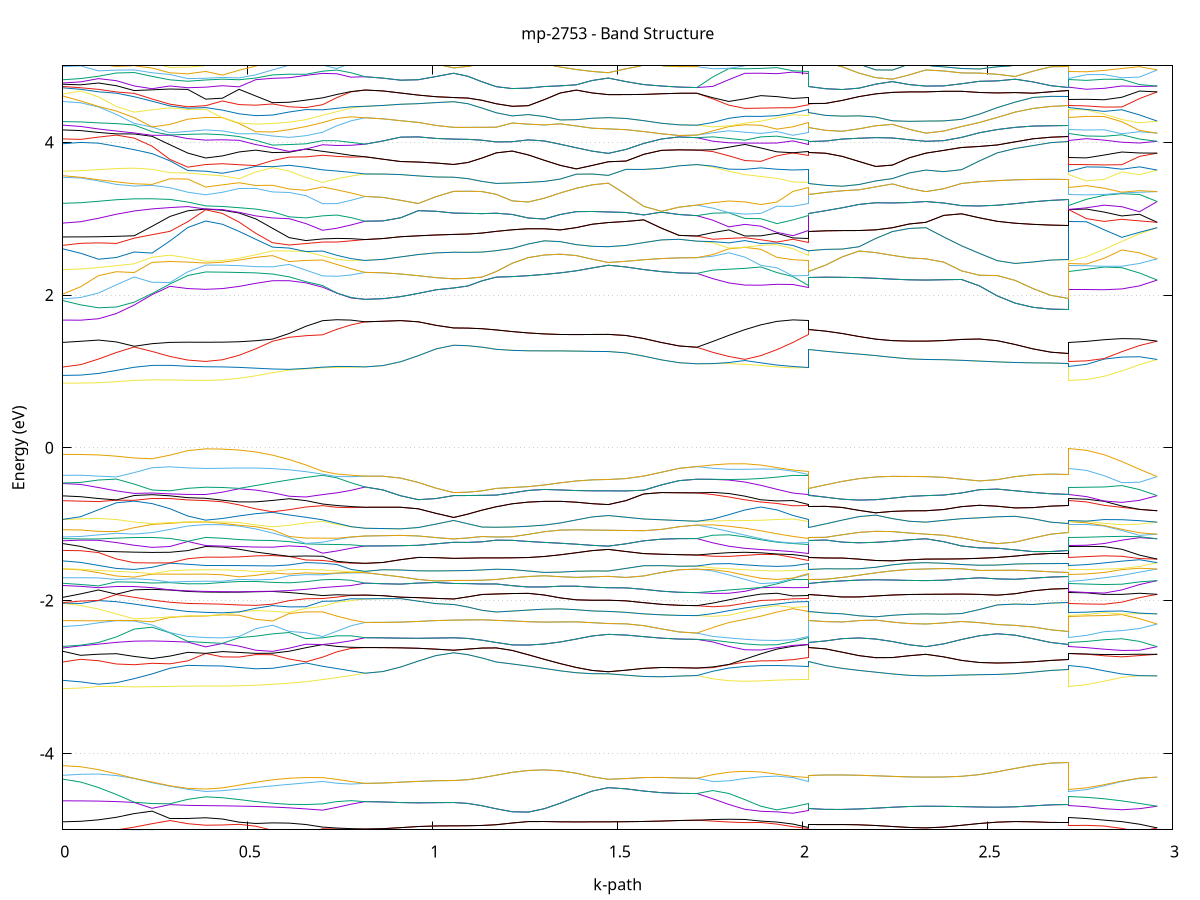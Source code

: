 set title 'mp-2753 - Band Structure'
set xlabel 'k-path'
set ylabel 'Energy (eV)'
set grid y
set yrange [-5:5]
set terminal png size 800,600
set output 'mp-2753_bands_gnuplot.png'
plot '-' using 1:2 with lines notitle, '-' using 1:2 with lines notitle, '-' using 1:2 with lines notitle, '-' using 1:2 with lines notitle, '-' using 1:2 with lines notitle, '-' using 1:2 with lines notitle, '-' using 1:2 with lines notitle, '-' using 1:2 with lines notitle, '-' using 1:2 with lines notitle, '-' using 1:2 with lines notitle, '-' using 1:2 with lines notitle, '-' using 1:2 with lines notitle, '-' using 1:2 with lines notitle, '-' using 1:2 with lines notitle, '-' using 1:2 with lines notitle, '-' using 1:2 with lines notitle, '-' using 1:2 with lines notitle, '-' using 1:2 with lines notitle, '-' using 1:2 with lines notitle, '-' using 1:2 with lines notitle, '-' using 1:2 with lines notitle, '-' using 1:2 with lines notitle, '-' using 1:2 with lines notitle, '-' using 1:2 with lines notitle, '-' using 1:2 with lines notitle, '-' using 1:2 with lines notitle, '-' using 1:2 with lines notitle, '-' using 1:2 with lines notitle, '-' using 1:2 with lines notitle, '-' using 1:2 with lines notitle, '-' using 1:2 with lines notitle, '-' using 1:2 with lines notitle, '-' using 1:2 with lines notitle, '-' using 1:2 with lines notitle, '-' using 1:2 with lines notitle, '-' using 1:2 with lines notitle, '-' using 1:2 with lines notitle, '-' using 1:2 with lines notitle, '-' using 1:2 with lines notitle, '-' using 1:2 with lines notitle, '-' using 1:2 with lines notitle, '-' using 1:2 with lines notitle, '-' using 1:2 with lines notitle, '-' using 1:2 with lines notitle, '-' using 1:2 with lines notitle, '-' using 1:2 with lines notitle, '-' using 1:2 with lines notitle, '-' using 1:2 with lines notitle, '-' using 1:2 with lines notitle, '-' using 1:2 with lines notitle, '-' using 1:2 with lines notitle, '-' using 1:2 with lines notitle, '-' using 1:2 with lines notitle, '-' using 1:2 with lines notitle, '-' using 1:2 with lines notitle, '-' using 1:2 with lines notitle, '-' using 1:2 with lines notitle, '-' using 1:2 with lines notitle, '-' using 1:2 with lines notitle, '-' using 1:2 with lines notitle, '-' using 1:2 with lines notitle, '-' using 1:2 with lines notitle, '-' using 1:2 with lines notitle, '-' using 1:2 with lines notitle, '-' using 1:2 with lines notitle, '-' using 1:2 with lines notitle, '-' using 1:2 with lines notitle, '-' using 1:2 with lines notitle, '-' using 1:2 with lines notitle, '-' using 1:2 with lines notitle, '-' using 1:2 with lines notitle, '-' using 1:2 with lines notitle, '-' using 1:2 with lines notitle, '-' using 1:2 with lines notitle, '-' using 1:2 with lines notitle, '-' using 1:2 with lines notitle, '-' using 1:2 with lines notitle, '-' using 1:2 with lines notitle, '-' using 1:2 with lines notitle, '-' using 1:2 with lines notitle, '-' using 1:2 with lines notitle, '-' using 1:2 with lines notitle, '-' using 1:2 with lines notitle, '-' using 1:2 with lines notitle, '-' using 1:2 with lines notitle, '-' using 1:2 with lines notitle, '-' using 1:2 with lines notitle, '-' using 1:2 with lines notitle, '-' using 1:2 with lines notitle, '-' using 1:2 with lines notitle, '-' using 1:2 with lines notitle, '-' using 1:2 with lines notitle, '-' using 1:2 with lines notitle, '-' using 1:2 with lines notitle, '-' using 1:2 with lines notitle, '-' using 1:2 with lines notitle, '-' using 1:2 with lines notitle, '-' using 1:2 with lines notitle, '-' using 1:2 with lines notitle, '-' using 1:2 with lines notitle, '-' using 1:2 with lines notitle, '-' using 1:2 with lines notitle, '-' using 1:2 with lines notitle, '-' using 1:2 with lines notitle, '-' using 1:2 with lines notitle, '-' using 1:2 with lines notitle, '-' using 1:2 with lines notitle, '-' using 1:2 with lines notitle, '-' using 1:2 with lines notitle, '-' using 1:2 with lines notitle, '-' using 1:2 with lines notitle, '-' using 1:2 with lines notitle, '-' using 1:2 with lines notitle, '-' using 1:2 with lines notitle, '-' using 1:2 with lines notitle, '-' using 1:2 with lines notitle, '-' using 1:2 with lines notitle, '-' using 1:2 with lines notitle, '-' using 1:2 with lines notitle, '-' using 1:2 with lines notitle, '-' using 1:2 with lines notitle, '-' using 1:2 with lines notitle, '-' using 1:2 with lines notitle, '-' using 1:2 with lines notitle, '-' using 1:2 with lines notitle, '-' using 1:2 with lines notitle, '-' using 1:2 with lines notitle, '-' using 1:2 with lines notitle, '-' using 1:2 with lines notitle, '-' using 1:2 with lines notitle, '-' using 1:2 with lines notitle, '-' using 1:2 with lines notitle, '-' using 1:2 with lines notitle, '-' using 1:2 with lines notitle, '-' using 1:2 with lines notitle, '-' using 1:2 with lines notitle, '-' using 1:2 with lines notitle, '-' using 1:2 with lines notitle, '-' using 1:2 with lines notitle, '-' using 1:2 with lines notitle, '-' using 1:2 with lines notitle, '-' using 1:2 with lines notitle, '-' using 1:2 with lines notitle, '-' using 1:2 with lines notitle, '-' using 1:2 with lines notitle, '-' using 1:2 with lines notitle, '-' using 1:2 with lines notitle, '-' using 1:2 with lines notitle, '-' using 1:2 with lines notitle, '-' using 1:2 with lines notitle, '-' using 1:2 with lines notitle, '-' using 1:2 with lines notitle, '-' using 1:2 with lines notitle, '-' using 1:2 with lines notitle, '-' using 1:2 with lines notitle, '-' using 1:2 with lines notitle, '-' using 1:2 with lines notitle, '-' using 1:2 with lines notitle, '-' using 1:2 with lines notitle, '-' using 1:2 with lines notitle, '-' using 1:2 with lines notitle, '-' using 1:2 with lines notitle, '-' using 1:2 with lines notitle, '-' using 1:2 with lines notitle, '-' using 1:2 with lines notitle, '-' using 1:2 with lines notitle, '-' using 1:2 with lines notitle, '-' using 1:2 with lines notitle, '-' using 1:2 with lines notitle, '-' using 1:2 with lines notitle, '-' using 1:2 with lines notitle, '-' using 1:2 with lines notitle, '-' using 1:2 with lines notitle, '-' using 1:2 with lines notitle, '-' using 1:2 with lines notitle, '-' using 1:2 with lines notitle, '-' using 1:2 with lines notitle, '-' using 1:2 with lines notitle, '-' using 1:2 with lines notitle, '-' using 1:2 with lines notitle, '-' using 1:2 with lines notitle, '-' using 1:2 with lines notitle, '-' using 1:2 with lines notitle, '-' using 1:2 with lines notitle, '-' using 1:2 with lines notitle, '-' using 1:2 with lines notitle, '-' using 1:2 with lines notitle, '-' using 1:2 with lines notitle, '-' using 1:2 with lines notitle, '-' using 1:2 with lines notitle, '-' using 1:2 with lines notitle, '-' using 1:2 with lines notitle, '-' using 1:2 with lines notitle, '-' using 1:2 with lines notitle, '-' using 1:2 with lines notitle, '-' using 1:2 with lines notitle, '-' using 1:2 with lines notitle, '-' using 1:2 with lines notitle, '-' using 1:2 with lines notitle, '-' using 1:2 with lines notitle, '-' using 1:2 with lines notitle, '-' using 1:2 with lines notitle, '-' using 1:2 with lines notitle, '-' using 1:2 with lines notitle, '-' using 1:2 with lines notitle, '-' using 1:2 with lines notitle, '-' using 1:2 with lines notitle, '-' using 1:2 with lines notitle, '-' using 1:2 with lines notitle, '-' using 1:2 with lines notitle, '-' using 1:2 with lines notitle, '-' using 1:2 with lines notitle, '-' using 1:2 with lines notitle, '-' using 1:2 with lines notitle, '-' using 1:2 with lines notitle, '-' using 1:2 with lines notitle, '-' using 1:2 with lines notitle, '-' using 1:2 with lines notitle, '-' using 1:2 with lines notitle, '-' using 1:2 with lines notitle, '-' using 1:2 with lines notitle, '-' using 1:2 with lines notitle, '-' using 1:2 with lines notitle, '-' using 1:2 with lines notitle, '-' using 1:2 with lines notitle, '-' using 1:2 with lines notitle, '-' using 1:2 with lines notitle, '-' using 1:2 with lines notitle, '-' using 1:2 with lines notitle, '-' using 1:2 with lines notitle, '-' using 1:2 with lines notitle, '-' using 1:2 with lines notitle, '-' using 1:2 with lines notitle, '-' using 1:2 with lines notitle, '-' using 1:2 with lines notitle, '-' using 1:2 with lines notitle, '-' using 1:2 with lines notitle, '-' using 1:2 with lines notitle, '-' using 1:2 with lines notitle, '-' using 1:2 with lines notitle, '-' using 1:2 with lines notitle, '-' using 1:2 with lines notitle, '-' using 1:2 with lines notitle, '-' using 1:2 with lines notitle, '-' using 1:2 with lines notitle, '-' using 1:2 with lines notitle, '-' using 1:2 with lines notitle, '-' using 1:2 with lines notitle, '-' using 1:2 with lines notitle, '-' using 1:2 with lines notitle, '-' using 1:2 with lines notitle, '-' using 1:2 with lines notitle, '-' using 1:2 with lines notitle, '-' using 1:2 with lines notitle, '-' using 1:2 with lines notitle, '-' using 1:2 with lines notitle
0.000000 -12.502132
0.048281 -12.501032
0.096563 -12.497832
0.144844 -12.492932
0.193126 -12.487132
0.241407 -12.481132
0.289689 -12.477332
0.337970 -12.477832
0.386252 -12.478032
0.386252 -12.478032
0.431416 -12.477732
0.476580 -12.477032
0.521745 -12.475932
0.566909 -12.474532
0.612073 -12.473132
0.657237 -12.471832
0.702402 -12.470932
0.702402 -12.470932
0.740747 -12.470432
0.779093 -12.469932
0.817438 -12.469332
0.817438 -12.469332
0.865296 -12.468532
0.913155 -12.466232
0.961013 -12.462632
1.008871 -12.458032
1.056730 -12.453432
1.056730 -12.453432
1.095075 -12.453732
1.133421 -12.454432
1.171766 -12.455032
1.171766 -12.455032
1.215051 -12.454932
1.258335 -12.455032
1.301620 -12.455032
1.344904 -12.455232
1.388188 -12.455332
1.431473 -12.455432
1.474757 -12.455432
1.474757 -12.455432
1.522616 -12.460432
1.570474 -12.465032
1.618333 -12.468732
1.666191 -12.471132
1.714049 -12.471932
1.714049 -12.471932
1.757334 -12.471932
1.800618 -12.471832
1.843903 -12.471532
1.887187 -12.471332
1.930472 -12.471132
1.973756 -12.470932
2.017040 -12.470932
2.017040 -12.455032
2.062205 -12.456232
2.107369 -12.457832
2.152533 -12.459532
2.197697 -12.461032
2.242862 -12.462332
2.288026 -12.463132
2.333190 -12.463432
2.333190 -12.463432
2.381472 -12.463232
2.429753 -12.462732
2.478035 -12.462232
2.526316 -12.467032
2.574598 -12.472132
2.622879 -12.476332
2.671161 -12.479132
2.719442 -12.480132
2.719442 -12.478032
2.767301 -12.477332
2.815159 -12.475232
2.863017 -12.472032
2.910876 -12.467932
2.958734 -12.463432
e
0.000000 -12.473432
0.048281 -12.473632
0.096563 -12.474132
0.144844 -12.474932
0.193126 -12.475732
0.241407 -12.476632
0.289689 -12.475932
0.337970 -12.472332
0.386252 -12.471132
0.386252 -12.471132
0.431416 -12.470932
0.476580 -12.470532
0.521745 -12.470032
0.566909 -12.469332
0.612073 -12.468832
0.657237 -12.468432
0.702402 -12.468232
0.702402 -12.468232
0.740747 -12.468432
0.779093 -12.468832
0.817438 -12.469332
0.817438 -12.469332
0.865296 -12.468532
0.913155 -12.466232
0.961013 -12.462632
1.008871 -12.458032
1.056730 -12.453432
1.056730 -12.453432
1.095075 -12.453732
1.133421 -12.454432
1.171766 -12.455032
1.171766 -12.455032
1.215051 -12.454932
1.258335 -12.455032
1.301620 -12.455032
1.344904 -12.455232
1.388188 -12.455332
1.431473 -12.455432
1.474757 -12.455432
1.474757 -12.455432
1.522616 -12.460432
1.570474 -12.465032
1.618333 -12.468732
1.666191 -12.471132
1.714049 -12.471932
1.714049 -12.471932
1.757334 -12.471732
1.800618 -12.471232
1.843903 -12.470632
1.887187 -12.469832
1.930472 -12.469132
1.973756 -12.468532
2.017040 -12.468232
2.017040 -12.455032
2.062205 -12.456232
2.107369 -12.457832
2.152533 -12.459532
2.197697 -12.461032
2.242862 -12.462332
2.288026 -12.463132
2.333190 -12.463432
2.333190 -12.463432
2.381472 -12.463232
2.429753 -12.462732
2.478035 -12.462232
2.526316 -12.467032
2.574598 -12.472132
2.622879 -12.476332
2.671161 -12.479132
2.719442 -12.480132
2.719442 -12.471132
2.767301 -12.470232
2.815159 -12.467632
2.863017 -12.463632
2.910876 -12.458832
2.958734 -12.463432
e
0.000000 -12.458732
0.048281 -12.457832
0.096563 -12.455432
0.144844 -12.451732
0.193126 -12.447332
0.241407 -12.447032
0.289689 -12.447932
0.337970 -12.448432
0.386252 -12.448632
0.386252 -12.448632
0.431416 -12.448332
0.476580 -12.447432
0.521745 -12.446032
0.566909 -12.444332
0.612073 -12.442332
0.657237 -12.440532
0.702402 -12.438932
0.702402 -12.438932
0.740747 -12.438132
0.779093 -12.437232
0.817438 -12.436432
0.817438 -12.436432
0.865296 -12.437232
0.913155 -12.439632
0.961013 -12.443232
1.008871 -12.447832
1.056730 -12.452532
1.056730 -12.452532
1.095075 -12.452132
1.133421 -12.451732
1.171766 -12.451432
1.171766 -12.451432
1.215051 -12.451732
1.258335 -12.452332
1.301620 -12.453032
1.344904 -12.453732
1.388188 -12.454432
1.431473 -12.454832
1.474757 -12.455032
1.474757 -12.455032
1.522616 -12.450132
1.570474 -12.445432
1.618333 -12.441832
1.666191 -12.439432
1.714049 -12.438632
1.714049 -12.438632
1.757334 -12.438732
1.800618 -12.438832
1.843903 -12.438732
1.887187 -12.438732
1.930472 -12.438732
1.973756 -12.438832
2.017040 -12.438932
2.017040 -12.451432
2.062205 -12.451232
2.107369 -12.451432
2.152533 -12.451732
2.197697 -12.452232
2.242862 -12.452632
2.288026 -12.452932
2.333190 -12.453032
2.333190 -12.453032
2.381472 -12.454132
2.429753 -12.457232
2.478035 -12.461432
2.526316 -12.461032
2.574598 -12.460132
2.622879 -12.459332
2.671161 -12.458732
2.719442 -12.458632
2.719442 -12.448632
2.767301 -12.449332
2.815159 -12.451432
2.863017 -12.454732
2.910876 -12.458632
2.958734 -12.453032
e
0.000000 -12.443432
0.048281 -12.443632
0.096563 -12.444232
0.144844 -12.445132
0.193126 -12.446132
0.241407 -12.442832
0.289689 -12.438932
0.337970 -12.436232
0.386252 -12.435332
0.386252 -12.435332
0.431416 -12.435232
0.476580 -12.434932
0.521745 -12.434632
0.566909 -12.434432
0.612073 -12.434232
0.657237 -12.434332
0.702402 -12.434732
0.702402 -12.434732
0.740747 -12.435032
0.779093 -12.435732
0.817438 -12.436432
0.817438 -12.436432
0.865296 -12.437232
0.913155 -12.439632
0.961013 -12.443232
1.008871 -12.447832
1.056730 -12.452532
1.056730 -12.452532
1.095075 -12.452132
1.133421 -12.451732
1.171766 -12.451432
1.171766 -12.451432
1.215051 -12.451732
1.258335 -12.452332
1.301620 -12.453032
1.344904 -12.453732
1.388188 -12.454432
1.431473 -12.454832
1.474757 -12.455032
1.474757 -12.455032
1.522616 -12.450132
1.570474 -12.445432
1.618333 -12.441832
1.666191 -12.439432
1.714049 -12.438632
1.714049 -12.438632
1.757334 -12.438332
1.800618 -12.437832
1.843903 -12.437132
1.887187 -12.436432
1.930472 -12.435632
1.973756 -12.435032
2.017040 -12.434732
2.017040 -12.451432
2.062205 -12.451232
2.107369 -12.451432
2.152533 -12.451732
2.197697 -12.452232
2.242862 -12.452632
2.288026 -12.452932
2.333190 -12.453032
2.333190 -12.453032
2.381472 -12.454132
2.429753 -12.457232
2.478035 -12.461432
2.526316 -12.461032
2.574598 -12.460132
2.622879 -12.459332
2.671161 -12.458732
2.719442 -12.458632
2.719442 -12.435332
2.767301 -12.436132
2.815159 -12.438632
2.863017 -12.442532
2.910876 -12.447532
2.958734 -12.453032
e
0.000000 -12.317632
0.048281 -12.317332
0.096563 -12.316232
0.144844 -12.314532
0.193126 -12.312432
0.241407 -12.310132
0.289689 -12.308032
0.337970 -12.306532
0.386252 -12.305932
0.386252 -12.305932
0.431416 -12.305332
0.476580 -12.303532
0.521745 -12.300632
0.566909 -12.296832
0.612073 -12.292132
0.657237 -12.286932
0.702402 -12.281432
0.702402 -12.281432
0.740747 -12.279132
0.779093 -12.277332
0.817438 -12.275632
0.817438 -12.275632
0.865296 -12.275132
0.913155 -12.273632
0.961013 -12.271532
1.008871 -12.269032
1.056730 -12.267632
1.056730 -12.267632
1.095075 -12.268032
1.133421 -12.268932
1.171766 -12.270332
1.171766 -12.270332
1.215051 -12.269432
1.258335 -12.269132
1.301620 -12.269432
1.344904 -12.270232
1.388188 -12.271132
1.431473 -12.271832
1.474757 -12.272032
1.474757 -12.272032
1.522616 -12.273632
1.570474 -12.276332
1.618333 -12.278732
1.666191 -12.280332
1.714049 -12.280832
1.714049 -12.280832
1.757334 -12.280732
1.800618 -12.280332
1.843903 -12.279832
1.887187 -12.279332
1.930472 -12.279332
1.973756 -12.279932
2.017040 -12.281432
2.017040 -12.270332
2.062205 -12.274132
2.107369 -12.277932
2.152533 -12.281232
2.197697 -12.284132
2.242862 -12.286232
2.288026 -12.287632
2.333190 -12.288032
2.333190 -12.288032
2.381472 -12.288332
2.429753 -12.289132
2.478035 -12.290432
2.526316 -12.291932
2.574598 -12.293332
2.622879 -12.294632
2.671161 -12.295432
2.719442 -12.295732
2.719442 -12.305932
2.767301 -12.305132
2.815159 -12.302732
2.863017 -12.298932
2.910876 -12.293932
2.958734 -12.288032
e
0.000000 -12.256632
0.048281 -12.256532
0.096563 -12.256132
0.144844 -12.255332
0.193126 -12.257132
0.241407 -12.259132
0.289689 -12.261032
0.337970 -12.262232
0.386252 -12.262732
0.386252 -12.262732
0.431416 -12.262632
0.476580 -12.262232
0.521745 -12.261632
0.566909 -12.260832
0.612073 -12.259932
0.657237 -12.264432
0.702402 -12.269732
0.702402 -12.269732
0.740747 -12.271932
0.779093 -12.273832
0.817438 -12.275632
0.817438 -12.275632
0.865296 -12.275132
0.913155 -12.273632
0.961013 -12.271532
1.008871 -12.269032
1.056730 -12.267632
1.056730 -12.267632
1.095075 -12.268032
1.133421 -12.268932
1.171766 -12.270332
1.171766 -12.270332
1.215051 -12.269432
1.258335 -12.269132
1.301620 -12.269432
1.344904 -12.270232
1.388188 -12.271132
1.431473 -12.271832
1.474757 -12.272032
1.474757 -12.272032
1.522616 -12.273632
1.570474 -12.276332
1.618333 -12.278732
1.666191 -12.280332
1.714049 -12.280832
1.714049 -12.280832
1.757334 -12.280432
1.800618 -12.279532
1.843903 -12.278132
1.887187 -12.276332
1.930472 -12.274232
1.973756 -12.272032
2.017040 -12.269732
2.017040 -12.270332
2.062205 -12.274132
2.107369 -12.277932
2.152533 -12.281232
2.197697 -12.284132
2.242862 -12.286232
2.288026 -12.287632
2.333190 -12.288032
2.333190 -12.288032
2.381472 -12.288332
2.429753 -12.289132
2.478035 -12.290432
2.526316 -12.291932
2.574598 -12.293332
2.622879 -12.294632
2.671161 -12.295432
2.719442 -12.295732
2.719442 -12.262732
2.767301 -12.264632
2.815159 -12.269232
2.863017 -12.275132
2.910876 -12.281632
2.958734 -12.288032
e
0.000000 -12.253332
0.048281 -12.252932
0.096563 -12.253532
0.144844 -12.255132
0.193126 -12.254232
0.241407 -12.253032
0.289689 -12.251932
0.337970 -12.251132
0.386252 -12.250832
0.386252 -12.250832
0.431416 -12.251132
0.476580 -12.252132
0.521745 -12.253832
0.566909 -12.256432
0.612073 -12.259832
0.657237 -12.258732
0.702402 -12.257432
0.702402 -12.257432
0.740747 -12.256632
0.779093 -12.255732
0.817438 -12.254632
0.817438 -12.254632
0.865296 -12.255032
0.913155 -12.256332
0.961013 -12.258332
1.008871 -12.260632
1.056730 -12.262032
1.056730 -12.262032
1.095075 -12.261732
1.133421 -12.260732
1.171766 -12.259432
1.171766 -12.259432
1.215051 -12.260932
1.258335 -12.262232
1.301620 -12.263332
1.344904 -12.263932
1.388188 -12.264132
1.431473 -12.264232
1.474757 -12.264232
1.474757 -12.264232
1.522616 -12.262532
1.570474 -12.259432
1.618333 -12.256432
1.666191 -12.254332
1.714049 -12.253632
1.714049 -12.253632
1.757334 -12.254032
1.800618 -12.254532
1.843903 -12.255132
1.887187 -12.255832
1.930472 -12.256432
1.973756 -12.257032
2.017040 -12.257432
2.017040 -12.259432
2.062205 -12.255732
2.107369 -12.252432
2.152533 -12.249832
2.197697 -12.247832
2.242862 -12.246532
2.288026 -12.245732
2.333190 -12.245432
2.333190 -12.245432
2.381472 -12.245532
2.429753 -12.245632
2.478035 -12.245932
2.526316 -12.246432
2.574598 -12.247132
2.622879 -12.247832
2.671161 -12.248332
2.719442 -12.248532
2.719442 -12.250832
2.767301 -12.250532
2.815159 -12.249732
2.863017 -12.248532
2.910876 -12.247032
2.958734 -12.245432
e
0.000000 -12.252232
0.048281 -12.252532
0.096563 -12.251832
0.144844 -12.250332
0.193126 -12.248832
0.241407 -12.247532
0.289689 -12.246432
0.337970 -12.245832
0.386252 -12.245632
0.386252 -12.245632
0.431416 -12.245632
0.476580 -12.245732
0.521745 -12.246032
0.566909 -12.246632
0.612073 -12.247732
0.657237 -12.249232
0.702402 -12.251132
0.702402 -12.251132
0.740747 -12.252232
0.779093 -12.253432
0.817438 -12.254632
0.817438 -12.254632
0.865296 -12.255032
0.913155 -12.256332
0.961013 -12.258332
1.008871 -12.260632
1.056730 -12.262032
1.056730 -12.262032
1.095075 -12.261732
1.133421 -12.260732
1.171766 -12.259432
1.171766 -12.259432
1.215051 -12.260932
1.258335 -12.262232
1.301620 -12.263332
1.344904 -12.263932
1.388188 -12.264132
1.431473 -12.264232
1.474757 -12.264232
1.474757 -12.264232
1.522616 -12.262532
1.570474 -12.259432
1.618333 -12.256432
1.666191 -12.254332
1.714049 -12.253632
1.714049 -12.253632
1.757334 -12.253232
1.800618 -12.252832
1.843903 -12.252532
1.887187 -12.252132
1.930472 -12.251832
1.973756 -12.251432
2.017040 -12.251132
2.017040 -12.259432
2.062205 -12.255732
2.107369 -12.252432
2.152533 -12.249832
2.197697 -12.247832
2.242862 -12.246532
2.288026 -12.245732
2.333190 -12.245432
2.333190 -12.245432
2.381472 -12.245532
2.429753 -12.245632
2.478035 -12.245932
2.526316 -12.246432
2.574598 -12.247132
2.622879 -12.247832
2.671161 -12.248332
2.719442 -12.248532
2.719442 -12.245632
2.767301 -12.244932
2.815159 -12.243832
2.863017 -12.243532
2.910876 -12.244232
2.958734 -12.245432
e
0.000000 -12.235832
0.048281 -12.235332
0.096563 -12.233732
0.144844 -12.231132
0.193126 -12.227732
0.241407 -12.223832
0.289689 -12.219632
0.337970 -12.219432
0.386252 -12.220132
0.386252 -12.220132
0.431416 -12.220132
0.476580 -12.219932
0.521745 -12.219832
0.566909 -12.219632
0.612073 -12.219532
0.657237 -12.219832
0.702402 -12.220432
0.702402 -12.220432
0.740747 -12.219032
0.779093 -12.217232
0.817438 -12.215332
0.817438 -12.215332
0.865296 -12.215432
0.913155 -12.215432
0.961013 -12.215432
1.008871 -12.215432
1.056730 -12.215432
1.056730 -12.215432
1.095075 -12.216132
1.133421 -12.217532
1.171766 -12.219032
1.171766 -12.219032
1.215051 -12.221732
1.258335 -12.224032
1.301620 -12.225932
1.344904 -12.227332
1.388188 -12.228232
1.431473 -12.228732
1.474757 -12.228932
1.474757 -12.228932
1.522616 -12.229132
1.570474 -12.229632
1.618333 -12.230332
1.666191 -12.230932
1.714049 -12.231132
1.714049 -12.231132
1.757334 -12.230932
1.800618 -12.230132
1.843903 -12.228932
1.887187 -12.227332
1.930472 -12.225332
1.973756 -12.223032
2.017040 -12.220432
2.017040 -12.219032
2.062205 -12.218232
2.107369 -12.217432
2.152533 -12.216632
2.197697 -12.216132
2.242862 -12.215732
2.288026 -12.215532
2.333190 -12.215532
2.333190 -12.215532
2.381472 -12.215732
2.429753 -12.216232
2.478035 -12.216632
2.526316 -12.216832
2.574598 -12.216732
2.622879 -12.216532
2.671161 -12.216332
2.719442 -12.216232
2.719442 -12.220132
2.767301 -12.220232
2.815159 -12.220032
2.863017 -12.219132
2.910876 -12.217432
2.958734 -12.215532
e
0.000000 -12.205232
0.048281 -12.205732
0.096563 -12.207032
0.144844 -12.209032
0.193126 -12.211732
0.241407 -12.214632
0.289689 -12.217432
0.337970 -12.215532
0.386252 -12.212632
0.386252 -12.212632
0.431416 -12.212932
0.476580 -12.213932
0.521745 -12.215332
0.566909 -12.216632
0.612073 -12.217732
0.657237 -12.218232
0.702402 -12.218132
0.702402 -12.218132
0.740747 -12.215732
0.779093 -12.214332
0.817438 -12.215332
0.817438 -12.215332
0.865296 -12.215432
0.913155 -12.215432
0.961013 -12.215432
1.008871 -12.215432
1.056730 -12.215432
1.056730 -12.215432
1.095075 -12.216132
1.133421 -12.217532
1.171766 -12.219032
1.171766 -12.219032
1.215051 -12.221732
1.258335 -12.224032
1.301620 -12.225932
1.344904 -12.227332
1.388188 -12.228232
1.431473 -12.228732
1.474757 -12.228932
1.474757 -12.228932
1.522616 -12.229132
1.570474 -12.229632
1.618333 -12.230332
1.666191 -12.230932
1.714049 -12.231132
1.714049 -12.231132
1.757334 -12.230932
1.800618 -12.230132
1.843903 -12.228832
1.887187 -12.226932
1.930472 -12.224432
1.973756 -12.221432
2.017040 -12.218132
2.017040 -12.219032
2.062205 -12.218232
2.107369 -12.217432
2.152533 -12.216632
2.197697 -12.216132
2.242862 -12.215732
2.288026 -12.215532
2.333190 -12.215532
2.333190 -12.215532
2.381472 -12.215732
2.429753 -12.216232
2.478035 -12.216632
2.526316 -12.216832
2.574598 -12.216732
2.622879 -12.216532
2.671161 -12.216332
2.719442 -12.216232
2.719442 -12.212632
2.767301 -12.211732
2.815159 -12.210532
2.863017 -12.211832
2.910876 -12.213532
2.958734 -12.215532
e
0.000000 -12.194232
0.048281 -12.194432
0.096563 -12.195232
0.144844 -12.196432
0.193126 -12.198332
0.241407 -12.200632
0.289689 -12.203532
0.337970 -12.206832
0.386252 -12.209432
0.386252 -12.209432
0.431416 -12.209332
0.476580 -12.209332
0.521745 -12.209332
0.566909 -12.209232
0.612073 -12.208932
0.657237 -12.208232
0.702402 -12.207132
0.702402 -12.207132
0.740747 -12.209132
0.779093 -12.210132
0.817438 -12.208632
0.817438 -12.208632
0.865296 -12.208732
0.913155 -12.208832
0.961013 -12.209032
1.008871 -12.209232
1.056730 -12.209232
1.056730 -12.209232
1.095075 -12.208532
1.133421 -12.206832
1.171766 -12.204832
1.171766 -12.204832
1.215051 -12.202032
1.258335 -12.199232
1.301620 -12.196732
1.344904 -12.194732
1.388188 -12.193232
1.431473 -12.192332
1.474757 -12.192032
1.474757 -12.192032
1.522616 -12.191932
1.570474 -12.191732
1.618333 -12.191532
1.666191 -12.191332
1.714049 -12.191332
1.714049 -12.191332
1.757334 -12.191732
1.800618 -12.192832
1.843903 -12.194432
1.887187 -12.196832
1.930472 -12.199732
1.973756 -12.203232
2.017040 -12.207132
2.017040 -12.204832
2.062205 -12.204632
2.107369 -12.204132
2.152533 -12.203232
2.197697 -12.202132
2.242862 -12.201132
2.288026 -12.200432
2.333190 -12.200232
2.333190 -12.200232
2.381472 -12.199732
2.429753 -12.198332
2.478035 -12.196532
2.526316 -12.194732
2.574598 -12.193132
2.622879 -12.191932
2.671161 -12.191132
2.719442 -12.190832
2.719442 -12.209432
2.767301 -12.209632
2.815159 -12.209532
2.863017 -12.206632
2.910876 -12.203432
2.958734 -12.200232
e
0.000000 -12.185932
0.048281 -12.186132
0.096563 -12.186732
0.144844 -12.187432
0.193126 -12.188332
0.241407 -12.189232
0.289689 -12.190032
0.337970 -12.190532
0.386252 -12.190632
0.386252 -12.190632
0.431416 -12.190932
0.476580 -12.191932
0.521745 -12.193332
0.566909 -12.195232
0.612073 -12.197332
0.657237 -12.199532
0.702402 -12.201432
0.702402 -12.201432
0.740747 -12.203832
0.779093 -12.206332
0.817438 -12.208632
0.817438 -12.208632
0.865296 -12.208732
0.913155 -12.208832
0.961013 -12.209032
1.008871 -12.209232
1.056730 -12.209232
1.056730 -12.209232
1.095075 -12.208532
1.133421 -12.206832
1.171766 -12.204832
1.171766 -12.204832
1.215051 -12.202032
1.258335 -12.199232
1.301620 -12.196732
1.344904 -12.194732
1.388188 -12.193232
1.431473 -12.192332
1.474757 -12.192032
1.474757 -12.192032
1.522616 -12.191932
1.570474 -12.191732
1.618333 -12.191532
1.666191 -12.191332
1.714049 -12.191332
1.714049 -12.191332
1.757334 -12.191532
1.800618 -12.192232
1.843903 -12.193632
1.887187 -12.195332
1.930472 -12.197432
1.973756 -12.199532
2.017040 -12.201432
2.017040 -12.204832
2.062205 -12.204632
2.107369 -12.204132
2.152533 -12.203232
2.197697 -12.202132
2.242862 -12.201132
2.288026 -12.200432
2.333190 -12.200232
2.333190 -12.200232
2.381472 -12.199732
2.429753 -12.198332
2.478035 -12.196532
2.526316 -12.194732
2.574598 -12.193132
2.622879 -12.191932
2.671161 -12.191132
2.719442 -12.190832
2.719442 -12.190632
2.767301 -12.191132
2.815159 -12.192432
2.863017 -12.194532
2.910876 -12.197132
2.958734 -12.200232
e
0.000000 -11.163732
0.048281 -11.163832
0.096563 -11.164032
0.144844 -11.164332
0.193126 -11.164732
0.241407 -11.165132
0.289689 -11.165532
0.337970 -11.165732
0.386252 -11.165832
0.386252 -11.165832
0.431416 -11.163432
0.476580 -11.156332
0.521745 -11.144832
0.566909 -11.129532
0.612073 -11.111232
0.657237 -11.091332
0.702402 -11.071432
0.702402 -11.071432
0.740747 -11.063332
0.779093 -11.056332
0.817438 -11.050632
0.817438 -11.050632
0.865296 -11.050432
0.913155 -11.049732
0.961013 -11.048632
1.008871 -11.047532
1.056730 -11.046932
1.056730 -11.046932
1.095075 -11.052232
1.133421 -11.060132
1.171766 -11.069432
1.171766 -11.069432
1.215051 -11.065432
1.258335 -11.062232
1.301620 -11.059932
1.344904 -11.058432
1.388188 -11.057632
1.431473 -11.057232
1.474757 -11.057132
1.474757 -11.057132
1.522616 -11.057332
1.570474 -11.057932
1.618333 -11.058532
1.666191 -11.059032
1.714049 -11.059232
1.714049 -11.059232
1.757334 -11.060532
1.800618 -11.061532
1.843903 -11.062332
1.887187 -11.063232
1.930472 -11.064432
1.973756 -11.066132
2.017040 -11.071432
2.017040 -11.069432
2.062205 -11.089532
2.107369 -11.109832
2.152533 -11.128432
2.197697 -11.144032
2.242862 -11.155732
2.288026 -11.162932
2.333190 -11.165332
2.333190 -11.165332
2.381472 -11.165332
2.429753 -11.165032
2.478035 -11.164732
2.526316 -11.164332
2.574598 -11.163932
2.622879 -11.163532
2.671161 -11.163332
2.719442 -11.163232
2.719442 -11.165832
2.767301 -11.165832
2.815159 -11.165732
2.863017 -11.165632
2.910876 -11.165532
2.958734 -11.165332
e
0.000000 -11.162732
0.048281 -11.162832
0.096563 -11.163032
0.144844 -11.163432
0.193126 -11.163832
0.241407 -11.164232
0.289689 -11.164632
0.337970 -11.164832
0.386252 -11.164932
0.386252 -11.164932
0.431416 -11.162432
0.476580 -11.155132
0.521745 -11.143432
0.566909 -11.127732
0.612073 -11.109032
0.657237 -11.088632
0.702402 -11.068532
0.702402 -11.068532
0.740747 -11.058132
0.779093 -11.048932
0.817438 -11.050632
0.817438 -11.050632
0.865296 -11.050432
0.913155 -11.049732
0.961013 -11.048632
1.008871 -11.047532
1.056730 -11.046932
1.056730 -11.046932
1.095075 -11.052232
1.133421 -11.060132
1.171766 -11.069432
1.171766 -11.069432
1.215051 -11.065432
1.258335 -11.062232
1.301620 -11.059932
1.344904 -11.058432
1.388188 -11.057632
1.431473 -11.057232
1.474757 -11.057132
1.474757 -11.057132
1.522616 -11.057332
1.570474 -11.057932
1.618333 -11.058532
1.666191 -11.059032
1.714049 -11.059232
1.714049 -11.059232
1.757334 -11.057532
1.800618 -11.055332
1.843903 -11.052732
1.887187 -11.055432
1.930472 -11.060232
1.973756 -11.065632
2.017040 -11.068532
2.017040 -11.069432
2.062205 -11.089532
2.107369 -11.109832
2.152533 -11.128432
2.197697 -11.144032
2.242862 -11.155732
2.288026 -11.162932
2.333190 -11.165332
2.333190 -11.165332
2.381472 -11.165332
2.429753 -11.165032
2.478035 -11.164732
2.526316 -11.164332
2.574598 -11.163932
2.622879 -11.163532
2.671161 -11.163332
2.719442 -11.163232
2.719442 -11.164932
2.767301 -11.164932
2.815159 -11.165032
2.863017 -11.165132
2.910876 -11.165232
2.958734 -11.165332
e
0.000000 -11.050632
0.048281 -11.050532
0.096563 -11.050432
0.144844 -11.050332
0.193126 -11.050132
0.241407 -11.050032
0.289689 -11.049932
0.337970 -11.049932
0.386252 -11.049932
0.386252 -11.049932
0.431416 -11.050032
0.476580 -11.050132
0.521745 -11.049932
0.566909 -11.048932
0.612073 -11.047332
0.657237 -11.045032
0.702402 -11.041932
0.702402 -11.041932
0.740747 -11.042832
0.779093 -11.046232
0.817438 -11.042032
0.817438 -11.042032
0.865296 -11.042132
0.913155 -11.042532
0.961013 -11.043032
1.008871 -11.043832
1.056730 -11.044332
1.056730 -11.044332
1.095075 -11.040832
1.133421 -11.037932
1.171766 -11.039932
1.171766 -11.039932
1.215051 -11.039232
1.258335 -11.038832
1.301620 -11.040332
1.344904 -11.041832
1.388188 -11.042932
1.431473 -11.043632
1.474757 -11.043932
1.474757 -11.043932
1.522616 -11.043732
1.570474 -11.043532
1.618333 -11.043232
1.666191 -11.043032
1.714049 -11.042932
1.714049 -11.042932
1.757334 -11.045232
1.800618 -11.047932
1.843903 -11.051332
1.887187 -11.049632
1.930472 -11.046432
1.973756 -11.043132
2.017040 -11.041932
2.017040 -11.039932
2.062205 -11.042932
2.107369 -11.045332
2.152533 -11.047032
2.197697 -11.048132
2.242862 -11.048732
2.288026 -11.048832
2.333190 -11.048932
2.333190 -11.048932
2.381472 -11.048932
2.429753 -11.049032
2.478035 -11.049132
2.526316 -11.049332
2.574598 -11.049432
2.622879 -11.049532
2.671161 -11.049632
2.719442 -11.049632
2.719442 -11.049932
2.767301 -11.049832
2.815159 -11.049732
2.863017 -11.049432
2.910876 -11.049232
2.958734 -11.048932
e
0.000000 -11.048732
0.048281 -11.048732
0.096563 -11.048732
0.144844 -11.048632
0.193126 -11.048532
0.241407 -11.048432
0.289689 -11.048232
0.337970 -11.048032
0.386252 -11.048032
0.386252 -11.048032
0.431416 -11.047832
0.476580 -11.047432
0.521745 -11.046532
0.566909 -11.045232
0.612073 -11.043432
0.657237 -11.040932
0.702402 -11.040132
0.702402 -11.040132
0.740747 -11.039832
0.779093 -11.037632
0.817438 -11.042032
0.817438 -11.042032
0.865296 -11.042132
0.913155 -11.042532
0.961013 -11.043032
1.008871 -11.043832
1.056730 -11.044332
1.056730 -11.044332
1.095075 -11.040832
1.133421 -11.037932
1.171766 -11.039932
1.171766 -11.039932
1.215051 -11.039232
1.258335 -11.038832
1.301620 -11.040332
1.344904 -11.041832
1.388188 -11.042932
1.431473 -11.043632
1.474757 -11.043932
1.474757 -11.043932
1.522616 -11.043732
1.570474 -11.043532
1.618333 -11.043232
1.666191 -11.043032
1.714049 -11.042932
1.714049 -11.042932
1.757334 -11.040932
1.800618 -11.039032
1.843903 -11.038332
1.887187 -11.039632
1.930472 -11.040632
1.973756 -11.041332
2.017040 -11.040132
2.017040 -11.039932
2.062205 -11.042932
2.107369 -11.045332
2.152533 -11.047032
2.197697 -11.048132
2.242862 -11.048732
2.288026 -11.048832
2.333190 -11.048932
2.333190 -11.048932
2.381472 -11.048932
2.429753 -11.049032
2.478035 -11.049132
2.526316 -11.049332
2.574598 -11.049432
2.622879 -11.049532
2.671161 -11.049632
2.719442 -11.049632
2.719442 -11.048032
2.767301 -11.048032
2.815159 -11.048132
2.863017 -11.048332
2.910876 -11.048632
2.958734 -11.048932
e
0.000000 -11.032432
0.048281 -11.032432
0.096563 -11.032432
0.144844 -11.032432
0.193126 -11.032432
0.241407 -11.032432
0.289689 -11.032432
0.337970 -11.032432
0.386252 -11.032432
0.386252 -11.032432
0.431416 -11.031532
0.476580 -11.028832
0.521745 -11.026232
0.566909 -11.028332
0.612073 -11.031132
0.657237 -11.034732
0.702402 -11.037932
0.702402 -11.037932
0.740747 -11.036132
0.779093 -11.037332
0.817438 -11.033832
0.817438 -11.033832
0.865296 -11.033832
0.913155 -11.033632
0.961013 -11.033432
1.008871 -11.033132
1.056730 -11.033032
1.056730 -11.033032
1.095075 -11.035632
1.133421 -11.037632
1.171766 -11.035232
1.171766 -11.035232
1.215051 -11.036732
1.258335 -11.038032
1.301620 -11.037332
1.344904 -11.036232
1.388188 -11.034932
1.431473 -11.033532
1.474757 -11.032032
1.474757 -11.032032
1.522616 -11.032332
1.570474 -11.032532
1.618333 -11.032632
1.666191 -11.032632
1.714049 -11.032632
1.714049 -11.032632
1.757334 -11.034832
1.800618 -11.036732
1.843903 -11.037432
1.887187 -11.035932
1.930472 -11.036232
1.973756 -11.037132
2.017040 -11.037932
2.017040 -11.035232
2.062205 -11.031232
2.107369 -11.028332
2.152533 -11.026032
2.197697 -11.024632
2.242862 -11.026532
2.288026 -11.028732
2.333190 -11.029532
2.333190 -11.029532
2.381472 -11.029532
2.429753 -11.029532
2.478035 -11.029432
2.526316 -11.029332
2.574598 -11.029332
2.622879 -11.029232
2.671161 -11.029232
2.719442 -11.029232
2.719442 -11.032432
2.767301 -11.032332
2.815159 -11.031932
2.863017 -11.031232
2.910876 -11.030432
2.958734 -11.029532
e
0.000000 -11.025932
0.048281 -11.025932
0.096563 -11.026032
0.144844 -11.026032
0.193126 -11.026132
0.241407 -11.026232
0.289689 -11.026332
0.337970 -11.026432
0.386252 -11.026432
0.386252 -11.026432
0.431416 -11.025732
0.476580 -11.024532
0.521745 -11.024932
0.566909 -11.024532
0.612073 -11.026532
0.657237 -11.029232
0.702402 -11.032632
0.702402 -11.032632
0.740747 -11.034832
0.779093 -11.034032
0.817438 -11.033832
0.817438 -11.033832
0.865296 -11.033832
0.913155 -11.033632
0.961013 -11.033432
1.008871 -11.033132
1.056730 -11.033032
1.056730 -11.033032
1.095075 -11.035632
1.133421 -11.037632
1.171766 -11.035232
1.171766 -11.035232
1.215051 -11.036732
1.258335 -11.038032
1.301620 -11.037332
1.344904 -11.036232
1.388188 -11.034932
1.431473 -11.033532
1.474757 -11.032032
1.474757 -11.032032
1.522616 -11.032332
1.570474 -11.032532
1.618333 -11.032632
1.666191 -11.032632
1.714049 -11.032632
1.714049 -11.032632
1.757334 -11.032032
1.800618 -11.033132
1.843903 -11.034232
1.887187 -11.035232
1.930472 -11.034632
1.973756 -11.033532
2.017040 -11.032632
2.017040 -11.035232
2.062205 -11.031232
2.107369 -11.028332
2.152533 -11.026032
2.197697 -11.024632
2.242862 -11.026532
2.288026 -11.028732
2.333190 -11.029532
2.333190 -11.029532
2.381472 -11.029532
2.429753 -11.029532
2.478035 -11.029432
2.526316 -11.029332
2.574598 -11.029332
2.622879 -11.029232
2.671161 -11.029232
2.719442 -11.029232
2.719442 -11.026432
2.767301 -11.026632
2.815159 -11.027132
2.863017 -11.027832
2.910876 -11.028632
2.958734 -11.029532
e
0.000000 -11.024832
0.048281 -11.024732
0.096563 -11.024532
0.144844 -11.024132
0.193126 -11.023732
0.241407 -11.023432
0.289689 -11.023132
0.337970 -11.022932
0.386252 -11.022832
0.386252 -11.022832
0.431416 -11.023332
0.476580 -11.023832
0.521745 -11.023132
0.566909 -11.019932
0.612073 -11.013932
0.657237 -11.014132
0.702402 -11.021732
0.702402 -11.021732
0.740747 -11.025632
0.779093 -11.029632
0.817438 -11.031332
0.817438 -11.031332
0.865296 -11.031432
0.913155 -11.031532
0.961013 -11.031832
1.008871 -11.032132
1.056730 -11.032332
1.056730 -11.032332
1.095075 -11.028932
1.133421 -11.024632
1.171766 -11.020232
1.171766 -11.020232
1.215051 -11.022232
1.258335 -11.024132
1.301620 -11.025832
1.344904 -11.027532
1.388188 -11.029032
1.431473 -11.030532
1.474757 -11.032032
1.474757 -11.032032
1.522616 -11.031732
1.570474 -11.031432
1.618333 -11.031132
1.666191 -11.030932
1.714049 -11.030832
1.714049 -11.030832
1.757334 -11.030532
1.800618 -11.028832
1.843903 -11.027532
1.887187 -11.026332
1.930472 -11.024932
1.973756 -11.023432
2.017040 -11.021732
2.017040 -11.020232
2.062205 -11.012232
2.107369 -11.012832
2.152533 -11.018232
2.197697 -11.022432
2.242862 -11.022732
2.288026 -11.022132
2.333190 -11.021832
2.333190 -11.021832
2.381472 -11.021932
2.429753 -11.021932
2.478035 -11.022132
2.526316 -11.022232
2.574598 -11.022432
2.622879 -11.022632
2.671161 -11.022832
2.719442 -11.022832
2.719442 -11.022832
2.767301 -11.022832
2.815159 -11.022632
2.863017 -11.022332
2.910876 -11.022132
2.958734 -11.021832
e
0.000000 -11.022332
0.048281 -11.022232
0.096563 -11.022232
0.144844 -11.022132
0.193126 -11.022032
0.241407 -11.022032
0.289689 -11.022032
0.337970 -11.022032
0.386252 -11.022032
0.386252 -11.022032
0.431416 -11.022032
0.476580 -11.022332
0.521745 -11.020832
0.566909 -11.016832
0.612073 -11.011932
0.657237 -11.010032
0.702402 -11.017732
0.702402 -11.017732
0.740747 -11.022532
0.779093 -11.027532
0.817438 -11.031332
0.817438 -11.031332
0.865296 -11.031432
0.913155 -11.031532
0.961013 -11.031832
1.008871 -11.032132
1.056730 -11.032332
1.056730 -11.032332
1.095075 -11.028932
1.133421 -11.024632
1.171766 -11.020232
1.171766 -11.020232
1.215051 -11.022232
1.258335 -11.024132
1.301620 -11.025832
1.344904 -11.027532
1.388188 -11.029032
1.431473 -11.030532
1.474757 -11.032032
1.474757 -11.032032
1.522616 -11.031732
1.570474 -11.031432
1.618333 -11.031132
1.666191 -11.030932
1.714049 -11.030832
1.714049 -11.030832
1.757334 -11.029532
1.800618 -11.027732
1.843903 -11.025632
1.887187 -11.023432
1.930472 -11.021332
1.973756 -11.019432
2.017040 -11.017732
2.017040 -11.020232
2.062205 -11.012232
2.107369 -11.012832
2.152533 -11.018232
2.197697 -11.022432
2.242862 -11.022732
2.288026 -11.022132
2.333190 -11.021832
2.333190 -11.021832
2.381472 -11.021932
2.429753 -11.021932
2.478035 -11.022132
2.526316 -11.022232
2.574598 -11.022432
2.622879 -11.022632
2.671161 -11.022832
2.719442 -11.022832
2.719442 -11.022032
2.767301 -11.022032
2.815159 -11.021832
2.863017 -11.021732
2.910876 -11.021732
2.958734 -11.021832
e
0.000000 -10.992932
0.048281 -10.992932
0.096563 -10.992932
0.144844 -10.992932
0.193126 -10.992832
0.241407 -10.992832
0.289689 -10.992732
0.337970 -10.992732
0.386252 -10.992732
0.386252 -10.992732
0.431416 -10.993232
0.476580 -10.995032
0.521745 -10.997832
0.566909 -11.001932
0.612073 -11.007432
0.657237 -11.006832
0.702402 -10.999032
0.702402 -10.999032
0.740747 -10.994932
0.779093 -10.990432
0.817438 -10.985632
0.817438 -10.985632
0.865296 -10.985532
0.913155 -10.985332
0.961013 -10.985032
1.008871 -10.984832
1.056730 -10.984732
1.056730 -10.984732
1.095075 -10.988332
1.133421 -10.993532
1.171766 -10.998332
1.171766 -10.998332
1.215051 -10.996432
1.258335 -10.994332
1.301620 -10.992032
1.344904 -10.989732
1.388188 -10.987532
1.431473 -10.985532
1.474757 -10.984632
1.474757 -10.984632
1.522616 -10.984832
1.570474 -10.985132
1.618333 -10.985532
1.666191 -10.985832
1.714049 -10.985932
1.714049 -10.985932
1.757334 -10.987832
1.800618 -10.989632
1.843903 -10.991332
1.887187 -10.993132
1.930472 -10.995132
1.973756 -10.997132
2.017040 -10.999032
2.017040 -10.998332
2.062205 -11.006332
2.107369 -11.005532
2.152533 -11.000132
2.197697 -10.996032
2.242862 -10.993032
2.288026 -10.991232
2.333190 -10.990632
2.333190 -10.990632
2.381472 -10.990632
2.429753 -10.990632
2.478035 -10.990632
2.526316 -10.990632
2.574598 -10.990632
2.622879 -10.990732
2.671161 -10.990732
2.719442 -10.990732
2.719442 -10.992732
2.767301 -10.992632
2.815159 -10.992332
2.863017 -10.991832
2.910876 -10.991232
2.958734 -10.990632
e
0.000000 -10.988632
0.048281 -10.988632
0.096563 -10.988632
0.144844 -10.988532
0.193126 -10.988532
0.241407 -10.988432
0.289689 -10.988432
0.337970 -10.988432
0.386252 -10.988432
0.386252 -10.988432
0.431416 -10.989132
0.476580 -10.991132
0.521745 -10.994332
0.566909 -10.998532
0.612073 -11.003832
0.657237 -11.006132
0.702402 -10.998132
0.702402 -10.998132
0.740747 -10.992532
0.779093 -10.986032
0.817438 -10.985632
0.817438 -10.985632
0.865296 -10.985532
0.913155 -10.985332
0.961013 -10.985032
1.008871 -10.984832
1.056730 -10.984732
1.056730 -10.984732
1.095075 -10.988332
1.133421 -10.993532
1.171766 -10.998332
1.171766 -10.998332
1.215051 -10.996432
1.258335 -10.994332
1.301620 -10.992032
1.344904 -10.989732
1.388188 -10.987532
1.431473 -10.985532
1.474757 -10.984632
1.474757 -10.984632
1.522616 -10.984832
1.570474 -10.985132
1.618333 -10.985532
1.666191 -10.985832
1.714049 -10.985932
1.714049 -10.985932
1.757334 -10.984032
1.800618 -10.985332
1.843903 -10.988832
1.887187 -10.991832
1.930472 -10.994332
1.973756 -10.996332
2.017040 -10.998132
2.017040 -10.998332
2.062205 -11.006332
2.107369 -11.005532
2.152533 -11.000132
2.197697 -10.996032
2.242862 -10.993032
2.288026 -10.991232
2.333190 -10.990632
2.333190 -10.990632
2.381472 -10.990632
2.429753 -10.990632
2.478035 -10.990632
2.526316 -10.990632
2.574598 -10.990632
2.622879 -10.990732
2.671161 -10.990732
2.719442 -10.990732
2.719442 -10.988432
2.767301 -10.988532
2.815159 -10.988832
2.863017 -10.989332
2.910876 -10.989932
2.958734 -10.990632
e
0.000000 -10.926532
0.048281 -10.926132
0.096563 -10.924832
0.144844 -10.922832
0.193126 -10.920332
0.241407 -10.917532
0.289689 -10.915032
0.337970 -10.913232
0.386252 -10.912532
0.386252 -10.912532
0.431416 -10.914032
0.476580 -10.918432
0.521745 -10.925232
0.566909 -10.934332
0.612073 -10.945132
0.657237 -10.957032
0.702402 -10.969132
0.702402 -10.969132
0.740747 -10.974932
0.779093 -10.980432
0.817438 -10.978632
0.817438 -10.978632
0.865296 -10.978632
0.913155 -10.978532
0.961013 -10.978532
1.008871 -10.978432
1.056730 -10.978432
1.056730 -10.978432
1.095075 -10.974432
1.133421 -10.967932
1.171766 -10.961132
1.171766 -10.961132
1.215051 -10.964232
1.258335 -10.967232
1.301620 -10.970032
1.344904 -10.972632
1.388188 -10.975032
1.431473 -10.977032
1.474757 -10.978032
1.474757 -10.978032
1.522616 -10.977932
1.570474 -10.977632
1.618333 -10.977432
1.666191 -10.977332
1.714049 -10.977232
1.714049 -10.977232
1.757334 -10.981432
1.800618 -10.981932
1.843903 -10.979732
1.887187 -10.977432
1.930472 -10.974832
1.973756 -10.972132
2.017040 -10.969132
2.017040 -10.961132
2.062205 -10.947532
2.107369 -10.935032
2.152533 -10.924432
2.197697 -10.915932
2.242862 -10.909632
2.288026 -10.905732
2.333190 -10.904432
2.333190 -10.904432
2.381472 -10.904432
2.429753 -10.904632
2.478035 -10.905032
2.526316 -10.905632
2.574598 -10.906432
2.622879 -10.907132
2.671161 -10.907632
2.719442 -10.907832
2.719442 -10.912532
2.767301 -10.912232
2.815159 -10.911132
2.863017 -10.909332
2.910876 -10.906932
2.958734 -10.904432
e
0.000000 -10.904232
0.048281 -10.904132
0.096563 -10.903932
0.144844 -10.903532
0.193126 -10.903032
0.241407 -10.902532
0.289689 -10.902132
0.337970 -10.901732
0.386252 -10.901632
0.386252 -10.901632
0.431416 -10.902432
0.476580 -10.904732
0.521745 -10.908932
0.566909 -10.915332
0.612073 -10.924332
0.657237 -10.936532
0.702402 -10.951632
0.702402 -10.951632
0.740747 -10.961132
0.779093 -10.970232
0.817438 -10.978632
0.817438 -10.978632
0.865296 -10.978632
0.913155 -10.978532
0.961013 -10.978532
1.008871 -10.978432
1.056730 -10.978432
1.056730 -10.978432
1.095075 -10.974432
1.133421 -10.967932
1.171766 -10.961132
1.171766 -10.961132
1.215051 -10.964232
1.258335 -10.967232
1.301620 -10.970032
1.344904 -10.972632
1.388188 -10.975032
1.431473 -10.977032
1.474757 -10.978032
1.474757 -10.978032
1.522616 -10.977932
1.570474 -10.977632
1.618333 -10.977432
1.666191 -10.977332
1.714049 -10.977232
1.714049 -10.977232
1.757334 -10.972932
1.800618 -10.968432
1.843903 -10.964232
1.887187 -10.960232
1.930472 -10.956732
1.973756 -10.953832
2.017040 -10.951632
2.017040 -10.961132
2.062205 -10.947532
2.107369 -10.935032
2.152533 -10.924432
2.197697 -10.915932
2.242862 -10.909632
2.288026 -10.905732
2.333190 -10.904432
2.333190 -10.904432
2.381472 -10.904432
2.429753 -10.904632
2.478035 -10.905032
2.526316 -10.905632
2.574598 -10.906432
2.622879 -10.907132
2.671161 -10.907632
2.719442 -10.907832
2.719442 -10.901632
2.767301 -10.901432
2.815159 -10.901132
2.863017 -10.901232
2.910876 -10.902332
2.958734 -10.904432
e
0.000000 -10.866432
0.048281 -10.866332
0.096563 -10.866232
0.144844 -10.865932
0.193126 -10.865432
0.241407 -10.864632
0.289689 -10.863732
0.337970 -10.862932
0.386252 -10.862632
0.386252 -10.862632
0.431416 -10.862732
0.476580 -10.863032
0.521745 -10.863732
0.566909 -10.865932
0.612073 -10.868432
0.657237 -10.870232
0.702402 -10.871532
0.702402 -10.871532
0.740747 -10.871432
0.779093 -10.871232
0.817438 -10.870832
0.817438 -10.870832
0.865296 -10.870832
0.913155 -10.870632
0.961013 -10.869832
1.008871 -10.868432
1.056730 -10.867632
1.056730 -10.867632
1.095075 -10.867632
1.133421 -10.867532
1.171766 -10.867232
1.171766 -10.867232
1.215051 -10.866232
1.258335 -10.864632
1.301620 -10.862432
1.344904 -10.859732
1.388188 -10.856632
1.431473 -10.853532
1.474757 -10.851932
1.474757 -10.851932
1.522616 -10.858632
1.570474 -10.865632
1.618333 -10.870532
1.666191 -10.873332
1.714049 -10.874232
1.714049 -10.874232
1.757334 -10.874232
1.800618 -10.874032
1.843903 -10.873332
1.887187 -10.873032
1.930472 -10.872632
1.973756 -10.872132
2.017040 -10.871532
2.017040 -10.867232
2.062205 -10.867532
2.107369 -10.867832
2.152533 -10.868132
2.197697 -10.868632
2.242862 -10.869032
2.288026 -10.869432
2.333190 -10.869632
2.333190 -10.869632
2.381472 -10.869432
2.429753 -10.868932
2.478035 -10.868232
2.526316 -10.867432
2.574598 -10.866932
2.622879 -10.866732
2.671161 -10.866832
2.719442 -10.866832
2.719442 -10.862632
2.767301 -10.864332
2.815159 -10.867632
2.863017 -10.870432
2.910876 -10.871132
2.958734 -10.869632
e
0.000000 -10.864332
0.048281 -10.864132
0.096563 -10.863632
0.144844 -10.862832
0.193126 -10.861832
0.241407 -10.860532
0.289689 -10.858632
0.337970 -10.855832
0.386252 -10.853032
0.386252 -10.853032
0.431416 -10.856132
0.476580 -10.859732
0.521745 -10.863032
0.566909 -10.864932
0.612073 -10.866332
0.657237 -10.867832
0.702402 -10.869232
0.702402 -10.869232
0.740747 -10.869832
0.779093 -10.870332
0.817438 -10.870832
0.817438 -10.870832
0.865296 -10.870832
0.913155 -10.870632
0.961013 -10.869832
1.008871 -10.868432
1.056730 -10.867632
1.056730 -10.867632
1.095075 -10.867632
1.133421 -10.867532
1.171766 -10.867232
1.171766 -10.867232
1.215051 -10.866232
1.258335 -10.864632
1.301620 -10.862432
1.344904 -10.859732
1.388188 -10.856632
1.431473 -10.853532
1.474757 -10.851932
1.474757 -10.851932
1.522616 -10.858632
1.570474 -10.865632
1.618333 -10.870532
1.666191 -10.873332
1.714049 -10.874232
1.714049 -10.874232
1.757334 -10.874032
1.800618 -10.873732
1.843903 -10.873332
1.887187 -10.872232
1.930472 -10.871032
1.973756 -10.869932
2.017040 -10.869232
2.017040 -10.867232
2.062205 -10.867532
2.107369 -10.867832
2.152533 -10.868132
2.197697 -10.868632
2.242862 -10.869032
2.288026 -10.869432
2.333190 -10.869632
2.333190 -10.869632
2.381472 -10.869432
2.429753 -10.868932
2.478035 -10.868232
2.526316 -10.867432
2.574598 -10.866932
2.622879 -10.866732
2.671161 -10.866832
2.719442 -10.866832
2.719442 -10.853032
2.767301 -10.854432
2.815159 -10.858032
2.863017 -10.862332
2.910876 -10.866432
2.958734 -10.869632
e
0.000000 -10.852732
0.048281 -10.852632
0.096563 -10.852232
0.144844 -10.851432
0.193126 -10.850432
0.241407 -10.849332
0.289689 -10.848832
0.337970 -10.849732
0.386252 -10.851932
0.386252 -10.851932
0.431416 -10.848932
0.476580 -10.845432
0.521745 -10.841432
0.566909 -10.836732
0.612073 -10.831232
0.657237 -10.825132
0.702402 -10.818932
0.702402 -10.818932
0.740747 -10.817732
0.779093 -10.817032
0.817438 -10.816532
0.817438 -10.816532
0.865296 -10.819532
0.913155 -10.826632
0.961013 -10.835132
1.008871 -10.842132
1.056730 -10.845032
1.056730 -10.845032
1.095075 -10.844732
1.133421 -10.843932
1.171766 -10.842832
1.171766 -10.842832
1.215051 -10.841532
1.258335 -10.840732
1.301620 -10.840432
1.344904 -10.841032
1.388188 -10.842532
1.431473 -10.844532
1.474757 -10.845832
1.474757 -10.845832
1.522616 -10.837632
1.570474 -10.826832
1.618333 -10.817232
1.666191 -10.810532
1.714049 -10.808032
1.714049 -10.808032
1.757334 -10.808832
1.800618 -10.810132
1.843903 -10.811932
1.887187 -10.813932
1.930472 -10.815632
1.973756 -10.816432
2.017040 -10.818932
2.017040 -10.842832
2.062205 -10.842732
2.107369 -10.842832
2.152533 -10.843032
2.197697 -10.843232
2.242862 -10.843432
2.288026 -10.843532
2.333190 -10.843532
2.333190 -10.843532
2.381472 -10.844332
2.429753 -10.846532
2.478035 -10.849232
2.526316 -10.851832
2.574598 -10.853732
2.622879 -10.854832
2.671161 -10.855232
2.719442 -10.855332
2.719442 -10.851932
2.767301 -10.850832
2.815159 -10.848932
2.863017 -10.847132
2.910876 -10.845432
2.958734 -10.843532
e
0.000000 -10.801132
0.048281 -10.801632
0.096563 -10.803132
0.144844 -10.805632
0.193126 -10.808732
0.241407 -10.812432
0.289689 -10.821332
0.337970 -10.827832
0.386252 -10.830132
0.386252 -10.830132
0.431416 -10.828632
0.476580 -10.824632
0.521745 -10.818532
0.566909 -10.815732
0.612073 -10.815032
0.657237 -10.814932
0.702402 -10.815932
0.702402 -10.815932
0.740747 -10.816032
0.779093 -10.816232
0.817438 -10.816532
0.817438 -10.816532
0.865296 -10.819532
0.913155 -10.826632
0.961013 -10.835132
1.008871 -10.842132
1.056730 -10.845032
1.056730 -10.845032
1.095075 -10.844732
1.133421 -10.843932
1.171766 -10.842832
1.171766 -10.842832
1.215051 -10.841532
1.258335 -10.840732
1.301620 -10.840432
1.344904 -10.841032
1.388188 -10.842532
1.431473 -10.844532
1.474757 -10.845832
1.474757 -10.845832
1.522616 -10.837632
1.570474 -10.826832
1.618333 -10.817232
1.666191 -10.810532
1.714049 -10.808032
1.714049 -10.808032
1.757334 -10.807932
1.800618 -10.808232
1.843903 -10.809032
1.887187 -10.810432
1.930472 -10.812532
1.973756 -10.815432
2.017040 -10.815932
2.017040 -10.842832
2.062205 -10.842732
2.107369 -10.842832
2.152533 -10.843032
2.197697 -10.843232
2.242862 -10.843432
2.288026 -10.843532
2.333190 -10.843532
2.333190 -10.843532
2.381472 -10.844332
2.429753 -10.846532
2.478035 -10.849232
2.526316 -10.851832
2.574598 -10.853732
2.622879 -10.854832
2.671161 -10.855232
2.719442 -10.855332
2.719442 -10.830132
2.767301 -10.832032
2.815159 -10.835132
2.863017 -10.838232
2.910876 -10.841132
2.958734 -10.843532
e
0.000000 -10.759932
0.048281 -10.767032
0.096563 -10.777332
0.144844 -10.788732
0.193126 -10.800432
0.241407 -10.811732
0.289689 -10.815932
0.337970 -10.818632
0.386252 -10.819632
0.386252 -10.819632
0.431416 -10.819232
0.476580 -10.818332
0.521745 -10.817032
0.566909 -10.810532
0.612073 -10.800832
0.657237 -10.789132
0.702402 -10.775432
0.702402 -10.775432
0.740747 -10.765432
0.779093 -10.756232
0.817438 -10.748832
0.817438 -10.748832
0.865296 -10.746032
0.913155 -10.738732
0.961013 -10.729532
1.008871 -10.720732
1.056730 -10.716532
1.056730 -10.716532
1.095075 -10.717732
1.133421 -10.721232
1.171766 -10.726832
1.171766 -10.726832
1.215051 -10.729932
1.258335 -10.734532
1.301620 -10.739732
1.344904 -10.744532
1.388188 -10.748232
1.431473 -10.750432
1.474757 -10.751232
1.474757 -10.751232
1.522616 -10.752932
1.570474 -10.756732
1.618333 -10.760732
1.666191 -10.763732
1.714049 -10.764832
1.714049 -10.764832
1.757334 -10.767132
1.800618 -10.769332
1.843903 -10.771432
1.887187 -10.773232
1.930472 -10.774532
1.973756 -10.775332
2.017040 -10.775432
2.017040 -10.726832
2.062205 -10.735232
2.107369 -10.744532
2.152533 -10.753332
2.197697 -10.760932
2.242862 -10.766732
2.288026 -10.770432
2.333190 -10.771732
2.333190 -10.771732
2.381472 -10.770932
2.429753 -10.768832
2.478035 -10.766032
2.526316 -10.762832
2.574598 -10.759732
2.622879 -10.757232
2.671161 -10.755532
2.719442 -10.754932
2.719442 -10.819632
2.767301 -10.815832
2.815159 -10.807632
2.863017 -10.797132
2.910876 -10.785032
2.958734 -10.771732
e
0.000000 -10.755232
0.048281 -10.749332
0.096563 -10.742432
0.144844 -10.736132
0.193126 -10.730132
0.241407 -10.724832
0.289689 -10.720632
0.337970 -10.718032
0.386252 -10.717232
0.386252 -10.717232
0.431416 -10.715932
0.476580 -10.712532
0.521745 -10.708132
0.566909 -10.708732
0.612073 -10.716532
0.657237 -10.726232
0.702402 -10.736832
0.702402 -10.736832
0.740747 -10.739732
0.779093 -10.743532
0.817438 -10.748832
0.817438 -10.748832
0.865296 -10.746032
0.913155 -10.738732
0.961013 -10.729532
1.008871 -10.720732
1.056730 -10.716532
1.056730 -10.716532
1.095075 -10.717732
1.133421 -10.721232
1.171766 -10.726832
1.171766 -10.726832
1.215051 -10.729932
1.258335 -10.734532
1.301620 -10.739732
1.344904 -10.744532
1.388188 -10.748232
1.431473 -10.750432
1.474757 -10.751232
1.474757 -10.751232
1.522616 -10.752932
1.570474 -10.756732
1.618333 -10.760732
1.666191 -10.763732
1.714049 -10.764832
1.714049 -10.764832
1.757334 -10.762332
1.800618 -10.759532
1.843903 -10.756332
1.887187 -10.752532
1.930472 -10.748032
1.973756 -10.742732
2.017040 -10.736832
2.017040 -10.726832
2.062205 -10.735232
2.107369 -10.744532
2.152533 -10.753332
2.197697 -10.760932
2.242862 -10.766732
2.288026 -10.770432
2.333190 -10.771732
2.333190 -10.771732
2.381472 -10.770932
2.429753 -10.768832
2.478035 -10.766032
2.526316 -10.762832
2.574598 -10.759732
2.622879 -10.757232
2.671161 -10.755532
2.719442 -10.754932
2.719442 -10.717232
2.767301 -10.721532
2.815159 -10.731432
2.863017 -10.744032
2.910876 -10.757732
2.958734 -10.771732
e
0.000000 -10.704432
0.048281 -10.704332
0.096563 -10.703832
0.144844 -10.703032
0.193126 -10.701932
0.241407 -10.700532
0.289689 -10.698832
0.337970 -10.697332
0.386252 -10.696632
0.386252 -10.696632
0.431416 -10.697232
0.476580 -10.699332
0.521745 -10.703032
0.566909 -10.705632
0.612073 -10.705432
0.657237 -10.706032
0.702402 -10.706632
0.702402 -10.706632
0.740747 -10.706332
0.779093 -10.705432
0.817438 -10.703632
0.817438 -10.703632
0.865296 -10.702232
0.913155 -10.698632
0.961013 -10.694132
1.008871 -10.690432
1.056730 -10.689732
1.056730 -10.689732
1.095075 -10.689732
1.133421 -10.689632
1.171766 -10.689532
1.171766 -10.689532
1.215051 -10.694532
1.258335 -10.700332
1.301620 -10.706232
1.344904 -10.711432
1.388188 -10.715632
1.431473 -10.718232
1.474757 -10.719132
1.474757 -10.719132
1.522616 -10.717032
1.570474 -10.712332
1.618333 -10.707732
1.666191 -10.706432
1.714049 -10.706532
1.714049 -10.706532
1.757334 -10.707632
1.800618 -10.708032
1.843903 -10.707932
1.887187 -10.707632
1.930472 -10.707232
1.973756 -10.706932
2.017040 -10.706632
2.017040 -10.689532
2.062205 -10.686732
2.107369 -10.686632
2.152533 -10.686832
2.197697 -10.687132
2.242862 -10.687332
2.288026 -10.687532
2.333190 -10.687532
2.333190 -10.687532
2.381472 -10.688632
2.429753 -10.691032
2.478035 -10.693732
2.526316 -10.696032
2.574598 -10.697632
2.622879 -10.698632
2.671161 -10.699232
2.719442 -10.699332
2.719442 -10.696632
2.767301 -10.697332
2.815159 -10.694632
2.863017 -10.690332
2.910876 -10.687832
2.958734 -10.687532
e
0.000000 -10.697232
0.048281 -10.697232
0.096563 -10.697232
0.144844 -10.697232
0.193126 -10.697132
0.241407 -10.696932
0.289689 -10.696732
0.337970 -10.696432
0.386252 -10.696332
0.386252 -10.696332
0.431416 -10.696432
0.476580 -10.696532
0.521745 -10.695432
0.566909 -10.692232
0.612073 -10.692332
0.657237 -10.692832
0.702402 -10.693932
0.702402 -10.693932
0.740747 -10.697532
0.779093 -10.700832
0.817438 -10.703632
0.817438 -10.703632
0.865296 -10.702232
0.913155 -10.698632
0.961013 -10.694132
1.008871 -10.690432
1.056730 -10.689732
1.056730 -10.689732
1.095075 -10.689732
1.133421 -10.689632
1.171766 -10.689532
1.171766 -10.689532
1.215051 -10.694532
1.258335 -10.700332
1.301620 -10.706232
1.344904 -10.711432
1.388188 -10.715632
1.431473 -10.718232
1.474757 -10.719132
1.474757 -10.719132
1.522616 -10.717032
1.570474 -10.712332
1.618333 -10.707732
1.666191 -10.706432
1.714049 -10.706532
1.714049 -10.706532
1.757334 -10.704432
1.800618 -10.701132
1.843903 -10.696632
1.887187 -10.691432
1.930472 -10.687632
1.973756 -10.690232
2.017040 -10.693932
2.017040 -10.689532
2.062205 -10.686732
2.107369 -10.686632
2.152533 -10.686832
2.197697 -10.687132
2.242862 -10.687332
2.288026 -10.687532
2.333190 -10.687532
2.333190 -10.687532
2.381472 -10.688632
2.429753 -10.691032
2.478035 -10.693732
2.526316 -10.696032
2.574598 -10.697632
2.622879 -10.698632
2.671161 -10.699232
2.719442 -10.699332
2.719442 -10.696332
2.767301 -10.692432
2.815159 -10.690532
2.863017 -10.688632
2.910876 -10.687532
2.958734 -10.687532
e
0.000000 -10.693432
0.048281 -10.693132
0.096563 -10.692532
0.144844 -10.691732
0.193126 -10.691032
0.241407 -10.690932
0.289689 -10.691432
0.337970 -10.692232
0.386252 -10.692732
0.386252 -10.692732
0.431416 -10.692632
0.476580 -10.692532
0.521745 -10.692332
0.566909 -10.690732
0.612073 -10.683432
0.657237 -10.681832
0.702402 -10.682432
0.702402 -10.682432
0.740747 -10.680832
0.779093 -10.679432
0.817438 -10.678532
0.817438 -10.678532
0.865296 -10.678632
0.913155 -10.678932
0.961013 -10.679932
1.008871 -10.681832
1.056730 -10.682832
1.056730 -10.682832
1.095075 -10.683232
1.133421 -10.684032
1.171766 -10.685132
1.171766 -10.685132
1.215051 -10.686832
1.258335 -10.688232
1.301620 -10.689432
1.344904 -10.690532
1.388188 -10.691332
1.431473 -10.691832
1.474757 -10.691932
1.474757 -10.691932
1.522616 -10.693532
1.570474 -10.696232
1.618333 -10.697132
1.666191 -10.694232
1.714049 -10.692132
1.714049 -10.692132
1.757334 -10.692032
1.800618 -10.691332
1.843903 -10.690332
1.887187 -10.689132
1.930472 -10.687432
1.973756 -10.685032
2.017040 -10.682432
2.017040 -10.685132
2.062205 -10.682932
2.107369 -10.680132
2.152533 -10.679832
2.197697 -10.680432
2.242862 -10.681032
2.288026 -10.681332
2.333190 -10.681532
2.333190 -10.681532
2.381472 -10.682232
2.429753 -10.683632
2.478035 -10.685232
2.526316 -10.686932
2.574598 -10.688532
2.622879 -10.690032
2.671161 -10.691032
2.719442 -10.691332
2.719442 -10.692732
2.767301 -10.692132
2.815159 -10.688632
2.863017 -10.686632
2.910876 -10.683932
2.958734 -10.681532
e
0.000000 -10.681832
0.048281 -10.681532
0.096563 -10.681832
0.144844 -10.682632
0.193126 -10.683432
0.241407 -10.683932
0.289689 -10.684232
0.337970 -10.684432
0.386252 -10.684532
0.386252 -10.684532
0.431416 -10.684532
0.476580 -10.684332
0.521745 -10.683732
0.566909 -10.682832
0.612073 -10.681732
0.657237 -10.680532
0.702402 -10.679632
0.702402 -10.679632
0.740747 -10.678632
0.779093 -10.678232
0.817438 -10.678532
0.817438 -10.678532
0.865296 -10.678632
0.913155 -10.678932
0.961013 -10.679932
1.008871 -10.681832
1.056730 -10.682832
1.056730 -10.682832
1.095075 -10.683232
1.133421 -10.684032
1.171766 -10.685132
1.171766 -10.685132
1.215051 -10.686832
1.258335 -10.688232
1.301620 -10.689432
1.344904 -10.690532
1.388188 -10.691332
1.431473 -10.691832
1.474757 -10.691932
1.474757 -10.691932
1.522616 -10.693532
1.570474 -10.696232
1.618333 -10.697132
1.666191 -10.694232
1.714049 -10.692132
1.714049 -10.692132
1.757334 -10.691032
1.800618 -10.688532
1.843903 -10.684532
1.887187 -10.681832
1.930472 -10.683932
1.973756 -10.681532
2.017040 -10.679632
2.017040 -10.685132
2.062205 -10.682932
2.107369 -10.680132
2.152533 -10.679832
2.197697 -10.680432
2.242862 -10.681032
2.288026 -10.681332
2.333190 -10.681532
2.333190 -10.681532
2.381472 -10.682232
2.429753 -10.683632
2.478035 -10.685232
2.526316 -10.686932
2.574598 -10.688532
2.622879 -10.690032
2.671161 -10.691032
2.719442 -10.691332
2.719442 -10.684532
2.767301 -10.684732
2.815159 -10.685232
2.863017 -10.685132
2.910876 -10.683432
2.958734 -10.681532
e
0.000000 -10.681032
0.048281 -10.681232
0.096563 -10.680732
0.144844 -10.679432
0.193126 -10.678032
0.241407 -10.676532
0.289689 -10.675132
0.337970 -10.674232
0.386252 -10.673832
0.386252 -10.673832
0.431416 -10.674132
0.476580 -10.675032
0.521745 -10.676332
0.566909 -10.677732
0.612073 -10.678232
0.657237 -10.671432
0.702402 -10.662932
0.702402 -10.662932
0.740747 -10.659832
0.779093 -10.658232
0.817438 -10.657332
0.817438 -10.657332
0.865296 -10.658832
0.913155 -10.662032
0.961013 -10.667032
1.008871 -10.672432
1.056730 -10.674732
1.056730 -10.674732
1.095075 -10.674732
1.133421 -10.674832
1.171766 -10.675632
1.171766 -10.675632
1.215051 -10.676132
1.258335 -10.676632
1.301620 -10.677132
1.344904 -10.677432
1.388188 -10.677732
1.431473 -10.677932
1.474757 -10.677932
1.474757 -10.677932
1.522616 -10.676232
1.570474 -10.672932
1.618333 -10.670232
1.666191 -10.669832
1.714049 -10.670532
1.714049 -10.670532
1.757334 -10.672432
1.800618 -10.674532
1.843903 -10.677232
1.887187 -10.677632
1.930472 -10.671032
1.973756 -10.664732
2.017040 -10.662932
2.017040 -10.675632
2.062205 -10.676832
2.107369 -10.677532
2.152533 -10.677032
2.197697 -10.676532
2.242862 -10.676332
2.288026 -10.676432
2.333190 -10.676432
2.333190 -10.676432
2.381472 -10.675332
2.429753 -10.673632
2.478035 -10.672032
2.526316 -10.670632
2.574598 -10.669432
2.622879 -10.668632
2.671161 -10.668132
2.719442 -10.668032
2.719442 -10.673832
2.767301 -10.673232
2.815159 -10.671932
2.863017 -10.673132
2.910876 -10.675932
2.958734 -10.676432
e
0.000000 -10.671332
0.048281 -10.670932
0.096563 -10.670132
0.144844 -10.669332
0.193126 -10.668932
0.241407 -10.668732
0.289689 -10.668232
0.337970 -10.668032
0.386252 -10.668232
0.386252 -10.668232
0.431416 -10.668132
0.476580 -10.667732
0.521745 -10.666932
0.566909 -10.665832
0.612073 -10.664232
0.657237 -10.662332
0.702402 -10.660032
0.702402 -10.660032
0.740747 -10.657932
0.779093 -10.656832
0.817438 -10.657332
0.817438 -10.657332
0.865296 -10.658832
0.913155 -10.662032
0.961013 -10.667032
1.008871 -10.672432
1.056730 -10.674732
1.056730 -10.674732
1.095075 -10.674732
1.133421 -10.674832
1.171766 -10.675632
1.171766 -10.675632
1.215051 -10.676132
1.258335 -10.676632
1.301620 -10.677132
1.344904 -10.677432
1.388188 -10.677732
1.431473 -10.677932
1.474757 -10.677932
1.474757 -10.677932
1.522616 -10.676232
1.570474 -10.672932
1.618333 -10.670232
1.666191 -10.669832
1.714049 -10.670532
1.714049 -10.670532
1.757334 -10.668632
1.800618 -10.666832
1.843903 -10.667932
1.887187 -10.668832
1.930472 -10.667832
1.973756 -10.663032
2.017040 -10.660032
2.017040 -10.675632
2.062205 -10.676832
2.107369 -10.677532
2.152533 -10.677032
2.197697 -10.676532
2.242862 -10.676332
2.288026 -10.676432
2.333190 -10.676432
2.333190 -10.676432
2.381472 -10.675332
2.429753 -10.673632
2.478035 -10.672032
2.526316 -10.670632
2.574598 -10.669432
2.622879 -10.668632
2.671161 -10.668132
2.719442 -10.668032
2.719442 -10.668232
2.767301 -10.668632
2.815159 -10.670332
2.863017 -10.671432
2.910876 -10.673232
2.958734 -10.676432
e
0.000000 -10.663932
0.048281 -10.663932
0.096563 -10.664232
0.144844 -10.664832
0.193126 -10.665632
0.241407 -10.666632
0.289689 -10.667532
0.337970 -10.667632
0.386252 -10.667232
0.386252 -10.667232
0.431416 -10.666432
0.476580 -10.664432
0.521745 -10.661932
0.566909 -10.659432
0.612073 -10.657132
0.657237 -10.656732
0.702402 -10.659632
0.702402 -10.659632
0.740747 -10.657632
0.779093 -10.655732
0.817438 -10.654732
0.817438 -10.654732
0.865296 -10.654432
0.913155 -10.655932
0.961013 -10.659232
1.008871 -10.661532
1.056730 -10.662232
1.056730 -10.662232
1.095075 -10.662732
1.133421 -10.663932
1.171766 -10.665232
1.171766 -10.665232
1.215051 -10.666032
1.258335 -10.665832
1.301620 -10.664932
1.344904 -10.663732
1.388188 -10.661932
1.431473 -10.659832
1.474757 -10.658232
1.474757 -10.658232
1.522616 -10.658732
1.570474 -10.659532
1.618333 -10.660032
1.666191 -10.659632
1.714049 -10.659132
1.714049 -10.659132
1.757334 -10.662532
1.800618 -10.665632
1.843903 -10.665132
1.887187 -10.663832
1.930472 -10.663032
1.973756 -10.662632
2.017040 -10.659632
2.017040 -10.665232
2.062205 -10.664932
2.107369 -10.663832
2.152533 -10.662632
2.197697 -10.662132
2.242862 -10.662332
2.288026 -10.663032
2.333190 -10.663332
2.333190 -10.663332
2.381472 -10.662832
2.429753 -10.661532
2.478035 -10.660032
2.526316 -10.658832
2.574598 -10.658632
2.622879 -10.659032
2.671161 -10.659332
2.719442 -10.659432
2.719442 -10.667232
2.767301 -10.667732
2.815159 -10.667832
2.863017 -10.666932
2.910876 -10.665332
2.958734 -10.663332
e
0.000000 -10.657132
0.048281 -10.657332
0.096563 -10.657632
0.144844 -10.657832
0.193126 -10.657832
0.241407 -10.658032
0.289689 -10.658532
0.337970 -10.659032
0.386252 -10.659232
0.386252 -10.659232
0.431416 -10.658532
0.476580 -10.656432
0.521745 -10.653632
0.566909 -10.651332
0.612073 -10.651432
0.657237 -10.653732
0.702402 -10.656632
0.702402 -10.656632
0.740747 -10.656332
0.779093 -10.655432
0.817438 -10.654732
0.817438 -10.654732
0.865296 -10.654432
0.913155 -10.655932
0.961013 -10.659232
1.008871 -10.661532
1.056730 -10.662232
1.056730 -10.662232
1.095075 -10.662732
1.133421 -10.663932
1.171766 -10.665232
1.171766 -10.665232
1.215051 -10.666032
1.258335 -10.665832
1.301620 -10.664932
1.344904 -10.663732
1.388188 -10.661932
1.431473 -10.659832
1.474757 -10.658232
1.474757 -10.658232
1.522616 -10.658732
1.570474 -10.659532
1.618333 -10.660032
1.666191 -10.659632
1.714049 -10.659132
1.714049 -10.659132
1.757334 -10.656832
1.800618 -10.658432
1.843903 -10.660132
1.887187 -10.660632
1.930472 -10.660232
1.973756 -10.659932
2.017040 -10.656632
2.017040 -10.665232
2.062205 -10.664932
2.107369 -10.663832
2.152533 -10.662632
2.197697 -10.662132
2.242862 -10.662332
2.288026 -10.663032
2.333190 -10.663332
2.333190 -10.663332
2.381472 -10.662832
2.429753 -10.661532
2.478035 -10.660032
2.526316 -10.658832
2.574598 -10.658632
2.622879 -10.659032
2.671161 -10.659332
2.719442 -10.659432
2.719442 -10.659232
2.767301 -10.659432
2.815159 -10.659832
2.863017 -10.660532
2.910876 -10.661632
2.958734 -10.663332
e
0.000000 -10.655332
0.048281 -10.655532
0.096563 -10.655832
0.144844 -10.655432
0.193126 -10.653932
0.241407 -10.652032
0.289689 -10.652232
0.337970 -10.653832
0.386252 -10.654532
0.386252 -10.654532
0.431416 -10.654232
0.476580 -10.652932
0.521745 -10.650332
0.566909 -10.648832
0.612073 -10.650332
0.657237 -10.652532
0.702402 -10.650832
0.702402 -10.650832
0.740747 -10.648032
0.779093 -10.647332
0.817438 -10.646332
0.817438 -10.646332
0.865296 -10.646632
0.913155 -10.647332
0.961013 -10.647932
1.008871 -10.648532
1.056730 -10.648832
1.056730 -10.648832
1.095075 -10.648932
1.133421 -10.649232
1.171766 -10.649732
1.171766 -10.649732
1.215051 -10.649632
1.258335 -10.649832
1.301620 -10.650132
1.344904 -10.650832
1.388188 -10.652232
1.431473 -10.654332
1.474757 -10.656032
1.474757 -10.656032
1.522616 -10.654632
1.570474 -10.652032
1.618333 -10.650932
1.666191 -10.651532
1.714049 -10.651932
1.714049 -10.651932
1.757334 -10.653632
1.800618 -10.651632
1.843903 -10.651532
1.887187 -10.652932
1.930472 -10.653432
1.973756 -10.653032
2.017040 -10.650832
2.017040 -10.649732
2.062205 -10.650032
2.107369 -10.649732
2.152533 -10.650032
2.197697 -10.651632
2.242862 -10.653032
2.288026 -10.653632
2.333190 -10.653832
2.333190 -10.653832
2.381472 -10.653432
2.429753 -10.652932
2.478035 -10.652832
2.526316 -10.653032
2.574598 -10.652632
2.622879 -10.652332
2.671161 -10.652832
2.719442 -10.653032
2.719442 -10.654532
2.767301 -10.654832
2.815159 -10.655032
2.863017 -10.654532
2.910876 -10.654432
2.958734 -10.653832
e
0.000000 -10.652432
0.048281 -10.651632
0.096563 -10.649732
0.144844 -10.647032
0.193126 -10.645532
0.241407 -10.646632
0.289689 -10.647432
0.337970 -10.647232
0.386252 -10.647032
0.386252 -10.647032
0.431416 -10.647032
0.476580 -10.646732
0.521745 -10.646332
0.566909 -10.646732
0.612073 -10.650132
0.657237 -10.649632
0.702402 -10.648732
0.702402 -10.648732
0.740747 -10.646832
0.779093 -10.645532
0.817438 -10.646332
0.817438 -10.646332
0.865296 -10.646632
0.913155 -10.647332
0.961013 -10.647932
1.008871 -10.648532
1.056730 -10.648832
1.056730 -10.648832
1.095075 -10.648932
1.133421 -10.649232
1.171766 -10.649732
1.171766 -10.649732
1.215051 -10.649632
1.258335 -10.649832
1.301620 -10.650132
1.344904 -10.650832
1.388188 -10.652232
1.431473 -10.654332
1.474757 -10.656032
1.474757 -10.656032
1.522616 -10.654632
1.570474 -10.652032
1.618333 -10.650932
1.666191 -10.651532
1.714049 -10.651932
1.714049 -10.651932
1.757334 -10.649232
1.800618 -10.649532
1.843903 -10.649832
1.887187 -10.648832
1.930472 -10.648332
1.973756 -10.648332
2.017040 -10.648732
2.017040 -10.649732
2.062205 -10.650032
2.107369 -10.649732
2.152533 -10.650032
2.197697 -10.651632
2.242862 -10.653032
2.288026 -10.653632
2.333190 -10.653832
2.333190 -10.653832
2.381472 -10.653432
2.429753 -10.652932
2.478035 -10.652832
2.526316 -10.653032
2.574598 -10.652632
2.622879 -10.652332
2.671161 -10.652832
2.719442 -10.653032
2.719442 -10.647032
2.767301 -10.646332
2.815159 -10.649532
2.863017 -10.653232
2.910876 -10.653832
2.958734 -10.653832
e
0.000000 -10.641032
0.048281 -10.640932
0.096563 -10.640932
0.144844 -10.641532
0.193126 -10.643132
0.241407 -10.645132
0.289689 -10.644732
0.337970 -10.642932
0.386252 -10.642432
0.386252 -10.642432
0.431416 -10.642932
0.476580 -10.644332
0.521745 -10.645732
0.566909 -10.645832
0.612073 -10.642532
0.657237 -10.639432
0.702402 -10.638432
0.702402 -10.638432
0.740747 -10.638432
0.779093 -10.636732
0.817438 -10.634332
0.817438 -10.634332
0.865296 -10.635232
0.913155 -10.636832
0.961013 -10.637532
1.008871 -10.637632
1.056730 -10.637632
1.056730 -10.637632
1.095075 -10.638932
1.133421 -10.640832
1.171766 -10.642332
1.171766 -10.642332
1.215051 -10.643532
1.258335 -10.644932
1.301620 -10.646332
1.344904 -10.647632
1.388188 -10.648132
1.431473 -10.647532
1.474757 -10.646432
1.474757 -10.646432
1.522616 -10.647832
1.570474 -10.648932
1.618333 -10.647932
1.666191 -10.645632
1.714049 -10.644532
1.714049 -10.644532
1.757334 -10.646032
1.800618 -10.645032
1.843903 -10.642032
1.887187 -10.639432
1.930472 -10.638732
1.973756 -10.637932
2.017040 -10.638432
2.017040 -10.642332
2.062205 -10.643032
2.107369 -10.644132
2.152533 -10.644932
2.197697 -10.644632
2.242862 -10.644132
2.288026 -10.643832
2.333190 -10.643732
2.333190 -10.643732
2.381472 -10.643932
2.429753 -10.644532
2.478035 -10.645632
2.526316 -10.647332
2.574598 -10.649132
2.622879 -10.650032
2.671161 -10.649632
2.719442 -10.649232
2.719442 -10.642432
2.767301 -10.644832
2.815159 -10.644832
2.863017 -10.644032
2.910876 -10.644332
2.958734 -10.643732
e
0.000000 -10.634632
0.048281 -10.635432
0.096563 -10.637432
0.144844 -10.639732
0.193126 -10.640132
0.241407 -10.636932
0.289689 -10.636132
0.337970 -10.637432
0.386252 -10.637532
0.386252 -10.637532
0.431416 -10.638132
0.476580 -10.639932
0.521745 -10.642532
0.566909 -10.642832
0.612073 -10.638232
0.657237 -10.635932
0.702402 -10.636032
0.702402 -10.636032
0.740747 -10.634732
0.779093 -10.633832
0.817438 -10.634332
0.817438 -10.634332
0.865296 -10.635232
0.913155 -10.636832
0.961013 -10.637532
1.008871 -10.637632
1.056730 -10.637632
1.056730 -10.637632
1.095075 -10.638932
1.133421 -10.640832
1.171766 -10.642332
1.171766 -10.642332
1.215051 -10.643532
1.258335 -10.644932
1.301620 -10.646332
1.344904 -10.647632
1.388188 -10.648132
1.431473 -10.647532
1.474757 -10.646432
1.474757 -10.646432
1.522616 -10.647832
1.570474 -10.648932
1.618333 -10.647932
1.666191 -10.645632
1.714049 -10.644532
1.714049 -10.644532
1.757334 -10.643532
1.800618 -10.642432
1.843903 -10.640732
1.887187 -10.639232
1.930472 -10.637832
1.973756 -10.637832
2.017040 -10.636032
2.017040 -10.642332
2.062205 -10.643032
2.107369 -10.644132
2.152533 -10.644932
2.197697 -10.644632
2.242862 -10.644132
2.288026 -10.643832
2.333190 -10.643732
2.333190 -10.643732
2.381472 -10.643932
2.429753 -10.644532
2.478035 -10.645632
2.526316 -10.647332
2.574598 -10.649132
2.622879 -10.650032
2.671161 -10.649632
2.719442 -10.649232
2.719442 -10.637532
2.767301 -10.638632
2.815159 -10.639232
2.863017 -10.640032
2.910876 -10.641732
2.958734 -10.643732
e
0.000000 -10.630132
0.048281 -10.630332
0.096563 -10.630832
0.144844 -10.631332
0.193126 -10.631732
0.241407 -10.633532
0.289689 -10.634032
0.337970 -10.634032
0.386252 -10.634232
0.386252 -10.634232
0.431416 -10.633632
0.476580 -10.632532
0.521745 -10.632332
0.566909 -10.633032
0.612073 -10.633432
0.657237 -10.631932
0.702402 -10.631832
0.702402 -10.631832
0.740747 -10.631532
0.779093 -10.631332
0.817438 -10.630532
0.817438 -10.630532
0.865296 -10.631132
0.913155 -10.632132
0.961013 -10.632832
1.008871 -10.632932
1.056730 -10.632832
1.056730 -10.632832
1.095075 -10.631432
1.133421 -10.629532
1.171766 -10.629632
1.171766 -10.629632
1.215051 -10.631532
1.258335 -10.633632
1.301620 -10.635832
1.344904 -10.638232
1.388188 -10.640832
1.431473 -10.643532
1.474757 -10.645432
1.474757 -10.645432
1.522616 -10.643732
1.570474 -10.641732
1.618333 -10.639732
1.666191 -10.638032
1.714049 -10.637332
1.714049 -10.637332
1.757334 -10.637132
1.800618 -10.636532
1.843903 -10.635832
1.887187 -10.635132
1.930472 -10.633632
1.973756 -10.631932
2.017040 -10.631832
2.017040 -10.629632
2.062205 -10.630632
2.107369 -10.632332
2.152533 -10.633032
2.197697 -10.632432
2.242862 -10.631232
2.288026 -10.630032
2.333190 -10.629432
2.333190 -10.629432
2.381472 -10.629632
2.429753 -10.629832
2.478035 -10.630332
2.526316 -10.631332
2.574598 -10.632632
2.622879 -10.634132
2.671161 -10.635432
2.719442 -10.636032
2.719442 -10.634232
2.767301 -10.631332
2.815159 -10.631032
2.863017 -10.631032
2.910876 -10.630232
2.958734 -10.629432
e
0.000000 -10.622732
0.048281 -10.623332
0.096563 -10.624732
0.144844 -10.627032
0.193126 -10.630232
0.241407 -10.632032
0.289689 -10.631132
0.337970 -10.629432
0.386252 -10.629832
0.386252 -10.629832
0.431416 -10.629532
0.476580 -10.629232
0.521745 -10.629232
0.566909 -10.629732
0.612073 -10.630732
0.657237 -10.631032
0.702402 -10.627232
0.702402 -10.627232
0.740747 -10.626332
0.779093 -10.628332
0.817438 -10.630532
0.817438 -10.630532
0.865296 -10.631132
0.913155 -10.632132
0.961013 -10.632832
1.008871 -10.632932
1.056730 -10.632832
1.056730 -10.632832
1.095075 -10.631432
1.133421 -10.629532
1.171766 -10.629632
1.171766 -10.629632
1.215051 -10.631532
1.258335 -10.633632
1.301620 -10.635832
1.344904 -10.638232
1.388188 -10.640832
1.431473 -10.643532
1.474757 -10.645432
1.474757 -10.645432
1.522616 -10.643732
1.570474 -10.641732
1.618333 -10.639732
1.666191 -10.638032
1.714049 -10.637332
1.714049 -10.637332
1.757334 -10.636732
1.800618 -10.635532
1.843903 -10.634032
1.887187 -10.632132
1.930472 -10.630132
1.973756 -10.628332
2.017040 -10.627232
2.017040 -10.629632
2.062205 -10.630632
2.107369 -10.632332
2.152533 -10.633032
2.197697 -10.632432
2.242862 -10.631232
2.288026 -10.630032
2.333190 -10.629432
2.333190 -10.629432
2.381472 -10.629632
2.429753 -10.629832
2.478035 -10.630332
2.526316 -10.631332
2.574598 -10.632632
2.622879 -10.634132
2.671161 -10.635432
2.719442 -10.636032
2.719442 -10.629832
2.767301 -10.630232
2.815159 -10.628032
2.863017 -10.628832
2.910876 -10.628232
2.958734 -10.629432
e
0.000000 -10.621932
0.048281 -10.620532
0.096563 -10.618732
0.144844 -10.621332
0.193126 -10.624432
0.241407 -10.626632
0.289689 -10.628332
0.337970 -10.627732
0.386252 -10.626032
0.386252 -10.626032
0.431416 -10.626132
0.476580 -10.626132
0.521745 -10.624932
0.566909 -10.623432
0.612073 -10.622532
0.657237 -10.621932
0.702402 -10.620332
0.702402 -10.620332
0.740747 -10.620932
0.779093 -10.620032
0.817438 -10.619132
0.817438 -10.619132
0.865296 -10.619332
0.913155 -10.619932
0.961013 -10.620432
1.008871 -10.620832
1.056730 -10.621032
1.056730 -10.621032
1.095075 -10.621632
1.133421 -10.623032
1.171766 -10.623932
1.171766 -10.623932
1.215051 -10.623932
1.258335 -10.624332
1.301620 -10.624732
1.344904 -10.624832
1.388188 -10.624732
1.431473 -10.624732
1.474757 -10.624632
1.474757 -10.624632
1.522616 -10.624132
1.570474 -10.622632
1.618333 -10.621132
1.666191 -10.621732
1.714049 -10.622932
1.714049 -10.622932
1.757334 -10.622532
1.800618 -10.621732
1.843903 -10.620232
1.887187 -10.617832
1.930472 -10.616032
1.973756 -10.616632
2.017040 -10.620332
2.017040 -10.623932
2.062205 -10.624432
2.107369 -10.624732
2.152533 -10.625032
2.197697 -10.625132
2.242862 -10.625232
2.288026 -10.625632
2.333190 -10.625932
2.333190 -10.625932
2.381472 -10.626232
2.429753 -10.626832
2.478035 -10.626132
2.526316 -10.623932
2.574598 -10.621832
2.622879 -10.620632
2.671161 -10.620132
2.719442 -10.620032
2.719442 -10.626032
2.767301 -10.626732
2.815159 -10.627832
2.863017 -10.626432
2.910876 -10.627732
2.958734 -10.625932
e
0.000000 -10.618532
0.048281 -10.618132
0.096563 -10.617632
0.144844 -10.615932
0.193126 -10.614232
0.241407 -10.612432
0.289689 -10.612432
0.337970 -10.613932
0.386252 -10.614732
0.386252 -10.614732
0.431416 -10.614132
0.476580 -10.612632
0.521745 -10.612132
0.566909 -10.614332
0.612073 -10.615832
0.657237 -10.616332
0.702402 -10.616832
0.702402 -10.616832
0.740747 -10.617532
0.779093 -10.618332
0.817438 -10.619132
0.817438 -10.619132
0.865296 -10.619332
0.913155 -10.619932
0.961013 -10.620432
1.008871 -10.620832
1.056730 -10.621032
1.056730 -10.621032
1.095075 -10.621632
1.133421 -10.623032
1.171766 -10.623932
1.171766 -10.623932
1.215051 -10.623932
1.258335 -10.624332
1.301620 -10.624732
1.344904 -10.624832
1.388188 -10.624732
1.431473 -10.624732
1.474757 -10.624632
1.474757 -10.624632
1.522616 -10.624132
1.570474 -10.622632
1.618333 -10.621132
1.666191 -10.621732
1.714049 -10.622932
1.714049 -10.622932
1.757334 -10.622132
1.800618 -10.620532
1.843903 -10.618732
1.887187 -10.617132
1.930472 -10.615532
1.973756 -10.616332
2.017040 -10.616832
2.017040 -10.623932
2.062205 -10.624432
2.107369 -10.624732
2.152533 -10.625032
2.197697 -10.625132
2.242862 -10.625232
2.288026 -10.625632
2.333190 -10.625932
2.333190 -10.625932
2.381472 -10.626232
2.429753 -10.626832
2.478035 -10.626132
2.526316 -10.623932
2.574598 -10.621832
2.622879 -10.620632
2.671161 -10.620132
2.719442 -10.620032
2.719442 -10.614732
2.767301 -10.614032
2.815159 -10.615332
2.863017 -10.620432
2.910876 -10.623632
2.958734 -10.625932
e
0.000000 -10.618232
0.048281 -10.618132
0.096563 -10.616832
0.144844 -10.613332
0.193126 -10.612132
0.241407 -10.611732
0.289689 -10.611232
0.337970 -10.611332
0.386252 -10.611932
0.386252 -10.611932
0.431416 -10.612032
0.476580 -10.612332
0.521745 -10.611832
0.566909 -10.610732
0.612073 -10.609232
0.657237 -10.609932
0.702402 -10.610532
0.702402 -10.610532
0.740747 -10.609932
0.779093 -10.609132
0.817438 -10.608232
0.817438 -10.608232
0.865296 -10.607732
0.913155 -10.607732
0.961013 -10.609132
1.008871 -10.610732
1.056730 -10.611332
1.056730 -10.611332
1.095075 -10.610932
1.133421 -10.609932
1.171766 -10.608432
1.171766 -10.608432
1.215051 -10.606632
1.258335 -10.605132
1.301620 -10.604732
1.344904 -10.606332
1.388188 -10.608832
1.431473 -10.610532
1.474757 -10.611132
1.474757 -10.611132
1.522616 -10.611132
1.570474 -10.611132
1.618333 -10.612732
1.666191 -10.615332
1.714049 -10.616032
1.714049 -10.616032
1.757334 -10.616632
1.800618 -10.616132
1.843903 -10.614732
1.887187 -10.613432
1.930472 -10.612732
1.973756 -10.611732
2.017040 -10.610532
2.017040 -10.608432
2.062205 -10.607832
2.107369 -10.607832
2.152533 -10.608832
2.197697 -10.609932
2.242862 -10.610832
2.288026 -10.611232
2.333190 -10.611432
2.333190 -10.611432
2.381472 -10.610432
2.429753 -10.608132
2.478035 -10.605732
2.526316 -10.604932
2.574598 -10.605032
2.622879 -10.605432
2.671161 -10.605732
2.719442 -10.605932
2.719442 -10.611932
2.767301 -10.612432
2.815159 -10.612632
2.863017 -10.611832
2.910876 -10.611832
2.958734 -10.611432
e
0.000000 -10.613032
0.048281 -10.613432
0.096563 -10.614032
0.144844 -10.612932
0.193126 -10.608832
0.241407 -10.605232
0.289689 -10.604432
0.337970 -10.605232
0.386252 -10.605432
0.386252 -10.605432
0.431416 -10.606132
0.476580 -10.608332
0.521745 -10.610332
0.566909 -10.609332
0.612073 -10.608532
0.657237 -10.607232
0.702402 -10.607232
0.702402 -10.607232
0.740747 -10.606932
0.779093 -10.607332
0.817438 -10.608232
0.817438 -10.608232
0.865296 -10.607732
0.913155 -10.607732
0.961013 -10.609132
1.008871 -10.610732
1.056730 -10.611332
1.056730 -10.611332
1.095075 -10.610932
1.133421 -10.609932
1.171766 -10.608432
1.171766 -10.608432
1.215051 -10.606632
1.258335 -10.605132
1.301620 -10.604732
1.344904 -10.606332
1.388188 -10.608832
1.431473 -10.610532
1.474757 -10.611132
1.474757 -10.611132
1.522616 -10.611132
1.570474 -10.611132
1.618333 -10.612732
1.666191 -10.615332
1.714049 -10.616032
1.714049 -10.616032
1.757334 -10.614432
1.800618 -10.612932
1.843903 -10.612132
1.887187 -10.611532
1.930472 -10.610932
1.973756 -10.608932
2.017040 -10.607232
2.017040 -10.608432
2.062205 -10.607832
2.107369 -10.607832
2.152533 -10.608832
2.197697 -10.609932
2.242862 -10.610832
2.288026 -10.611232
2.333190 -10.611432
2.333190 -10.611432
2.381472 -10.610432
2.429753 -10.608132
2.478035 -10.605732
2.526316 -10.604932
2.574598 -10.605032
2.622879 -10.605432
2.671161 -10.605732
2.719442 -10.605932
2.719442 -10.605432
2.767301 -10.607732
2.815159 -10.610832
2.863017 -10.611532
2.910876 -10.611132
2.958734 -10.611432
e
0.000000 -10.602732
0.048281 -10.602532
0.096563 -10.602232
0.144844 -10.602532
0.193126 -10.603032
0.241407 -10.603632
0.289689 -10.602432
0.337970 -10.600732
0.386252 -10.600232
0.386252 -10.600232
0.431416 -10.600532
0.476580 -10.601232
0.521745 -10.601932
0.566909 -10.602232
0.612073 -10.601832
0.657237 -10.600332
0.702402 -10.600832
0.702402 -10.600832
0.740747 -10.599832
0.779093 -10.598632
0.817438 -10.597232
0.817438 -10.597232
0.865296 -10.598032
0.913155 -10.598332
0.961013 -10.596932
1.008871 -10.594832
1.056730 -10.593832
1.056730 -10.593832
1.095075 -10.595332
1.133421 -10.598032
1.171766 -10.600732
1.171766 -10.600732
1.215051 -10.601932
1.258335 -10.602332
1.301620 -10.602432
1.344904 -10.601932
1.388188 -10.600132
1.431473 -10.597632
1.474757 -10.595732
1.474757 -10.595732
1.522616 -10.600232
1.570474 -10.605732
1.618333 -10.608732
1.666191 -10.607132
1.714049 -10.604832
1.714049 -10.604832
1.757334 -10.606632
1.800618 -10.607132
1.843903 -10.606732
1.887187 -10.606332
1.930472 -10.605632
1.973756 -10.603832
2.017040 -10.600832
2.017040 -10.600732
2.062205 -10.602432
2.107369 -10.602932
2.152533 -10.602132
2.197697 -10.601032
2.242862 -10.599832
2.288026 -10.598532
2.333190 -10.597832
2.333190 -10.597832
2.381472 -10.598432
2.429753 -10.599732
2.478035 -10.600632
2.526316 -10.599732
2.574598 -10.597432
2.622879 -10.595332
2.671161 -10.594932
2.719442 -10.594832
2.719442 -10.600232
2.767301 -10.599432
2.815159 -10.597732
2.863017 -10.598332
2.910876 -10.598332
2.958734 -10.597832
e
0.000000 -10.596032
0.048281 -10.596532
0.096563 -10.597632
0.144844 -10.598332
0.193126 -10.598832
0.241407 -10.598732
0.289689 -10.597332
0.337970 -10.596732
0.386252 -10.596332
0.386252 -10.596332
0.431416 -10.595832
0.476580 -10.596032
0.521745 -10.597132
0.566909 -10.597532
0.612073 -10.597032
0.657237 -10.596232
0.702402 -10.596232
0.702402 -10.596232
0.740747 -10.595732
0.779093 -10.596032
0.817438 -10.597232
0.817438 -10.597232
0.865296 -10.598032
0.913155 -10.598332
0.961013 -10.596932
1.008871 -10.594832
1.056730 -10.593832
1.056730 -10.593832
1.095075 -10.595332
1.133421 -10.598032
1.171766 -10.600732
1.171766 -10.600732
1.215051 -10.601932
1.258335 -10.602332
1.301620 -10.602432
1.344904 -10.601932
1.388188 -10.600132
1.431473 -10.597632
1.474757 -10.595732
1.474757 -10.595732
1.522616 -10.600232
1.570474 -10.605732
1.618333 -10.608732
1.666191 -10.607132
1.714049 -10.604832
1.714049 -10.604832
1.757334 -10.603432
1.800618 -10.602332
1.843903 -10.600932
1.887187 -10.599432
1.930472 -10.598632
1.973756 -10.597732
2.017040 -10.596232
2.017040 -10.600732
2.062205 -10.602432
2.107369 -10.602932
2.152533 -10.602132
2.197697 -10.601032
2.242862 -10.599832
2.288026 -10.598532
2.333190 -10.597832
2.333190 -10.597832
2.381472 -10.598432
2.429753 -10.599732
2.478035 -10.600632
2.526316 -10.599732
2.574598 -10.597432
2.622879 -10.595332
2.671161 -10.594932
2.719442 -10.594832
2.719442 -10.596332
2.767301 -10.596832
2.815159 -10.597732
2.863017 -10.596732
2.910876 -10.597232
2.958734 -10.597832
e
0.000000 -10.595232
0.048281 -10.596432
0.096563 -10.597632
0.144844 -10.598332
0.193126 -10.598332
0.241407 -10.597832
0.289689 -10.597332
0.337970 -10.595132
0.386252 -10.593132
0.386252 -10.593132
0.431416 -10.594632
0.476580 -10.594732
0.521745 -10.593832
0.566909 -10.593532
0.612073 -10.594132
0.657237 -10.594632
0.702402 -10.593732
0.702402 -10.593732
0.740747 -10.593232
0.779093 -10.592232
0.817438 -10.591332
0.817438 -10.591332
0.865296 -10.589832
0.913155 -10.587032
0.961013 -10.586732
1.008871 -10.588332
1.056730 -10.589232
1.056730 -10.589232
1.095075 -10.588532
1.133421 -10.588332
1.171766 -10.589332
1.171766 -10.589332
1.215051 -10.589732
1.258335 -10.591532
1.301620 -10.593832
1.344904 -10.594232
1.388188 -10.593532
1.431473 -10.593432
1.474757 -10.594532
1.474757 -10.594532
1.522616 -10.591832
1.570474 -10.593232
1.618333 -10.596732
1.666191 -10.600032
1.714049 -10.602332
1.714049 -10.602332
1.757334 -10.602332
1.800618 -10.600932
1.843903 -10.597932
1.887187 -10.595132
1.930472 -10.594932
1.973756 -10.594332
2.017040 -10.593732
2.017040 -10.589332
2.062205 -10.590732
2.107369 -10.591332
2.152533 -10.591332
2.197697 -10.591032
2.242862 -10.591132
2.288026 -10.591732
2.333190 -10.592032
2.333190 -10.592032
2.381472 -10.591732
2.429753 -10.591432
2.478035 -10.592232
2.526316 -10.593232
2.574598 -10.593832
2.622879 -10.593132
2.671161 -10.591132
2.719442 -10.590332
2.719442 -10.593132
2.767301 -10.593132
2.815159 -10.593832
2.863017 -10.593632
2.910876 -10.592432
2.958734 -10.592032
e
0.000000 -10.593832
0.048281 -10.592632
0.096563 -10.590932
0.144844 -10.589432
0.193126 -10.588332
0.241407 -10.588132
0.289689 -10.589232
0.337970 -10.590932
0.386252 -10.592732
0.386252 -10.592732
0.431416 -10.591432
0.476580 -10.590132
0.521745 -10.589532
0.566909 -10.590132
0.612073 -10.591732
0.657237 -10.593132
0.702402 -10.592432
0.702402 -10.592432
0.740747 -10.591332
0.779093 -10.590832
0.817438 -10.591332
0.817438 -10.591332
0.865296 -10.589832
0.913155 -10.587032
0.961013 -10.586732
1.008871 -10.588332
1.056730 -10.589232
1.056730 -10.589232
1.095075 -10.588532
1.133421 -10.588332
1.171766 -10.589332
1.171766 -10.589332
1.215051 -10.589732
1.258335 -10.591532
1.301620 -10.593832
1.344904 -10.594232
1.388188 -10.593532
1.431473 -10.593432
1.474757 -10.594532
1.474757 -10.594532
1.522616 -10.591832
1.570474 -10.593232
1.618333 -10.596732
1.666191 -10.600032
1.714049 -10.602332
1.714049 -10.602332
1.757334 -10.600432
1.800618 -10.597532
1.843903 -10.595132
1.887187 -10.594132
1.930472 -10.591232
1.973756 -10.591032
2.017040 -10.592432
2.017040 -10.589332
2.062205 -10.590732
2.107369 -10.591332
2.152533 -10.591332
2.197697 -10.591032
2.242862 -10.591132
2.288026 -10.591732
2.333190 -10.592032
2.333190 -10.592032
2.381472 -10.591732
2.429753 -10.591432
2.478035 -10.592232
2.526316 -10.593232
2.574598 -10.593832
2.622879 -10.593132
2.671161 -10.591132
2.719442 -10.590332
2.719442 -10.592732
2.767301 -10.592132
2.815159 -10.590632
2.863017 -10.590932
2.910876 -10.591732
2.958734 -10.592032
e
0.000000 -10.589332
0.048281 -10.588732
0.096563 -10.587432
0.144844 -10.585732
0.193126 -10.584732
0.241407 -10.585032
0.289689 -10.586232
0.337970 -10.586432
0.386252 -10.585132
0.386252 -10.585132
0.431416 -10.585432
0.476580 -10.585432
0.521745 -10.585232
0.566909 -10.585032
0.612073 -10.585032
0.657237 -10.585132
0.702402 -10.585632
0.702402 -10.585632
0.740747 -10.585032
0.779093 -10.584332
0.817438 -10.583832
0.817438 -10.583832
0.865296 -10.583832
0.913155 -10.584432
0.961013 -10.583932
1.008871 -10.582432
1.056730 -10.581832
1.056730 -10.581832
1.095075 -10.582832
1.133421 -10.583032
1.171766 -10.582332
1.171766 -10.582332
1.215051 -10.582732
1.258335 -10.583732
1.301620 -10.584632
1.344904 -10.585732
1.388188 -10.586532
1.431473 -10.586132
1.474757 -10.584232
1.474757 -10.584232
1.522616 -10.585632
1.570474 -10.584532
1.618333 -10.583732
1.666191 -10.584132
1.714049 -10.584432
1.714049 -10.584432
1.757334 -10.587032
1.800618 -10.590032
1.843903 -10.592232
1.887187 -10.591632
1.930472 -10.589932
1.973756 -10.587732
2.017040 -10.585632
2.017040 -10.582332
2.062205 -10.582332
2.107369 -10.583332
2.152533 -10.584332
2.197697 -10.584832
2.242862 -10.584832
2.288026 -10.584832
2.333190 -10.584932
2.333190 -10.584932
2.381472 -10.585232
2.429753 -10.585732
2.478035 -10.585432
2.526316 -10.584932
2.574598 -10.584432
2.622879 -10.584032
2.671161 -10.583732
2.719442 -10.583532
2.719442 -10.585132
2.767301 -10.586032
2.815159 -10.587032
2.863017 -10.587532
2.910876 -10.586832
2.958734 -10.584932
e
0.000000 -10.582632
0.048281 -10.582932
0.096563 -10.583632
0.144844 -10.584632
0.193126 -10.584232
0.241407 -10.584932
0.289689 -10.584932
0.337970 -10.584632
0.386252 -10.584832
0.386252 -10.584832
0.431416 -10.584632
0.476580 -10.584932
0.521745 -10.585232
0.566909 -10.584732
0.612073 -10.583532
0.657237 -10.584032
0.702402 -10.584632
0.702402 -10.584632
0.740747 -10.584532
0.779093 -10.584232
0.817438 -10.583832
0.817438 -10.583832
0.865296 -10.583832
0.913155 -10.584432
0.961013 -10.583932
1.008871 -10.582432
1.056730 -10.581832
1.056730 -10.581832
1.095075 -10.582832
1.133421 -10.583032
1.171766 -10.582332
1.171766 -10.582332
1.215051 -10.582732
1.258335 -10.583732
1.301620 -10.584632
1.344904 -10.585732
1.388188 -10.586532
1.431473 -10.586132
1.474757 -10.584232
1.474757 -10.584232
1.522616 -10.585632
1.570474 -10.584532
1.618333 -10.583732
1.666191 -10.584132
1.714049 -10.584432
1.714049 -10.584432
1.757334 -10.583532
1.800618 -10.583932
1.843903 -10.584532
1.887187 -10.585132
1.930472 -10.585532
1.973756 -10.584832
2.017040 -10.584632
2.017040 -10.582332
2.062205 -10.582332
2.107369 -10.583332
2.152533 -10.584332
2.197697 -10.584832
2.242862 -10.584832
2.288026 -10.584832
2.333190 -10.584932
2.333190 -10.584932
2.381472 -10.585232
2.429753 -10.585732
2.478035 -10.585432
2.526316 -10.584932
2.574598 -10.584432
2.622879 -10.584032
2.671161 -10.583732
2.719442 -10.583532
2.719442 -10.584832
2.767301 -10.585632
2.815159 -10.585932
2.863017 -10.584832
2.910876 -10.583932
2.958734 -10.584932
e
0.000000 -10.580632
0.048281 -10.580732
0.096563 -10.581232
0.144844 -10.582032
0.193126 -10.582932
0.241407 -10.582332
0.289689 -10.581932
0.337970 -10.582932
0.386252 -10.584532
0.386252 -10.584532
0.431416 -10.584132
0.476580 -10.583232
0.521745 -10.581832
0.566909 -10.581232
0.612073 -10.582132
0.657237 -10.582232
0.702402 -10.581032
0.702402 -10.581032
0.740747 -10.579832
0.779093 -10.579532
0.817438 -10.578532
0.817438 -10.578532
0.865296 -10.580132
0.913155 -10.581632
0.961013 -10.581232
1.008871 -10.580632
1.056730 -10.580532
1.056730 -10.580532
1.095075 -10.579432
1.133421 -10.578532
1.171766 -10.577932
1.171766 -10.577932
1.215051 -10.577232
1.258335 -10.575432
1.301620 -10.573732
1.344904 -10.573032
1.388188 -10.575432
1.431473 -10.579732
1.474757 -10.583032
1.474757 -10.583032
1.522616 -10.581732
1.570474 -10.580732
1.618333 -10.579332
1.666191 -10.578932
1.714049 -10.579132
1.714049 -10.579132
1.757334 -10.578832
1.800618 -10.578732
1.843903 -10.579032
1.887187 -10.579732
1.930472 -10.580532
1.973756 -10.581132
2.017040 -10.581032
2.017040 -10.577932
2.062205 -10.577332
2.107369 -10.577632
2.152533 -10.578732
2.197697 -10.580632
2.242862 -10.582232
2.288026 -10.582832
2.333190 -10.582732
2.333190 -10.582732
2.381472 -10.582532
2.429753 -10.581932
2.478035 -10.581032
2.526316 -10.580232
2.574598 -10.579732
2.622879 -10.579232
2.671161 -10.578632
2.719442 -10.578232
2.719442 -10.584532
2.767301 -10.583332
2.815159 -10.583232
2.863017 -10.582932
2.910876 -10.582832
2.958734 -10.582732
e
0.000000 -10.579132
0.048281 -10.578932
0.096563 -10.578532
0.144844 -10.580532
0.193126 -10.582832
0.241407 -10.582032
0.289689 -10.580532
0.337970 -10.582432
0.386252 -10.583332
0.386252 -10.583332
0.431416 -10.582932
0.476580 -10.581632
0.521745 -10.580432
0.566909 -10.579632
0.612073 -10.577232
0.657237 -10.575832
0.702402 -10.575632
0.702402 -10.575632
0.740747 -10.575732
0.779093 -10.575732
0.817438 -10.578532
0.817438 -10.578532
0.865296 -10.580132
0.913155 -10.581632
0.961013 -10.581232
1.008871 -10.580632
1.056730 -10.580532
1.056730 -10.580532
1.095075 -10.579432
1.133421 -10.578532
1.171766 -10.577932
1.171766 -10.577932
1.215051 -10.577232
1.258335 -10.575432
1.301620 -10.573732
1.344904 -10.573032
1.388188 -10.575432
1.431473 -10.579732
1.474757 -10.583032
1.474757 -10.583032
1.522616 -10.581732
1.570474 -10.580732
1.618333 -10.579332
1.666191 -10.578932
1.714049 -10.579132
1.714049 -10.579132
1.757334 -10.578432
1.800618 -10.577632
1.843903 -10.577332
1.887187 -10.577532
1.930472 -10.577732
1.973756 -10.577232
2.017040 -10.575632
2.017040 -10.577932
2.062205 -10.577332
2.107369 -10.577632
2.152533 -10.578732
2.197697 -10.580632
2.242862 -10.582232
2.288026 -10.582832
2.333190 -10.582732
2.333190 -10.582732
2.381472 -10.582532
2.429753 -10.581932
2.478035 -10.581032
2.526316 -10.580232
2.574598 -10.579732
2.622879 -10.579232
2.671161 -10.578632
2.719442 -10.578232
2.719442 -10.583332
2.767301 -10.582932
2.815159 -10.581632
2.863017 -10.581332
2.910876 -10.581832
2.958734 -10.582732
e
0.000000 -10.569332
0.048281 -10.571032
0.096563 -10.576232
0.144844 -10.577932
0.193126 -10.577732
0.241407 -10.578932
0.289689 -10.579932
0.337970 -10.577332
0.386252 -10.576032
0.386252 -10.576032
0.431416 -10.577032
0.476580 -10.578932
0.521745 -10.579332
0.566909 -10.576432
0.612073 -10.575832
0.657237 -10.575632
0.702402 -10.574632
0.702402 -10.574632
0.740747 -10.574732
0.779093 -10.575132
0.817438 -10.573932
0.817438 -10.573932
0.865296 -10.573732
0.913155 -10.573032
0.961013 -10.572732
1.008871 -10.572932
1.056730 -10.572932
1.056730 -10.572932
1.095075 -10.572432
1.133421 -10.571132
1.171766 -10.569732
1.171766 -10.569732
1.215051 -10.569532
1.258335 -10.569132
1.301620 -10.569032
1.344904 -10.570532
1.388188 -10.571832
1.431473 -10.571932
1.474757 -10.571932
1.474757 -10.571932
1.522616 -10.572732
1.570474 -10.574032
1.618333 -10.574932
1.666191 -10.573932
1.714049 -10.572632
1.714049 -10.572632
1.757334 -10.573232
1.800618 -10.573032
1.843903 -10.572232
1.887187 -10.571132
1.930472 -10.570332
1.973756 -10.571432
2.017040 -10.574632
2.017040 -10.569732
2.062205 -10.569632
2.107369 -10.571332
2.152533 -10.572732
2.197697 -10.573732
2.242862 -10.574832
2.288026 -10.576032
2.333190 -10.576632
2.333190 -10.576632
2.381472 -10.576332
2.429753 -10.575532
2.478035 -10.574332
2.526316 -10.572832
2.574598 -10.571132
2.622879 -10.569832
2.671161 -10.569332
2.719442 -10.569232
2.719442 -10.576032
2.767301 -10.577032
2.815159 -10.578232
2.863017 -10.579032
2.910876 -10.578632
2.958734 -10.576632
e
0.000000 -10.568332
0.048281 -10.568732
0.096563 -10.569832
0.144844 -10.571532
0.193126 -10.573232
0.241407 -10.573832
0.289689 -10.573932
0.337970 -10.573032
0.386252 -10.571732
0.386252 -10.571732
0.431416 -10.571932
0.476580 -10.572032
0.521745 -10.571932
0.566909 -10.574132
0.612073 -10.573732
0.657237 -10.572132
0.702402 -10.570732
0.702402 -10.570732
0.740747 -10.572132
0.779093 -10.574232
0.817438 -10.573932
0.817438 -10.573932
0.865296 -10.573732
0.913155 -10.573032
0.961013 -10.572732
1.008871 -10.572932
1.056730 -10.572932
1.056730 -10.572932
1.095075 -10.572432
1.133421 -10.571132
1.171766 -10.569732
1.171766 -10.569732
1.215051 -10.569532
1.258335 -10.569132
1.301620 -10.569032
1.344904 -10.570532
1.388188 -10.571832
1.431473 -10.571932
1.474757 -10.571932
1.474757 -10.571932
1.522616 -10.572732
1.570474 -10.574032
1.618333 -10.574932
1.666191 -10.573932
1.714049 -10.572632
1.714049 -10.572632
1.757334 -10.571332
1.800618 -10.569632
1.843903 -10.568032
1.887187 -10.567332
1.930472 -10.567932
1.973756 -10.569332
2.017040 -10.570732
2.017040 -10.569732
2.062205 -10.569632
2.107369 -10.571332
2.152533 -10.572732
2.197697 -10.573732
2.242862 -10.574832
2.288026 -10.576032
2.333190 -10.576632
2.333190 -10.576632
2.381472 -10.576332
2.429753 -10.575532
2.478035 -10.574332
2.526316 -10.572832
2.574598 -10.571132
2.622879 -10.569832
2.671161 -10.569332
2.719442 -10.569232
2.719442 -10.571732
2.767301 -10.569932
2.815159 -10.569732
2.863017 -10.571932
2.910876 -10.574332
2.958734 -10.576632
e
0.000000 -10.566032
0.048281 -10.567732
0.096563 -10.568532
0.144844 -10.568632
0.193126 -10.568332
0.241407 -10.567632
0.289689 -10.567732
0.337970 -10.569132
0.386252 -10.570332
0.386252 -10.570332
0.431416 -10.570132
0.476580 -10.570332
0.521745 -10.571832
0.566909 -10.571332
0.612073 -10.569832
0.657237 -10.568532
0.702402 -10.568432
0.702402 -10.568432
0.740747 -10.571232
0.779093 -10.572232
0.817438 -10.573232
0.817438 -10.573232
0.865296 -10.571532
0.913155 -10.569732
0.961013 -10.568632
1.008871 -10.567532
1.056730 -10.567032
1.056730 -10.567032
1.095075 -10.567132
1.133421 -10.567332
1.171766 -10.567832
1.171766 -10.567832
1.215051 -10.566932
1.258335 -10.565932
1.301620 -10.566632
1.344904 -10.568132
1.388188 -10.568432
1.431473 -10.568632
1.474757 -10.568732
1.474757 -10.568732
1.522616 -10.567632
1.570474 -10.565832
1.618333 -10.565032
1.666191 -10.566232
1.714049 -10.567432
1.714049 -10.567432
1.757334 -10.567232
1.800618 -10.566332
1.843903 -10.564932
1.887187 -10.564132
1.930472 -10.566032
1.973756 -10.567432
2.017040 -10.568432
2.017040 -10.567832
2.062205 -10.567732
2.107369 -10.566132
2.152533 -10.565032
2.197697 -10.564732
2.242862 -10.564632
2.288026 -10.564632
2.333190 -10.564632
2.333190 -10.564632
2.381472 -10.564232
2.429753 -10.563132
2.478035 -10.562132
2.526316 -10.561432
2.574598 -10.561432
2.622879 -10.562332
2.671161 -10.563432
2.719442 -10.563832
2.719442 -10.570332
2.767301 -10.569832
2.815159 -10.568732
2.863017 -10.567332
2.910876 -10.565832
2.958734 -10.564632
e
0.000000 -10.565532
0.048281 -10.565932
0.096563 -10.565932
0.144844 -10.566032
0.193126 -10.566132
0.241407 -10.566932
0.289689 -10.567332
0.337970 -10.568732
0.386252 -10.570132
0.386252 -10.570132
0.431416 -10.569732
0.476580 -10.569132
0.521745 -10.568532
0.566909 -10.568232
0.612073 -10.568132
0.657237 -10.567132
0.702402 -10.568332
0.702402 -10.568332
0.740747 -10.570332
0.779093 -10.572132
0.817438 -10.573232
0.817438 -10.573232
0.865296 -10.571532
0.913155 -10.569732
0.961013 -10.568632
1.008871 -10.567532
1.056730 -10.567032
1.056730 -10.567032
1.095075 -10.567132
1.133421 -10.567332
1.171766 -10.567832
1.171766 -10.567832
1.215051 -10.566932
1.258335 -10.565932
1.301620 -10.566632
1.344904 -10.568132
1.388188 -10.568432
1.431473 -10.568632
1.474757 -10.568732
1.474757 -10.568732
1.522616 -10.567632
1.570474 -10.565832
1.618333 -10.565032
1.666191 -10.566232
1.714049 -10.567432
1.714049 -10.567432
1.757334 -10.566632
1.800618 -10.565032
1.843903 -10.562832
1.887187 -10.564132
1.930472 -10.564232
1.973756 -10.564632
2.017040 -10.568332
2.017040 -10.567832
2.062205 -10.567732
2.107369 -10.566132
2.152533 -10.565032
2.197697 -10.564732
2.242862 -10.564632
2.288026 -10.564632
2.333190 -10.564632
2.333190 -10.564632
2.381472 -10.564232
2.429753 -10.563132
2.478035 -10.562132
2.526316 -10.561432
2.574598 -10.561432
2.622879 -10.562332
2.671161 -10.563432
2.719442 -10.563832
2.719442 -10.570132
2.767301 -10.569332
2.815159 -10.567032
2.863017 -10.565032
2.910876 -10.564332
2.958734 -10.564632
e
0.000000 -10.563532
0.048281 -10.561732
0.096563 -10.560032
0.144844 -10.560732
0.193126 -10.563132
0.241407 -10.564432
0.289689 -10.565032
0.337970 -10.565632
0.386252 -10.565532
0.386252 -10.565532
0.431416 -10.565932
0.476580 -10.566332
0.521745 -10.566632
0.566909 -10.566532
0.612073 -10.566632
0.657237 -10.566532
0.702402 -10.564932
0.702402 -10.564932
0.740747 -10.564032
0.779093 -10.563532
0.817438 -10.563132
0.817438 -10.563132
0.865296 -10.563132
0.913155 -10.562732
0.961013 -10.561832
1.008871 -10.561532
1.056730 -10.561832
1.056730 -10.561832
1.095075 -10.561632
1.133421 -10.561232
1.171766 -10.561432
1.171766 -10.561432
1.215051 -10.562332
1.258335 -10.563432
1.301620 -10.562732
1.344904 -10.560432
1.388188 -10.557932
1.431473 -10.555732
1.474757 -10.554532
1.474757 -10.554532
1.522616 -10.556532
1.570474 -10.559032
1.618333 -10.560832
1.666191 -10.561032
1.714049 -10.560832
1.714049 -10.560832
1.757334 -10.561132
1.800618 -10.561732
1.843903 -10.562432
1.887187 -10.561432
1.930472 -10.561932
1.973756 -10.563832
2.017040 -10.564932
2.017040 -10.561432
2.062205 -10.562032
2.107369 -10.561332
2.152533 -10.559432
2.197697 -10.556732
2.242862 -10.554332
2.288026 -10.552732
2.333190 -10.552032
2.333190 -10.552032
2.381472 -10.553232
2.429753 -10.555032
2.478035 -10.556732
2.526316 -10.558232
2.574598 -10.559332
2.622879 -10.559732
2.671161 -10.559732
2.719442 -10.559732
2.719442 -10.565532
2.767301 -10.564832
2.815159 -10.562932
2.863017 -10.559332
2.910876 -10.555332
2.958734 -10.552032
e
0.000000 -10.556432
0.048281 -10.557032
0.096563 -10.558532
0.144844 -10.558932
0.193126 -10.558732
0.241407 -10.561632
0.289689 -10.564632
0.337970 -10.564732
0.386252 -10.564732
0.386252 -10.564732
0.431416 -10.564432
0.476580 -10.563832
0.521745 -10.564432
0.566909 -10.565632
0.612073 -10.565932
0.657237 -10.564232
0.702402 -10.561332
0.702402 -10.561332
0.740747 -10.562132
0.779093 -10.562732
0.817438 -10.563132
0.817438 -10.563132
0.865296 -10.563132
0.913155 -10.562732
0.961013 -10.561832
1.008871 -10.561532
1.056730 -10.561832
1.056730 -10.561832
1.095075 -10.561632
1.133421 -10.561232
1.171766 -10.561432
1.171766 -10.561432
1.215051 -10.562332
1.258335 -10.563432
1.301620 -10.562732
1.344904 -10.560432
1.388188 -10.557932
1.431473 -10.555732
1.474757 -10.554532
1.474757 -10.554532
1.522616 -10.556532
1.570474 -10.559032
1.618333 -10.560832
1.666191 -10.561032
1.714049 -10.560832
1.714049 -10.560832
1.757334 -10.560432
1.800618 -10.560132
1.843903 -10.560532
1.887187 -10.560332
1.930472 -10.559832
1.973756 -10.561432
2.017040 -10.561332
2.017040 -10.561432
2.062205 -10.562032
2.107369 -10.561332
2.152533 -10.559432
2.197697 -10.556732
2.242862 -10.554332
2.288026 -10.552732
2.333190 -10.552032
2.333190 -10.552032
2.381472 -10.553232
2.429753 -10.555032
2.478035 -10.556732
2.526316 -10.558232
2.574598 -10.559332
2.622879 -10.559732
2.671161 -10.559732
2.719442 -10.559732
2.719442 -10.564732
2.767301 -10.564732
2.815159 -10.562332
2.863017 -10.558532
2.910876 -10.554532
2.958734 -10.552032
e
0.000000 -10.554332
0.048281 -10.554332
0.096563 -10.554632
0.144844 -10.555532
0.193126 -10.557332
0.241407 -10.559132
0.289689 -10.560532
0.337970 -10.562032
0.386252 -10.562732
0.386252 -10.562732
0.431416 -10.562232
0.476580 -10.561432
0.521745 -10.560932
0.566909 -10.560632
0.612073 -10.560632
0.657237 -10.560832
0.702402 -10.561332
0.702402 -10.561332
0.740747 -10.559932
0.779093 -10.557932
0.817438 -10.555532
0.817438 -10.555532
0.865296 -10.555432
0.913155 -10.555732
0.961013 -10.557032
1.008871 -10.558132
1.056730 -10.558332
1.056730 -10.558332
1.095075 -10.558232
1.133421 -10.558132
1.171766 -10.558132
1.171766 -10.558132
1.215051 -10.558032
1.258335 -10.557132
1.301620 -10.555832
1.344904 -10.554432
1.388188 -10.553232
1.431473 -10.553032
1.474757 -10.553332
1.474757 -10.553332
1.522616 -10.551732
1.570474 -10.550432
1.618333 -10.550132
1.666191 -10.550432
1.714049 -10.550632
1.714049 -10.550632
1.757334 -10.551532
1.800618 -10.552632
1.843903 -10.553532
1.887187 -10.555132
1.930472 -10.558232
1.973756 -10.560532
2.017040 -10.561332
2.017040 -10.558132
2.062205 -10.556832
2.107369 -10.555432
2.152533 -10.554832
2.197697 -10.554132
2.242862 -10.553132
2.288026 -10.551632
2.333190 -10.550732
2.333190 -10.550732
2.381472 -10.551132
2.429753 -10.551232
2.478035 -10.551332
2.526316 -10.551332
2.574598 -10.551232
2.622879 -10.551032
2.671161 -10.550732
2.719442 -10.550532
2.719442 -10.562732
2.767301 -10.562432
2.815159 -10.560832
2.863017 -10.557732
2.910876 -10.554232
2.958734 -10.550732
e
0.000000 -10.551732
0.048281 -10.552132
0.096563 -10.553032
0.144844 -10.554432
0.193126 -10.557032
0.241407 -10.558632
0.289689 -10.559132
0.337970 -10.557632
0.386252 -10.556432
0.386252 -10.556432
0.431416 -10.556732
0.476580 -10.557132
0.521745 -10.556332
0.566909 -10.554832
0.612073 -10.554432
0.657237 -10.555532
0.702402 -10.555632
0.702402 -10.555632
0.740747 -10.555232
0.779093 -10.554432
0.817438 -10.555532
0.817438 -10.555532
0.865296 -10.555432
0.913155 -10.555732
0.961013 -10.557032
1.008871 -10.558132
1.056730 -10.558332
1.056730 -10.558332
1.095075 -10.558232
1.133421 -10.558132
1.171766 -10.558132
1.171766 -10.558132
1.215051 -10.558032
1.258335 -10.557132
1.301620 -10.555832
1.344904 -10.554432
1.388188 -10.553232
1.431473 -10.553032
1.474757 -10.553332
1.474757 -10.553332
1.522616 -10.551732
1.570474 -10.550432
1.618333 -10.550132
1.666191 -10.550432
1.714049 -10.550632
1.714049 -10.550632
1.757334 -10.550632
1.800618 -10.551632
1.843903 -10.553232
1.887187 -10.554432
1.930472 -10.554632
1.973756 -10.554832
2.017040 -10.555632
2.017040 -10.558132
2.062205 -10.556832
2.107369 -10.555432
2.152533 -10.554832
2.197697 -10.554132
2.242862 -10.553132
2.288026 -10.551632
2.333190 -10.550732
2.333190 -10.550732
2.381472 -10.551132
2.429753 -10.551232
2.478035 -10.551332
2.526316 -10.551332
2.574598 -10.551232
2.622879 -10.551032
2.671161 -10.550732
2.719442 -10.550532
2.719442 -10.556432
2.767301 -10.555532
2.815159 -10.553432
2.863017 -10.551132
2.910876 -10.549732
2.958734 -10.550732
e
0.000000 -10.542632
0.048281 -10.543532
0.096563 -10.545932
0.144844 -10.548532
0.193126 -10.549332
0.241407 -10.548032
0.289689 -10.545832
0.337970 -10.545432
0.386252 -10.545832
0.386252 -10.545832
0.431416 -10.546132
0.476580 -10.547132
0.521745 -10.548632
0.566909 -10.550632
0.612073 -10.552732
0.657237 -10.554432
0.702402 -10.555232
0.702402 -10.555232
0.740747 -10.554832
0.779093 -10.553232
0.817438 -10.553032
0.817438 -10.553032
0.865296 -10.553232
0.913155 -10.553232
0.961013 -10.552732
1.008871 -10.552332
1.056730 -10.552032
1.056730 -10.552032
1.095075 -10.553532
1.133421 -10.554732
1.171766 -10.554632
1.171766 -10.554632
1.215051 -10.552432
1.258335 -10.549632
1.301620 -10.548632
1.344904 -10.548132
1.388188 -10.546732
1.431473 -10.545232
1.474757 -10.544332
1.474757 -10.544332
1.522616 -10.544732
1.570474 -10.545032
1.618333 -10.544632
1.666191 -10.544132
1.714049 -10.543932
1.714049 -10.543932
1.757334 -10.544832
1.800618 -10.547532
1.843903 -10.550432
1.887187 -10.553432
1.930472 -10.554232
1.973756 -10.553532
2.017040 -10.555232
2.017040 -10.554632
2.062205 -10.554832
2.107369 -10.554232
2.152533 -10.552332
2.197697 -10.550532
2.242862 -10.549532
2.288026 -10.549832
2.333190 -10.550632
2.333190 -10.550632
2.381472 -10.549232
2.429753 -10.548032
2.478035 -10.547032
2.526316 -10.546032
2.574598 -10.545132
2.622879 -10.544432
2.671161 -10.544232
2.719442 -10.544232
2.719442 -10.545832
2.767301 -10.545832
2.815159 -10.545832
2.863017 -10.546632
2.910876 -10.548732
2.958734 -10.550632
e
0.000000 -10.540932
0.048281 -10.541332
0.096563 -10.541932
0.144844 -10.541732
0.193126 -10.540732
0.241407 -10.541932
0.289689 -10.543832
0.337970 -10.543232
0.386252 -10.542232
0.386252 -10.542232
0.431416 -10.542632
0.476580 -10.543432
0.521745 -10.544532
0.566909 -10.545632
0.612073 -10.546932
0.657237 -10.548532
0.702402 -10.550332
0.702402 -10.550332
0.740747 -10.551632
0.779093 -10.552932
0.817438 -10.553032
0.817438 -10.553032
0.865296 -10.553232
0.913155 -10.553232
0.961013 -10.552732
1.008871 -10.552332
1.056730 -10.552032
1.056730 -10.552032
1.095075 -10.553532
1.133421 -10.554732
1.171766 -10.554632
1.171766 -10.554632
1.215051 -10.552432
1.258335 -10.549632
1.301620 -10.548632
1.344904 -10.548132
1.388188 -10.546732
1.431473 -10.545232
1.474757 -10.544332
1.474757 -10.544332
1.522616 -10.544732
1.570474 -10.545032
1.618333 -10.544632
1.666191 -10.544132
1.714049 -10.543932
1.714049 -10.543932
1.757334 -10.544532
1.800618 -10.545332
1.843903 -10.547532
1.887187 -10.548232
1.930472 -10.549432
1.973756 -10.550132
2.017040 -10.550332
2.017040 -10.554632
2.062205 -10.554832
2.107369 -10.554232
2.152533 -10.552332
2.197697 -10.550532
2.242862 -10.549532
2.288026 -10.549832
2.333190 -10.550632
2.333190 -10.550632
2.381472 -10.549232
2.429753 -10.548032
2.478035 -10.547032
2.526316 -10.546032
2.574598 -10.545132
2.622879 -10.544432
2.671161 -10.544232
2.719442 -10.544232
2.719442 -10.542232
2.767301 -10.542732
2.815159 -10.544032
2.863017 -10.545232
2.910876 -10.547032
2.958734 -10.550632
e
0.000000 -10.538732
0.048281 -10.538632
0.096563 -10.538732
0.144844 -10.539132
0.193126 -10.539632
0.241407 -10.540432
0.289689 -10.540732
0.337970 -10.540732
0.386252 -10.540232
0.386252 -10.540232
0.431416 -10.541232
0.476580 -10.542532
0.521745 -10.543932
0.566909 -10.545132
0.612073 -10.545832
0.657237 -10.546632
0.702402 -10.547432
0.702402 -10.547432
0.740747 -10.547432
0.779093 -10.549432
0.817438 -10.548832
0.817438 -10.548832
0.865296 -10.549332
0.913155 -10.550332
0.961013 -10.551132
1.008871 -10.551632
1.056730 -10.551732
1.056730 -10.551732
1.095075 -10.549932
1.133421 -10.547532
1.171766 -10.544832
1.171766 -10.544832
1.215051 -10.544432
1.258335 -10.545932
1.301620 -10.545232
1.344904 -10.542732
1.388188 -10.542432
1.431473 -10.542932
1.474757 -10.543332
1.474757 -10.543332
1.522616 -10.543032
1.570474 -10.542532
1.618333 -10.542132
1.666191 -10.541832
1.714049 -10.541632
1.714049 -10.541632
1.757334 -10.542732
1.800618 -10.545032
1.843903 -10.546332
1.887187 -10.547732
1.930472 -10.549032
1.973756 -10.549932
2.017040 -10.547432
2.017040 -10.544832
2.062205 -10.543232
2.107369 -10.543432
2.152533 -10.543732
2.197697 -10.544132
2.242862 -10.544232
2.288026 -10.544032
2.333190 -10.543732
2.333190 -10.543732
2.381472 -10.543232
2.429753 -10.542132
2.478035 -10.540832
2.526316 -10.539532
2.574598 -10.538432
2.622879 -10.537732
2.671161 -10.537332
2.719442 -10.537232
2.719442 -10.540232
2.767301 -10.540432
2.815159 -10.541132
2.863017 -10.542332
2.910876 -10.543532
2.958734 -10.543732
e
0.000000 -10.531032
0.048281 -10.532532
0.096563 -10.534732
0.144844 -10.537032
0.193126 -10.539532
0.241407 -10.538632
0.289689 -10.536432
0.337970 -10.537232
0.386252 -10.538832
0.386252 -10.538832
0.431416 -10.537932
0.476580 -10.536932
0.521745 -10.536432
0.566909 -10.537632
0.612073 -10.539032
0.657237 -10.540932
0.702402 -10.543832
0.702402 -10.543832
0.740747 -10.544232
0.779093 -10.546132
0.817438 -10.548832
0.817438 -10.548832
0.865296 -10.549332
0.913155 -10.550332
0.961013 -10.551132
1.008871 -10.551632
1.056730 -10.551732
1.056730 -10.551732
1.095075 -10.549932
1.133421 -10.547532
1.171766 -10.544832
1.171766 -10.544832
1.215051 -10.544432
1.258335 -10.545932
1.301620 -10.545232
1.344904 -10.542732
1.388188 -10.542432
1.431473 -10.542932
1.474757 -10.543332
1.474757 -10.543332
1.522616 -10.543032
1.570474 -10.542532
1.618333 -10.542132
1.666191 -10.541832
1.714049 -10.541632
1.714049 -10.541632
1.757334 -10.540432
1.800618 -10.539632
1.843903 -10.541432
1.887187 -10.543932
1.930472 -10.544532
1.973756 -10.544032
2.017040 -10.543832
2.017040 -10.544832
2.062205 -10.543232
2.107369 -10.543432
2.152533 -10.543732
2.197697 -10.544132
2.242862 -10.544232
2.288026 -10.544032
2.333190 -10.543732
2.333190 -10.543732
2.381472 -10.543232
2.429753 -10.542132
2.478035 -10.540832
2.526316 -10.539532
2.574598 -10.538432
2.622879 -10.537732
2.671161 -10.537332
2.719442 -10.537232
2.719442 -10.538832
2.767301 -10.538932
2.815159 -10.539832
2.863017 -10.541532
2.910876 -10.543232
2.958734 -10.543732
e
0.000000 -10.530632
0.048281 -10.530932
0.096563 -10.530632
0.144844 -10.530232
0.193126 -10.530432
0.241407 -10.531932
0.289689 -10.534232
0.337970 -10.533632
0.386252 -10.531832
0.386252 -10.531832
0.431416 -10.533032
0.476580 -10.534332
0.521745 -10.535532
0.566909 -10.535732
0.612073 -10.536132
0.657237 -10.537432
0.702402 -10.539932
0.702402 -10.539932
0.740747 -10.543032
0.779093 -10.541832
0.817438 -10.539132
0.817438 -10.539132
0.865296 -10.539432
0.913155 -10.539932
0.961013 -10.540332
1.008871 -10.540332
1.056730 -10.540332
1.056730 -10.540332
1.095075 -10.540632
1.133421 -10.541232
1.171766 -10.541832
1.171766 -10.541832
1.215051 -10.542232
1.258335 -10.541732
1.301620 -10.541432
1.344904 -10.541032
1.388188 -10.538832
1.431473 -10.536632
1.474757 -10.535632
1.474757 -10.535632
1.522616 -10.536032
1.570474 -10.537032
1.618333 -10.537932
1.666191 -10.538332
1.714049 -10.538432
1.714049 -10.538432
1.757334 -10.539732
1.800618 -10.539532
1.843903 -10.539132
1.887187 -10.538832
1.930472 -10.538732
1.973756 -10.539032
2.017040 -10.539932
2.017040 -10.541832
2.062205 -10.540932
2.107369 -10.539132
2.152533 -10.538032
2.197697 -10.537432
2.242862 -10.536832
2.288026 -10.536132
2.333190 -10.535732
2.333190 -10.535732
2.381472 -10.535832
2.429753 -10.535532
2.478035 -10.534332
2.526316 -10.532632
2.574598 -10.530632
2.622879 -10.529232
2.671161 -10.528832
2.719442 -10.528832
2.719442 -10.531832
2.767301 -10.533232
2.815159 -10.535232
2.863017 -10.536432
2.910876 -10.536532
2.958734 -10.535732
e
0.000000 -10.530032
0.048281 -10.528532
0.096563 -10.527932
0.144844 -10.528332
0.193126 -10.529132
0.241407 -10.530132
0.289689 -10.531032
0.337970 -10.531632
0.386252 -10.531732
0.386252 -10.531732
0.431416 -10.532632
0.476580 -10.534132
0.521745 -10.535232
0.566909 -10.535332
0.612073 -10.534632
0.657237 -10.534732
0.702402 -10.534332
0.702402 -10.534332
0.740747 -10.535032
0.779093 -10.536732
0.817438 -10.539132
0.817438 -10.539132
0.865296 -10.539432
0.913155 -10.539932
0.961013 -10.540332
1.008871 -10.540332
1.056730 -10.540332
1.056730 -10.540332
1.095075 -10.540632
1.133421 -10.541232
1.171766 -10.541832
1.171766 -10.541832
1.215051 -10.542232
1.258335 -10.541732
1.301620 -10.541432
1.344904 -10.541032
1.388188 -10.538832
1.431473 -10.536632
1.474757 -10.535632
1.474757 -10.535632
1.522616 -10.536032
1.570474 -10.537032
1.618333 -10.537932
1.666191 -10.538332
1.714049 -10.538432
1.714049 -10.538432
1.757334 -10.537832
1.800618 -10.538432
1.843903 -10.539032
1.887187 -10.538632
1.930472 -10.537032
1.973756 -10.535232
2.017040 -10.534332
2.017040 -10.541832
2.062205 -10.540932
2.107369 -10.539132
2.152533 -10.538032
2.197697 -10.537432
2.242862 -10.536832
2.288026 -10.536132
2.333190 -10.535732
2.333190 -10.535732
2.381472 -10.535832
2.429753 -10.535532
2.478035 -10.534332
2.526316 -10.532632
2.574598 -10.530632
2.622879 -10.529232
2.671161 -10.528832
2.719442 -10.528832
2.719442 -10.531732
2.767301 -10.532732
2.815159 -10.533232
2.863017 -10.533532
2.910876 -10.534632
2.958734 -10.535732
e
0.000000 -10.526832
0.048281 -10.526732
0.096563 -10.526232
0.144844 -10.525932
0.193126 -10.526232
0.241407 -10.527232
0.289689 -10.528632
0.337970 -10.530332
0.386252 -10.531432
0.386252 -10.531432
0.431416 -10.530332
0.476580 -10.530032
0.521745 -10.531132
0.566909 -10.532532
0.612073 -10.533432
0.657237 -10.533132
0.702402 -10.533332
0.702402 -10.533332
0.740747 -10.532732
0.779093 -10.532332
0.817438 -10.531932
0.817438 -10.531932
0.865296 -10.531532
0.913155 -10.530332
0.961013 -10.529432
1.008871 -10.529032
1.056730 -10.529032
1.056730 -10.529032
1.095075 -10.528532
1.133421 -10.527132
1.171766 -10.525832
1.171766 -10.525832
1.215051 -10.526332
1.258335 -10.526832
1.301620 -10.526732
1.344904 -10.526432
1.388188 -10.526232
1.431473 -10.526832
1.474757 -10.527432
1.474757 -10.527432
1.522616 -10.527932
1.570474 -10.528832
1.618333 -10.530032
1.666191 -10.531132
1.714049 -10.531532
1.714049 -10.531532
1.757334 -10.534532
1.800618 -10.537332
1.843903 -10.536732
1.887187 -10.533732
1.930472 -10.530232
1.973756 -10.531932
2.017040 -10.533332
2.017040 -10.525832
2.062205 -10.525632
2.107369 -10.525432
2.152533 -10.525332
2.197697 -10.525832
2.242862 -10.526832
2.288026 -10.527832
2.333190 -10.528332
2.333190 -10.528332
2.381472 -10.527832
2.429753 -10.527032
2.478035 -10.526232
2.526316 -10.526532
2.574598 -10.527432
2.622879 -10.527832
2.671161 -10.527332
2.719442 -10.526932
2.719442 -10.531432
2.767301 -10.530732
2.815159 -10.530432
2.863017 -10.531232
2.910876 -10.530532
2.958734 -10.528332
e
0.000000 -10.524832
0.048281 -10.524532
0.096563 -10.524032
0.144844 -10.524932
0.193126 -10.526232
0.241407 -10.526632
0.289689 -10.526432
0.337970 -10.528232
0.386252 -10.529932
0.386252 -10.529932
0.431416 -10.529732
0.476580 -10.529532
0.521745 -10.529632
0.566909 -10.530432
0.612073 -10.531732
0.657237 -10.531332
0.702402 -10.529432
0.702402 -10.529432
0.740747 -10.530632
0.779093 -10.531432
0.817438 -10.531932
0.817438 -10.531932
0.865296 -10.531532
0.913155 -10.530332
0.961013 -10.529432
1.008871 -10.529032
1.056730 -10.529032
1.056730 -10.529032
1.095075 -10.528532
1.133421 -10.527132
1.171766 -10.525832
1.171766 -10.525832
1.215051 -10.526332
1.258335 -10.526832
1.301620 -10.526732
1.344904 -10.526432
1.388188 -10.526232
1.431473 -10.526832
1.474757 -10.527432
1.474757 -10.527432
1.522616 -10.527932
1.570474 -10.528832
1.618333 -10.530032
1.666191 -10.531132
1.714049 -10.531532
1.714049 -10.531532
1.757334 -10.529332
1.800618 -10.528332
1.843903 -10.527932
1.887187 -10.528632
1.930472 -10.530032
1.973756 -10.528132
2.017040 -10.529432
2.017040 -10.525832
2.062205 -10.525632
2.107369 -10.525432
2.152533 -10.525332
2.197697 -10.525832
2.242862 -10.526832
2.288026 -10.527832
2.333190 -10.528332
2.333190 -10.528332
2.381472 -10.527832
2.429753 -10.527032
2.478035 -10.526232
2.526316 -10.526532
2.574598 -10.527432
2.622879 -10.527832
2.671161 -10.527332
2.719442 -10.526932
2.719442 -10.529932
2.767301 -10.528232
2.815159 -10.526232
2.863017 -10.525532
2.910876 -10.526032
2.958734 -10.528332
e
0.000000 -10.521032
0.048281 -10.521432
0.096563 -10.522232
0.144844 -10.522532
0.193126 -10.522832
0.241407 -10.523932
0.289689 -10.525232
0.337970 -10.524732
0.386252 -10.524932
0.386252 -10.524932
0.431416 -10.525132
0.476580 -10.525732
0.521745 -10.526732
0.566909 -10.527932
0.612073 -10.529032
0.657237 -10.529532
0.702402 -10.528132
0.702402 -10.528132
0.740747 -10.526232
0.779093 -10.524832
0.817438 -10.523632
0.817438 -10.523632
0.865296 -10.523732
0.913155 -10.524032
0.961013 -10.524132
1.008871 -10.524032
1.056730 -10.523932
1.056730 -10.523932
1.095075 -10.524132
1.133421 -10.524432
1.171766 -10.524532
1.171766 -10.524532
1.215051 -10.523832
1.258335 -10.522632
1.301620 -10.521832
1.344904 -10.522732
1.388188 -10.524332
1.431473 -10.525032
1.474757 -10.525032
1.474757 -10.525032
1.522616 -10.525032
1.570474 -10.526132
1.618333 -10.527832
1.666191 -10.529032
1.714049 -10.529532
1.714049 -10.529532
1.757334 -10.528932
1.800618 -10.528232
1.843903 -10.527732
1.887187 -10.527132
1.930472 -10.525532
1.973756 -10.527032
2.017040 -10.528132
2.017040 -10.524532
2.062205 -10.522832
2.107369 -10.521332
2.152533 -10.522032
2.197697 -10.523132
2.242862 -10.523432
2.288026 -10.523532
2.333190 -10.523532
2.333190 -10.523532
2.381472 -10.523532
2.429753 -10.523832
2.478035 -10.524332
2.526316 -10.524132
2.574598 -10.523332
2.622879 -10.522732
2.671161 -10.522332
2.719442 -10.522232
2.719442 -10.524932
2.767301 -10.524932
2.815159 -10.525832
2.863017 -10.525432
2.910876 -10.524632
2.958734 -10.523532
e
0.000000 -10.519732
0.048281 -10.519632
0.096563 -10.519432
0.144844 -10.519632
0.193126 -10.520232
0.241407 -10.521432
0.289689 -10.523032
0.337970 -10.524332
0.386252 -10.524332
0.386252 -10.524332
0.431416 -10.524732
0.476580 -10.525032
0.521745 -10.524932
0.566909 -10.525332
0.612073 -10.526132
0.657237 -10.526332
0.702402 -10.524632
0.702402 -10.524632
0.740747 -10.523832
0.779093 -10.522132
0.817438 -10.523632
0.817438 -10.523632
0.865296 -10.523732
0.913155 -10.524032
0.961013 -10.524132
1.008871 -10.524032
1.056730 -10.523932
1.056730 -10.523932
1.095075 -10.524132
1.133421 -10.524432
1.171766 -10.524532
1.171766 -10.524532
1.215051 -10.523832
1.258335 -10.522632
1.301620 -10.521832
1.344904 -10.522732
1.388188 -10.524332
1.431473 -10.525032
1.474757 -10.525032
1.474757 -10.525032
1.522616 -10.525032
1.570474 -10.526132
1.618333 -10.527832
1.666191 -10.529032
1.714049 -10.529532
1.714049 -10.529532
1.757334 -10.528632
1.800618 -10.526032
1.843903 -10.523532
1.887187 -10.523532
1.930472 -10.524132
1.973756 -10.523532
2.017040 -10.524632
2.017040 -10.524532
2.062205 -10.522832
2.107369 -10.521332
2.152533 -10.522032
2.197697 -10.523132
2.242862 -10.523432
2.288026 -10.523532
2.333190 -10.523532
2.333190 -10.523532
2.381472 -10.523532
2.429753 -10.523832
2.478035 -10.524332
2.526316 -10.524132
2.574598 -10.523332
2.622879 -10.522732
2.671161 -10.522332
2.719442 -10.522232
2.719442 -10.524332
2.767301 -10.524832
2.815159 -10.524432
2.863017 -10.523332
2.910876 -10.522532
2.958734 -10.523532
e
0.000000 -10.513632
0.048281 -10.513932
0.096563 -10.514332
0.144844 -10.514532
0.193126 -10.514332
0.241407 -10.515132
0.289689 -10.516832
0.337970 -10.517832
0.386252 -10.517832
0.386252 -10.517832
0.431416 -10.517532
0.476580 -10.517232
0.521745 -10.516932
0.566909 -10.516232
0.612073 -10.515432
0.657237 -10.515932
0.702402 -10.518732
0.702402 -10.518732
0.740747 -10.520432
0.779093 -10.521932
0.817438 -10.519332
0.817438 -10.519332
0.865296 -10.518732
0.913155 -10.517532
0.961013 -10.516532
1.008871 -10.516132
1.056730 -10.516032
1.056730 -10.516032
1.095075 -10.516032
1.133421 -10.515932
1.171766 -10.515932
1.171766 -10.515932
1.215051 -10.516532
1.258335 -10.517732
1.301620 -10.519132
1.344904 -10.519532
1.388188 -10.519432
1.431473 -10.519432
1.474757 -10.519432
1.474757 -10.519432
1.522616 -10.520432
1.570474 -10.520432
1.618333 -10.519532
1.666191 -10.518932
1.714049 -10.518732
1.714049 -10.518732
1.757334 -10.519832
1.800618 -10.521232
1.843903 -10.522532
1.887187 -10.522032
1.930472 -10.523732
1.973756 -10.521932
2.017040 -10.518732
2.017040 -10.515932
2.062205 -10.516432
2.107369 -10.518632
2.152533 -10.519332
2.197697 -10.519432
2.242862 -10.520032
2.288026 -10.520432
2.333190 -10.520632
2.333190 -10.520632
2.381472 -10.520432
2.429753 -10.519832
2.478035 -10.518832
2.526316 -10.517732
2.574598 -10.516732
2.622879 -10.516032
2.671161 -10.515532
2.719442 -10.515332
2.719442 -10.517832
2.767301 -10.518132
2.815159 -10.518932
2.863017 -10.520232
2.910876 -10.521532
2.958734 -10.520632
e
0.000000 -10.509032
0.048281 -10.509332
0.096563 -10.510232
0.144844 -10.511632
0.193126 -10.513332
0.241407 -10.513932
0.289689 -10.513632
0.337970 -10.513332
0.386252 -10.514732
0.386252 -10.514732
0.431416 -10.514232
0.476580 -10.513932
0.521745 -10.514432
0.566909 -10.514932
0.612073 -10.514632
0.657237 -10.514932
0.702402 -10.516132
0.702402 -10.516132
0.740747 -10.516132
0.779093 -10.517232
0.817438 -10.519332
0.817438 -10.519332
0.865296 -10.518732
0.913155 -10.517532
0.961013 -10.516532
1.008871 -10.516132
1.056730 -10.516032
1.056730 -10.516032
1.095075 -10.516032
1.133421 -10.515932
1.171766 -10.515932
1.171766 -10.515932
1.215051 -10.516532
1.258335 -10.517732
1.301620 -10.519132
1.344904 -10.519532
1.388188 -10.519432
1.431473 -10.519432
1.474757 -10.519432
1.474757 -10.519432
1.522616 -10.520432
1.570474 -10.520432
1.618333 -10.519532
1.666191 -10.518932
1.714049 -10.518732
1.714049 -10.518732
1.757334 -10.518032
1.800618 -10.518132
1.843903 -10.519132
1.887187 -10.520532
1.930472 -10.519132
1.973756 -10.517432
2.017040 -10.516132
2.017040 -10.515932
2.062205 -10.516432
2.107369 -10.518632
2.152533 -10.519332
2.197697 -10.519432
2.242862 -10.520032
2.288026 -10.520432
2.333190 -10.520632
2.333190 -10.520632
2.381472 -10.520432
2.429753 -10.519832
2.478035 -10.518832
2.526316 -10.517732
2.574598 -10.516732
2.622879 -10.516032
2.671161 -10.515532
2.719442 -10.515332
2.719442 -10.514732
2.767301 -10.514732
2.815159 -10.515432
2.863017 -10.517132
2.910876 -10.519032
2.958734 -10.520632
e
0.000000 -10.507332
0.048281 -10.507532
0.096563 -10.507832
0.144844 -10.507732
0.193126 -10.507032
0.241407 -10.507332
0.289689 -10.509232
0.337970 -10.512732
0.386252 -10.513232
0.386252 -10.513232
0.431416 -10.513432
0.476580 -10.512932
0.521745 -10.511632
0.566909 -10.510932
0.612073 -10.512632
0.657237 -10.512332
0.702402 -10.510032
0.702402 -10.510032
0.740747 -10.508932
0.779093 -10.508832
0.817438 -10.508832
0.817438 -10.508832
0.865296 -10.508732
0.913155 -10.508432
0.961013 -10.507432
1.008871 -10.505732
1.056730 -10.504832
1.056730 -10.504832
1.095075 -10.505332
1.133421 -10.507332
1.171766 -10.510332
1.171766 -10.510332
1.215051 -10.512632
1.258335 -10.514532
1.301620 -10.515332
1.344904 -10.515632
1.388188 -10.515732
1.431473 -10.515732
1.474757 -10.515732
1.474757 -10.515732
1.522616 -10.513932
1.570474 -10.511332
1.618333 -10.509132
1.666191 -10.507532
1.714049 -10.507032
1.714049 -10.507032
1.757334 -10.507732
1.800618 -10.508532
1.843903 -10.509532
1.887187 -10.511532
1.930472 -10.512832
1.973756 -10.511832
2.017040 -10.510032
2.017040 -10.510332
2.062205 -10.513032
2.107369 -10.513932
2.152533 -10.513732
2.197697 -10.513732
2.242862 -10.513932
2.288026 -10.514332
2.333190 -10.514532
2.333190 -10.514532
2.381472 -10.514432
2.429753 -10.514232
2.478035 -10.513732
2.526316 -10.513232
2.574598 -10.512632
2.622879 -10.512132
2.671161 -10.511732
2.719442 -10.511532
2.719442 -10.513232
2.767301 -10.513432
2.815159 -10.512732
2.863017 -10.514232
2.910876 -10.515432
2.958734 -10.514532
e
0.000000 -10.504332
0.048281 -10.504232
0.096563 -10.504032
0.144844 -10.504132
0.193126 -10.505332
0.241407 -10.506632
0.289689 -10.508832
0.337970 -10.509532
0.386252 -10.509832
0.386252 -10.509832
0.431416 -10.509732
0.476580 -10.509632
0.521745 -10.509932
0.566909 -10.510532
0.612073 -10.509432
0.657237 -10.507932
0.702402 -10.507132
0.702402 -10.507132
0.740747 -10.508332
0.779093 -10.508732
0.817438 -10.508832
0.817438 -10.508832
0.865296 -10.508732
0.913155 -10.508432
0.961013 -10.507432
1.008871 -10.505732
1.056730 -10.504832
1.056730 -10.504832
1.095075 -10.505332
1.133421 -10.507332
1.171766 -10.510332
1.171766 -10.510332
1.215051 -10.512632
1.258335 -10.514532
1.301620 -10.515332
1.344904 -10.515632
1.388188 -10.515732
1.431473 -10.515732
1.474757 -10.515732
1.474757 -10.515732
1.522616 -10.513932
1.570474 -10.511332
1.618333 -10.509132
1.666191 -10.507532
1.714049 -10.507032
1.714049 -10.507032
1.757334 -10.506932
1.800618 -10.507832
1.843903 -10.509532
1.887187 -10.510432
1.930472 -10.510832
1.973756 -10.510032
2.017040 -10.507132
2.017040 -10.510332
2.062205 -10.513032
2.107369 -10.513932
2.152533 -10.513732
2.197697 -10.513732
2.242862 -10.513932
2.288026 -10.514332
2.333190 -10.514532
2.333190 -10.514532
2.381472 -10.514432
2.429753 -10.514232
2.478035 -10.513732
2.526316 -10.513232
2.574598 -10.512632
2.622879 -10.512132
2.671161 -10.511732
2.719442 -10.511532
2.719442 -10.509832
2.767301 -10.510332
2.815159 -10.511932
2.863017 -10.511132
2.910876 -10.512332
2.958734 -10.514532
e
0.000000 -10.499832
0.048281 -10.500332
0.096563 -10.501532
0.144844 -10.503232
0.193126 -10.504832
0.241407 -10.505532
0.289689 -10.504232
0.337970 -10.503232
0.386252 -10.502832
0.386252 -10.502832
0.431416 -10.502732
0.476580 -10.502132
0.521745 -10.500832
0.566909 -10.498732
0.612073 -10.499532
0.657237 -10.502432
0.702402 -10.504832
0.702402 -10.504832
0.740747 -10.501932
0.779093 -10.500332
0.817438 -10.500132
0.817438 -10.500132
0.865296 -10.500632
0.913155 -10.501832
0.961013 -10.502832
1.008871 -10.503432
1.056730 -10.503632
1.056730 -10.503632
1.095075 -10.503932
1.133421 -10.504332
1.171766 -10.504732
1.171766 -10.504732
1.215051 -10.504032
1.258335 -10.503132
1.301620 -10.502232
1.344904 -10.501732
1.388188 -10.501532
1.431473 -10.501532
1.474757 -10.501532
1.474757 -10.501532
1.522616 -10.501532
1.570474 -10.501432
1.618333 -10.501332
1.666191 -10.501232
1.714049 -10.501232
1.714049 -10.501232
1.757334 -10.501732
1.800618 -10.502132
1.843903 -10.502432
1.887187 -10.502932
1.930472 -10.503832
1.973756 -10.504632
2.017040 -10.504832
2.017040 -10.504732
2.062205 -10.505332
2.107369 -10.505932
2.152533 -10.506032
2.197697 -10.505332
2.242862 -10.504332
2.288026 -10.503532
2.333190 -10.503232
2.333190 -10.503232
2.381472 -10.502932
2.429753 -10.502032
2.478035 -10.500532
2.526316 -10.498832
2.574598 -10.497432
2.622879 -10.496532
2.671161 -10.496232
2.719442 -10.496132
2.719442 -10.502832
2.767301 -10.503832
2.815159 -10.506032
2.863017 -10.508032
2.910876 -10.506332
2.958734 -10.503232
e
0.000000 -10.491832
0.048281 -10.492432
0.096563 -10.493432
0.144844 -10.494332
0.193126 -10.495032
0.241407 -10.495432
0.289689 -10.495632
0.337970 -10.495732
0.386252 -10.495732
0.386252 -10.495732
0.431416 -10.495732
0.476580 -10.495832
0.521745 -10.496332
0.566909 -10.497532
0.612073 -10.495932
0.657237 -10.492632
0.702402 -10.497332
0.702402 -10.497332
0.740747 -10.499232
0.779093 -10.500032
0.817438 -10.500132
0.817438 -10.500132
0.865296 -10.500632
0.913155 -10.501832
0.961013 -10.502832
1.008871 -10.503432
1.056730 -10.503632
1.056730 -10.503632
1.095075 -10.503932
1.133421 -10.504332
1.171766 -10.504732
1.171766 -10.504732
1.215051 -10.504032
1.258335 -10.503132
1.301620 -10.502232
1.344904 -10.501732
1.388188 -10.501532
1.431473 -10.501532
1.474757 -10.501532
1.474757 -10.501532
1.522616 -10.501532
1.570474 -10.501432
1.618333 -10.501332
1.666191 -10.501232
1.714049 -10.501232
1.714049 -10.501232
1.757334 -10.500932
1.800618 -10.501232
1.843903 -10.501632
1.887187 -10.501832
1.930472 -10.501632
1.973756 -10.500632
2.017040 -10.497332
2.017040 -10.504732
2.062205 -10.505332
2.107369 -10.505932
2.152533 -10.506032
2.197697 -10.505332
2.242862 -10.504332
2.288026 -10.503532
2.333190 -10.503232
2.333190 -10.503232
2.381472 -10.502932
2.429753 -10.502032
2.478035 -10.500532
2.526316 -10.498832
2.574598 -10.497432
2.622879 -10.496532
2.671161 -10.496232
2.719442 -10.496132
2.719442 -10.495732
2.767301 -10.494832
2.815159 -10.496432
2.863017 -10.498632
2.910876 -10.500732
2.958734 -10.503232
e
0.000000 -10.488632
0.048281 -10.486832
0.096563 -10.487132
0.144844 -10.488232
0.193126 -10.489532
0.241407 -10.490832
0.289689 -10.491832
0.337970 -10.492332
0.386252 -10.492432
0.386252 -10.492432
0.431416 -10.492232
0.476580 -10.491632
0.521745 -10.490832
0.566909 -10.489832
0.612073 -10.488232
0.657237 -10.489532
0.702402 -10.489732
0.702402 -10.489732
0.740747 -10.489332
0.779093 -10.488932
0.817438 -10.488332
0.817438 -10.488332
0.865296 -10.488432
0.913155 -10.489332
0.961013 -10.491132
1.008871 -10.493332
1.056730 -10.494532
1.056730 -10.494532
1.095075 -10.494232
1.133421 -10.493532
1.171766 -10.492532
1.171766 -10.492532
1.215051 -10.492832
1.258335 -10.493132
1.301620 -10.493232
1.344904 -10.492932
1.388188 -10.492532
1.431473 -10.492032
1.474757 -10.491932
1.474757 -10.491932
1.522616 -10.491832
1.570474 -10.491832
1.618333 -10.492132
1.666191 -10.492832
1.714049 -10.493132
1.714049 -10.493132
1.757334 -10.494032
1.800618 -10.493532
1.843903 -10.491832
1.887187 -10.489832
1.930472 -10.488132
1.973756 -10.488332
2.017040 -10.489732
2.017040 -10.492532
2.062205 -10.490832
2.107369 -10.489532
2.152533 -10.488532
2.197697 -10.487932
2.242862 -10.487532
2.288026 -10.487332
2.333190 -10.487332
2.333190 -10.487332
2.381472 -10.487532
2.429753 -10.488232
2.478035 -10.488932
2.526316 -10.489632
2.574598 -10.490032
2.622879 -10.490032
2.671161 -10.489932
2.719442 -10.489732
2.719442 -10.492432
2.767301 -10.493932
2.815159 -10.492732
2.863017 -10.490532
2.910876 -10.488732
2.958734 -10.487332
e
0.000000 -10.486232
0.048281 -10.486532
0.096563 -10.485032
0.144844 -10.484632
0.193126 -10.485132
0.241407 -10.485932
0.289689 -10.486832
0.337970 -10.487432
0.386252 -10.487732
0.386252 -10.487732
0.431416 -10.487732
0.476580 -10.487732
0.521745 -10.487532
0.566909 -10.487332
0.612073 -10.487532
0.657237 -10.485432
0.702402 -10.484632
0.702402 -10.484632
0.740747 -10.486232
0.779093 -10.487332
0.817438 -10.488332
0.817438 -10.488332
0.865296 -10.488432
0.913155 -10.489332
0.961013 -10.491132
1.008871 -10.493332
1.056730 -10.494532
1.056730 -10.494532
1.095075 -10.494232
1.133421 -10.493532
1.171766 -10.492532
1.171766 -10.492532
1.215051 -10.492832
1.258335 -10.493132
1.301620 -10.493232
1.344904 -10.492932
1.388188 -10.492532
1.431473 -10.492032
1.474757 -10.491832
1.474757 -10.491832
1.522616 -10.491832
1.570474 -10.491832
1.618333 -10.492132
1.666191 -10.492832
1.714049 -10.493132
1.714049 -10.493132
1.757334 -10.491332
1.800618 -10.488932
1.843903 -10.486432
1.887187 -10.485832
1.930472 -10.486932
1.973756 -10.486532
2.017040 -10.484632
2.017040 -10.492532
2.062205 -10.490832
2.107369 -10.489532
2.152533 -10.488532
2.197697 -10.487932
2.242862 -10.487532
2.288026 -10.487332
2.333190 -10.487332
2.333190 -10.487332
2.381472 -10.487532
2.429753 -10.488232
2.478035 -10.488932
2.526316 -10.489632
2.574598 -10.490032
2.622879 -10.490032
2.671161 -10.489932
2.719442 -10.489732
2.719442 -10.487732
2.767301 -10.486832
2.815159 -10.485832
2.863017 -10.485632
2.910876 -10.486232
2.958734 -10.487332
e
0.000000 -10.469232
0.048281 -10.464932
0.096563 -10.451932
0.144844 -10.432832
0.193126 -10.410832
0.241407 -10.401632
0.289689 -10.422832
0.337970 -10.436232
0.386252 -10.440732
0.386252 -10.440732
0.431416 -10.439432
0.476580 -10.435032
0.521745 -10.427132
0.566909 -10.422632
0.612073 -10.451132
0.657237 -10.473832
0.702402 -10.479432
0.702402 -10.479432
0.740747 -10.470832
0.779093 -10.460132
0.817438 -10.449132
0.817438 -10.449132
0.865296 -10.448332
0.913155 -10.446032
0.961013 -10.443132
1.008871 -10.440832
1.056730 -10.439932
1.056730 -10.439932
1.095075 -10.440932
1.133421 -10.443532
1.171766 -10.446332
1.171766 -10.446332
1.215051 -10.454632
1.258335 -10.461632
1.301620 -10.467532
1.344904 -10.471932
1.388188 -10.475032
1.431473 -10.476732
1.474757 -10.477332
1.474757 -10.477332
1.522616 -10.477832
1.570474 -10.479032
1.618333 -10.480332
1.666191 -10.481132
1.714049 -10.481332
1.714049 -10.481332
1.757334 -10.482632
1.800618 -10.483632
1.843903 -10.484732
1.887187 -10.484032
1.930472 -10.482232
1.973756 -10.480932
2.017040 -10.479432
2.017040 -10.446332
2.062205 -10.436332
2.107369 -10.424532
2.152533 -10.419732
2.197697 -10.421832
2.242862 -10.425832
2.288026 -10.428832
2.333190 -10.429932
2.333190 -10.429932
2.381472 -10.426732
2.429753 -10.417232
2.478035 -10.402432
2.526316 -10.383732
2.574598 -10.363032
2.622879 -10.342932
2.671161 -10.327032
2.719442 -10.320532
2.719442 -10.440732
2.767301 -10.441732
2.815159 -10.443232
2.863017 -10.442832
2.910876 -10.438832
2.958734 -10.429932
e
0.000000 -10.283132
0.048281 -10.292832
0.096563 -10.315932
0.144844 -10.344832
0.193126 -10.374632
0.241407 -10.387732
0.289689 -10.364932
0.337970 -10.343632
0.386252 -10.325532
0.386252 -10.325532
0.431416 -10.338832
0.476580 -10.362632
0.521745 -10.392032
0.566909 -10.415232
0.612073 -10.399332
0.657237 -10.394832
0.702402 -10.424932
0.702402 -10.424932
0.740747 -10.431632
0.779093 -10.439532
0.817438 -10.449132
0.817438 -10.449132
0.865296 -10.448332
0.913155 -10.446032
0.961013 -10.443132
1.008871 -10.440832
1.056730 -10.439932
1.056730 -10.439932
1.095075 -10.440932
1.133421 -10.443532
1.171766 -10.446332
1.171766 -10.446332
1.215051 -10.454632
1.258335 -10.461632
1.301620 -10.467532
1.344904 -10.471932
1.388188 -10.475032
1.431473 -10.476732
1.474757 -10.477332
1.474757 -10.477332
1.522616 -10.477832
1.570474 -10.479032
1.618333 -10.480332
1.666191 -10.481132
1.714049 -10.481332
1.714049 -10.481332
1.757334 -10.479732
1.800618 -10.477232
1.843903 -10.472932
1.887187 -10.465732
1.930472 -10.455132
1.973756 -10.441232
2.017040 -10.424932
2.017040 -10.446332
2.062205 -10.436332
2.107369 -10.424532
2.152533 -10.419732
2.197697 -10.421832
2.242862 -10.425832
2.288026 -10.428832
2.333190 -10.429932
2.333190 -10.429932
2.381472 -10.426732
2.429753 -10.417232
2.478035 -10.402432
2.526316 -10.383732
2.574598 -10.363032
2.622879 -10.342932
2.671161 -10.327032
2.719442 -10.320532
2.719442 -10.325532
2.767301 -10.345532
2.815159 -10.372732
2.863017 -10.396732
2.910876 -10.415932
2.958734 -10.429932
e
0.000000 -10.253432
0.048281 -10.254032
0.096563 -10.257932
0.144844 -10.265432
0.193126 -10.274332
0.241407 -10.282932
0.289689 -10.294132
0.337970 -10.308032
0.386252 -10.323332
0.386252 -10.323332
0.431416 -10.317532
0.476580 -10.312632
0.521745 -10.307232
0.566909 -10.326232
0.612073 -10.360832
0.657237 -10.379932
0.702402 -10.357732
0.702402 -10.357732
0.740747 -10.346032
0.779093 -10.330232
0.817438 -10.312832
0.817438 -10.312832
0.865296 -10.311232
0.913155 -10.307032
0.961013 -10.301732
1.008871 -10.297332
1.056730 -10.295632
1.056730 -10.295632
1.095075 -10.307232
1.133421 -10.321932
1.171766 -10.331832
1.171766 -10.331832
1.215051 -10.323632
1.258335 -10.308432
1.301620 -10.289232
1.344904 -10.269532
1.388188 -10.252432
1.431473 -10.241032
1.474757 -10.237032
1.474757 -10.237032
1.522616 -10.249132
1.570474 -10.269632
1.618333 -10.287732
1.666191 -10.299932
1.714049 -10.304132
1.714049 -10.304132
1.757334 -10.310732
1.800618 -10.315932
1.843903 -10.320332
1.887187 -10.325332
1.930472 -10.333432
1.973756 -10.345832
2.017040 -10.357732
2.017040 -10.331832
2.062205 -10.344032
2.107369 -10.347132
2.152533 -10.335532
2.197697 -10.312632
2.242862 -10.287132
2.288026 -10.266632
2.333190 -10.258532
2.333190 -10.258532
2.381472 -10.257932
2.429753 -10.256032
2.478035 -10.253532
2.526316 -10.251332
2.574598 -10.250832
2.622879 -10.253132
2.671161 -10.257332
2.719442 -10.259732
2.719442 -10.323332
2.767301 -10.317132
2.815159 -10.301532
2.863017 -10.283132
2.910876 -10.267932
2.958734 -10.258532
e
0.000000 -10.249432
0.048281 -10.250932
0.096563 -10.255232
0.144844 -10.262332
0.193126 -10.271432
0.241407 -10.282132
0.289689 -10.289832
0.337970 -10.294232
0.386252 -10.295832
0.386252 -10.295832
0.431416 -10.295232
0.476580 -10.293532
0.521745 -10.294032
0.566909 -10.300532
0.612073 -10.293032
0.657237 -10.285332
0.702402 -10.283532
0.702402 -10.283532
0.740747 -10.284732
0.779093 -10.296832
0.817438 -10.312832
0.817438 -10.312832
0.865296 -10.311232
0.913155 -10.307032
0.961013 -10.301732
1.008871 -10.297332
1.056730 -10.295632
1.056730 -10.295632
1.095075 -10.307232
1.133421 -10.321932
1.171766 -10.331832
1.171766 -10.331832
1.215051 -10.323632
1.258335 -10.308432
1.301620 -10.289232
1.344904 -10.269532
1.388188 -10.252432
1.431473 -10.241032
1.474757 -10.237032
1.474757 -10.237032
1.522616 -10.249132
1.570474 -10.269632
1.618333 -10.287732
1.666191 -10.299932
1.714049 -10.304132
1.714049 -10.304132
1.757334 -10.296232
1.800618 -10.287432
1.843903 -10.278632
1.887187 -10.271232
1.930472 -10.276132
1.973756 -10.284532
2.017040 -10.283532
2.017040 -10.331832
2.062205 -10.344032
2.107369 -10.347132
2.152533 -10.335532
2.197697 -10.312632
2.242862 -10.287132
2.288026 -10.266632
2.333190 -10.258532
2.333190 -10.258532
2.381472 -10.257932
2.429753 -10.256032
2.478035 -10.253532
2.526316 -10.251332
2.574598 -10.250832
2.622879 -10.253132
2.671161 -10.257332
2.719442 -10.259732
2.719442 -10.295832
2.767301 -10.277432
2.815159 -10.259932
2.863017 -10.254132
2.910876 -10.254232
2.958734 -10.258532
e
0.000000 -10.236432
0.048281 -10.237532
0.096563 -10.240232
0.144844 -10.243132
0.193126 -10.244932
0.241407 -10.244932
0.289689 -10.242332
0.337970 -10.236732
0.386252 -10.230932
0.386252 -10.230932
0.431416 -10.245132
0.476580 -10.266832
0.521745 -10.291232
0.566909 -10.288732
0.612073 -10.286532
0.657237 -10.284932
0.702402 -10.278232
0.702402 -10.278232
0.740747 -10.277632
0.779093 -10.267532
0.817438 -10.252132
0.817438 -10.252132
0.865296 -10.253232
0.913155 -10.256232
0.961013 -10.259932
1.008871 -10.262932
1.056730 -10.264032
1.056730 -10.264032
1.095075 -10.248232
1.133421 -10.221732
1.171766 -10.196132
1.171766 -10.196132
1.215051 -10.185832
1.258335 -10.182232
1.301620 -10.184232
1.344904 -10.188632
1.388188 -10.193132
1.431473 -10.195932
1.474757 -10.196832
1.474757 -10.196832
1.522616 -10.185832
1.570474 -10.168132
1.618333 -10.153632
1.666191 -10.144632
1.714049 -10.141532
1.714049 -10.141532
1.757334 -10.169432
1.800618 -10.199432
1.843903 -10.229432
1.887187 -10.256632
1.930472 -10.267632
1.973756 -10.269932
2.017040 -10.278232
2.017040 -10.196132
2.062205 -10.177332
2.107369 -10.163032
2.152533 -10.154232
2.197697 -10.150432
2.242862 -10.150632
2.288026 -10.153332
2.333190 -10.155132
2.333190 -10.155132
2.381472 -10.157832
2.429753 -10.164832
2.478035 -10.174132
2.526316 -10.183732
2.574598 -10.192032
2.622879 -10.198032
2.671161 -10.201332
2.719442 -10.202432
2.719442 -10.230932
2.767301 -10.226332
2.815159 -10.211732
2.863017 -10.198832
2.910876 -10.178832
2.958734 -10.155132
e
0.000000 -10.107232
0.048281 -10.115432
0.096563 -10.128732
0.144844 -10.143832
0.193126 -10.160432
0.241407 -10.177932
0.289689 -10.195432
0.337970 -10.211232
0.386252 -10.220732
0.386252 -10.220732
0.431416 -10.206932
0.476580 -10.189532
0.521745 -10.174032
0.566909 -10.162932
0.612073 -10.158832
0.657237 -10.164932
0.702402 -10.180932
0.702402 -10.180932
0.740747 -10.206532
0.779093 -10.231232
0.817438 -10.252132
0.817438 -10.252132
0.865296 -10.253232
0.913155 -10.256232
0.961013 -10.259932
1.008871 -10.262932
1.056730 -10.264032
1.056730 -10.264032
1.095075 -10.248232
1.133421 -10.221732
1.171766 -10.196132
1.171766 -10.196132
1.215051 -10.185832
1.258335 -10.182232
1.301620 -10.184232
1.344904 -10.188632
1.388188 -10.193132
1.431473 -10.195932
1.474757 -10.196832
1.474757 -10.196832
1.522616 -10.185832
1.570474 -10.168132
1.618333 -10.153632
1.666191 -10.144632
1.714049 -10.141532
1.714049 -10.141532
1.757334 -10.117432
1.800618 -10.098432
1.843903 -10.097832
1.887187 -10.121232
1.930472 -10.144232
1.973756 -10.164232
2.017040 -10.180932
2.017040 -10.196132
2.062205 -10.177332
2.107369 -10.163032
2.152533 -10.154232
2.197697 -10.150432
2.242862 -10.150632
2.288026 -10.153332
2.333190 -10.155132
2.333190 -10.155132
2.381472 -10.157832
2.429753 -10.164832
2.478035 -10.174132
2.526316 -10.183732
2.574598 -10.192032
2.622879 -10.198032
2.671161 -10.201332
2.719442 -10.202432
2.719442 -10.220732
2.767301 -10.218532
2.815159 -10.208232
2.863017 -10.178432
2.910876 -10.150232
2.958734 -10.155132
e
0.000000 -10.103732
0.048281 -10.101432
0.096563 -10.094832
0.144844 -10.085332
0.193126 -10.074532
0.241407 -10.063832
0.289689 -10.054632
0.337970 -10.048132
0.386252 -10.045732
0.386252 -10.045732
0.431416 -10.050132
0.476580 -10.058632
0.521745 -10.067232
0.566909 -10.074732
0.612073 -10.080532
0.657237 -10.084032
0.702402 -10.085632
0.702402 -10.085632
0.740747 -10.086332
0.779093 -10.085532
0.817438 -10.082932
0.817438 -10.082932
0.865296 -10.081732
0.913155 -10.078532
0.961013 -10.073932
1.008871 -10.069032
1.056730 -10.066232
1.056730 -10.066232
1.095075 -10.071732
1.133421 -10.078932
1.171766 -10.083232
1.171766 -10.083232
1.215051 -10.085932
1.258335 -10.082232
1.301620 -10.073532
1.344904 -10.062332
1.388188 -10.051032
1.431473 -10.040632
1.474757 -10.031832
1.474757 -10.031832
1.522616 -10.034032
1.570474 -10.035932
1.618333 -10.036532
1.666191 -10.035932
1.714049 -10.035432
1.714049 -10.035432
1.757334 -10.048532
1.800618 -10.070132
1.843903 -10.080732
1.887187 -10.073232
1.930472 -10.079032
1.973756 -10.083632
2.017040 -10.085632
2.017040 -10.083232
2.062205 -10.081332
2.107369 -10.081132
2.152533 -10.083532
2.197697 -10.088832
2.242862 -10.095532
2.288026 -10.101132
2.333190 -10.103232
2.333190 -10.103232
2.381472 -10.102532
2.429753 -10.101032
2.478035 -10.099932
2.526316 -10.099832
2.574598 -10.100132
2.622879 -10.100032
2.671161 -10.099332
2.719442 -10.098832
2.719442 -10.045732
2.767301 -10.052032
2.815159 -10.068132
2.863017 -10.090032
2.910876 -10.111532
2.958734 -10.103232
e
0.000000 -10.093732
0.048281 -10.088732
0.096563 -10.076332
0.144844 -10.061832
0.193126 -10.048432
0.241407 -10.038132
0.289689 -10.031532
0.337970 -10.028132
0.386252 -10.027232
0.386252 -10.027232
0.431416 -10.023432
0.476580 -10.021832
0.521745 -10.034132
0.566909 -10.048032
0.612073 -10.060932
0.657237 -10.069332
0.702402 -10.072132
0.702402 -10.072132
0.740747 -10.074632
0.779093 -10.078632
0.817438 -10.082932
0.817438 -10.082932
0.865296 -10.081732
0.913155 -10.078532
0.961013 -10.073932
1.008871 -10.069032
1.056730 -10.066232
1.056730 -10.066232
1.095075 -10.071732
1.133421 -10.078932
1.171766 -10.083232
1.171766 -10.083232
1.215051 -10.085932
1.258335 -10.082232
1.301620 -10.073532
1.344904 -10.062332
1.388188 -10.051032
1.431473 -10.040632
1.474757 -10.031832
1.474757 -10.031832
1.522616 -10.034032
1.570474 -10.035932
1.618333 -10.036532
1.666191 -10.035932
1.714049 -10.035432
1.714049 -10.035432
1.757334 -10.042432
1.800618 -10.052332
1.843903 -10.062632
1.887187 -10.071832
1.930472 -10.069532
1.973756 -10.069732
2.017040 -10.072132
2.017040 -10.083232
2.062205 -10.081332
2.107369 -10.081132
2.152533 -10.083532
2.197697 -10.088832
2.242862 -10.095532
2.288026 -10.101132
2.333190 -10.103232
2.333190 -10.103232
2.381472 -10.102532
2.429753 -10.101032
2.478035 -10.099932
2.526316 -10.099832
2.574598 -10.100132
2.622879 -10.100032
2.671161 -10.099332
2.719442 -10.098832
2.719442 -10.027232
2.767301 -10.030532
2.815159 -10.040432
2.863017 -10.056532
2.910876 -10.078332
2.958734 -10.103232
e
0.000000 -10.091932
0.048281 -10.083532
0.096563 -10.069932
0.144844 -10.055632
0.193126 -10.041732
0.241407 -10.029132
0.289689 -10.018832
0.337970 -10.011732
0.386252 -10.009032
0.386252 -10.009032
0.431416 -10.012732
0.476580 -10.016732
0.521745 -10.010532
0.566909 -10.007132
0.612073 -10.017532
0.657237 -10.029532
0.702402 -10.042032
0.702402 -10.042032
0.740747 -10.048832
0.779093 -10.046232
0.817438 -10.037132
0.817438 -10.037132
0.865296 -10.038432
0.913155 -10.041932
0.961013 -10.046932
1.008871 -10.052432
1.056730 -10.055532
1.056730 -10.055532
1.095075 -10.049532
1.133421 -10.040232
1.171766 -10.031232
1.171766 -10.031232
1.215051 -10.021532
1.258335 -10.015132
1.301620 -10.012232
1.344904 -10.013032
1.388188 -10.016832
1.431473 -10.023232
1.474757 -10.030732
1.474757 -10.030732
1.522616 -10.028432
1.570474 -10.026532
1.618333 -10.025632
1.666191 -10.025832
1.714049 -10.026232
1.714049 -10.026232
1.757334 -10.026732
1.800618 -10.024132
1.843903 -10.024532
1.887187 -10.027632
1.930472 -10.032332
1.973756 -10.037632
2.017040 -10.042032
2.017040 -10.031232
2.062205 -10.029632
2.107369 -10.026432
2.152533 -10.020732
2.197697 -10.013232
2.242862 -10.005832
2.288026 -10.000632
2.333190 -9.998732
2.333190 -9.998732
2.381472 -9.999932
2.429753 -10.003432
2.478035 -10.009132
2.526316 -10.016432
2.574598 -10.024932
2.622879 -10.033432
2.671161 -10.040132
2.719442 -10.042832
2.719442 -10.009032
2.767301 -10.007232
2.815159 -10.004032
2.863017 -10.001632
2.910876 -10.000032
2.958734 -9.998732
e
0.000000 -10.008132
0.048281 -10.007332
0.096563 -10.005132
0.144844 -10.001932
0.193126 -9.998532
0.241407 -9.995432
0.289689 -9.993532
0.337970 -9.992732
0.386252 -9.992632
0.386252 -9.992632
0.431416 -9.992632
0.476580 -9.994432
0.521745 -9.999232
0.566909 -10.006032
0.612073 -10.003432
0.657237 -10.002932
0.702402 -10.004532
0.702402 -10.004532
0.740747 -10.014432
0.779093 -10.025832
0.817438 -10.037132
0.817438 -10.037132
0.865296 -10.038432
0.913155 -10.041932
0.961013 -10.046932
1.008871 -10.052432
1.056730 -10.055532
1.056730 -10.055532
1.095075 -10.049532
1.133421 -10.040232
1.171766 -10.031232
1.171766 -10.031232
1.215051 -10.021532
1.258335 -10.015132
1.301620 -10.012232
1.344904 -10.013032
1.388188 -10.016832
1.431473 -10.023232
1.474757 -10.030732
1.474757 -10.030732
1.522616 -10.028432
1.570474 -10.026532
1.618333 -10.025632
1.666191 -10.025832
1.714049 -10.026232
1.714049 -10.026232
1.757334 -10.011632
1.800618 -9.999932
1.843903 -9.992532
1.887187 -9.989532
1.930472 -9.990832
1.973756 -9.996032
2.017040 -10.004532
2.017040 -10.031232
2.062205 -10.029632
2.107369 -10.026432
2.152533 -10.020732
2.197697 -10.013232
2.242862 -10.005832
2.288026 -10.000632
2.333190 -9.998732
2.333190 -9.998732
2.381472 -9.999932
2.429753 -10.003432
2.478035 -10.009132
2.526316 -10.016432
2.574598 -10.024932
2.622879 -10.033432
2.671161 -10.040132
2.719442 -10.042832
2.719442 -9.992632
2.767301 -9.993032
2.815159 -9.994232
2.863017 -9.995832
2.910876 -9.997432
2.958734 -9.998732
e
0.000000 -6.397532
0.048281 -6.395032
0.096563 -6.387632
0.144844 -6.375932
0.193126 -6.360732
0.241407 -6.343432
0.289689 -6.326532
0.337970 -6.313432
0.386252 -6.308432
0.386252 -6.308432
0.431416 -6.299432
0.476580 -6.273532
0.521745 -6.234032
0.566909 -6.186832
0.612073 -6.139632
0.657237 -6.101032
0.702402 -6.076632
0.702402 -6.076632
0.740747 -6.061032
0.779093 -6.039932
0.817438 -6.014232
0.817438 -6.014232
0.865296 -6.009832
0.913155 -5.996632
0.961013 -5.974332
1.008871 -5.944032
1.056730 -5.919032
1.056730 -5.919032
1.095075 -5.934932
1.133421 -5.961532
1.171766 -5.988532
1.171766 -5.988532
1.215051 -5.997432
1.258335 -6.009732
1.301620 -6.021432
1.344904 -6.029432
1.388188 -6.032132
1.431473 -6.029432
1.474757 -6.025832
1.474757 -6.025832
1.522616 -6.058132
1.570474 -6.090032
1.618333 -6.112132
1.666191 -6.124832
1.714049 -6.128832
1.714049 -6.128832
1.757334 -6.132932
1.800618 -6.130132
1.843903 -6.121532
1.887187 -6.108932
1.930472 -6.094932
1.973756 -6.083032
2.017040 -6.076632
2.017040 -5.988532
2.062205 -6.026032
2.107369 -6.071832
2.152533 -6.122432
2.197697 -6.171632
2.242862 -6.212332
2.288026 -6.238932
2.333190 -6.248232
2.333190 -6.248232
2.381472 -6.249232
2.429753 -6.252432
2.478035 -6.257232
2.526316 -6.263332
2.574598 -6.269932
2.622879 -6.275932
2.671161 -6.280232
2.719442 -6.281932
2.719442 -6.308432
2.767301 -6.306232
2.815159 -6.299232
2.863017 -6.287032
2.910876 -6.269732
2.958734 -6.248232
e
0.000000 -6.303832
0.048281 -6.295432
0.096563 -6.270932
0.144844 -6.232132
0.193126 -6.182532
0.241407 -6.139532
0.289689 -6.150732
0.337970 -6.159832
0.386252 -6.163432
0.386252 -6.163432
0.431416 -6.152732
0.476580 -6.121832
0.521745 -6.073332
0.566909 -6.011932
0.612073 -5.983932
0.657237 -5.966732
0.702402 -5.944932
0.702402 -5.944932
0.740747 -5.956132
0.779093 -5.985032
0.817438 -6.014232
0.817438 -6.014232
0.865296 -6.009832
0.913155 -5.996632
0.961013 -5.974332
1.008871 -5.944032
1.056730 -5.919032
1.056730 -5.919032
1.095075 -5.934932
1.133421 -5.961532
1.171766 -5.988532
1.171766 -5.988532
1.215051 -5.997432
1.258335 -6.009732
1.301620 -6.021432
1.344904 -6.029432
1.388188 -6.032132
1.431473 -6.029432
1.474757 -6.025832
1.474757 -6.025832
1.522616 -6.058132
1.570474 -6.090032
1.618333 -6.112132
1.666191 -6.124832
1.714049 -6.128832
1.714049 -6.128832
1.757334 -6.117332
1.800618 -6.098332
1.843903 -6.072032
1.887187 -6.039232
1.930472 -6.001132
1.973756 -5.961732
2.017040 -5.944932
2.017040 -5.988532
2.062205 -6.026032
2.107369 -6.071832
2.152533 -6.122432
2.197697 -6.171632
2.242862 -6.212332
2.288026 -6.238932
2.333190 -6.248232
2.333190 -6.248232
2.381472 -6.249232
2.429753 -6.252432
2.478035 -6.257232
2.526316 -6.263332
2.574598 -6.269932
2.622879 -6.275932
2.671161 -6.280232
2.719442 -6.281932
2.719442 -6.163432
2.767301 -6.167932
2.815159 -6.181032
2.863017 -6.200732
2.910876 -6.224232
2.958734 -6.248232
e
0.000000 -6.108232
0.048281 -6.109532
0.096563 -6.113332
0.144844 -6.119832
0.193126 -6.128732
0.241407 -6.127032
0.289689 -6.072532
0.337970 -6.029632
0.386252 -6.012432
0.386252 -6.012432
0.431416 -6.011732
0.476580 -6.009132
0.521745 -6.004232
0.566909 -5.996232
0.612073 -5.943932
0.657237 -5.876832
0.702402 -5.881132
0.702402 -5.881132
0.740747 -5.865232
0.779093 -5.831832
0.817438 -5.801232
0.817438 -5.801232
0.865296 -5.799732
0.913155 -5.801132
0.961013 -5.818532
1.008871 -5.853032
1.056730 -5.880932
1.056730 -5.880932
1.095075 -5.867532
1.133421 -5.849132
1.171766 -5.838732
1.171766 -5.838732
1.215051 -5.857432
1.258335 -5.883832
1.301620 -5.913232
1.344904 -5.942732
1.388188 -5.969532
1.431473 -5.991032
1.474757 -6.001132
1.474757 -6.001132
1.522616 -5.960032
1.570474 -5.903732
1.618333 -5.849132
1.666191 -5.809232
1.714049 -5.795432
1.714049 -5.795432
1.757334 -5.813232
1.800618 -5.832432
1.843903 -5.849332
1.887187 -5.863932
1.930472 -5.877932
1.973756 -5.890432
2.017040 -5.881132
2.017040 -5.838732
2.062205 -5.829532
2.107369 -5.839832
2.152533 -5.855832
2.197697 -5.868932
2.242862 -5.877432
2.288026 -5.882032
2.333190 -5.883532
2.333190 -5.883532
2.381472 -5.888332
2.429753 -5.904732
2.478035 -5.935732
2.526316 -5.978632
2.574598 -6.024032
2.622879 -6.062132
2.671161 -6.086832
2.719442 -6.095332
2.719442 -6.012432
2.767301 -6.005532
2.815159 -5.985832
2.863017 -5.956232
2.910876 -5.920632
2.958734 -5.883532
e
0.000000 -5.907632
0.048281 -5.895232
0.096563 -5.858932
0.144844 -5.803132
0.193126 -5.740432
0.241407 -5.726932
0.289689 -5.749832
0.337970 -5.763632
0.386252 -5.768232
0.386252 -5.768232
0.431416 -5.768032
0.476580 -5.766932
0.521745 -5.765132
0.566909 -5.782832
0.612073 -5.807732
0.657237 -5.840732
0.702402 -5.818232
0.702402 -5.818232
0.740747 -5.791332
0.779093 -5.784532
0.817438 -5.801232
0.817438 -5.801232
0.865296 -5.799732
0.913155 -5.801132
0.961013 -5.818532
1.008871 -5.853032
1.056730 -5.880932
1.056730 -5.880932
1.095075 -5.867532
1.133421 -5.849132
1.171766 -5.838732
1.171766 -5.838732
1.215051 -5.857432
1.258335 -5.883832
1.301620 -5.913232
1.344904 -5.942732
1.388188 -5.969532
1.431473 -5.991032
1.474757 -6.001132
1.474757 -6.001132
1.522616 -5.960032
1.570474 -5.903732
1.618333 -5.849132
1.666191 -5.809232
1.714049 -5.795432
1.714049 -5.795432
1.757334 -5.787632
1.800618 -5.791732
1.843903 -5.800232
1.887187 -5.807832
1.930472 -5.813132
1.973756 -5.816132
2.017040 -5.818232
2.017040 -5.838732
2.062205 -5.829532
2.107369 -5.839832
2.152533 -5.855832
2.197697 -5.868932
2.242862 -5.877432
2.288026 -5.882032
2.333190 -5.883532
2.333190 -5.883532
2.381472 -5.888332
2.429753 -5.904732
2.478035 -5.935732
2.526316 -5.978632
2.574598 -6.024032
2.622879 -6.062132
2.671161 -6.086832
2.719442 -6.095332
2.719442 -5.768232
2.767301 -5.777432
2.815159 -5.795432
2.863017 -5.819132
2.910876 -5.848832
2.958734 -5.883532
e
0.000000 -5.529932
0.048281 -5.553732
0.096563 -5.605832
0.144844 -5.654232
0.193126 -5.695032
0.241407 -5.707232
0.289689 -5.715832
0.337970 -5.735332
0.386252 -5.744832
0.386252 -5.744832
0.431416 -5.746932
0.476580 -5.753432
0.521745 -5.763432
0.566909 -5.755032
0.612073 -5.738732
0.657237 -5.712432
0.702402 -5.677532
0.702402 -5.677532
0.740747 -5.666832
0.779093 -5.654132
0.817438 -5.627932
0.817438 -5.627932
0.865296 -5.633032
0.913155 -5.642132
0.961013 -5.639332
1.008871 -5.621632
1.056730 -5.609732
1.056730 -5.609732
1.095075 -5.620332
1.133421 -5.640832
1.171766 -5.659132
1.171766 -5.659132
1.215051 -5.653832
1.258335 -5.640432
1.301620 -5.624432
1.344904 -5.607632
1.388188 -5.590532
1.431473 -5.575532
1.474757 -5.568832
1.474757 -5.568832
1.522616 -5.585732
1.570474 -5.622032
1.618333 -5.655932
1.666191 -5.673932
1.714049 -5.676932
1.714049 -5.676932
1.757334 -5.669132
1.800618 -5.642632
1.843903 -5.615732
1.887187 -5.616732
1.930472 -5.638832
1.973756 -5.660232
2.017040 -5.677532
2.017040 -5.659132
2.062205 -5.669532
2.107369 -5.658732
2.152533 -5.637532
2.197697 -5.615632
2.242862 -5.597832
2.288026 -5.586332
2.333190 -5.582432
2.333190 -5.582432
2.381472 -5.597532
2.429753 -5.628532
2.478035 -5.651532
2.526316 -5.654332
2.574598 -5.638032
2.622879 -5.609232
2.671161 -5.578232
2.719442 -5.563232
2.719442 -5.744832
2.767301 -5.734032
2.815159 -5.711032
2.863017 -5.678132
2.910876 -5.635032
2.958734 -5.582332
e
0.000000 -5.518632
0.048281 -5.536632
0.096563 -5.553332
0.144844 -5.572232
0.193126 -5.579632
0.241407 -5.541432
0.289689 -5.448632
0.337970 -5.333432
0.386252 -5.298232
0.386252 -5.298232
0.431416 -5.321432
0.476580 -5.353932
0.521745 -5.388832
0.566909 -5.423432
0.612073 -5.453832
0.657237 -5.475132
0.702402 -5.522532
0.702402 -5.522532
0.740747 -5.555032
0.779093 -5.592432
0.817438 -5.627932
0.817438 -5.627932
0.865296 -5.633032
0.913155 -5.642132
0.961013 -5.639332
1.008871 -5.621632
1.056730 -5.609732
1.056730 -5.609732
1.095075 -5.620332
1.133421 -5.640832
1.171766 -5.659132
1.171766 -5.659132
1.215051 -5.653832
1.258335 -5.640432
1.301620 -5.624432
1.344904 -5.607632
1.388188 -5.590532
1.431473 -5.575532
1.474757 -5.568832
1.474757 -5.568832
1.522616 -5.585732
1.570474 -5.622032
1.618333 -5.655932
1.666191 -5.673932
1.714049 -5.676932
1.714049 -5.676932
1.757334 -5.665032
1.800618 -5.641132
1.843903 -5.609732
1.887187 -5.587232
1.930472 -5.559732
1.973756 -5.536532
2.017040 -5.522532
2.017040 -5.659132
2.062205 -5.669532
2.107369 -5.658732
2.152533 -5.637532
2.197697 -5.615632
2.242862 -5.597832
2.288026 -5.586332
2.333190 -5.582432
2.333190 -5.582432
2.381472 -5.597532
2.429753 -5.628532
2.478035 -5.651532
2.526316 -5.654332
2.574598 -5.638032
2.622879 -5.609232
2.671161 -5.578232
2.719442 -5.563232
2.719442 -5.298232
2.767301 -5.321032
2.815159 -5.386932
2.863017 -5.455732
2.910876 -5.521832
2.958734 -5.582332
e
0.000000 -5.466532
0.048281 -5.441032
0.096563 -5.413632
0.144844 -5.393232
0.193126 -5.374532
0.241407 -5.354932
0.289689 -5.334132
0.337970 -5.313032
0.386252 -5.279932
0.386252 -5.279932
0.431416 -5.258032
0.476580 -5.289632
0.521745 -5.335232
0.566909 -5.381932
0.612073 -5.428232
0.657237 -5.474532
0.702402 -5.482632
0.702402 -5.482632
0.740747 -5.465032
0.779093 -5.429432
0.817438 -5.384132
0.817438 -5.384132
0.865296 -5.394032
0.913155 -5.415632
0.961013 -5.440732
1.008871 -5.466032
1.056730 -5.479132
1.056730 -5.479132
1.095075 -5.463032
1.133421 -5.426732
1.171766 -5.384732
1.171766 -5.384732
1.215051 -5.356632
1.258335 -5.336332
1.301620 -5.328632
1.344904 -5.343932
1.388188 -5.375532
1.431473 -5.404632
1.474757 -5.416732
1.474757 -5.416732
1.522616 -5.423632
1.570474 -5.442532
1.618333 -5.469132
1.666191 -5.495832
1.714049 -5.508232
1.714049 -5.508232
1.757334 -5.534932
1.800618 -5.558732
1.843903 -5.574332
1.887187 -5.550632
1.930472 -5.518032
1.973756 -5.495232
2.017040 -5.482632
2.017040 -5.384732
2.062205 -5.357132
2.107369 -5.332432
2.152533 -5.311732
2.197697 -5.295132
2.242862 -5.282932
2.288026 -5.275232
2.333190 -5.272632
2.333190 -5.272632
2.381472 -5.259632
2.429753 -5.231632
2.478035 -5.206832
2.526316 -5.204332
2.574598 -5.235232
2.622879 -5.283132
2.671161 -5.328532
2.719442 -5.348732
2.719442 -5.279932
2.767301 -5.293432
2.815159 -5.285132
2.863017 -5.283332
2.910876 -5.282832
2.958734 -5.272632
e
0.000000 -5.320932
0.048281 -5.307432
0.096563 -5.274532
0.144844 -5.243232
0.193126 -5.229732
0.241407 -5.233832
0.289689 -5.247732
0.337970 -5.265932
0.386252 -5.231232
0.386252 -5.231232
0.431416 -5.250032
0.476580 -5.228532
0.521745 -5.201632
0.566909 -5.206232
0.612073 -5.215732
0.657237 -5.235332
0.702402 -5.268732
0.702402 -5.268732
0.740747 -5.294232
0.779093 -5.336232
0.817438 -5.384132
0.817438 -5.384132
0.865296 -5.394032
0.913155 -5.415632
0.961013 -5.440732
1.008871 -5.466032
1.056730 -5.479132
1.056730 -5.479132
1.095075 -5.463032
1.133421 -5.426732
1.171766 -5.384732
1.171766 -5.384732
1.215051 -5.356632
1.258335 -5.336332
1.301620 -5.328632
1.344904 -5.343932
1.388188 -5.375532
1.431473 -5.404632
1.474757 -5.416732
1.474757 -5.416732
1.522616 -5.423632
1.570474 -5.442532
1.618333 -5.469132
1.666191 -5.495832
1.714049 -5.508232
1.714049 -5.508232
1.757334 -5.477832
1.800618 -5.443232
1.843903 -5.404532
1.887187 -5.363232
1.930472 -5.322932
1.973756 -5.289832
2.017040 -5.268732
2.017040 -5.384732
2.062205 -5.357132
2.107369 -5.332432
2.152533 -5.311732
2.197697 -5.295132
2.242862 -5.282932
2.288026 -5.275232
2.333190 -5.272632
2.333190 -5.272632
2.381472 -5.259632
2.429753 -5.231632
2.478035 -5.206832
2.526316 -5.204332
2.574598 -5.235232
2.622879 -5.283132
2.671161 -5.328532
2.719442 -5.348732
2.719442 -5.231232
2.767301 -5.210532
2.815159 -5.204432
2.863017 -5.223232
2.910876 -5.250732
2.958734 -5.272632
e
0.000000 -5.134932
0.048281 -5.126332
0.096563 -5.110632
0.144844 -5.109732
0.193126 -5.123332
0.241407 -5.137632
0.289689 -5.146032
0.337970 -5.152032
0.386252 -5.198532
0.386252 -5.198532
0.431416 -5.198332
0.476580 -5.199232
0.521745 -5.195832
0.566909 -5.158132
0.612073 -5.114732
0.657237 -5.119832
0.702402 -5.138332
0.702402 -5.138332
0.740747 -5.153132
0.779093 -5.160532
0.817438 -5.158332
0.817438 -5.158332
0.865296 -5.157432
0.913155 -5.163132
0.961013 -5.177432
1.008871 -5.189932
1.056730 -5.194432
1.056730 -5.194432
1.095075 -5.195032
1.133421 -5.195732
1.171766 -5.194532
1.171766 -5.194532
1.215051 -5.206132
1.258335 -5.225932
1.301620 -5.247532
1.344904 -5.256332
1.388188 -5.252332
1.431473 -5.246732
1.474757 -5.244532
1.474757 -5.244532
1.522616 -5.222332
1.570474 -5.172632
1.618333 -5.123032
1.666191 -5.091832
1.714049 -5.082232
1.714049 -5.082232
1.757334 -5.103632
1.800618 -5.121332
1.843903 -5.135132
1.887187 -5.144632
1.930472 -5.149032
1.973756 -5.146832
2.017040 -5.138332
2.017040 -5.194532
2.062205 -5.181832
2.107369 -5.166132
2.152533 -5.147732
2.197697 -5.127632
2.242862 -5.107932
2.288026 -5.092232
2.333190 -5.085732
2.333190 -5.085732
2.381472 -5.091732
2.429753 -5.104432
2.478035 -5.118532
2.526316 -5.125932
2.574598 -5.117332
2.622879 -5.102532
2.671161 -5.090032
2.719442 -5.084932
2.719442 -5.198532
2.767301 -5.200132
2.815159 -5.198132
2.863017 -5.177132
2.910876 -5.136632
2.958734 -5.085732
e
0.000000 -5.025132
0.048281 -5.024532
0.096563 -5.022132
0.144844 -5.012132
0.193126 -4.998032
0.241407 -4.997432
0.289689 -5.021632
0.337970 -5.084532
0.386252 -5.127032
0.386252 -5.127032
0.431416 -5.116132
0.476580 -5.099332
0.521745 -5.091232
0.566909 -5.094732
0.612073 -5.106532
0.657237 -5.108032
0.702402 -5.127632
0.702402 -5.127632
0.740747 -5.146432
0.779093 -5.153032
0.817438 -5.158332
0.817438 -5.158332
0.865296 -5.157432
0.913155 -5.163132
0.961013 -5.177432
1.008871 -5.189932
1.056730 -5.194432
1.056730 -5.194432
1.095075 -5.195032
1.133421 -5.195732
1.171766 -5.194532
1.171766 -5.194532
1.215051 -5.206132
1.258335 -5.225932
1.301620 -5.247532
1.344904 -5.256332
1.388188 -5.252332
1.431473 -5.246732
1.474757 -5.244532
1.474757 -5.244532
1.522616 -5.222332
1.570474 -5.172632
1.618333 -5.123032
1.666191 -5.091832
1.714049 -5.082232
1.714049 -5.082232
1.757334 -5.058732
1.800618 -5.036832
1.843903 -5.024332
1.887187 -5.030132
1.930472 -5.054232
1.973756 -5.087132
2.017040 -5.127632
2.017040 -5.194532
2.062205 -5.181832
2.107369 -5.166132
2.152533 -5.147732
2.197697 -5.127632
2.242862 -5.107932
2.288026 -5.092232
2.333190 -5.085732
2.333190 -5.085732
2.381472 -5.091732
2.429753 -5.104432
2.478035 -5.118532
2.526316 -5.125932
2.574598 -5.117332
2.622879 -5.102532
2.671161 -5.090032
2.719442 -5.084932
2.719442 -5.127032
2.767301 -5.121532
2.815159 -5.102632
2.863017 -5.069732
2.910876 -5.031632
2.958734 -5.085732
e
0.000000 -5.015332
0.048281 -5.018732
0.096563 -5.019332
0.144844 -5.001332
0.193126 -4.965532
0.241407 -4.920332
0.289689 -4.879232
0.337970 -4.920332
0.386252 -4.940332
0.386252 -4.940332
0.431416 -4.937332
0.476580 -4.928832
0.521745 -4.953132
0.566909 -5.007232
0.612073 -5.055732
0.657237 -5.050132
0.702402 -4.986432
0.702402 -4.986432
0.740747 -4.989232
0.779093 -4.991832
0.817438 -4.990332
0.817438 -4.990332
0.865296 -4.985732
0.913155 -4.972032
0.961013 -4.957332
1.008871 -4.949932
1.056730 -4.948432
1.056730 -4.948432
1.095075 -4.947332
1.133421 -4.943232
1.171766 -4.933832
1.171766 -4.933832
1.215051 -4.911432
1.258335 -4.892532
1.301620 -4.892032
1.344904 -4.895832
1.388188 -4.896832
1.431473 -4.896232
1.474757 -4.895832
1.474757 -4.895832
1.522616 -4.894432
1.570474 -4.891232
1.618333 -4.886032
1.666191 -4.878732
1.714049 -4.874432
1.714049 -4.874432
1.757334 -4.886432
1.800618 -4.898632
1.843903 -4.906032
1.887187 -4.904432
1.930472 -4.925932
1.973756 -4.959832
2.017040 -4.986432
2.017040 -4.933832
2.062205 -4.931932
2.107369 -4.931332
2.152533 -4.934932
2.197697 -4.944132
2.242862 -4.957132
2.288026 -4.969732
2.333190 -4.975332
2.333190 -4.975332
2.381472 -4.964532
2.429753 -4.941332
2.478035 -4.917732
2.526316 -4.900032
2.574598 -4.892432
2.622879 -4.895932
2.671161 -4.904132
2.719442 -4.908232
2.719442 -4.940332
2.767301 -4.942032
2.815159 -4.951032
2.863017 -4.982232
2.910876 -5.025532
2.958734 -4.975332
e
0.000000 -4.895632
0.048281 -4.889032
0.096563 -4.869732
0.144844 -4.836532
0.193126 -4.788032
0.241407 -4.755832
0.289689 -4.852932
0.337970 -4.852032
0.386252 -4.842732
0.386252 -4.842732
0.431416 -4.858932
0.476580 -4.900332
0.521745 -4.917532
0.566909 -4.909732
0.612073 -4.912732
0.657237 -4.931132
0.702402 -4.964632
0.702402 -4.964632
0.740747 -4.977232
0.779093 -4.985132
0.817438 -4.990332
0.817438 -4.990332
0.865296 -4.985732
0.913155 -4.972032
0.961013 -4.957332
1.008871 -4.949932
1.056730 -4.948432
1.056730 -4.948432
1.095075 -4.947332
1.133421 -4.943232
1.171766 -4.933832
1.171766 -4.933832
1.215051 -4.911432
1.258335 -4.892532
1.301620 -4.892032
1.344904 -4.895832
1.388188 -4.896832
1.431473 -4.896232
1.474757 -4.895832
1.474757 -4.895832
1.522616 -4.894432
1.570474 -4.891232
1.618333 -4.886032
1.666191 -4.878732
1.714049 -4.874432
1.714049 -4.874432
1.757334 -4.865932
1.800618 -4.862132
1.843903 -4.864932
1.887187 -4.886132
1.930472 -4.898732
1.973756 -4.925032
2.017040 -4.964632
2.017040 -4.933832
2.062205 -4.931932
2.107369 -4.931332
2.152533 -4.934932
2.197697 -4.944132
2.242862 -4.957132
2.288026 -4.969732
2.333190 -4.975332
2.333190 -4.975332
2.381472 -4.964532
2.429753 -4.941332
2.478035 -4.917732
2.526316 -4.900032
2.574598 -4.892432
2.622879 -4.895932
2.671161 -4.904132
2.719442 -4.908232
2.719442 -4.842732
2.767301 -4.852932
2.815159 -4.873732
2.863017 -4.893332
2.910876 -4.927232
2.958734 -4.975332
e
0.000000 -4.621232
0.048281 -4.621832
0.096563 -4.624532
0.144844 -4.630932
0.193126 -4.642132
0.241407 -4.718932
0.289689 -4.670432
0.337970 -4.680332
0.386252 -4.683832
0.386252 -4.683832
0.431416 -4.686032
0.476580 -4.690132
0.521745 -4.694932
0.566909 -4.702032
0.612073 -4.712632
0.657237 -4.727032
0.702402 -4.743032
0.702402 -4.743032
0.740747 -4.706532
0.779093 -4.665132
0.817438 -4.631632
0.817438 -4.631632
0.865296 -4.635732
0.913155 -4.643532
0.961013 -4.647332
1.008871 -4.645132
1.056730 -4.643132
1.056730 -4.643132
1.095075 -4.655032
1.133421 -4.685532
1.171766 -4.725432
1.171766 -4.725432
1.215051 -4.763932
1.258335 -4.768532
1.301620 -4.724432
1.344904 -4.652632
1.388188 -4.571132
1.431473 -4.492732
1.474757 -4.448532
1.474757 -4.448532
1.522616 -4.464232
1.570474 -4.492732
1.618333 -4.514232
1.666191 -4.523632
1.714049 -4.525432
1.714049 -4.525432
1.757334 -4.594132
1.800618 -4.668332
1.843903 -4.731832
1.887187 -4.757832
1.930472 -4.765432
1.973756 -4.783532
2.017040 -4.743032
2.017040 -4.725432
2.062205 -4.733232
2.107369 -4.733332
2.152533 -4.727432
2.197697 -4.717032
2.242862 -4.705032
2.288026 -4.695332
2.333190 -4.691532
2.333190 -4.691532
2.381472 -4.692932
2.429753 -4.696932
2.478035 -4.702032
2.526316 -4.704632
2.574598 -4.699532
2.622879 -4.686732
2.671161 -4.673532
2.719442 -4.668132
2.719442 -4.683832
2.767301 -4.697532
2.815159 -4.723732
2.863017 -4.737832
2.910876 -4.723632
2.958734 -4.691532
e
0.000000 -4.337332
0.048281 -4.374932
0.096563 -4.447632
0.144844 -4.537732
0.193126 -4.639332
0.241407 -4.656432
0.289689 -4.659832
0.337970 -4.601432
0.386252 -4.568632
0.386252 -4.568632
0.431416 -4.580332
0.476580 -4.604532
0.521745 -4.630532
0.566909 -4.652932
0.612073 -4.666932
0.657237 -4.669632
0.702402 -4.661532
0.702402 -4.661532
0.740747 -4.631332
0.779093 -4.618632
0.817438 -4.631632
0.817438 -4.631632
0.865296 -4.635732
0.913155 -4.643532
0.961013 -4.647332
1.008871 -4.645132
1.056730 -4.643132
1.056730 -4.643132
1.095075 -4.655032
1.133421 -4.685532
1.171766 -4.725432
1.171766 -4.725432
1.215051 -4.763932
1.258335 -4.768532
1.301620 -4.724432
1.344904 -4.652632
1.388188 -4.571132
1.431473 -4.492732
1.474757 -4.448532
1.474757 -4.448532
1.522616 -4.464232
1.570474 -4.492732
1.618333 -4.514232
1.666191 -4.523632
1.714049 -4.525432
1.714049 -4.525432
1.757334 -4.486432
1.800618 -4.524632
1.843903 -4.605032
1.887187 -4.691832
1.930472 -4.739432
1.973756 -4.701332
2.017040 -4.661532
2.017040 -4.725432
2.062205 -4.733232
2.107369 -4.733332
2.152533 -4.727432
2.197697 -4.717032
2.242862 -4.705032
2.288026 -4.695332
2.333190 -4.691532
2.333190 -4.691532
2.381472 -4.692932
2.429753 -4.696932
2.478035 -4.702032
2.526316 -4.704632
2.574598 -4.699532
2.622879 -4.686732
2.671161 -4.673532
2.719442 -4.668132
2.719442 -4.568632
2.767301 -4.575332
2.815159 -4.593932
2.863017 -4.621632
2.910876 -4.655332
2.958734 -4.691532
e
0.000000 -4.287132
0.048281 -4.273532
0.096563 -4.270432
0.144844 -4.289732
0.193126 -4.327532
0.241407 -4.384232
0.289689 -4.429232
0.337970 -4.470632
0.386252 -4.498732
0.386252 -4.498732
0.431416 -4.488432
0.476580 -4.468032
0.521745 -4.446332
0.566909 -4.425332
0.612073 -4.405332
0.657237 -4.386132
0.702402 -4.367732
0.702402 -4.367732
0.740747 -4.390832
0.779093 -4.401832
0.817438 -4.392432
0.817438 -4.392432
0.865296 -4.388032
0.913155 -4.377432
0.961013 -4.366132
1.008871 -4.358132
1.056730 -4.355332
1.056730 -4.355332
1.095075 -4.344732
1.133421 -4.318132
1.171766 -4.285532
1.171766 -4.285532
1.215051 -4.248532
1.258335 -4.223632
1.301620 -4.216032
1.344904 -4.228132
1.388188 -4.259832
1.431473 -4.305932
1.474757 -4.338932
1.474757 -4.338932
1.522616 -4.329332
1.570474 -4.316432
1.618333 -4.314532
1.666191 -4.321332
1.714049 -4.325832
1.714049 -4.325832
1.757334 -4.368932
1.800618 -4.359432
1.843903 -4.328732
1.887187 -4.306432
1.930472 -4.297532
1.973756 -4.316332
2.017040 -4.367732
2.017040 -4.285532
2.062205 -4.282332
2.107369 -4.282832
2.152533 -4.286632
2.197697 -4.293132
2.242862 -4.301032
2.288026 -4.307832
2.333190 -4.310532
2.333190 -4.310532
2.381472 -4.308732
2.429753 -4.299932
2.478035 -4.277732
2.526316 -4.241032
2.574598 -4.196732
2.622879 -4.155632
2.671161 -4.127132
2.719442 -4.116932
2.719442 -4.498732
2.767301 -4.475032
2.815159 -4.422832
2.863017 -4.367732
2.910876 -4.326532
2.958734 -4.310532
e
0.000000 -4.161032
0.048281 -4.174732
0.096563 -4.212732
0.144844 -4.267132
0.193126 -4.327132
0.241407 -4.374432
0.289689 -4.424032
0.337970 -4.457632
0.386252 -4.467232
0.386252 -4.467232
0.431416 -4.451732
0.476580 -4.415932
0.521745 -4.377132
0.566909 -4.345732
0.612073 -4.325332
0.657237 -4.316032
0.702402 -4.317332
0.702402 -4.317332
0.740747 -4.340232
0.779093 -4.368132
0.817438 -4.392432
0.817438 -4.392432
0.865296 -4.388032
0.913155 -4.377432
0.961013 -4.366132
1.008871 -4.358132
1.056730 -4.355332
1.056730 -4.355332
1.095075 -4.344732
1.133421 -4.318132
1.171766 -4.285532
1.171766 -4.285532
1.215051 -4.248532
1.258335 -4.223632
1.301620 -4.216032
1.344904 -4.228132
1.388188 -4.259832
1.431473 -4.305932
1.474757 -4.338932
1.474757 -4.338932
1.522616 -4.329332
1.570474 -4.316432
1.618333 -4.314532
1.666191 -4.321332
1.714049 -4.325832
1.714049 -4.325832
1.757334 -4.278032
1.800618 -4.246032
1.843903 -4.234232
1.887187 -4.243632
1.930472 -4.272432
1.973756 -4.301932
2.017040 -4.317332
2.017040 -4.285532
2.062205 -4.282332
2.107369 -4.282832
2.152533 -4.286632
2.197697 -4.293132
2.242862 -4.301032
2.288026 -4.307832
2.333190 -4.310532
2.333190 -4.310532
2.381472 -4.308732
2.429753 -4.299932
2.478035 -4.277732
2.526316 -4.241032
2.574598 -4.196732
2.622879 -4.155632
2.671161 -4.127132
2.719442 -4.116932
2.719442 -4.467232
2.767301 -4.451032
2.815159 -4.410032
2.863017 -4.361532
2.910876 -4.323832
2.958734 -4.310532
e
0.000000 -3.152132
0.048281 -3.144732
0.096563 -3.123532
0.144844 -3.123632
0.193126 -3.129532
0.241407 -3.127032
0.289689 -3.122632
0.337970 -3.119532
0.386252 -3.118532
0.386252 -3.118532
0.431416 -3.118232
0.476580 -3.115332
0.521745 -3.107532
0.566909 -3.095632
0.612073 -3.081132
0.657237 -3.061732
0.702402 -3.033432
0.702402 -3.033432
0.740747 -3.008732
0.779093 -2.980832
0.817438 -2.950532
0.817438 -2.950532
0.865296 -2.928732
0.913155 -2.869732
0.961013 -2.791432
1.008871 -2.719732
1.056730 -2.683032
1.056730 -2.683032
1.095075 -2.707532
1.133421 -2.751432
1.171766 -2.803632
1.171766 -2.803632
1.215051 -2.829532
1.258335 -2.856832
1.301620 -2.887732
1.344904 -2.919332
1.388188 -2.944232
1.431473 -2.956632
1.474757 -2.957832
1.474757 -2.957832
1.522616 -2.975832
1.570474 -2.993232
1.618333 -2.996932
1.666191 -2.988232
1.714049 -2.981032
1.714049 -2.981032
1.757334 -3.023932
1.800618 -3.048532
1.843903 -3.055832
1.887187 -3.050732
1.930472 -3.041132
1.973756 -3.034932
2.017040 -3.033432
2.017040 -2.803632
2.062205 -2.851432
2.107369 -2.887332
2.152533 -2.913732
2.197697 -2.936832
2.242862 -2.959932
2.288026 -2.978332
2.333190 -2.985332
2.333190 -2.985332
2.381472 -2.981932
2.429753 -2.974832
2.478035 -2.969832
2.526316 -2.966432
2.574598 -2.956432
2.622879 -2.936432
2.671161 -2.914332
2.719442 -2.904632
2.719442 -3.118532
2.767301 -3.100932
2.815159 -3.055432
2.863017 -3.005232
2.910876 -2.983032
2.958734 -2.985332
e
0.000000 -3.043832
0.048281 -3.063532
0.096563 -3.093932
0.144844 -3.074532
0.193126 -3.021632
0.241407 -2.959632
0.289689 -2.885332
0.337970 -2.847632
0.386252 -2.852832
0.386252 -2.852832
0.431416 -2.856032
0.476580 -2.874932
0.521745 -2.892432
0.566909 -2.886032
0.612073 -2.852932
0.657237 -2.815932
0.702402 -2.860032
0.702402 -2.860032
0.740747 -2.889432
0.779093 -2.919532
0.817438 -2.950532
0.817438 -2.950532
0.865296 -2.928732
0.913155 -2.869732
0.961013 -2.791432
1.008871 -2.719732
1.056730 -2.683032
1.056730 -2.683032
1.095075 -2.707532
1.133421 -2.751432
1.171766 -2.803632
1.171766 -2.803632
1.215051 -2.829532
1.258335 -2.856832
1.301620 -2.887732
1.344904 -2.919332
1.388188 -2.944232
1.431473 -2.956632
1.474757 -2.957832
1.474757 -2.957832
1.522616 -2.975832
1.570474 -2.993232
1.618333 -2.996932
1.666191 -2.988232
1.714049 -2.981032
1.714049 -2.981032
1.757334 -2.924932
1.800618 -2.883032
1.843903 -2.862232
1.887187 -2.851032
1.930472 -2.849832
1.973756 -2.854732
2.017040 -2.860032
2.017040 -2.803632
2.062205 -2.851432
2.107369 -2.887332
2.152533 -2.913732
2.197697 -2.936832
2.242862 -2.959932
2.288026 -2.978332
2.333190 -2.985332
2.333190 -2.985332
2.381472 -2.981932
2.429753 -2.974832
2.478035 -2.969832
2.526316 -2.966432
2.574598 -2.956432
2.622879 -2.936432
2.671161 -2.914332
2.719442 -2.904632
2.719442 -2.852832
2.767301 -2.873632
2.815159 -2.919032
2.863017 -2.960632
2.910876 -2.982632
2.958734 -2.985332
e
0.000000 -2.803332
0.048281 -2.768532
0.096563 -2.786732
0.144844 -2.829832
0.193126 -2.839432
0.241407 -2.820732
0.289689 -2.827332
0.337970 -2.788732
0.386252 -2.692232
0.386252 -2.692232
0.431416 -2.736832
0.476580 -2.738932
0.521745 -2.706932
0.566909 -2.708132
0.612073 -2.764632
0.657237 -2.801932
0.702402 -2.740232
0.702402 -2.740232
0.740747 -2.670732
0.779093 -2.626132
0.817438 -2.614532
0.817438 -2.614532
0.865296 -2.615432
0.913155 -2.618332
0.961013 -2.624132
1.008871 -2.635632
1.056730 -2.649332
1.056730 -2.649332
1.095075 -2.634832
1.133421 -2.621232
1.171766 -2.619132
1.171766 -2.619132
1.215051 -2.652132
1.258335 -2.708832
1.301620 -2.768132
1.344904 -2.824632
1.388188 -2.875332
1.431473 -2.914332
1.474757 -2.931232
1.474757 -2.931232
1.522616 -2.911032
1.570474 -2.887232
1.618333 -2.875532
1.666191 -2.878032
1.714049 -2.883032
1.714049 -2.883032
1.757334 -2.877632
1.800618 -2.838232
1.843903 -2.804432
1.887187 -2.788532
1.930472 -2.787332
1.973756 -2.773432
2.017040 -2.740232
2.017040 -2.619132
2.062205 -2.632032
2.107369 -2.675432
2.152533 -2.720332
2.197697 -2.747132
2.242862 -2.745532
2.288026 -2.721832
2.333190 -2.702932
2.333190 -2.702932
2.381472 -2.736432
2.429753 -2.782632
2.478035 -2.810232
2.526316 -2.817132
2.574598 -2.812032
2.622879 -2.800432
2.671161 -2.783232
2.719442 -2.772032
2.719442 -2.692232
2.767301 -2.700932
2.815159 -2.722232
2.863017 -2.736432
2.910876 -2.719732
2.958734 -2.702932
e
0.000000 -2.663132
0.048281 -2.716232
0.096563 -2.701732
0.144844 -2.695132
0.193126 -2.730732
0.241407 -2.759032
0.289689 -2.726332
0.337970 -2.676932
0.386252 -2.690532
0.386252 -2.690532
0.431416 -2.667332
0.476580 -2.678532
0.521745 -2.690632
0.566909 -2.689232
0.612073 -2.662632
0.657237 -2.616532
0.702402 -2.575732
0.702402 -2.575732
0.740747 -2.599432
0.779093 -2.611232
0.817438 -2.614532
0.817438 -2.614532
0.865296 -2.615432
0.913155 -2.618332
0.961013 -2.624132
1.008871 -2.635632
1.056730 -2.649332
1.056730 -2.649332
1.095075 -2.634832
1.133421 -2.621232
1.171766 -2.619132
1.171766 -2.619132
1.215051 -2.652132
1.258335 -2.708832
1.301620 -2.768132
1.344904 -2.824632
1.388188 -2.875332
1.431473 -2.914332
1.474757 -2.931232
1.474757 -2.931232
1.522616 -2.911032
1.570474 -2.887232
1.618333 -2.875532
1.666191 -2.878032
1.714049 -2.883032
1.714049 -2.883032
1.757334 -2.868332
1.800618 -2.835532
1.843903 -2.766632
1.887187 -2.697432
1.930472 -2.634632
1.973756 -2.598332
2.017040 -2.575732
2.017040 -2.619132
2.062205 -2.632032
2.107369 -2.675432
2.152533 -2.720332
2.197697 -2.747132
2.242862 -2.745532
2.288026 -2.721832
2.333190 -2.702932
2.333190 -2.702932
2.381472 -2.736432
2.429753 -2.782632
2.478035 -2.810232
2.526316 -2.817132
2.574598 -2.812032
2.622879 -2.800432
2.671161 -2.783232
2.719442 -2.772032
2.719442 -2.690532
2.767301 -2.699532
2.815159 -2.706132
2.863017 -2.705132
2.910876 -2.702232
2.958734 -2.702932
e
0.000000 -2.620332
0.048281 -2.591732
0.096563 -2.570332
0.144844 -2.546132
0.193126 -2.530732
0.241407 -2.528032
0.289689 -2.534032
0.337970 -2.543532
0.386252 -2.605632
0.386252 -2.605632
0.431416 -2.561532
0.476580 -2.596032
0.521745 -2.649832
0.566909 -2.664532
0.612073 -2.622532
0.657237 -2.570932
0.702402 -2.575132
0.702402 -2.575132
0.740747 -2.554232
0.779093 -2.526132
0.817438 -2.485732
0.817438 -2.485732
0.865296 -2.487532
0.913155 -2.491432
0.961013 -2.493432
1.008871 -2.490132
1.056730 -2.486732
1.056730 -2.486732
1.095075 -2.495332
1.133421 -2.517932
1.171766 -2.548332
1.171766 -2.548332
1.215051 -2.579632
1.258335 -2.581732
1.301620 -2.568332
1.344904 -2.541632
1.388188 -2.503432
1.431473 -2.462632
1.474757 -2.441732
1.474757 -2.441732
1.522616 -2.451032
1.570474 -2.471732
1.618333 -2.491432
1.666191 -2.503532
1.714049 -2.507432
1.714049 -2.507432
1.757334 -2.540732
1.800618 -2.599932
1.843903 -2.643332
1.887187 -2.646732
1.930472 -2.616332
1.973756 -2.586432
2.017040 -2.575132
2.017040 -2.548332
2.062205 -2.527732
2.107369 -2.497932
2.152533 -2.488832
2.197697 -2.503132
2.242862 -2.535732
2.288026 -2.577832
2.333190 -2.602832
2.333190 -2.602832
2.381472 -2.566332
2.429753 -2.509132
2.478035 -2.460032
2.526316 -2.434232
2.574598 -2.452332
2.622879 -2.499432
2.671161 -2.548332
2.719442 -2.572032
2.719442 -2.605632
2.767301 -2.615632
2.815159 -2.636232
2.863017 -2.652332
2.910876 -2.650232
2.958734 -2.602832
e
0.000000 -2.600032
0.048281 -2.583532
0.096563 -2.548432
0.144844 -2.475232
0.193126 -2.372432
0.241407 -2.348332
0.289689 -2.422532
0.337970 -2.534532
0.386252 -2.549032
0.386252 -2.549032
0.431416 -2.559432
0.476580 -2.485232
0.521745 -2.465532
0.566909 -2.435732
0.612073 -2.417832
0.657237 -2.497832
0.702402 -2.487132
0.702402 -2.487132
0.740747 -2.461032
0.779093 -2.460832
0.817438 -2.485732
0.817438 -2.485732
0.865296 -2.487532
0.913155 -2.491432
0.961013 -2.493432
1.008871 -2.490132
1.056730 -2.486732
1.056730 -2.486732
1.095075 -2.495332
1.133421 -2.517932
1.171766 -2.548332
1.171766 -2.548332
1.215051 -2.579632
1.258335 -2.581732
1.301620 -2.568332
1.344904 -2.541632
1.388188 -2.503432
1.431473 -2.462632
1.474757 -2.441732
1.474757 -2.441732
1.522616 -2.451032
1.570474 -2.471732
1.618333 -2.491432
1.666191 -2.503532
1.714049 -2.507432
1.714049 -2.507432
1.757334 -2.518032
1.800618 -2.543132
1.843903 -2.566532
1.887187 -2.580532
1.930472 -2.578132
1.973756 -2.536932
2.017040 -2.487132
2.017040 -2.548332
2.062205 -2.527732
2.107369 -2.497932
2.152533 -2.488832
2.197697 -2.503132
2.242862 -2.535732
2.288026 -2.577832
2.333190 -2.602832
2.333190 -2.602832
2.381472 -2.566332
2.429753 -2.509132
2.478035 -2.460032
2.526316 -2.434232
2.574598 -2.452332
2.622879 -2.499432
2.671161 -2.548332
2.719442 -2.572032
2.719442 -2.549032
2.767301 -2.534332
2.815159 -2.512232
2.863017 -2.499332
2.910876 -2.534032
2.958734 -2.602832
e
0.000000 -2.339232
0.048281 -2.324732
0.096563 -2.290732
0.144844 -2.262532
0.193126 -2.266632
0.241407 -2.319132
0.289689 -2.418332
0.337970 -2.469032
0.386252 -2.483532
0.386252 -2.483532
0.431416 -2.488432
0.476580 -2.469432
0.521745 -2.368032
0.566909 -2.321932
0.612073 -2.403232
0.657237 -2.420532
0.702402 -2.470732
0.702402 -2.470732
0.740747 -2.400432
0.779093 -2.329832
0.817438 -2.285632
0.817438 -2.285632
0.865296 -2.284832
0.913155 -2.281232
0.961013 -2.272732
1.008871 -2.261332
1.056730 -2.255532
1.056730 -2.255532
1.095075 -2.252932
1.133421 -2.251032
1.171766 -2.258532
1.171766 -2.258532
1.215051 -2.266232
1.258335 -2.276332
1.301620 -2.281332
1.344904 -2.279432
1.388188 -2.278232
1.431473 -2.288832
1.474757 -2.299932
1.474757 -2.299932
1.522616 -2.304332
1.570474 -2.327432
1.618333 -2.370432
1.666191 -2.409932
1.714049 -2.425132
1.714049 -2.425132
1.757334 -2.468532
1.800618 -2.488632
1.843903 -2.506032
1.887187 -2.518432
1.930472 -2.521832
1.973756 -2.512332
2.017040 -2.470732
2.017040 -2.258532
2.062205 -2.275132
2.107369 -2.279632
2.152533 -2.261432
2.197697 -2.255132
2.242862 -2.281532
2.288026 -2.300332
2.333190 -2.306532
2.333190 -2.306532
2.381472 -2.292632
2.429753 -2.273332
2.478035 -2.287932
2.526316 -2.313432
2.574598 -2.324032
2.622879 -2.345032
2.671161 -2.382132
2.719442 -2.399932
2.719442 -2.483532
2.767301 -2.455332
2.815159 -2.406932
2.863017 -2.392432
2.910876 -2.365632
2.958734 -2.306532
e
0.000000 -2.261732
0.048281 -2.263232
0.096563 -2.265332
0.144844 -2.259132
0.193126 -2.260432
0.241407 -2.277732
0.289689 -2.220032
0.337970 -2.204632
0.386252 -2.201932
0.386252 -2.201932
0.431416 -2.185732
0.476580 -2.191432
0.521745 -2.245332
0.566909 -2.266932
0.612073 -2.169432
0.657237 -2.147932
0.702402 -2.147432
0.702402 -2.147432
0.740747 -2.202432
0.779093 -2.249832
0.817438 -2.285632
0.817438 -2.285632
0.865296 -2.284832
0.913155 -2.281232
0.961013 -2.272732
1.008871 -2.261332
1.056730 -2.255532
1.056730 -2.255532
1.095075 -2.252932
1.133421 -2.251032
1.171766 -2.258532
1.171766 -2.258532
1.215051 -2.266232
1.258335 -2.276332
1.301620 -2.281332
1.344904 -2.279432
1.388188 -2.278232
1.431473 -2.288832
1.474757 -2.299932
1.474757 -2.299932
1.522616 -2.304332
1.570474 -2.327432
1.618333 -2.370432
1.666191 -2.409932
1.714049 -2.425132
1.714049 -2.425132
1.757334 -2.352532
1.800618 -2.286832
1.843903 -2.246332
1.887187 -2.204032
1.930472 -2.150832
1.973756 -2.105132
2.017040 -2.147432
2.017040 -2.258532
2.062205 -2.275132
2.107369 -2.279632
2.152533 -2.261432
2.197697 -2.255132
2.242862 -2.281532
2.288026 -2.300332
2.333190 -2.306532
2.333190 -2.306532
2.381472 -2.292632
2.429753 -2.273332
2.478035 -2.287932
2.526316 -2.313432
2.574598 -2.324032
2.622879 -2.345032
2.671161 -2.382132
2.719442 -2.399932
2.719442 -2.201932
2.767301 -2.200132
2.815159 -2.196232
2.863017 -2.182832
2.910876 -2.236932
2.958734 -2.306532
e
0.000000 -2.035832
0.048281 -2.063632
0.096563 -2.110532
0.144844 -2.174032
0.193126 -2.239632
0.241407 -2.228032
0.289689 -2.213332
0.337970 -2.199332
0.386252 -2.197232
0.386252 -2.197232
0.431416 -2.184432
0.476580 -2.149832
0.521745 -2.129432
0.566909 -2.139532
0.612073 -2.155532
0.657237 -2.101632
0.702402 -2.075232
0.702402 -2.075232
0.740747 -2.021632
0.779093 -2.000532
0.817438 -1.977432
0.817438 -1.977432
0.865296 -1.973932
0.913155 -1.974032
0.961013 -2.007132
1.008871 -2.039632
1.056730 -2.050832
1.056730 -2.050832
1.095075 -2.084132
1.133421 -2.127332
1.171766 -2.149132
1.171766 -2.149132
1.215051 -2.137032
1.258335 -2.123632
1.301620 -2.112232
1.344904 -2.108332
1.388188 -2.119132
1.431473 -2.135332
1.474757 -2.141132
1.474757 -2.141132
1.522616 -2.153932
1.570474 -2.173432
1.618333 -2.186132
1.666191 -2.193732
1.714049 -2.196332
1.714049 -2.196332
1.757334 -2.205432
1.800618 -2.191832
1.843903 -2.144432
1.887187 -2.093932
1.930472 -2.066332
1.973756 -2.089332
2.017040 -2.075232
2.017040 -2.149132
2.062205 -2.162132
2.107369 -2.172832
2.152533 -2.198732
2.197697 -2.211832
2.242862 -2.192232
2.288026 -2.178332
2.333190 -2.173932
2.333190 -2.173932
2.381472 -2.177832
2.429753 -2.169432
2.478035 -2.116732
2.526316 -2.056332
2.574598 -2.045432
2.622879 -2.050932
2.671161 -2.032532
2.719442 -2.019432
2.719442 -2.197232
2.767301 -2.182532
2.815159 -2.156432
2.863017 -2.175932
2.910876 -2.171032
2.958734 -2.173932
e
0.000000 -2.031832
0.048281 -2.037532
0.096563 -1.999632
0.144844 -2.014132
0.193126 -2.045132
0.241407 -2.079332
0.289689 -2.114032
0.337970 -2.142732
0.386252 -2.153932
0.386252 -2.153932
0.431416 -2.160332
0.476580 -2.147532
0.521745 -2.100832
0.566909 -2.065332
0.612073 -2.082332
0.657237 -2.080732
0.702402 -2.009232
0.702402 -2.009232
0.740747 -2.004932
0.779093 -1.975732
0.817438 -1.977432
0.817438 -1.977432
0.865296 -1.973932
0.913155 -1.974032
0.961013 -2.007132
1.008871 -2.039632
1.056730 -2.050832
1.056730 -2.050832
1.095075 -2.084132
1.133421 -2.127332
1.171766 -2.149132
1.171766 -2.149132
1.215051 -2.137032
1.258335 -2.123632
1.301620 -2.112232
1.344904 -2.108332
1.388188 -2.119132
1.431473 -2.135332
1.474757 -2.141132
1.474757 -2.141132
1.522616 -2.153932
1.570474 -2.173432
1.618333 -2.186132
1.666191 -2.193732
1.714049 -2.196332
1.714049 -2.196332
1.757334 -2.170132
1.800618 -2.132332
1.843903 -2.096232
1.887187 -2.068732
1.930472 -2.045032
1.973756 -2.019132
2.017040 -2.009232
2.017040 -2.149132
2.062205 -2.162132
2.107369 -2.172832
2.152533 -2.198732
2.197697 -2.211832
2.242862 -2.192232
2.288026 -2.178332
2.333190 -2.173932
2.333190 -2.173932
2.381472 -2.177832
2.429753 -2.169432
2.478035 -2.116732
2.526316 -2.056332
2.574598 -2.045432
2.622879 -2.050932
2.671161 -2.032532
2.719442 -2.019432
2.719442 -2.153932
2.767301 -2.151132
2.815159 -2.139532
2.863017 -2.136232
2.910876 -2.164232
2.958734 -2.173932
e
0.000000 -2.025432
0.048281 -2.006032
0.096563 -1.997532
0.144844 -1.920332
0.193126 -1.957132
0.241407 -1.993232
0.289689 -2.021632
0.337970 -2.037232
0.386252 -2.041832
0.386252 -2.041832
0.431416 -2.046832
0.476580 -2.057432
0.521745 -2.062132
0.566909 -2.046732
0.612073 -2.000532
0.657237 -1.975632
0.702402 -1.972732
0.702402 -1.972732
0.740747 -1.954632
0.779093 -1.931732
0.817438 -1.928032
0.817438 -1.928032
0.865296 -1.935032
0.913155 -1.954832
0.961013 -1.961532
1.008871 -1.971032
1.056730 -1.978732
1.056730 -1.978732
1.095075 -1.950632
1.133421 -1.919732
1.171766 -1.913532
1.171766 -1.913532
1.215051 -1.907432
1.258335 -1.905232
1.301620 -1.926632
1.344904 -1.964332
1.388188 -1.989832
1.431473 -1.995332
1.474757 -1.994732
1.474757 -1.994732
1.522616 -2.003232
1.570474 -2.026832
1.618333 -2.048832
1.666191 -2.061632
1.714049 -2.066132
1.714049 -2.066132
1.757334 -2.080732
1.800618 -2.068532
1.843903 -2.034632
1.887187 -1.997932
1.930472 -1.991232
1.973756 -1.976432
2.017040 -1.972732
2.017040 -1.913532
2.062205 -1.935132
2.107369 -1.952632
2.152533 -1.951732
2.197697 -1.939232
2.242862 -1.927132
2.288026 -1.919932
2.333190 -1.917632
2.333190 -1.917632
2.381472 -1.916132
2.429753 -1.914432
2.478035 -1.918632
2.526316 -1.928832
2.574598 -1.909932
2.622879 -1.871932
2.671161 -1.849632
2.719442 -1.843832
2.719442 -2.041832
2.767301 -2.043932
2.815159 -2.047332
2.863017 -2.020432
2.910876 -1.961232
2.958734 -1.917632
e
0.000000 -1.957532
0.048281 -1.912232
0.096563 -1.860732
0.144844 -1.916032
0.193126 -1.859332
0.241407 -1.852732
0.289689 -1.861332
0.337970 -1.880232
0.386252 -1.887832
0.386252 -1.887832
0.431416 -1.889732
0.476580 -1.888232
0.521745 -1.884032
0.566909 -1.879832
0.612073 -1.893932
0.657237 -1.913132
0.702402 -1.934132
0.702402 -1.934132
0.740747 -1.923232
0.779093 -1.929232
0.817438 -1.928032
0.817438 -1.928032
0.865296 -1.935032
0.913155 -1.954832
0.961013 -1.961532
1.008871 -1.971032
1.056730 -1.978732
1.056730 -1.978732
1.095075 -1.950632
1.133421 -1.919732
1.171766 -1.913532
1.171766 -1.913532
1.215051 -1.907432
1.258335 -1.905232
1.301620 -1.926632
1.344904 -1.964332
1.388188 -1.989832
1.431473 -1.995332
1.474757 -1.994732
1.474757 -1.994732
1.522616 -2.003232
1.570474 -2.026832
1.618333 -2.048832
1.666191 -2.061632
1.714049 -2.066132
1.714049 -2.066132
1.757334 -2.032132
1.800618 -1.989832
1.843903 -1.948632
1.887187 -1.914632
1.930472 -1.903632
1.973756 -1.938532
2.017040 -1.934132
2.017040 -1.913532
2.062205 -1.935132
2.107369 -1.952632
2.152533 -1.951732
2.197697 -1.939232
2.242862 -1.927132
2.288026 -1.919932
2.333190 -1.917632
2.333190 -1.917632
2.381472 -1.916132
2.429753 -1.914432
2.478035 -1.918632
2.526316 -1.928832
2.574598 -1.909932
2.622879 -1.871932
2.671161 -1.849632
2.719442 -1.843832
2.719442 -1.887832
2.767301 -1.898332
2.815159 -1.918732
2.863017 -1.918632
2.910876 -1.903732
2.958734 -1.917632
e
0.000000 -1.802132
0.048281 -1.813432
0.096563 -1.830632
0.144844 -1.815432
0.193126 -1.816032
0.241407 -1.830032
0.289689 -1.858932
0.337970 -1.872332
0.386252 -1.879832
0.386252 -1.879832
0.431416 -1.882932
0.476580 -1.886032
0.521745 -1.879732
0.566909 -1.877832
0.612073 -1.868332
0.657237 -1.852532
0.702402 -1.829532
0.702402 -1.829532
0.740747 -1.816432
0.779093 -1.802732
0.817438 -1.771532
0.817438 -1.771532
0.865296 -1.779232
0.913155 -1.784232
0.961013 -1.770232
1.008871 -1.762732
1.056730 -1.775632
1.056730 -1.775632
1.095075 -1.777432
1.133421 -1.782532
1.171766 -1.781932
1.171766 -1.781932
1.215051 -1.804632
1.258335 -1.821832
1.301620 -1.821632
1.344904 -1.811332
1.388188 -1.811232
1.431473 -1.823832
1.474757 -1.831232
1.474757 -1.831232
1.522616 -1.833632
1.570474 -1.852332
1.618333 -1.876432
1.666191 -1.891132
1.714049 -1.895432
1.714049 -1.895432
1.757334 -1.906232
1.800618 -1.903732
1.843903 -1.878432
1.887187 -1.831132
1.930472 -1.824832
1.973756 -1.830932
2.017040 -1.829532
2.017040 -1.781932
2.062205 -1.754832
2.107369 -1.741832
2.152533 -1.731032
2.197697 -1.726932
2.242862 -1.730332
2.288026 -1.735832
2.333190 -1.738232
2.333190 -1.738232
2.381472 -1.732932
2.429753 -1.716032
2.478035 -1.701332
2.526316 -1.715732
2.574598 -1.721232
2.622879 -1.706532
2.671161 -1.691932
2.719442 -1.688632
2.719442 -1.879832
2.767301 -1.893532
2.815159 -1.901232
2.863017 -1.860432
2.910876 -1.789832
2.958734 -1.738232
e
0.000000 -1.772832
0.048281 -1.789032
0.096563 -1.807232
0.144844 -1.754632
0.193126 -1.758232
0.241407 -1.769832
0.289689 -1.764932
0.337970 -1.780232
0.386252 -1.779032
0.386252 -1.779032
0.431416 -1.762632
0.476580 -1.749932
0.521745 -1.749332
0.566909 -1.761132
0.612073 -1.767332
0.657237 -1.752032
0.702402 -1.727032
0.702402 -1.727032
0.740747 -1.721832
0.779093 -1.734032
0.817438 -1.771532
0.817438 -1.771532
0.865296 -1.779232
0.913155 -1.784232
0.961013 -1.770232
1.008871 -1.762732
1.056730 -1.775632
1.056730 -1.775632
1.095075 -1.777432
1.133421 -1.782532
1.171766 -1.781932
1.171766 -1.781932
1.215051 -1.804632
1.258335 -1.821832
1.301620 -1.821632
1.344904 -1.811332
1.388188 -1.811232
1.431473 -1.823832
1.474757 -1.831232
1.474757 -1.831232
1.522616 -1.833632
1.570474 -1.852332
1.618333 -1.876432
1.666191 -1.891132
1.714049 -1.895432
1.714049 -1.895432
1.757334 -1.878732
1.800618 -1.860732
1.843903 -1.845032
1.887187 -1.828132
1.930472 -1.780832
1.973756 -1.724832
2.017040 -1.727032
2.017040 -1.781932
2.062205 -1.754832
2.107369 -1.741832
2.152533 -1.731032
2.197697 -1.726932
2.242862 -1.730332
2.288026 -1.735832
2.333190 -1.738232
2.333190 -1.738232
2.381472 -1.732932
2.429753 -1.716032
2.478035 -1.701332
2.526316 -1.715732
2.574598 -1.721232
2.622879 -1.706532
2.671161 -1.691932
2.719442 -1.688632
2.719442 -1.779032
2.767301 -1.783332
2.815159 -1.789632
2.863017 -1.785432
2.910876 -1.754832
2.958734 -1.738232
e
0.000000 -1.701232
0.048281 -1.700532
0.096563 -1.702632
0.144844 -1.723432
0.193126 -1.713932
0.241407 -1.726832
0.289689 -1.758132
0.337970 -1.749132
0.386252 -1.746332
0.386252 -1.746332
0.431416 -1.746632
0.476580 -1.721932
0.521745 -1.728432
0.566909 -1.722732
0.612073 -1.674932
0.657237 -1.659832
0.702402 -1.663232
0.702402 -1.663232
0.740747 -1.642432
0.779093 -1.638232
0.817438 -1.634532
0.817438 -1.634532
0.865296 -1.661332
0.913155 -1.689232
0.961013 -1.722532
1.008871 -1.743632
1.056730 -1.736232
1.056730 -1.736232
1.095075 -1.736132
1.133421 -1.732532
1.171766 -1.723532
1.171766 -1.723532
1.215051 -1.701932
1.258335 -1.684332
1.301620 -1.674732
1.344904 -1.686832
1.388188 -1.695832
1.431473 -1.688632
1.474757 -1.682232
1.474757 -1.682232
1.522616 -1.696732
1.570474 -1.677232
1.618333 -1.631932
1.666191 -1.596432
1.714049 -1.588232
1.714049 -1.588232
1.757334 -1.611632
1.800618 -1.663432
1.843903 -1.721632
1.887187 -1.777232
1.930472 -1.765532
1.973756 -1.708532
2.017040 -1.663232
2.017040 -1.723532
2.062205 -1.720232
2.107369 -1.696732
2.152533 -1.667132
2.197697 -1.636332
2.242862 -1.610032
2.288026 -1.592232
2.333190 -1.585932
2.333190 -1.585932
2.381472 -1.580532
2.429753 -1.583332
2.478035 -1.605032
2.526316 -1.603232
2.574598 -1.602232
2.622879 -1.610632
2.671161 -1.623132
2.719442 -1.627932
2.719442 -1.746332
2.767301 -1.730032
2.815159 -1.701332
2.863017 -1.670332
2.910876 -1.627532
2.958734 -1.585932
e
0.000000 -1.585532
0.048281 -1.597332
0.096563 -1.634032
0.144844 -1.677632
0.193126 -1.692632
0.241407 -1.652932
0.289689 -1.653432
0.337970 -1.653832
0.386252 -1.653432
0.386252 -1.653432
0.431416 -1.661932
0.476580 -1.688832
0.521745 -1.669632
0.566909 -1.638932
0.612073 -1.652632
0.657237 -1.636732
0.702402 -1.645132
0.702402 -1.645132
0.740747 -1.639732
0.779093 -1.628932
0.817438 -1.634532
0.817438 -1.634532
0.865296 -1.661332
0.913155 -1.689232
0.961013 -1.722532
1.008871 -1.743632
1.056730 -1.736232
1.056730 -1.736232
1.095075 -1.736132
1.133421 -1.732532
1.171766 -1.723532
1.171766 -1.723532
1.215051 -1.701932
1.258335 -1.684332
1.301620 -1.674732
1.344904 -1.686832
1.388188 -1.695832
1.431473 -1.688632
1.474757 -1.682232
1.474757 -1.682232
1.522616 -1.696732
1.570474 -1.677232
1.618333 -1.631932
1.666191 -1.596432
1.714049 -1.588232
1.714049 -1.588232
1.757334 -1.595632
1.800618 -1.622632
1.843903 -1.666732
1.887187 -1.706632
1.930472 -1.722732
1.973756 -1.704832
2.017040 -1.645132
2.017040 -1.723532
2.062205 -1.720232
2.107369 -1.696732
2.152533 -1.667132
2.197697 -1.636332
2.242862 -1.610032
2.288026 -1.592232
2.333190 -1.585932
2.333190 -1.585932
2.381472 -1.580532
2.429753 -1.583332
2.478035 -1.605032
2.526316 -1.603232
2.574598 -1.602232
2.622879 -1.610632
2.671161 -1.623132
2.719442 -1.627932
2.719442 -1.653432
2.767301 -1.650732
2.815159 -1.631832
2.863017 -1.594332
2.910876 -1.576232
2.958734 -1.585932
e
0.000000 -1.583532
0.048281 -1.589332
0.096563 -1.604732
0.144844 -1.616832
0.193126 -1.628732
0.241407 -1.646932
0.289689 -1.609732
0.337970 -1.598932
0.386252 -1.596232
0.386252 -1.596232
0.431416 -1.597732
0.476580 -1.604832
0.521745 -1.619532
0.566909 -1.615732
0.612073 -1.586732
0.657237 -1.586732
0.702402 -1.598832
0.702402 -1.598832
0.740747 -1.609832
0.779093 -1.622132
0.817438 -1.617132
0.817438 -1.617132
0.865296 -1.596032
0.913155 -1.599132
0.961013 -1.610232
1.008871 -1.611432
1.056730 -1.608832
1.056730 -1.608832
1.095075 -1.606432
1.133421 -1.598532
1.171766 -1.589232
1.171766 -1.589232
1.215051 -1.594532
1.258335 -1.612032
1.301620 -1.631032
1.344904 -1.627032
1.388188 -1.615732
1.431473 -1.612032
1.474757 -1.612832
1.474757 -1.612832
1.522616 -1.578132
1.570474 -1.543432
1.618333 -1.542232
1.666191 -1.550032
1.714049 -1.547632
1.714049 -1.547632
1.757334 -1.572032
1.800618 -1.583132
1.843903 -1.595332
1.887187 -1.606932
1.930472 -1.611932
1.973756 -1.606532
2.017040 -1.598832
2.017040 -1.589232
2.062205 -1.582932
2.107369 -1.585032
2.152533 -1.583032
2.197697 -1.563632
2.242862 -1.531632
2.288026 -1.509532
2.333190 -1.503332
2.333190 -1.503332
2.381472 -1.511332
2.429753 -1.527132
2.478035 -1.537132
2.526316 -1.534532
2.574598 -1.521332
2.622879 -1.516732
2.671161 -1.515532
2.719442 -1.515332
2.719442 -1.596232
2.767301 -1.594132
2.815159 -1.587732
2.863017 -1.580432
2.910876 -1.552432
2.958734 -1.503332
e
0.000000 -1.479832
0.048281 -1.499932
0.096563 -1.539432
0.144844 -1.578832
0.193126 -1.592232
0.241407 -1.564032
0.289689 -1.509832
0.337970 -1.524232
0.386252 -1.540132
0.386252 -1.540132
0.431416 -1.540732
0.476580 -1.541632
0.521745 -1.543732
0.566909 -1.546432
0.612073 -1.533032
0.657237 -1.502332
0.702402 -1.510632
0.702402 -1.510632
0.740747 -1.527032
0.779093 -1.591732
0.817438 -1.617132
0.817438 -1.617132
0.865296 -1.596032
0.913155 -1.599132
0.961013 -1.610232
1.008871 -1.611432
1.056730 -1.608832
1.056730 -1.608832
1.095075 -1.606432
1.133421 -1.598532
1.171766 -1.589232
1.171766 -1.589232
1.215051 -1.594532
1.258335 -1.612032
1.301620 -1.631032
1.344904 -1.627032
1.388188 -1.615732
1.431473 -1.612032
1.474757 -1.612832
1.474757 -1.612832
1.522616 -1.578132
1.570474 -1.543432
1.618333 -1.542232
1.666191 -1.550032
1.714049 -1.547632
1.714049 -1.547632
1.757334 -1.519232
1.800618 -1.516232
1.843903 -1.531332
1.887187 -1.545132
1.930472 -1.552032
1.973756 -1.544332
2.017040 -1.510632
2.017040 -1.589232
2.062205 -1.582932
2.107369 -1.585032
2.152533 -1.583032
2.197697 -1.563632
2.242862 -1.531632
2.288026 -1.509532
2.333190 -1.503332
2.333190 -1.503332
2.381472 -1.511332
2.429753 -1.527132
2.478035 -1.537132
2.526316 -1.534532
2.574598 -1.521332
2.622879 -1.516732
2.671161 -1.515532
2.719442 -1.515332
2.719442 -1.540132
2.767301 -1.528932
2.815159 -1.506632
2.863017 -1.483532
2.910876 -1.464632
2.958734 -1.503332
e
0.000000 -1.343232
0.048281 -1.346732
0.096563 -1.371132
0.144844 -1.454332
0.193126 -1.504332
0.241407 -1.507032
0.289689 -1.506032
0.337970 -1.451532
0.386252 -1.431132
0.386252 -1.431132
0.431416 -1.431932
0.476580 -1.427832
0.521745 -1.414432
0.566909 -1.410232
0.612073 -1.422832
0.657237 -1.468232
0.702402 -1.474232
0.702402 -1.474232
0.740747 -1.497032
0.779093 -1.509532
0.817438 -1.512132
0.817438 -1.512132
0.865296 -1.500932
0.913155 -1.464532
0.961013 -1.434832
1.008871 -1.437332
1.056730 -1.446932
1.056730 -1.446932
1.095075 -1.444032
1.133421 -1.440632
1.171766 -1.441132
1.171766 -1.441132
1.215051 -1.439632
1.258335 -1.435932
1.301620 -1.422432
1.344904 -1.400432
1.388188 -1.373332
1.431473 -1.345432
1.474757 -1.329832
1.474757 -1.329832
1.522616 -1.357432
1.570474 -1.384632
1.618333 -1.393032
1.666191 -1.398632
1.714049 -1.403132
1.714049 -1.403132
1.757334 -1.419432
1.800618 -1.421232
1.843903 -1.408132
1.887187 -1.394832
1.930472 -1.397232
1.973756 -1.435232
2.017040 -1.474232
2.017040 -1.441132
2.062205 -1.442132
2.107369 -1.442632
2.152533 -1.457132
2.197697 -1.474832
2.242862 -1.479232
2.288026 -1.466032
2.333190 -1.456532
2.333190 -1.456532
2.381472 -1.455832
2.429753 -1.453432
2.478035 -1.446032
2.526316 -1.435232
2.574598 -1.417432
2.622879 -1.394832
2.671161 -1.382932
2.719442 -1.381232
2.719442 -1.431132
2.767301 -1.423832
2.815159 -1.413932
2.863017 -1.419532
2.910876 -1.449632
2.958734 -1.456532
e
0.000000 -1.253332
0.048281 -1.290332
0.096563 -1.353132
0.144844 -1.359732
0.193126 -1.365532
0.241407 -1.369232
0.289689 -1.367232
0.337970 -1.345232
0.386252 -1.291632
0.386252 -1.291632
0.431416 -1.298332
0.476580 -1.327832
0.521745 -1.364732
0.566909 -1.393132
0.612073 -1.420932
0.657237 -1.415832
0.702402 -1.419532
0.702402 -1.419532
0.740747 -1.485632
0.779093 -1.502532
0.817438 -1.512132
0.817438 -1.512132
0.865296 -1.500932
0.913155 -1.464532
0.961013 -1.434832
1.008871 -1.437332
1.056730 -1.446932
1.056730 -1.446932
1.095075 -1.444032
1.133421 -1.440632
1.171766 -1.441132
1.171766 -1.441132
1.215051 -1.439632
1.258335 -1.435932
1.301620 -1.422432
1.344904 -1.400432
1.388188 -1.373332
1.431473 -1.345432
1.474757 -1.329832
1.474757 -1.329832
1.522616 -1.357432
1.570474 -1.384632
1.618333 -1.393032
1.666191 -1.398632
1.714049 -1.403132
1.714049 -1.403132
1.757334 -1.385732
1.800618 -1.372632
1.843903 -1.367332
1.887187 -1.374032
1.930472 -1.389832
1.973756 -1.398032
2.017040 -1.419532
2.017040 -1.441132
2.062205 -1.442132
2.107369 -1.442632
2.152533 -1.457132
2.197697 -1.474832
2.242862 -1.479232
2.288026 -1.466032
2.333190 -1.456532
2.333190 -1.456532
2.381472 -1.455832
2.429753 -1.453432
2.478035 -1.446032
2.526316 -1.435232
2.574598 -1.417432
2.622879 -1.394832
2.671161 -1.382932
2.719442 -1.381232
2.719442 -1.291632
2.767301 -1.290032
2.815159 -1.293332
2.863017 -1.328032
2.910876 -1.404532
2.958734 -1.456532
e
0.000000 -1.216932
0.048281 -1.208432
0.096563 -1.210632
0.144844 -1.240032
0.193126 -1.275532
0.241407 -1.303132
0.289689 -1.291532
0.337970 -1.226332
0.386252 -1.278832
0.386252 -1.278832
0.431416 -1.286332
0.476580 -1.292432
0.521745 -1.298732
0.566909 -1.300532
0.612073 -1.283832
0.657237 -1.295032
0.702402 -1.378832
0.702402 -1.378832
0.740747 -1.350432
0.779093 -1.314732
0.817438 -1.285132
0.817438 -1.285132
0.865296 -1.283932
0.913155 -1.281332
0.961013 -1.276132
1.008871 -1.256332
1.056730 -1.236532
1.056730 -1.236532
1.095075 -1.238232
1.133421 -1.229932
1.171766 -1.208632
1.171766 -1.208632
1.215051 -1.210832
1.258335 -1.226132
1.301620 -1.238032
1.344904 -1.248932
1.388188 -1.261632
1.431473 -1.276632
1.474757 -1.287032
1.474757 -1.287032
1.522616 -1.256232
1.570474 -1.217532
1.618333 -1.195732
1.666191 -1.189032
1.714049 -1.187532
1.714049 -1.187532
1.757334 -1.243732
1.800618 -1.288332
1.843903 -1.315232
1.887187 -1.331432
1.930472 -1.343632
1.973756 -1.359832
2.017040 -1.378832
2.017040 -1.208632
2.062205 -1.207332
2.107369 -1.234332
2.152533 -1.243132
2.197697 -1.237132
2.242862 -1.223432
2.288026 -1.204332
2.333190 -1.190632
2.333190 -1.190632
2.381472 -1.228632
2.429753 -1.284732
2.478035 -1.309532
2.526316 -1.313932
2.574598 -1.336032
2.622879 -1.358032
2.671161 -1.357432
2.719442 -1.349832
2.719442 -1.278832
2.767301 -1.274932
2.815159 -1.252832
2.863017 -1.209032
2.910876 -1.176032
2.958734 -1.190632
e
0.000000 -1.188032
0.048281 -1.192732
0.096563 -1.192932
0.144844 -1.182032
0.193126 -1.174432
0.241407 -1.173232
0.289689 -1.186232
0.337970 -1.223132
0.386252 -1.172932
0.386252 -1.172932
0.431416 -1.183232
0.476580 -1.201032
0.521745 -1.210232
0.566909 -1.213532
0.612073 -1.227832
0.657237 -1.257132
0.702402 -1.263132
0.702402 -1.263132
0.740747 -1.265632
0.779093 -1.269332
0.817438 -1.285132
0.817438 -1.285132
0.865296 -1.283932
0.913155 -1.281332
0.961013 -1.276132
1.008871 -1.256332
1.056730 -1.236532
1.056730 -1.236532
1.095075 -1.238232
1.133421 -1.229932
1.171766 -1.208632
1.171766 -1.208632
1.215051 -1.210832
1.258335 -1.226132
1.301620 -1.238032
1.344904 -1.248932
1.388188 -1.261632
1.431473 -1.276632
1.474757 -1.287032
1.474757 -1.287032
1.522616 -1.256232
1.570474 -1.217532
1.618333 -1.195732
1.666191 -1.189032
1.714049 -1.187532
1.714049 -1.187532
1.757334 -1.144332
1.800618 -1.138432
1.843903 -1.165432
1.887187 -1.203332
1.930472 -1.234732
1.973756 -1.252732
2.017040 -1.263132
2.017040 -1.208632
2.062205 -1.207332
2.107369 -1.234332
2.152533 -1.243132
2.197697 -1.237132
2.242862 -1.223432
2.288026 -1.204332
2.333190 -1.190632
2.333190 -1.190632
2.381472 -1.228632
2.429753 -1.284732
2.478035 -1.309532
2.526316 -1.313932
2.574598 -1.336032
2.622879 -1.358032
2.671161 -1.357432
2.719442 -1.349832
2.719442 -1.172932
2.767301 -1.170432
2.815159 -1.163332
2.863017 -1.158632
2.910876 -1.163232
2.958734 -1.190632
e
0.000000 -1.166232
0.048281 -1.160432
0.096563 -1.139532
0.144844 -1.118832
0.193126 -1.129032
0.241407 -1.109532
0.289689 -1.068532
0.337970 -1.023632
0.386252 -1.004432
0.386252 -1.004432
0.431416 -1.007232
0.476580 -1.023532
0.521745 -1.062232
0.566909 -1.114832
0.612073 -1.173632
0.657237 -1.252332
0.702402 -1.234832
0.702402 -1.234832
0.740747 -1.199532
0.779093 -1.169332
0.817438 -1.154232
0.817438 -1.154232
0.865296 -1.150632
0.913155 -1.146432
0.961013 -1.153932
1.008871 -1.174732
1.056730 -1.193032
1.056730 -1.193032
1.095075 -1.179732
1.133421 -1.161132
1.171766 -1.167832
1.171766 -1.167832
1.215051 -1.163732
1.258335 -1.132632
1.301620 -1.098532
1.344904 -1.076932
1.388188 -1.072632
1.431473 -1.076332
1.474757 -1.078732
1.474757 -1.078732
1.522616 -1.081832
1.570474 -1.084632
1.618333 -1.067932
1.666191 -1.033032
1.714049 -1.011132
1.714049 -1.011132
1.757334 -1.049032
1.800618 -1.094832
1.843903 -1.142532
1.887187 -1.189132
1.930472 -1.228232
1.973756 -1.246932
2.017040 -1.234832
2.017040 -1.167832
2.062205 -1.171232
2.107369 -1.137832
2.152533 -1.107032
2.197697 -1.092732
2.242862 -1.096632
2.288026 -1.114832
2.333190 -1.129832
2.333190 -1.129832
2.381472 -1.144432
2.429753 -1.180132
2.478035 -1.224032
2.526316 -1.254432
2.574598 -1.233832
2.622879 -1.180032
2.671161 -1.130232
2.719442 -1.112232
2.719442 -1.004432
2.767301 -1.003632
2.815159 -1.023332
2.863017 -1.081532
2.910876 -1.146132
2.958734 -1.129832
e
0.000000 -1.071832
0.048281 -1.075632
0.096563 -1.093732
0.144844 -1.096732
0.193126 -1.045532
0.241407 -1.003032
0.289689 -0.988332
0.337970 -0.972132
0.386252 -0.970832
0.386252 -0.970832
0.431416 -0.988032
0.476580 -1.013332
0.521745 -1.032832
0.566909 -1.073032
0.612073 -1.160332
0.657237 -1.181532
0.702402 -1.182232
0.702402 -1.182232
0.740747 -1.183732
0.779093 -1.166532
0.817438 -1.154232
0.817438 -1.154232
0.865296 -1.150632
0.913155 -1.146432
0.961013 -1.153932
1.008871 -1.174732
1.056730 -1.193032
1.056730 -1.193032
1.095075 -1.179732
1.133421 -1.161132
1.171766 -1.167832
1.171766 -1.167832
1.215051 -1.163732
1.258335 -1.132632
1.301620 -1.098532
1.344904 -1.076932
1.388188 -1.072632
1.431473 -1.076332
1.474757 -1.078732
1.474757 -1.078732
1.522616 -1.081832
1.570474 -1.084632
1.618333 -1.067932
1.666191 -1.033032
1.714049 -1.011132
1.714049 -1.011132
1.757334 -1.008032
1.800618 -1.026732
1.843903 -1.051932
1.887187 -1.086032
1.930472 -1.124932
1.973756 -1.159332
2.017040 -1.182232
2.017040 -1.167832
2.062205 -1.171232
2.107369 -1.137832
2.152533 -1.107032
2.197697 -1.092732
2.242862 -1.096632
2.288026 -1.114832
2.333190 -1.129832
2.333190 -1.129832
2.381472 -1.144432
2.429753 -1.180132
2.478035 -1.224032
2.526316 -1.254432
2.574598 -1.233832
2.622879 -1.180032
2.671161 -1.130232
2.719442 -1.112232
2.719442 -0.970832
2.767301 -0.981932
2.815159 -1.017132
2.863017 -1.066432
2.910876 -1.112532
2.958734 -1.129832
e
0.000000 -0.939532
0.048281 -0.930132
0.096563 -0.923632
0.144844 -0.938932
0.193126 -0.971332
0.241407 -0.993732
0.289689 -0.978432
0.337970 -0.970432
0.386252 -0.969732
0.386252 -0.969732
0.431416 -0.970432
0.476580 -0.978632
0.521745 -1.008032
0.566909 -1.034932
0.612073 -1.013732
0.657237 -0.982932
0.702402 -0.961632
0.702402 -0.961632
0.740747 -1.001132
0.779093 -1.035332
0.817438 -1.052632
0.817438 -1.052632
0.865296 -1.056832
0.913155 -1.060632
0.961013 -1.043432
1.008871 -0.998432
1.056730 -0.950632
1.056730 -0.950632
1.095075 -0.994232
1.133421 -1.037232
1.171766 -1.039732
1.171766 -1.039732
1.215051 -1.036132
1.258335 -1.026632
1.301620 -1.011532
1.344904 -0.983832
1.388188 -0.943632
1.431473 -0.904432
1.474757 -0.886232
1.474757 -0.886232
1.522616 -0.908832
1.570474 -0.931532
1.618333 -0.941732
1.666191 -0.951832
1.714049 -0.961232
1.714049 -0.961232
1.757334 -0.956932
1.800618 -0.953432
1.843903 -0.952232
1.887187 -0.947832
1.930472 -0.938332
1.973756 -0.931732
2.017040 -0.961632
2.017040 -1.039732
2.062205 -0.995432
2.107369 -0.946032
2.152533 -0.900532
2.197697 -0.880932
2.242862 -0.926732
2.288026 -0.961032
2.333190 -0.972732
2.333190 -0.972732
2.381472 -0.949432
2.429753 -0.927832
2.478035 -0.916532
2.526316 -0.902432
2.574598 -0.896632
2.622879 -0.928032
2.671161 -0.973032
2.719442 -0.991732
2.719442 -0.969732
2.767301 -0.960532
2.815159 -0.988832
2.863017 -1.007032
2.910876 -0.998432
2.958734 -0.972732
e
0.000000 -0.936932
0.048281 -0.901832
0.096563 -0.810532
0.144844 -0.719432
0.193126 -0.697732
0.241407 -0.730032
0.289689 -0.797432
0.337970 -0.892832
0.386252 -0.946732
0.386252 -0.946732
0.431416 -0.925132
0.476580 -0.891532
0.521745 -0.862232
0.566909 -0.844432
0.612073 -0.878632
0.657237 -0.909432
0.702402 -0.942432
0.702402 -0.942432
0.740747 -0.986532
0.779093 -1.031732
0.817438 -1.052632
0.817438 -1.052632
0.865296 -1.056832
0.913155 -1.060632
0.961013 -1.043432
1.008871 -0.998432
1.056730 -0.950632
1.056730 -0.950632
1.095075 -0.994232
1.133421 -1.037232
1.171766 -1.039732
1.171766 -1.039732
1.215051 -1.036132
1.258335 -1.026632
1.301620 -1.011532
1.344904 -0.983832
1.388188 -0.943632
1.431473 -0.904432
1.474757 -0.886232
1.474757 -0.886232
1.522616 -0.908832
1.570474 -0.931532
1.618333 -0.941732
1.666191 -0.951832
1.714049 -0.961232
1.714049 -0.961232
1.757334 -0.933232
1.800618 -0.875732
1.843903 -0.813532
1.887187 -0.775132
1.930472 -0.812132
1.973756 -0.884732
2.017040 -0.942432
2.017040 -1.039732
2.062205 -0.995432
2.107369 -0.946032
2.152533 -0.900532
2.197697 -0.880932
2.242862 -0.926732
2.288026 -0.961032
2.333190 -0.972732
2.333190 -0.972732
2.381472 -0.949432
2.429753 -0.927832
2.478035 -0.916532
2.526316 -0.902432
2.574598 -0.896632
2.622879 -0.928032
2.671161 -0.973032
2.719442 -0.991732
2.719442 -0.946732
2.767301 -0.960032
2.815159 -0.939132
2.863017 -0.940732
2.910876 -0.953932
2.958734 -0.972732
e
0.000000 -0.692432
0.048281 -0.698032
0.096563 -0.703832
0.144844 -0.685632
0.193126 -0.686732
0.241407 -0.663032
0.289689 -0.664132
0.337970 -0.682132
0.386252 -0.690732
0.386252 -0.690732
0.431416 -0.705932
0.476580 -0.746632
0.521745 -0.798832
0.566909 -0.837532
0.612073 -0.809932
0.657237 -0.774432
0.702402 -0.756932
0.702402 -0.756932
0.740747 -0.778632
0.779093 -0.783032
0.817438 -0.778232
0.817438 -0.778232
0.865296 -0.777632
0.913155 -0.777832
0.961013 -0.798132
1.008871 -0.857732
1.056730 -0.911532
1.056730 -0.911532
1.095075 -0.867632
1.133421 -0.815732
1.171766 -0.771432
1.171766 -0.771432
1.215051 -0.732532
1.258335 -0.710432
1.301620 -0.700932
1.344904 -0.700632
1.388188 -0.711632
1.431473 -0.731232
1.474757 -0.742932
1.474757 -0.742932
1.522616 -0.690932
1.570474 -0.604332
1.618333 -0.585732
1.666191 -0.588232
1.714049 -0.589732
1.714049 -0.589732
1.757334 -0.611832
1.800618 -0.643332
1.843903 -0.680032
1.887187 -0.709432
1.930472 -0.727832
1.973756 -0.758732
2.017040 -0.756932
2.017040 -0.771432
2.062205 -0.766332
2.107369 -0.780932
2.152533 -0.818832
2.197697 -0.850832
2.242862 -0.832032
2.288026 -0.824732
2.333190 -0.823732
2.333190 -0.823732
2.381472 -0.807632
2.429753 -0.770132
2.478035 -0.752232
2.526316 -0.764632
2.574598 -0.786732
2.622879 -0.782732
2.671161 -0.763032
2.719442 -0.753132
2.719442 -0.690732
2.767301 -0.707932
2.815159 -0.752832
2.863017 -0.779332
2.910876 -0.806432
2.958734 -0.823732
e
0.000000 -0.628732
0.048281 -0.639732
0.096563 -0.663332
0.144844 -0.682132
0.193126 -0.624132
0.241407 -0.613132
0.289689 -0.628232
0.337970 -0.652432
0.386252 -0.660532
0.386252 -0.660532
0.431416 -0.685332
0.476580 -0.708332
0.521745 -0.707232
0.566909 -0.688832
0.612073 -0.666532
0.657237 -0.691132
0.702402 -0.735432
0.702402 -0.735432
0.740747 -0.754932
0.779093 -0.768532
0.817438 -0.778232
0.817438 -0.778232
0.865296 -0.777632
0.913155 -0.777832
0.961013 -0.798132
1.008871 -0.857732
1.056730 -0.911532
1.056730 -0.911532
1.095075 -0.867632
1.133421 -0.815732
1.171766 -0.771432
1.171766 -0.771432
1.215051 -0.732532
1.258335 -0.710432
1.301620 -0.700932
1.344904 -0.700632
1.388188 -0.711632
1.431473 -0.731232
1.474757 -0.742932
1.474757 -0.742932
1.522616 -0.690932
1.570474 -0.604332
1.618333 -0.585732
1.666191 -0.588232
1.714049 -0.589732
1.714049 -0.589732
1.757334 -0.583532
1.800618 -0.597932
1.843903 -0.632632
1.887187 -0.680132
1.930472 -0.694932
1.973756 -0.690532
2.017040 -0.735432
2.017040 -0.771432
2.062205 -0.766332
2.107369 -0.780932
2.152533 -0.818832
2.197697 -0.850832
2.242862 -0.832032
2.288026 -0.824732
2.333190 -0.823732
2.333190 -0.823732
2.381472 -0.807632
2.429753 -0.770132
2.478035 -0.752232
2.526316 -0.764632
2.574598 -0.786732
2.622879 -0.782732
2.671161 -0.763032
2.719442 -0.753132
2.719442 -0.660532
2.767301 -0.672932
2.815159 -0.699832
2.863017 -0.761332
2.910876 -0.805632
2.958734 -0.823732
e
0.000000 -0.466932
0.048281 -0.479332
0.096563 -0.519832
0.144844 -0.563532
0.193126 -0.596832
0.241407 -0.591432
0.289689 -0.602932
0.337970 -0.610232
0.386252 -0.611032
0.386252 -0.611032
0.431416 -0.580532
0.476580 -0.535732
0.521745 -0.552932
0.566909 -0.587332
0.612073 -0.633832
0.657237 -0.643432
0.702402 -0.612532
0.702402 -0.612532
0.740747 -0.589332
0.779093 -0.556932
0.817438 -0.512732
0.817438 -0.512732
0.865296 -0.550832
0.913155 -0.627332
0.961013 -0.678732
1.008871 -0.664132
1.056730 -0.625332
1.056730 -0.625332
1.095075 -0.624432
1.133421 -0.622132
1.171766 -0.618632
1.171766 -0.618632
1.215051 -0.589832
1.258335 -0.557832
1.301620 -0.544832
1.344904 -0.551332
1.388188 -0.559432
1.431473 -0.562732
1.474757 -0.563232
1.474757 -0.563232
1.522616 -0.563932
1.570474 -0.554832
1.618333 -0.485332
1.666191 -0.429232
1.714049 -0.411132
1.714049 -0.411132
1.757334 -0.413232
1.800618 -0.421932
1.843903 -0.448032
1.887187 -0.490332
1.930472 -0.543232
1.973756 -0.592032
2.017040 -0.612532
2.017040 -0.618632
2.062205 -0.646032
2.107369 -0.672632
2.152533 -0.684132
2.197697 -0.678732
2.242862 -0.658732
2.288026 -0.635732
2.333190 -0.625832
2.333190 -0.625832
2.381472 -0.618232
2.429753 -0.590632
2.478035 -0.548232
2.526316 -0.540232
2.574598 -0.562032
2.622879 -0.583832
2.671161 -0.601332
2.719442 -0.609132
2.719442 -0.611032
2.767301 -0.638432
2.815159 -0.695532
2.863017 -0.714132
2.910876 -0.687432
2.958734 -0.625832
e
0.000000 -0.460932
0.048281 -0.452932
0.096563 -0.421332
0.144844 -0.409332
0.193126 -0.474932
0.241407 -0.552132
0.289689 -0.562432
0.337970 -0.529832
0.386252 -0.515632
0.386252 -0.515632
0.431416 -0.519232
0.476580 -0.530832
0.521745 -0.493532
0.566909 -0.455132
0.612073 -0.419832
0.657237 -0.387632
0.702402 -0.359332
0.702402 -0.359332
0.740747 -0.392832
0.779093 -0.456732
0.817438 -0.512732
0.817438 -0.512732
0.865296 -0.550832
0.913155 -0.627332
0.961013 -0.678732
1.008871 -0.664132
1.056730 -0.625332
1.056730 -0.625332
1.095075 -0.624432
1.133421 -0.622132
1.171766 -0.618632
1.171766 -0.618632
1.215051 -0.589832
1.258335 -0.557832
1.301620 -0.544832
1.344904 -0.551332
1.388188 -0.559432
1.431473 -0.562732
1.474757 -0.563232
1.474757 -0.563232
1.522616 -0.563932
1.570474 -0.554832
1.618333 -0.485332
1.666191 -0.429232
1.714049 -0.411132
1.714049 -0.411132
1.757334 -0.411632
1.800618 -0.414432
1.843903 -0.411732
1.887187 -0.401532
1.930472 -0.383532
1.973756 -0.360832
2.017040 -0.359332
2.017040 -0.618632
2.062205 -0.646032
2.107369 -0.672632
2.152533 -0.684132
2.197697 -0.678732
2.242862 -0.658732
2.288026 -0.635732
2.333190 -0.625832
2.333190 -0.625832
2.381472 -0.618232
2.429753 -0.590632
2.478035 -0.548232
2.526316 -0.540232
2.574598 -0.562032
2.622879 -0.583832
2.671161 -0.601332
2.719442 -0.609132
2.719442 -0.515632
2.767301 -0.515832
2.815159 -0.512532
2.863017 -0.494332
2.910876 -0.547032
2.958734 -0.625832
e
0.000000 -0.359632
0.048281 -0.358732
0.096563 -0.370332
0.144844 -0.381032
0.193126 -0.323932
0.241407 -0.260632
0.289689 -0.248432
0.337970 -0.262632
0.386252 -0.269832
0.386252 -0.269832
0.431416 -0.267732
0.476580 -0.264132
0.521745 -0.264332
0.566909 -0.271932
0.612073 -0.287932
0.657237 -0.312132
0.702402 -0.344432
0.702402 -0.344432
0.740747 -0.375432
0.779093 -0.378032
0.817438 -0.370432
0.817438 -0.370432
0.865296 -0.371532
0.913155 -0.396132
0.961013 -0.453232
1.008871 -0.528032
1.056730 -0.585832
1.056730 -0.585832
1.095075 -0.580632
1.133421 -0.563132
1.171766 -0.531432
1.171766 -0.531432
1.215051 -0.519132
1.258335 -0.508132
1.301620 -0.486732
1.344904 -0.457632
1.388188 -0.434032
1.431473 -0.419332
1.474757 -0.414332
1.474757 -0.414332
1.522616 -0.402532
1.570474 -0.369432
1.618333 -0.320032
1.666191 -0.268632
1.714049 -0.245732
1.714049 -0.245732
1.757334 -0.268132
1.800618 -0.280832
1.843903 -0.281432
1.887187 -0.277432
1.930472 -0.278432
1.973756 -0.305132
2.017040 -0.344432
2.017040 -0.531432
2.062205 -0.484432
2.107369 -0.439332
2.152533 -0.403332
2.197697 -0.381232
2.242862 -0.373632
2.288026 -0.374932
2.333190 -0.376832
2.333190 -0.376832
2.381472 -0.386132
2.429753 -0.410432
2.478035 -0.433332
2.526316 -0.416132
2.574598 -0.377032
2.622879 -0.352232
2.671161 -0.343832
2.719442 -0.342832
2.719442 -0.269832
2.767301 -0.295532
2.815159 -0.364632
2.863017 -0.455832
2.910876 -0.450132
2.958734 -0.376832
e
0.000000 -0.086032
0.048281 -0.087032
0.096563 -0.093132
0.144844 -0.109232
0.193126 -0.133232
0.241407 -0.143032
0.289689 -0.095632
0.337970 -0.036632
0.386252 -0.013132
0.386252 -0.013132
0.431416 -0.016532
0.476580 -0.028932
0.521745 -0.054532
0.566909 -0.095632
0.612073 -0.152832
0.657237 -0.224532
0.702402 -0.306732
0.702402 -0.306732
0.740747 -0.343132
0.779093 -0.358032
0.817438 -0.370432
0.817438 -0.370432
0.865296 -0.371532
0.913155 -0.396132
0.961013 -0.453232
1.008871 -0.528032
1.056730 -0.585832
1.056730 -0.585832
1.095075 -0.580632
1.133421 -0.563132
1.171766 -0.531432
1.171766 -0.531432
1.215051 -0.519132
1.258335 -0.508132
1.301620 -0.486732
1.344904 -0.457632
1.388188 -0.434032
1.431473 -0.419332
1.474757 -0.414332
1.474757 -0.414332
1.522616 -0.402532
1.570474 -0.369432
1.618333 -0.320032
1.666191 -0.268632
1.714049 -0.245732
1.714049 -0.245732
1.757334 -0.223232
1.800618 -0.209232
1.843903 -0.209032
1.887187 -0.225532
1.930472 -0.258632
1.973756 -0.290232
2.017040 -0.306732
2.017040 -0.531432
2.062205 -0.484432
2.107369 -0.439332
2.152533 -0.403332
2.197697 -0.381232
2.242862 -0.373632
2.288026 -0.374932
2.333190 -0.376832
2.333190 -0.376832
2.381472 -0.386132
2.429753 -0.410432
2.478035 -0.433332
2.526316 -0.416132
2.574598 -0.377032
2.622879 -0.352232
2.671161 -0.343832
2.719442 -0.342832
2.719442 -0.013132
2.767301 -0.032332
2.815159 -0.090032
2.863017 -0.178932
2.910876 -0.281132
2.958734 -0.376832
e
0.000000 0.846968
0.048281 0.847068
0.096563 0.852268
0.144844 0.866268
0.193126 0.881968
0.241407 0.890068
0.289689 0.889368
0.337970 0.884968
0.386252 0.882768
0.386252 0.882768
0.431416 0.889068
0.476580 0.909768
0.521745 0.943768
0.566909 0.982768
0.612073 1.016868
0.657237 1.034568
0.702402 1.048468
0.702402 1.048468
0.740747 1.053668
0.779093 1.055768
0.817438 1.059568
0.817438 1.059568
0.865296 1.076468
0.913155 1.126868
0.961013 1.205768
1.008871 1.294468
1.056730 1.343168
1.056730 1.343168
1.095075 1.336568
1.133421 1.317968
1.171766 1.289568
1.171766 1.289568
1.215051 1.276068
1.258335 1.270168
1.301620 1.269068
1.344904 1.268768
1.388188 1.266268
1.431473 1.262268
1.474757 1.260368
1.474757 1.260368
1.522616 1.243168
1.570474 1.200468
1.618333 1.151468
1.666191 1.114268
1.714049 1.100368
1.714049 1.100368
1.757334 1.102268
1.800618 1.101568
1.843903 1.093668
1.887187 1.078168
1.930472 1.059868
1.973756 1.047368
2.017040 1.048468
2.017040 1.289568
2.062205 1.264368
2.107369 1.244468
2.152533 1.226868
2.197697 1.207368
2.242862 1.184468
2.288026 1.164568
2.333190 1.156568
2.333190 1.156568
2.381472 1.153568
2.429753 1.145668
2.478035 1.135268
2.526316 1.125168
2.574598 1.117168
2.622879 1.112268
2.671161 1.110268
2.719442 1.109868
2.719442 0.882768
2.767301 0.894168
2.815159 0.935968
2.863017 1.006468
2.910876 1.087568
2.958734 1.156568
e
0.000000 0.947868
0.048281 0.951968
0.096563 0.973868
0.144844 1.013468
0.193126 1.054768
0.241407 1.078968
0.289689 1.079768
0.337970 1.067868
0.386252 1.061168
0.386252 1.061168
0.431416 1.059368
0.476580 1.053068
0.521745 1.042668
0.566909 1.032068
0.612073 1.027568
0.657237 1.039368
0.702402 1.055868
0.702402 1.055868
0.740747 1.065168
0.779093 1.064568
0.817438 1.059568
0.817438 1.059568
0.865296 1.076468
0.913155 1.126868
0.961013 1.205768
1.008871 1.294468
1.056730 1.343168
1.056730 1.343168
1.095075 1.336568
1.133421 1.317968
1.171766 1.289568
1.171766 1.289568
1.215051 1.276068
1.258335 1.270168
1.301620 1.269068
1.344904 1.268768
1.388188 1.266268
1.431473 1.262268
1.474757 1.260368
1.474757 1.260368
1.522616 1.243168
1.570474 1.200468
1.618333 1.151468
1.666191 1.114268
1.714049 1.100368
1.714049 1.100368
1.757334 1.102468
1.800618 1.116268
1.843903 1.142868
1.887187 1.112568
1.930472 1.083768
1.973756 1.064868
2.017040 1.055868
2.017040 1.289568
2.062205 1.264368
2.107369 1.244468
2.152533 1.226868
2.197697 1.207368
2.242862 1.184468
2.288026 1.164568
2.333190 1.156568
2.333190 1.156568
2.381472 1.153568
2.429753 1.145668
2.478035 1.135268
2.526316 1.125168
2.574598 1.117168
2.622879 1.112268
2.671161 1.110268
2.719442 1.109868
2.719442 1.061168
2.767301 1.092868
2.815159 1.161468
2.863017 1.187868
2.910876 1.192368
2.958734 1.156568
e
0.000000 1.057768
0.048281 1.088968
0.096563 1.162268
0.144844 1.247768
0.193126 1.319868
0.241407 1.261468
0.289689 1.196568
0.337970 1.148768
0.386252 1.130868
0.386252 1.130868
0.431416 1.152668
0.476580 1.211668
0.521745 1.296168
0.566909 1.394868
0.612073 1.447268
0.657237 1.467668
0.702402 1.479668
0.702402 1.479668
0.740747 1.551268
0.779093 1.609068
0.817438 1.649468
0.817438 1.649468
0.865296 1.656868
0.913155 1.665568
0.961013 1.649668
1.008871 1.603468
1.056730 1.569268
1.056730 1.569268
1.095075 1.567068
1.133421 1.559268
1.171766 1.543368
1.171766 1.543368
1.215051 1.521868
1.258335 1.503868
1.301620 1.491068
1.344904 1.483868
1.388188 1.482268
1.431473 1.483868
1.474757 1.484968
1.474757 1.484968
1.522616 1.470568
1.570474 1.430968
1.618333 1.378668
1.666191 1.333868
1.714049 1.316268
1.714049 1.316268
1.757334 1.249968
1.800618 1.195768
1.843903 1.157668
1.887187 1.207268
1.930472 1.285268
1.973756 1.379268
2.017040 1.479668
2.017040 1.543368
2.062205 1.527668
2.107369 1.496368
2.152533 1.456968
2.197697 1.422668
2.242862 1.403168
2.288026 1.397268
2.333190 1.396668
2.333190 1.396668
2.381472 1.404068
2.429753 1.419168
2.478035 1.424368
2.526316 1.402368
2.574598 1.352568
2.622879 1.294968
2.671161 1.252068
2.719442 1.236568
2.719442 1.130868
2.767301 1.138668
2.815159 1.168668
2.863017 1.258368
2.910876 1.339268
2.958734 1.396668
e
0.000000 1.380068
0.048281 1.394768
0.096563 1.410568
0.144844 1.386368
0.193126 1.329668
0.241407 1.363268
0.289689 1.380268
0.337970 1.382868
0.386252 1.382268
0.386252 1.382268
0.431416 1.383168
0.476580 1.388468
0.521745 1.402068
0.566909 1.423368
0.612073 1.497168
0.657237 1.591368
0.702402 1.664468
0.702402 1.664468
0.740747 1.676968
0.779093 1.672068
0.817438 1.649468
0.817438 1.649468
0.865296 1.656868
0.913155 1.665568
0.961013 1.649668
1.008871 1.603468
1.056730 1.569268
1.056730 1.569268
1.095075 1.567068
1.133421 1.559268
1.171766 1.543368
1.171766 1.543368
1.215051 1.521868
1.258335 1.503868
1.301620 1.491068
1.344904 1.483868
1.388188 1.482268
1.431473 1.483868
1.474757 1.484968
1.474757 1.484968
1.522616 1.470568
1.570474 1.430968
1.618333 1.378668
1.666191 1.333868
1.714049 1.316268
1.714049 1.316268
1.757334 1.392468
1.800618 1.472168
1.843903 1.546968
1.887187 1.609868
1.930472 1.654968
1.973756 1.674968
2.017040 1.664468
2.017040 1.543368
2.062205 1.527668
2.107369 1.496368
2.152533 1.456968
2.197697 1.422668
2.242862 1.403168
2.288026 1.397268
2.333190 1.396668
2.333190 1.396668
2.381472 1.404068
2.429753 1.419168
2.478035 1.424368
2.526316 1.402368
2.574598 1.352568
2.622879 1.294968
2.671161 1.252068
2.719442 1.236568
2.719442 1.382268
2.767301 1.393268
2.815159 1.415468
2.863017 1.429768
2.910876 1.425368
2.958734 1.396668
e
0.000000 1.672268
0.048281 1.671068
0.096563 1.689668
0.144844 1.758368
0.193126 1.868868
0.241407 2.005368
0.289689 2.114468
0.337970 2.084768
0.386252 2.074868
0.386252 2.074868
0.431416 2.084668
0.476580 2.112968
0.521745 2.153368
0.566909 2.187268
0.612073 2.187768
0.657237 2.159868
0.702402 2.102768
0.702402 2.102768
0.740747 2.025368
0.779093 1.961868
0.817438 1.943668
0.817438 1.943668
0.865296 1.952468
0.913155 1.979068
0.961013 2.021668
1.008871 2.068568
1.056730 2.092568
1.056730 2.092568
1.095075 2.118068
1.133421 2.186568
1.171766 2.234668
1.171766 2.234668
1.215051 2.241368
1.258335 2.253568
1.301620 2.270168
1.344904 2.290368
1.388188 2.317368
1.431473 2.354568
1.474757 2.390368
1.474757 2.390368
1.522616 2.367668
1.570474 2.333568
1.618333 2.306468
1.666191 2.289768
1.714049 2.283968
1.714049 2.283968
1.757334 2.215068
1.800618 2.158668
1.843903 2.130468
1.887187 2.128968
1.930472 2.140568
1.973756 2.138268
2.017040 2.102768
2.017040 2.234668
2.062205 2.233968
2.107369 2.231768
2.152533 2.228268
2.197697 2.219368
2.242862 2.208168
2.288026 2.199368
2.333190 2.196068
2.333190 2.196068
2.381472 2.200368
2.429753 2.203768
2.478035 2.119868
2.526316 1.988868
2.574598 1.894168
2.622879 1.839268
2.671161 1.815668
2.719442 1.811368
2.719442 2.074868
2.767301 2.072268
2.815159 2.069468
2.863017 2.080168
2.910876 2.120368
2.958734 2.196068
e
0.000000 1.927768
0.048281 1.871768
0.096563 1.832968
0.144844 1.843468
0.193126 1.906868
0.241407 2.019668
0.289689 2.145368
0.337970 2.255568
0.386252 2.302368
0.386252 2.302368
0.431416 2.299868
0.476580 2.295468
0.521745 2.289968
0.566909 2.275168
0.612073 2.238068
0.657237 2.175368
0.702402 2.124268
0.702402 2.124268
0.740747 2.027268
0.779093 1.968768
0.817438 1.943668
0.817438 1.943668
0.865296 1.952468
0.913155 1.979068
0.961013 2.021668
1.008871 2.068568
1.056730 2.092568
1.056730 2.092568
1.095075 2.118068
1.133421 2.186568
1.171766 2.234668
1.171766 2.234668
1.215051 2.241368
1.258335 2.253568
1.301620 2.270168
1.344904 2.290368
1.388188 2.317368
1.431473 2.354568
1.474757 2.390368
1.474757 2.390368
1.522616 2.367668
1.570474 2.333568
1.618333 2.306468
1.666191 2.289768
1.714049 2.283968
1.714049 2.283968
1.757334 2.326768
1.800618 2.338168
1.843903 2.349468
1.887187 2.367668
1.930472 2.294668
1.973756 2.242068
2.017040 2.124268
2.017040 2.234668
2.062205 2.233968
2.107369 2.231768
2.152533 2.228268
2.197697 2.219368
2.242862 2.208168
2.288026 2.199368
2.333190 2.196068
2.333190 2.196068
2.381472 2.200368
2.429753 2.203768
2.478035 2.119868
2.526316 1.988868
2.574598 1.894168
2.622879 1.839268
2.671161 1.815668
2.719442 1.811368
2.719442 2.302368
2.767301 2.336068
2.815159 2.367068
2.863017 2.357768
2.910876 2.288468
2.958734 2.196068
e
0.000000 1.950068
0.048281 1.968268
0.096563 2.026468
0.144844 2.134568
0.193126 2.236168
0.241407 2.166868
0.289689 2.163968
0.337970 2.303968
0.386252 2.391868
0.386252 2.391868
0.431416 2.392168
0.476580 2.384968
0.521745 2.371468
0.566909 2.369468
0.612073 2.401068
0.657237 2.325968
0.702402 2.250768
0.702402 2.250768
0.740747 2.245268
0.779093 2.262168
0.817438 2.296868
0.817438 2.296868
0.865296 2.291268
0.913155 2.275568
0.961013 2.253268
1.008871 2.227768
1.056730 2.212668
1.056730 2.212668
1.095075 2.218068
1.133421 2.235368
1.171766 2.307668
1.171766 2.307668
1.215051 2.416368
1.258335 2.489968
1.301620 2.524068
1.344904 2.534768
1.388188 2.516768
1.431473 2.469268
1.474757 2.426168
1.474757 2.426168
1.522616 2.441768
1.570474 2.462268
1.618333 2.477768
1.666191 2.486668
1.714049 2.489368
1.714049 2.489368
1.757334 2.508368
1.800618 2.553068
1.843903 2.496568
1.887187 2.389168
1.930472 2.356668
1.973756 2.251368
2.017040 2.250768
2.017040 2.307668
2.062205 2.391768
2.107369 2.499868
2.152533 2.576168
2.197697 2.555968
2.242862 2.519468
2.288026 2.486868
2.333190 2.473968
2.333190 2.473968
2.381472 2.431368
2.429753 2.316268
2.478035 2.259368
2.526316 2.255068
2.574598 2.191468
2.622879 2.084468
2.671161 1.995768
2.719442 1.960368
2.719442 2.391868
2.767301 2.383968
2.815159 2.376368
2.863017 2.377368
2.910876 2.413768
2.958734 2.473968
e
0.000000 2.012868
0.048281 2.108768
0.096563 2.254168
0.144844 2.305468
0.193126 2.294768
0.241407 2.427868
0.289689 2.439068
0.337970 2.431568
0.386252 2.418568
0.386252 2.418568
0.431416 2.429568
0.476580 2.457668
0.521745 2.493768
0.566909 2.516268
0.612073 2.438468
0.657237 2.453468
0.702402 2.458268
0.702402 2.458268
0.740747 2.400968
0.779093 2.344568
0.817438 2.296868
0.817438 2.296868
0.865296 2.291268
0.913155 2.275568
0.961013 2.253268
1.008871 2.227768
1.056730 2.212668
1.056730 2.212668
1.095075 2.218068
1.133421 2.235368
1.171766 2.307668
1.171766 2.307668
1.215051 2.416368
1.258335 2.489968
1.301620 2.524068
1.344904 2.534768
1.388188 2.516768
1.431473 2.469268
1.474757 2.426168
1.474757 2.426168
1.522616 2.441768
1.570474 2.462268
1.618333 2.477768
1.666191 2.486668
1.714049 2.489368
1.714049 2.489368
1.757334 2.529668
1.800618 2.604868
1.843903 2.624068
1.887187 2.599368
1.930472 2.493868
1.973756 2.462968
2.017040 2.458268
2.017040 2.307668
2.062205 2.391768
2.107369 2.499868
2.152533 2.576168
2.197697 2.555968
2.242862 2.519468
2.288026 2.486868
2.333190 2.473968
2.333190 2.473968
2.381472 2.431368
2.429753 2.316268
2.478035 2.259368
2.526316 2.255068
2.574598 2.191468
2.622879 2.084468
2.671161 1.995768
2.719442 1.960368
2.719442 2.418568
2.767301 2.405968
2.815159 2.481468
2.863017 2.590468
2.910876 2.552568
2.958734 2.473968
e
0.000000 2.332968
0.048281 2.340468
0.096563 2.359968
0.144844 2.384768
0.193126 2.409068
0.241407 2.494568
0.289689 2.522268
0.337970 2.486668
0.386252 2.442568
0.386252 2.442568
0.431416 2.450968
0.476580 2.481368
0.521745 2.528068
0.566909 2.578468
0.612073 2.576868
0.657237 2.569668
0.702402 2.511468
0.702402 2.511468
0.740747 2.467268
0.779093 2.449368
0.817438 2.452968
0.817438 2.452968
0.865296 2.467168
0.913155 2.498768
0.961013 2.530168
1.008871 2.552268
1.056730 2.560268
1.056730 2.560268
1.095075 2.559368
1.133421 2.562168
1.171766 2.580768
1.171766 2.580768
1.215051 2.610568
1.258335 2.667968
1.301620 2.709868
1.344904 2.699068
1.388188 2.660068
1.431473 2.638068
1.474757 2.632868
1.474757 2.632868
1.522616 2.649768
1.570474 2.686768
1.618333 2.721768
1.666191 2.729768
1.714049 2.705868
1.714049 2.705868
1.757334 2.685968
1.800618 2.614268
1.843903 2.626568
1.887187 2.650768
1.930472 2.659768
1.973756 2.607068
2.017040 2.511468
2.017040 2.580768
2.062205 2.597768
2.107369 2.601768
2.152533 2.632368
2.197697 2.740868
2.242862 2.830868
2.288026 2.871468
2.333190 2.882068
2.333190 2.882068
2.381472 2.760768
2.429753 2.644668
2.478035 2.545668
2.526316 2.450468
2.574598 2.413768
2.622879 2.432468
2.671161 2.458068
2.719442 2.468868
2.719442 2.442568
2.767301 2.503868
2.815159 2.597068
2.863017 2.701368
2.910876 2.801768
2.958734 2.882068
e
0.000000 2.604868
0.048281 2.547268
0.096563 2.468768
0.144844 2.491668
0.193126 2.563468
0.241407 2.549368
0.289689 2.707968
0.337970 2.884268
0.386252 2.969068
0.386252 2.969068
0.431416 2.926768
0.476580 2.833368
0.521745 2.729568
0.566909 2.627468
0.612073 2.615168
0.657237 2.569868
0.702402 2.575968
0.702402 2.575968
0.740747 2.520268
0.779093 2.477168
0.817438 2.452968
0.817438 2.452968
0.865296 2.467168
0.913155 2.498768
0.961013 2.530168
1.008871 2.552268
1.056730 2.560268
1.056730 2.560268
1.095075 2.559368
1.133421 2.562168
1.171766 2.580768
1.171766 2.580768
1.215051 2.610568
1.258335 2.667968
1.301620 2.709868
1.344904 2.699068
1.388188 2.660068
1.431473 2.638068
1.474757 2.632868
1.474757 2.632868
1.522616 2.649768
1.570474 2.686768
1.618333 2.721768
1.666191 2.729768
1.714049 2.705868
1.714049 2.705868
1.757334 2.699468
1.800618 2.683168
1.843903 2.712868
1.887187 2.675268
1.930472 2.680768
1.973756 2.649668
2.017040 2.575968
2.017040 2.580768
2.062205 2.597768
2.107369 2.601768
2.152533 2.632368
2.197697 2.740868
2.242862 2.830868
2.288026 2.871468
2.333190 2.882068
2.333190 2.882068
2.381472 2.760768
2.429753 2.644668
2.478035 2.545668
2.526316 2.450468
2.574598 2.413768
2.622879 2.432468
2.671161 2.458068
2.719442 2.468868
2.719442 2.969068
2.767301 2.959268
2.815159 2.854568
2.863017 2.755568
2.910876 2.821768
2.958734 2.882068
e
0.000000 2.650568
0.048281 2.677168
0.096563 2.683068
0.144844 2.675668
0.193126 2.744468
0.241407 2.790368
0.289689 2.833668
0.337970 2.960568
0.386252 3.115868
0.386252 3.115868
0.431416 3.068568
0.476580 2.954868
0.521745 2.808468
0.566909 2.684968
0.612073 2.655268
0.657237 2.674168
0.702402 2.693568
0.702402 2.693568
0.740747 2.693968
0.779093 2.709368
0.817438 2.726468
0.817438 2.726468
0.865296 2.739568
0.913155 2.763368
0.961013 2.775468
1.008871 2.786168
1.056730 2.793768
1.056730 2.793768
1.095075 2.798568
1.133421 2.811568
1.171766 2.833768
1.171766 2.833768
1.215051 2.854068
1.258335 2.868068
1.301620 2.867868
1.344904 2.852568
1.388188 2.882768
1.431473 2.927068
1.474757 2.948868
1.474757 2.948868
1.522616 2.963268
1.570474 2.984368
1.618333 2.875668
1.666191 2.780968
1.714049 2.772768
1.714049 2.772768
1.757334 2.730468
1.800618 2.741468
1.843903 2.750968
1.887187 2.723768
1.930472 2.693368
1.973756 2.729968
2.017040 2.693568
2.017040 2.833768
2.062205 2.840768
2.107369 2.843668
2.152533 2.844668
2.197697 2.853368
2.242862 2.881468
2.288026 2.929968
2.333190 2.952068
2.333190 2.952068
2.381472 3.042568
2.429753 3.063468
2.478035 3.010968
2.526316 2.965068
2.574598 2.940168
2.622879 2.925568
2.671161 2.915768
2.719442 2.911968
2.719442 3.115868
2.767301 3.000568
2.815159 2.963868
2.863017 2.991668
2.910876 2.970868
2.958734 2.952068
e
0.000000 2.760568
0.048281 2.761068
0.096563 2.763268
0.144844 2.768468
0.193126 2.776068
0.241407 2.899768
0.289689 3.028768
0.337970 3.103168
0.386252 3.125368
0.386252 3.125368
0.431416 3.110568
0.476580 3.074068
0.521745 2.996968
0.566909 2.874368
0.612073 2.751368
0.657237 2.713168
0.702402 2.734668
0.702402 2.734668
0.740747 2.741368
0.779093 2.738268
0.817438 2.726468
0.817438 2.726468
0.865296 2.739568
0.913155 2.763368
0.961013 2.775468
1.008871 2.786168
1.056730 2.793768
1.056730 2.793768
1.095075 2.798568
1.133421 2.811568
1.171766 2.833768
1.171766 2.833768
1.215051 2.854068
1.258335 2.868068
1.301620 2.867868
1.344904 2.852568
1.388188 2.882768
1.431473 2.927068
1.474757 2.948868
1.474757 2.948868
1.522616 2.963268
1.570474 2.984368
1.618333 2.875668
1.666191 2.780968
1.714049 2.772768
1.714049 2.772768
1.757334 2.817368
1.800618 2.852968
1.843903 2.773268
1.887187 2.775068
1.930472 2.808768
1.973756 2.747968
2.017040 2.734668
2.017040 2.833768
2.062205 2.840768
2.107369 2.843668
2.152533 2.844668
2.197697 2.853368
2.242862 2.881468
2.288026 2.929968
2.333190 2.952068
2.333190 2.952068
2.381472 3.042568
2.429753 3.063468
2.478035 3.010968
2.526316 2.965068
2.574598 2.940168
2.622879 2.925568
2.671161 2.915768
2.719442 2.911968
2.719442 3.125368
2.767301 3.125468
2.815159 3.086168
2.863017 3.035668
2.910876 3.057368
2.958734 2.952068
e
0.000000 2.941868
0.048281 2.959968
0.096563 3.005468
0.144844 3.057768
0.193126 3.100168
0.241407 3.127668
0.289689 3.144968
0.337970 3.158268
0.386252 3.126268
0.386252 3.126268
0.431416 3.118668
0.476580 3.083168
0.521745 3.036068
0.566909 3.009168
0.612073 2.999768
0.657237 2.935268
0.702402 2.847968
0.702402 2.847968
0.740747 2.874768
0.779093 2.917168
0.817438 2.966268
0.817438 2.966268
0.865296 2.970668
0.913155 3.011268
0.961013 3.104368
1.008871 3.096768
1.056730 3.073068
1.056730 3.073068
1.095075 3.069668
1.133421 3.065768
1.171766 3.071368
1.171766 3.071368
1.215051 3.055068
1.258335 3.008668
1.301620 2.995468
1.344904 3.054368
1.388188 3.091668
1.431473 3.093768
1.474757 3.087668
1.474757 3.087668
1.522616 3.080968
1.570474 3.048668
1.618333 3.085368
1.666191 3.054168
1.714049 3.039468
1.714049 3.039468
1.757334 2.980168
1.800618 2.892468
1.843903 2.925068
1.887187 2.901368
1.930472 2.820668
1.973756 2.777268
2.017040 2.847968
2.017040 3.071368
2.062205 3.104368
2.107369 3.142468
2.152533 3.186068
2.197697 3.208368
2.242862 3.205668
2.288026 3.210668
2.333190 3.224268
2.333190 3.224268
2.381472 3.204868
2.429753 3.170068
2.478035 3.165968
2.526316 3.175668
2.574598 3.196268
2.622879 3.221168
2.671161 3.239168
2.719442 3.245168
2.719442 3.126268
2.767301 3.141868
2.815159 3.177068
2.863017 3.156368
2.910876 3.090668
2.958734 3.224268
e
0.000000 3.200668
0.048281 3.208568
0.096563 3.227668
0.144844 3.247668
0.193126 3.259268
0.241407 3.260468
0.289689 3.251868
0.337970 3.217168
0.386252 3.167268
0.386252 3.167268
0.431416 3.159568
0.476580 3.143268
0.521745 3.125568
0.566909 3.090668
0.612073 3.023768
0.657237 3.010168
0.702402 3.036768
0.702402 3.036768
0.740747 3.047268
0.779093 3.013868
0.817438 2.966268
0.817438 2.966268
0.865296 2.970668
0.913155 3.011268
0.961013 3.104368
1.008871 3.096768
1.056730 3.073068
1.056730 3.073068
1.095075 3.069668
1.133421 3.065768
1.171766 3.071368
1.171766 3.071368
1.215051 3.055068
1.258335 3.008668
1.301620 2.995468
1.344904 3.054368
1.388188 3.091668
1.431473 3.093768
1.474757 3.087668
1.474757 3.087668
1.522616 3.080968
1.570474 3.048668
1.618333 3.085368
1.666191 3.054168
1.714049 3.039468
1.714049 3.039468
1.757334 3.071868
1.800618 3.076868
1.843903 3.002568
1.887187 2.999368
1.930472 2.935068
1.973756 2.983268
2.017040 3.036768
2.017040 3.071368
2.062205 3.104368
2.107369 3.142468
2.152533 3.186068
2.197697 3.208368
2.242862 3.205668
2.288026 3.210668
2.333190 3.224268
2.333190 3.224268
2.381472 3.204868
2.429753 3.170068
2.478035 3.165968
2.526316 3.175668
2.574598 3.196268
2.622879 3.221168
2.671161 3.239168
2.719442 3.245168
2.719442 3.167268
2.767301 3.253168
2.815159 3.305968
2.863017 3.327468
2.910876 3.316168
2.958734 3.224268
e
0.000000 3.541868
0.048281 3.532368
0.096563 3.494568
0.144844 3.448468
0.193126 3.426868
0.241407 3.436168
0.289689 3.405268
0.337970 3.346368
0.386252 3.312368
0.386252 3.312368
0.431416 3.344968
0.476580 3.394868
0.521745 3.395968
0.566909 3.349768
0.612073 3.342668
0.657237 3.301268
0.702402 3.195868
0.702402 3.195868
0.740747 3.196768
0.779093 3.240068
0.817438 3.290668
0.817438 3.290668
0.865296 3.278468
0.913155 3.240268
0.961013 3.198668
1.008871 3.287868
1.056730 3.357368
1.056730 3.357368
1.095075 3.359368
1.133421 3.354368
1.171766 3.319068
1.171766 3.319068
1.215051 3.232568
1.258335 3.218268
1.301620 3.267168
1.344904 3.336368
1.388188 3.397568
1.431473 3.443168
1.474757 3.464468
1.474757 3.464468
1.522616 3.317868
1.570474 3.161168
1.618333 3.096068
1.666191 3.150668
1.714049 3.177668
1.714049 3.177668
1.757334 3.137768
1.800618 3.079468
1.843903 3.059568
1.887187 3.069468
1.930472 3.163168
1.973756 3.161068
2.017040 3.195868
2.017040 3.319068
2.062205 3.343768
2.107369 3.365168
2.152533 3.378168
2.197697 3.416168
2.242862 3.454368
2.288026 3.395268
2.333190 3.354168
2.333190 3.354168
2.381472 3.391968
2.429753 3.460568
2.478035 3.483868
2.526316 3.497568
2.574598 3.508368
2.622879 3.513468
2.671161 3.515268
2.719442 3.515768
2.719442 3.312368
2.767301 3.311068
2.815159 3.316868
2.863017 3.336968
2.910876 3.345468
2.958734 3.354168
e
0.000000 3.562268
0.048281 3.541568
0.096563 3.509568
0.144844 3.482068
0.193126 3.456868
0.241407 3.448168
0.289689 3.521968
0.337970 3.518368
0.386252 3.413668
0.386252 3.413668
0.431416 3.442568
0.476580 3.470168
0.521745 3.434268
0.566909 3.437168
0.612073 3.388268
0.657237 3.371268
0.702402 3.414268
0.702402 3.414268
0.740747 3.377668
0.779093 3.336568
0.817438 3.290668
0.817438 3.290668
0.865296 3.278468
0.913155 3.240268
0.961013 3.198668
1.008871 3.287868
1.056730 3.357368
1.056730 3.357368
1.095075 3.359368
1.133421 3.354368
1.171766 3.319068
1.171766 3.319068
1.215051 3.232568
1.258335 3.218268
1.301620 3.267168
1.344904 3.336368
1.388188 3.397568
1.431473 3.443168
1.474757 3.464468
1.474757 3.464468
1.522616 3.317868
1.570474 3.161168
1.618333 3.096068
1.666191 3.150668
1.714049 3.177668
1.714049 3.177668
1.757334 3.209068
1.800618 3.231268
1.843903 3.219268
1.887187 3.184868
1.930472 3.216968
1.973756 3.356368
2.017040 3.414268
2.017040 3.319068
2.062205 3.343768
2.107369 3.365168
2.152533 3.378168
2.197697 3.416168
2.242862 3.454368
2.288026 3.395268
2.333190 3.354168
2.333190 3.354168
2.381472 3.391968
2.429753 3.460568
2.478035 3.483868
2.526316 3.497568
2.574598 3.508368
2.622879 3.513468
2.671161 3.515268
2.719442 3.515768
2.719442 3.413668
2.767301 3.432168
2.815159 3.398168
2.863017 3.346568
2.910876 3.366468
2.958734 3.354168
e
0.000000 3.621568
0.048281 3.628068
0.096563 3.641868
0.144844 3.655468
0.193126 3.661468
0.241407 3.645668
0.289689 3.601068
0.337970 3.598468
0.386252 3.576668
0.386252 3.576668
0.431416 3.560568
0.476580 3.523168
0.521745 3.610768
0.566909 3.667968
0.612073 3.621868
0.657237 3.539768
0.702402 3.474568
0.702402 3.474568
0.740747 3.521968
0.779093 3.557468
0.817438 3.584668
0.817438 3.584668
0.865296 3.584368
0.913155 3.577168
0.961013 3.559968
1.008871 3.545568
1.056730 3.542568
1.056730 3.542568
1.095075 3.523668
1.133421 3.487768
1.171766 3.461068
1.171766 3.461068
1.215051 3.466868
1.258335 3.475168
1.301620 3.487268
1.344904 3.518368
1.388188 3.581968
1.431473 3.584468
1.474757 3.566468
1.474757 3.566468
1.522616 3.645168
1.570474 3.644268
1.618333 3.659368
1.666191 3.691768
1.714049 3.707768
1.714049 3.707768
1.757334 3.676168
1.800618 3.620468
1.843903 3.577168
1.887187 3.551968
1.930472 3.527968
1.973756 3.482268
2.017040 3.474568
2.017040 3.461068
2.062205 3.436168
2.107369 3.424568
2.152533 3.446868
2.197697 3.493768
2.242862 3.524368
2.288026 3.597968
2.333190 3.635868
2.333190 3.635868
2.381472 3.615368
2.429753 3.641168
2.478035 3.755568
2.526316 3.861368
2.574598 3.918668
2.622879 3.956468
2.671161 3.994968
2.719442 4.016268
2.719442 3.576668
2.767301 3.494468
2.815159 3.514968
2.863017 3.611868
2.910876 3.575168
2.958734 3.635868
e
0.000000 3.980768
0.048281 3.998068
0.096563 3.988368
0.144844 3.947468
0.193126 3.902668
0.241407 3.851368
0.289689 3.756868
0.337970 3.630068
0.386252 3.620968
0.386252 3.620968
0.431416 3.594468
0.476580 3.633868
0.521745 3.685468
0.566909 3.680468
0.612073 3.698368
0.657237 3.672368
0.702402 3.638668
0.702402 3.638668
0.740747 3.623668
0.779093 3.606168
0.817438 3.584668
0.817438 3.584668
0.865296 3.584368
0.913155 3.577168
0.961013 3.559968
1.008871 3.545568
1.056730 3.542568
1.056730 3.542568
1.095075 3.523668
1.133421 3.487768
1.171766 3.461068
1.171766 3.461068
1.215051 3.466868
1.258335 3.475168
1.301620 3.487268
1.344904 3.518368
1.388188 3.581968
1.431473 3.584468
1.474757 3.566468
1.474757 3.566468
1.522616 3.645168
1.570474 3.644268
1.618333 3.659368
1.666191 3.691768
1.714049 3.707768
1.714049 3.707768
1.757334 3.687868
1.800618 3.648168
1.843903 3.645068
1.887187 3.664768
1.930472 3.646968
1.973756 3.636768
2.017040 3.638668
2.017040 3.461068
2.062205 3.436168
2.107369 3.424568
2.152533 3.446868
2.197697 3.493768
2.242862 3.524368
2.288026 3.597968
2.333190 3.635868
2.333190 3.635868
2.381472 3.615368
2.429753 3.641168
2.478035 3.755568
2.526316 3.861368
2.574598 3.918668
2.622879 3.956468
2.671161 3.994968
2.719442 4.016268
2.719442 3.620968
2.767301 3.677368
2.815159 3.674068
2.863017 3.647168
2.910876 3.678168
2.958734 3.635868
e
0.000000 4.044168
0.048281 4.037668
0.096563 4.067668
0.144844 4.093868
0.193126 4.054568
0.241407 3.948368
0.289689 3.775468
0.337970 3.674568
0.386252 3.708368
0.386252 3.708368
0.431416 3.719168
0.476580 3.705868
0.521745 3.694368
0.566909 3.760368
0.612073 3.805768
0.657237 3.808768
0.702402 3.829868
0.702402 3.829868
0.740747 3.815368
0.779093 3.805768
0.817438 3.809968
0.817438 3.809968
0.865296 3.778668
0.913155 3.747768
0.961013 3.741168
1.008871 3.728068
1.056730 3.709268
1.056730 3.709268
1.095075 3.735168
1.133421 3.793468
1.171766 3.861268
1.171766 3.861268
1.215051 3.884868
1.258335 3.834768
1.301620 3.764168
1.344904 3.697768
1.388188 3.651268
1.431473 3.696668
1.474757 3.744868
1.474757 3.744868
1.522616 3.753968
1.570474 3.841768
1.618333 3.894168
1.666191 3.900868
1.714049 3.897668
1.714049 3.897668
1.757334 3.877968
1.800618 3.822968
1.843903 3.761068
1.887187 3.750368
1.930472 3.822368
1.973756 3.860568
2.017040 3.829868
2.017040 3.861268
2.062205 3.856668
2.107369 3.815068
2.152533 3.748568
2.197697 3.683168
2.242862 3.701268
2.288026 3.796168
2.333190 3.857568
2.333190 3.857568
2.381472 3.893668
2.429753 3.931668
2.478035 3.945168
2.526316 3.964668
2.574598 4.005468
2.622879 4.045368
2.671161 4.066168
2.719442 4.069068
2.719442 3.708368
2.767301 3.707268
2.815159 3.703568
2.863017 3.706368
2.910876 3.814968
2.958734 3.857568
e
0.000000 4.161668
0.048281 4.153168
0.096563 4.128568
0.144844 4.109868
0.193126 4.108868
0.241407 4.078168
0.289689 3.967468
0.337970 3.858668
0.386252 3.794268
0.386252 3.794268
0.431416 3.821268
0.476580 3.873268
0.521745 3.897168
0.566909 3.865168
0.612073 3.869668
0.657237 3.911268
0.702402 3.881368
0.702402 3.881368
0.740747 3.856968
0.779093 3.828968
0.817438 3.809968
0.817438 3.809968
0.865296 3.778668
0.913155 3.747768
0.961013 3.741168
1.008871 3.728068
1.056730 3.709268
1.056730 3.709268
1.095075 3.735168
1.133421 3.793468
1.171766 3.861268
1.171766 3.861268
1.215051 3.884868
1.258335 3.834768
1.301620 3.764168
1.344904 3.697768
1.388188 3.651268
1.431473 3.696668
1.474757 3.744868
1.474757 3.744868
1.522616 3.753968
1.570474 3.841768
1.618333 3.894168
1.666191 3.900868
1.714049 3.897668
1.714049 3.897668
1.757334 3.902468
1.800618 3.935768
1.843903 3.971768
1.887187 3.925368
1.930472 3.874768
1.973756 3.862668
2.017040 3.881368
2.017040 3.861268
2.062205 3.856668
2.107369 3.815068
2.152533 3.748568
2.197697 3.683168
2.242862 3.701268
2.288026 3.796168
2.333190 3.857568
2.333190 3.857568
2.381472 3.893668
2.429753 3.931668
2.478035 3.945168
2.526316 3.964668
2.574598 4.005468
2.622879 4.045368
2.671161 4.066168
2.719442 4.069068
2.719442 3.794268
2.767301 3.795468
2.815159 3.832568
2.863017 3.872168
2.910876 3.859768
2.958734 3.857568
e
0.000000 4.223868
0.048281 4.207168
0.096563 4.174068
0.144844 4.147068
0.193126 4.121868
0.241407 4.090968
0.289689 4.092368
0.337970 4.047568
0.386252 4.028568
0.386252 4.028568
0.431416 4.032768
0.476580 4.025168
0.521745 3.969768
0.566909 3.927168
0.612073 3.880068
0.657237 3.911468
0.702402 3.967668
0.702402 3.967668
0.740747 3.957768
0.779093 3.960468
0.817438 3.975468
0.817438 3.975468
0.865296 4.016868
0.913155 4.066968
0.961013 4.070268
1.008871 4.049968
1.056730 4.041468
1.056730 4.041468
1.095075 4.038068
1.133421 4.026968
1.171766 4.004468
1.171766 4.004468
1.215051 4.007068
1.258335 4.031168
1.301620 4.017468
1.344904 3.973968
1.388188 3.927968
1.431473 3.883768
1.474757 3.854568
1.474757 3.854568
1.522616 3.906568
1.570474 3.984668
1.618333 4.042668
1.666191 4.069968
1.714049 4.060068
1.714049 4.060068
1.757334 4.013968
1.800618 3.993268
1.843903 3.989768
1.887187 3.988668
1.930472 3.989968
1.973756 4.017968
2.017040 3.967668
2.017040 4.004468
2.062205 4.015968
2.107369 4.041968
2.152533 4.052768
2.197697 4.060868
2.242862 4.056368
2.288026 4.032968
2.333190 4.012768
2.333190 4.012768
2.381472 4.021268
2.429753 4.063768
2.478035 4.124468
2.526316 4.166968
2.574598 4.195168
2.622879 4.211868
2.671161 4.215968
2.719442 4.215368
2.719442 4.028568
2.767301 4.046868
2.815159 4.028168
2.863017 4.000568
2.910876 3.990268
2.958734 4.012768
e
0.000000 4.270468
0.048281 4.266368
0.096563 4.253868
0.144844 4.244368
0.193126 4.225768
0.241407 4.138468
0.289689 4.095668
0.337970 4.103568
0.386252 4.108868
0.386252 4.108868
0.431416 4.098468
0.476580 4.074668
0.521745 4.025368
0.566909 3.962868
0.612073 3.970268
0.657237 3.979368
0.702402 4.021168
0.702402 4.021168
0.740747 4.019768
0.779093 3.998668
0.817438 3.975468
0.817438 3.975468
0.865296 4.016868
0.913155 4.066968
0.961013 4.070268
1.008871 4.049968
1.056730 4.041468
1.056730 4.041468
1.095075 4.038068
1.133421 4.026968
1.171766 4.004468
1.171766 4.004468
1.215051 4.007068
1.258335 4.031168
1.301620 4.017468
1.344904 3.973968
1.388188 3.927968
1.431473 3.883768
1.474757 3.854568
1.474757 3.854568
1.522616 3.906568
1.570474 3.984668
1.618333 4.042668
1.666191 4.069968
1.714049 4.060068
1.714049 4.060068
1.757334 4.070768
1.800618 4.049968
1.843903 4.027468
1.887187 4.070468
1.930472 4.079668
1.973756 4.049668
2.017040 4.021168
2.017040 4.004468
2.062205 4.015968
2.107369 4.041968
2.152533 4.052768
2.197697 4.060868
2.242862 4.056368
2.288026 4.032968
2.333190 4.012768
2.333190 4.012768
2.381472 4.021268
2.429753 4.063768
2.478035 4.124468
2.526316 4.166968
2.574598 4.195168
2.622879 4.211868
2.671161 4.215968
2.719442 4.215368
2.719442 4.108868
2.767301 4.082368
2.815159 4.078168
2.863017 4.098268
2.910876 4.042168
2.958734 4.012768
e
0.000000 4.533868
0.048281 4.516768
0.096563 4.461768
0.144844 4.364968
0.193126 4.246868
0.241407 4.199268
0.289689 4.124468
0.337970 4.142568
0.386252 4.162168
0.386252 4.162168
0.431416 4.148268
0.476580 4.111068
0.521745 4.111768
0.566909 4.082168
0.612073 4.063868
0.657237 4.085968
0.702402 4.130768
0.702402 4.130768
0.740747 4.215968
0.779093 4.280368
0.817438 4.321068
0.817438 4.321068
0.865296 4.306868
0.913155 4.282668
0.961013 4.260068
1.008871 4.220468
1.056730 4.195268
1.056730 4.195268
1.095075 4.195368
1.133421 4.195668
1.171766 4.197668
1.171766 4.197668
1.215051 4.251868
1.258335 4.237168
1.301620 4.227168
1.344904 4.241168
1.388188 4.213868
1.431473 4.183968
1.474757 4.175068
1.474757 4.175068
1.522616 4.164668
1.570474 4.140268
1.618333 4.111368
1.666191 4.088568
1.714049 4.093768
1.714049 4.093768
1.757334 4.124068
1.800618 4.150768
1.843903 4.131268
1.887187 4.115568
1.930472 4.140668
1.973756 4.090968
2.017040 4.130768
2.017040 4.197668
2.062205 4.155768
2.107369 4.144168
2.152533 4.176068
2.197697 4.215868
2.242862 4.234568
2.288026 4.170068
2.333190 4.119568
2.333190 4.119568
2.381472 4.146768
2.429753 4.205968
2.478035 4.259168
2.526316 4.324868
2.574598 4.394768
2.622879 4.442868
2.671161 4.468868
2.719442 4.477368
2.719442 4.162168
2.767301 4.160268
2.815159 4.163168
2.863017 4.111368
2.910876 4.137968
2.958734 4.119568
e
0.000000 4.606468
0.048281 4.539868
0.096563 4.468868
0.144844 4.408768
0.193126 4.322268
0.241407 4.200468
0.289689 4.234368
0.337970 4.302068
0.386252 4.325068
0.386252 4.325068
0.431416 4.322268
0.476580 4.246168
0.521745 4.138168
0.566909 4.135368
0.612073 4.164868
0.657237 4.205968
0.702402 4.257468
0.702402 4.257468
0.740747 4.311468
0.779093 4.333268
0.817438 4.321068
0.817438 4.321068
0.865296 4.306868
0.913155 4.282668
0.961013 4.260068
1.008871 4.220468
1.056730 4.195268
1.056730 4.195268
1.095075 4.195368
1.133421 4.195668
1.171766 4.197668
1.171766 4.197668
1.215051 4.251868
1.258335 4.237168
1.301620 4.227168
1.344904 4.241168
1.388188 4.213868
1.431473 4.183968
1.474757 4.175068
1.474757 4.175068
1.522616 4.164668
1.570474 4.140268
1.618333 4.111368
1.666191 4.088568
1.714049 4.093768
1.714049 4.093768
1.757334 4.149668
1.800618 4.205468
1.843903 4.228968
1.887187 4.222568
1.930472 4.171668
1.973756 4.202668
2.017040 4.257468
2.017040 4.197668
2.062205 4.155768
2.107369 4.144168
2.152533 4.176068
2.197697 4.215868
2.242862 4.234568
2.288026 4.170068
2.333190 4.119568
2.333190 4.119568
2.381472 4.146768
2.429753 4.205968
2.478035 4.259168
2.526316 4.324868
2.574598 4.394768
2.622879 4.442868
2.671161 4.468868
2.719442 4.477368
2.719442 4.325068
2.767301 4.338268
2.815159 4.337568
2.863017 4.269168
2.910876 4.154968
2.958734 4.119568
e
0.000000 4.630768
0.048281 4.670268
0.096563 4.594668
0.144844 4.468768
0.193126 4.393868
0.241407 4.424868
0.289689 4.450468
0.337970 4.429968
0.386252 4.431368
0.386252 4.431368
0.431416 4.322368
0.476580 4.253168
0.521745 4.237568
0.566909 4.245068
0.612073 4.263268
0.657237 4.295168
0.702402 4.354268
0.702402 4.354268
0.740747 4.400568
0.779093 4.448068
0.817438 4.470768
0.817438 4.470768
0.865296 4.481868
0.913155 4.497668
0.961013 4.505168
1.008871 4.519368
1.056730 4.531168
1.056730 4.531168
1.095075 4.504768
1.133421 4.447568
1.171766 4.386468
1.171766 4.386468
1.215051 4.345068
1.258335 4.362268
1.301620 4.337168
1.344904 4.292168
1.388188 4.295868
1.431473 4.314568
1.474757 4.322368
1.474757 4.322368
1.522616 4.311668
1.570474 4.282968
1.618333 4.248968
1.666191 4.227968
1.714049 4.223268
1.714049 4.223268
1.757334 4.201968
1.800618 4.213768
1.843903 4.249768
1.887187 4.276168
1.930472 4.320268
1.973756 4.359168
2.017040 4.354268
2.017040 4.386468
2.062205 4.351768
2.107369 4.342068
2.152533 4.345868
2.197697 4.330168
2.242862 4.281068
2.288026 4.273868
2.333190 4.277268
2.333190 4.277268
2.381472 4.279468
2.429753 4.300268
2.478035 4.368168
2.526316 4.453568
2.574598 4.525468
2.622879 4.586168
2.671161 4.601068
2.719442 4.595468
2.719442 4.431368
2.767301 4.423468
2.815159 4.367868
2.863017 4.298068
2.910876 4.254168
2.958734 4.277268
e
0.000000 4.712868
0.048281 4.693368
0.096563 4.660368
0.144844 4.642668
0.193126 4.596168
0.241407 4.537568
0.289689 4.475868
0.337970 4.446368
0.386252 4.453868
0.386252 4.453868
0.431416 4.420968
0.476580 4.372568
0.521745 4.348168
0.566909 4.355968
0.612073 4.396168
0.657237 4.427968
0.702402 4.424768
0.702402 4.424768
0.740747 4.444068
0.779093 4.464068
0.817438 4.470768
0.817438 4.470768
0.865296 4.481868
0.913155 4.497668
0.961013 4.505168
1.008871 4.519368
1.056730 4.531168
1.056730 4.531168
1.095075 4.504768
1.133421 4.447568
1.171766 4.386468
1.171766 4.386468
1.215051 4.345068
1.258335 4.362268
1.301620 4.337168
1.344904 4.292168
1.388188 4.295868
1.431473 4.314568
1.474757 4.322368
1.474757 4.322368
1.522616 4.311668
1.570474 4.282968
1.618333 4.248968
1.666191 4.227968
1.714049 4.223268
1.714049 4.223268
1.757334 4.259068
1.800618 4.313868
1.843903 4.340068
1.887187 4.338368
1.930472 4.348768
1.973756 4.381268
2.017040 4.424768
2.017040 4.386468
2.062205 4.351768
2.107369 4.342068
2.152533 4.345868
2.197697 4.330168
2.242862 4.281068
2.288026 4.273868
2.333190 4.277268
2.333190 4.277268
2.381472 4.279468
2.429753 4.300268
2.478035 4.368168
2.526316 4.453568
2.574598 4.525468
2.622879 4.586168
2.671161 4.601068
2.719442 4.595468
2.719442 4.453868
2.767301 4.429768
2.815159 4.404068
2.863017 4.425568
2.910876 4.357468
2.958734 4.277268
e
0.000000 4.730268
0.048281 4.713668
0.096563 4.692668
0.144844 4.658868
0.193126 4.640068
0.241407 4.566368
0.289689 4.498668
0.337970 4.464568
0.386252 4.478868
0.386252 4.478868
0.431416 4.540568
0.476580 4.493068
0.521745 4.485368
0.566909 4.501768
0.612073 4.464168
0.657237 4.454168
0.702402 4.492168
0.702402 4.492168
0.740747 4.583968
0.779093 4.659568
0.817438 4.683968
0.817438 4.683968
0.865296 4.672168
0.913155 4.644868
0.961013 4.617468
1.008871 4.596368
1.056730 4.585368
1.056730 4.585368
1.095075 4.578468
1.133421 4.549368
1.171766 4.504268
1.171766 4.504268
1.215051 4.471068
1.258335 4.478868
1.301620 4.557868
1.344904 4.645068
1.388188 4.682868
1.431473 4.645768
1.474757 4.623568
1.474757 4.623568
1.522616 4.624068
1.570474 4.626368
1.618333 4.635068
1.666191 4.641368
1.714049 4.641768
1.714049 4.641768
1.757334 4.567868
1.800618 4.485868
1.843903 4.443868
1.887187 4.446668
1.930472 4.451068
1.973756 4.452168
2.017040 4.492168
2.017040 4.504268
2.062205 4.508868
2.107369 4.548268
2.152533 4.597768
2.197697 4.633368
2.242862 4.653168
2.288026 4.658968
2.333190 4.659668
2.333190 4.659668
2.381472 4.667068
2.429753 4.667368
2.478035 4.651568
2.526316 4.645768
2.574598 4.650368
2.622879 4.642368
2.671161 4.660968
2.719442 4.681168
2.719442 4.478868
2.767301 4.475868
2.815159 4.460568
2.863017 4.462168
2.910876 4.571568
2.958734 4.659668
e
0.000000 4.759868
0.048281 4.751868
0.096563 4.775868
0.144844 4.740168
0.193126 4.676968
0.241407 4.686268
0.289689 4.696968
0.337970 4.691568
0.386252 4.564668
0.386252 4.564668
0.431416 4.576868
0.476580 4.693268
0.521745 4.605468
0.566909 4.518268
0.612073 4.524168
0.657237 4.551668
0.702402 4.581368
0.702402 4.581368
0.740747 4.625468
0.779093 4.663768
0.817438 4.683968
0.817438 4.683968
0.865296 4.672168
0.913155 4.644868
0.961013 4.617468
1.008871 4.596368
1.056730 4.585368
1.056730 4.585368
1.095075 4.578468
1.133421 4.549368
1.171766 4.504268
1.171766 4.504268
1.215051 4.471068
1.258335 4.478868
1.301620 4.557868
1.344904 4.645068
1.388188 4.682868
1.431473 4.645768
1.474757 4.623568
1.474757 4.623568
1.522616 4.624068
1.570474 4.626368
1.618333 4.635068
1.666191 4.641368
1.714049 4.641768
1.714049 4.641768
1.757334 4.583068
1.800618 4.534368
1.843903 4.568668
1.887187 4.610368
1.930472 4.597768
1.973756 4.573368
2.017040 4.581368
2.017040 4.504268
2.062205 4.508868
2.107369 4.548268
2.152533 4.597768
2.197697 4.633368
2.242862 4.653168
2.288026 4.658968
2.333190 4.659668
2.333190 4.659668
2.381472 4.667068
2.429753 4.667368
2.478035 4.651568
2.526316 4.645768
2.574598 4.650368
2.622879 4.642368
2.671161 4.660968
2.719442 4.681168
2.719442 4.564668
2.767301 4.562568
2.815159 4.556468
2.863017 4.589168
2.910876 4.670468
2.958734 4.659668
e
0.000000 4.776268
0.048281 4.790568
0.096563 4.833068
0.144844 4.806268
0.193126 4.737268
0.241407 4.700868
0.289689 4.737168
0.337970 4.713968
0.386252 4.721468
0.386252 4.721468
0.431416 4.740368
0.476580 4.725768
0.521745 4.819368
0.566909 4.837268
0.612073 4.844468
0.657237 4.875768
0.702402 4.901668
0.702402 4.901668
0.740747 4.896568
0.779093 4.852368
0.817438 4.857768
0.817438 4.857768
0.865296 4.839468
0.913155 4.812868
0.961013 4.818468
1.008871 4.860568
1.056730 4.903668
1.056730 4.903668
1.095075 4.863768
1.133421 4.791568
1.171766 4.727868
1.171766 4.727868
1.215051 4.703068
1.258335 4.709368
1.301620 4.729868
1.344904 4.738368
1.388188 4.752268
1.431473 4.809068
1.474757 4.840468
1.474757 4.840468
1.522616 4.794068
1.570474 4.755368
1.618333 4.736568
1.666191 4.722568
1.714049 4.716268
1.714049 4.716268
1.757334 4.731268
1.800618 4.819468
1.843903 4.902668
1.887187 4.903768
1.930472 4.897768
1.973756 4.918768
2.017040 4.901668
2.017040 4.727868
2.062205 4.701068
2.107369 4.690468
2.152533 4.708468
2.197697 4.760868
2.242862 4.794368
2.288026 4.755068
2.333190 4.735468
2.333190 4.735468
2.381472 4.738168
2.429753 4.765868
2.478035 4.798168
2.526316 4.803468
2.574598 4.825668
2.622879 4.790268
2.671161 4.740768
2.719442 4.716268
2.719442 4.721468
2.767301 4.693968
2.815159 4.706068
2.863017 4.736868
2.910876 4.730568
2.958734 4.735468
e
0.000000 4.818068
0.048281 4.834168
0.096563 4.864668
0.144844 4.906668
0.193126 4.912668
0.241407 4.862268
0.289689 4.817468
0.337970 4.798868
0.386252 4.815368
0.386252 4.815368
0.431416 4.825868
0.476580 4.818168
0.521745 4.841268
0.566909 4.881868
0.612073 4.891168
0.657237 4.889968
0.702402 4.930268
0.702402 4.930268
0.740747 4.945668
0.779093 4.909968
0.817438 4.857768
0.817438 4.857768
0.865296 4.839468
0.913155 4.812868
0.961013 4.818468
1.008871 4.860568
1.056730 4.903668
1.056730 4.903668
1.095075 4.863768
1.133421 4.791568
1.171766 4.727868
1.171766 4.727868
1.215051 4.703068
1.258335 4.709368
1.301620 4.729868
1.344904 4.738368
1.388188 4.752268
1.431473 4.809068
1.474757 4.840468
1.474757 4.840468
1.522616 4.794068
1.570474 4.755368
1.618333 4.736568
1.666191 4.722568
1.714049 4.716268
1.714049 4.716268
1.757334 4.854768
1.800618 4.964368
1.843903 4.961568
1.887187 4.966868
1.930472 4.976768
1.973756 4.935768
2.017040 4.930268
2.017040 4.727868
2.062205 4.701068
2.107369 4.690468
2.152533 4.708468
2.197697 4.760868
2.242862 4.794368
2.288026 4.755068
2.333190 4.735468
2.333190 4.735468
2.381472 4.738168
2.429753 4.765868
2.478035 4.798168
2.526316 4.803468
2.574598 4.825668
2.622879 4.790268
2.671161 4.740768
2.719442 4.716268
2.719442 4.815368
2.767301 4.810068
2.815159 4.825168
2.863017 4.824268
2.910876 4.755268
2.958734 4.735468
e
0.000000 4.990468
0.048281 4.999668
0.096563 4.934668
0.144844 4.944368
0.193126 4.947068
0.241407 4.909968
0.289689 4.886968
0.337970 4.833168
0.386252 4.837968
0.386252 4.837968
0.431416 4.848968
0.476580 4.842068
0.521745 4.882568
0.566909 4.947168
0.612073 5.007968
0.657237 5.036968
0.702402 5.008368
0.702402 5.008368
0.740747 4.965268
0.779093 5.034168
0.817438 5.126868
0.817438 5.126868
0.865296 5.126568
0.913155 5.113468
0.961013 5.076668
1.008871 5.020868
1.056730 4.973668
1.056730 4.973668
1.095075 4.992568
1.133421 5.021968
1.171766 5.044568
1.171766 5.044568
1.215051 5.044968
1.258335 5.038168
1.301620 5.020268
1.344904 4.985168
1.388188 4.952468
1.431473 4.926868
1.474757 4.910668
1.474757 4.910668
1.522616 4.961868
1.570474 5.006168
1.618333 5.000568
1.666191 4.990468
1.714049 4.990768
1.714049 4.990768
1.757334 4.961968
1.800618 4.967968
1.843903 5.000668
1.887187 5.035368
1.930472 5.048668
1.973756 5.050568
2.017040 5.008368
2.017040 5.044568
2.062205 5.041068
2.107369 4.987068
2.152533 4.905268
2.197697 4.845668
2.242862 4.826068
2.288026 4.881768
2.333190 4.946668
2.333190 4.946668
2.381472 4.933368
2.429753 4.907868
2.478035 4.905268
2.526316 4.889768
2.574598 4.861368
2.622879 4.930668
2.671161 4.987868
2.719442 4.995168
2.719442 4.837968
2.767301 4.884868
2.815159 4.885968
2.863017 4.843768
2.910876 4.853868
2.958734 4.946668
e
0.000000 5.038368
0.048281 5.031368
0.096563 5.013768
0.144844 4.993568
0.193126 5.000768
0.241407 4.971768
0.289689 4.909068
0.337970 4.895968
0.386252 4.926968
0.386252 4.926968
0.431416 4.879568
0.476580 4.942768
0.521745 4.997068
0.566909 5.037668
0.612073 5.062168
0.657237 5.072768
0.702402 5.079868
0.702402 5.079868
0.740747 5.118568
0.779093 5.166268
0.817438 5.126868
0.817438 5.126868
0.865296 5.126568
0.913155 5.113468
0.961013 5.076668
1.008871 5.020868
1.056730 4.973668
1.056730 4.973668
1.095075 4.992568
1.133421 5.021968
1.171766 5.044568
1.171766 5.044568
1.215051 5.044968
1.258335 5.038168
1.301620 5.020268
1.344904 4.985168
1.388188 4.952468
1.431473 4.926868
1.474757 4.910668
1.474757 4.910668
1.522616 4.961868
1.570474 5.006168
1.618333 5.000568
1.666191 4.990468
1.714049 4.990768
1.714049 4.990768
1.757334 5.044468
1.800618 5.048668
1.843903 5.029568
1.887187 5.048268
1.930472 5.054068
1.973756 5.061068
2.017040 5.079868
2.017040 5.044568
2.062205 5.041068
2.107369 4.987068
2.152533 4.905268
2.197697 4.845668
2.242862 4.826068
2.288026 4.881768
2.333190 4.946668
2.333190 4.946668
2.381472 4.933368
2.429753 4.907868
2.478035 4.905268
2.526316 4.889768
2.574598 4.861368
2.622879 4.930668
2.671161 4.987868
2.719442 4.995168
2.719442 4.926968
2.767301 4.922668
2.815159 4.940668
2.863017 4.965568
2.910876 4.990068
2.958734 4.946668
e
0.000000 5.103568
0.048281 5.099068
0.096563 5.085368
0.144844 5.023768
0.193126 5.009768
0.241407 5.038468
0.289689 4.979368
0.337970 4.983968
0.386252 5.001068
0.386252 5.001068
0.431416 5.004768
0.476580 5.046168
0.521745 5.094168
0.566909 5.127468
0.612073 5.161768
0.657237 5.199468
0.702402 5.188868
0.702402 5.188868
0.740747 5.227068
0.779093 5.221068
0.817438 5.242368
0.817438 5.242368
0.865296 5.254368
0.913155 5.267568
0.961013 5.218768
1.008871 5.146768
1.056730 5.116468
1.056730 5.116468
1.095075 5.135668
1.133421 5.166368
1.171766 5.171268
1.171766 5.171268
1.215051 5.157768
1.258335 5.140468
1.301620 5.133668
1.344904 5.139668
1.388188 5.133768
1.431473 5.135068
1.474757 5.152068
1.474757 5.152068
1.522616 5.135668
1.570474 5.109168
1.618333 5.126768
1.666191 5.175868
1.714049 5.205468
1.714049 5.205468
1.757334 5.127868
1.800618 5.116168
1.843903 5.190168
1.887187 5.134868
1.930472 5.121468
1.973756 5.136768
2.017040 5.188868
2.017040 5.171268
2.062205 5.139168
2.107369 5.087568
2.152533 5.020968
2.197697 4.947468
2.242862 4.945268
2.288026 5.021068
2.333190 5.004568
2.333190 5.004568
2.381472 4.986868
2.429753 4.965968
2.478035 4.959168
2.526316 4.988368
2.574598 5.003168
2.622879 5.006568
2.671161 5.049168
2.719442 5.087268
2.719442 5.001068
2.767301 5.003468
2.815159 5.006368
2.863017 5.001368
2.910876 5.001368
2.958734 5.004568
e
0.000000 5.216268
0.048281 5.188468
0.096563 5.190068
0.144844 5.089568
0.193126 5.020968
0.241407 5.044568
0.289689 5.056868
0.337970 5.034568
0.386252 5.004668
0.386252 5.004668
0.431416 5.051868
0.476580 5.094468
0.521745 5.162868
0.566909 5.217268
0.612073 5.227468
0.657237 5.206068
0.702402 5.232068
0.702402 5.232068
0.740747 5.229768
0.779093 5.248168
0.817438 5.242368
0.817438 5.242368
0.865296 5.254368
0.913155 5.267568
0.961013 5.218768
1.008871 5.146768
1.056730 5.116468
1.056730 5.116468
1.095075 5.135668
1.133421 5.166368
1.171766 5.171268
1.171766 5.171268
1.215051 5.157768
1.258335 5.140468
1.301620 5.133668
1.344904 5.139668
1.388188 5.133768
1.431473 5.135068
1.474757 5.152068
1.474757 5.152068
1.522616 5.135668
1.570474 5.109168
1.618333 5.126768
1.666191 5.175868
1.714049 5.205468
1.714049 5.205468
1.757334 5.267568
1.800618 5.259268
1.843903 5.195368
1.887187 5.238468
1.930472 5.257368
1.973756 5.251368
2.017040 5.232068
2.017040 5.171268
2.062205 5.139168
2.107369 5.087568
2.152533 5.020968
2.197697 4.947468
2.242862 4.945268
2.288026 5.021068
2.333190 5.004668
2.333190 5.004668
2.381472 4.986868
2.429753 4.965968
2.478035 4.959168
2.526316 4.988368
2.574598 5.003168
2.622879 5.006568
2.671161 5.049168
2.719442 5.087268
2.719442 5.004668
2.767301 5.022968
2.815159 5.026668
2.863017 5.022368
2.910876 5.065068
2.958734 5.004668
e
0.000000 5.290668
0.048281 5.264868
0.096563 5.222268
0.144844 5.312268
0.193126 5.277568
0.241407 5.128768
0.289689 5.078968
0.337970 5.061068
0.386252 5.021868
0.386252 5.021868
0.431416 5.057868
0.476580 5.126468
0.521745 5.194368
0.566909 5.251668
0.612073 5.326168
0.657237 5.363868
0.702402 5.384868
0.702402 5.384868
0.740747 5.360768
0.779093 5.360968
0.817438 5.393368
0.817438 5.393368
0.865296 5.380568
0.913155 5.357168
0.961013 5.376468
1.008871 5.413568
1.056730 5.429968
1.056730 5.429968
1.095075 5.431168
1.133421 5.430268
1.171766 5.419968
1.171766 5.419968
1.215051 5.375168
1.258335 5.322468
1.301620 5.279968
1.344904 5.267768
1.388188 5.282168
1.431473 5.248868
1.474757 5.203268
1.474757 5.203268
1.522616 5.248968
1.570474 5.354668
1.618333 5.397868
1.666191 5.407568
1.714049 5.401068
1.714049 5.401068
1.757334 5.384368
1.800618 5.370368
1.843903 5.360068
1.887187 5.377068
1.930472 5.425968
1.973756 5.439168
2.017040 5.384868
2.017040 5.419968
2.062205 5.409468
2.107369 5.358868
2.152533 5.309768
2.197697 5.262868
2.242862 5.194368
2.288026 5.116168
2.333190 5.126468
2.333190 5.126468
2.381472 5.149568
2.429753 5.199268
2.478035 5.257268
2.526316 5.302868
2.574598 5.318368
2.622879 5.308968
2.671161 5.299568
2.719442 5.302468
2.719442 5.021868
2.767301 5.040668
2.815159 5.068668
2.863017 5.122568
2.910876 5.129568
2.958734 5.126468
e
0.000000 5.429668
0.048281 5.468168
0.096563 5.444768
0.144844 5.376868
0.193126 5.353868
0.241407 5.317768
0.289689 5.225368
0.337970 5.181868
0.386252 5.123868
0.386252 5.123868
0.431416 5.153768
0.476580 5.229068
0.521745 5.231368
0.566909 5.325368
0.612073 5.448568
0.657237 5.460868
0.702402 5.461668
0.702402 5.461668
0.740747 5.456568
0.779093 5.430868
0.817438 5.393368
0.817438 5.393368
0.865296 5.380568
0.913155 5.357168
0.961013 5.376468
1.008871 5.413568
1.056730 5.429968
1.056730 5.429968
1.095075 5.431168
1.133421 5.430268
1.171766 5.419968
1.171766 5.419968
1.215051 5.375168
1.258335 5.322468
1.301620 5.279968
1.344904 5.267768
1.388188 5.282168
1.431473 5.248868
1.474757 5.203268
1.474757 5.203268
1.522616 5.248968
1.570474 5.354668
1.618333 5.397868
1.666191 5.407568
1.714049 5.401068
1.714049 5.401068
1.757334 5.391268
1.800618 5.379868
1.843903 5.381468
1.887187 5.389868
1.930472 5.428568
1.973756 5.453868
2.017040 5.461668
2.017040 5.419968
2.062205 5.409468
2.107369 5.358868
2.152533 5.309768
2.197697 5.262868
2.242862 5.194368
2.288026 5.116168
2.333190 5.126468
2.333190 5.126468
2.381472 5.149568
2.429753 5.199268
2.478035 5.257268
2.526316 5.302868
2.574598 5.318368
2.622879 5.308968
2.671161 5.299568
2.719442 5.302468
2.719442 5.123868
2.767301 5.120268
2.815159 5.177268
2.863017 5.218668
2.910876 5.160268
2.958734 5.126468
e
0.000000 5.536368
0.048281 5.505168
0.096563 5.536468
0.144844 5.580768
0.193126 5.486068
0.241407 5.413068
0.289689 5.310068
0.337970 5.190368
0.386252 5.242468
0.386252 5.242468
0.431416 5.246468
0.476580 5.233468
0.521745 5.326468
0.566909 5.402768
0.612073 5.463368
0.657237 5.538268
0.702402 5.604268
0.702402 5.604268
0.740747 5.634168
0.779093 5.602268
0.817438 5.588868
0.817438 5.588868
0.865296 5.590568
0.913155 5.591868
0.961013 5.595468
1.008871 5.604268
1.056730 5.609368
1.056730 5.609368
1.095075 5.587268
1.133421 5.554768
1.171766 5.537868
1.171766 5.537868
1.215051 5.537968
1.258335 5.551568
1.301620 5.562468
1.344904 5.499368
1.388188 5.403668
1.431473 5.366168
1.474757 5.367368
1.474757 5.367368
1.522616 5.364268
1.570474 5.373468
1.618333 5.471368
1.666191 5.544368
1.714049 5.540868
1.714049 5.540868
1.757334 5.525368
1.800618 5.545068
1.843903 5.562868
1.887187 5.506468
1.930472 5.460068
1.973756 5.515368
2.017040 5.604268
2.017040 5.537868
2.062205 5.517568
2.107369 5.493468
2.152533 5.469468
2.197697 5.443168
2.242862 5.401768
2.288026 5.315468
2.333190 5.249368
2.333190 5.249368
2.381472 5.301168
2.429753 5.382068
2.478035 5.400068
2.526316 5.441068
2.574598 5.529368
2.622879 5.590168
2.671161 5.581468
2.719442 5.559668
2.719442 5.242468
2.767301 5.243768
2.815159 5.266868
2.863017 5.281968
2.910876 5.209368
2.958734 5.249368
e
0.000000 5.663168
0.048281 5.664168
0.096563 5.649068
0.144844 5.607268
0.193126 5.588968
0.241407 5.547368
0.289689 5.480268
0.337970 5.355568
0.386252 5.257568
0.386252 5.257568
0.431416 5.286568
0.476580 5.379368
0.521745 5.479868
0.566909 5.550068
0.612073 5.488868
0.657237 5.574768
0.702402 5.605468
0.702402 5.605468
0.740747 5.636568
0.779093 5.622468
0.817438 5.588868
0.817438 5.588868
0.865296 5.590568
0.913155 5.591868
0.961013 5.595468
1.008871 5.604268
1.056730 5.609368
1.056730 5.609368
1.095075 5.587268
1.133421 5.554768
1.171766 5.537868
1.171766 5.537868
1.215051 5.537968
1.258335 5.551568
1.301620 5.562468
1.344904 5.499368
1.388188 5.403668
1.431473 5.366168
1.474757 5.367368
1.474757 5.367368
1.522616 5.364268
1.570474 5.373468
1.618333 5.471368
1.666191 5.544368
1.714049 5.540868
1.714049 5.540868
1.757334 5.579368
1.800618 5.586968
1.843903 5.594568
1.887187 5.611868
1.930472 5.539668
1.973756 5.515868
2.017040 5.605468
2.017040 5.537868
2.062205 5.517568
2.107369 5.493468
2.152533 5.469468
2.197697 5.443168
2.242862 5.401768
2.288026 5.315468
2.333190 5.249368
2.333190 5.249368
2.381472 5.301168
2.429753 5.382068
2.478035 5.400068
2.526316 5.441068
2.574598 5.529368
2.622879 5.590168
2.671161 5.581468
2.719442 5.559668
2.719442 5.257568
2.767301 5.264568
2.815159 5.277468
2.863017 5.309868
2.910876 5.299568
2.958734 5.249368
e
0.000000 5.705068
0.048281 5.700868
0.096563 5.703568
0.144844 5.633668
0.193126 5.670268
0.241407 5.606068
0.289689 5.518768
0.337970 5.498268
0.386252 5.490268
0.386252 5.490268
0.431416 5.506268
0.476580 5.550468
0.521745 5.612268
0.566909 5.589668
0.612073 5.623568
0.657237 5.635168
0.702402 5.668268
0.702402 5.668268
0.740747 5.682668
0.779093 5.719868
0.817438 5.785568
0.817438 5.785568
0.865296 5.791568
0.913155 5.775568
0.961013 5.747768
1.008871 5.736268
1.056730 5.734468
1.056730 5.734468
1.095075 5.744968
1.133421 5.743368
1.171766 5.720268
1.171766 5.720268
1.215051 5.745068
1.258335 5.722868
1.301620 5.655168
1.344904 5.651368
1.388188 5.709368
1.431473 5.777468
1.474757 5.808268
1.474757 5.808268
1.522616 5.786168
1.570474 5.729468
1.618333 5.663068
1.666191 5.641168
1.714049 5.714968
1.714049 5.714968
1.757334 5.686368
1.800618 5.703468
1.843903 5.701668
1.887187 5.681268
1.930472 5.692968
1.973756 5.694668
2.017040 5.668268
2.017040 5.720268
2.062205 5.695668
2.107369 5.710068
2.152533 5.671868
2.197697 5.590668
2.242862 5.525768
2.288026 5.517468
2.333190 5.522068
2.333190 5.522068
2.381472 5.517268
2.429753 5.551068
2.478035 5.689468
2.526316 5.775768
2.574598 5.765268
2.622879 5.799768
2.671161 5.860768
2.719442 5.885268
2.719442 5.490268
2.767301 5.459668
2.815159 5.386568
2.863017 5.346368
2.910876 5.463268
2.958734 5.522068
e
0.000000 5.892468
0.048281 5.818868
0.096563 5.711768
0.144844 5.731268
0.193126 5.737868
0.241407 5.748368
0.289689 5.696268
0.337970 5.743668
0.386252 5.812768
0.386252 5.812768
0.431416 5.803468
0.476580 5.779868
0.521745 5.696768
0.566909 5.677968
0.612073 5.708968
0.657237 5.717568
0.702402 5.736168
0.702402 5.736168
0.740747 5.782168
0.779093 5.815268
0.817438 5.785568
0.817438 5.785568
0.865296 5.791568
0.913155 5.775568
0.961013 5.747768
1.008871 5.736268
1.056730 5.734468
1.056730 5.734468
1.095075 5.744968
1.133421 5.743368
1.171766 5.720268
1.171766 5.720268
1.215051 5.745068
1.258335 5.722868
1.301620 5.655168
1.344904 5.651368
1.388188 5.709368
1.431473 5.777468
1.474757 5.808268
1.474757 5.808268
1.522616 5.786168
1.570474 5.729468
1.618333 5.663068
1.666191 5.641168
1.714049 5.714968
1.714049 5.714968
1.757334 5.706168
1.800618 5.727268
1.843903 5.704068
1.887187 5.689268
1.930472 5.711568
1.973756 5.728068
2.017040 5.736168
2.017040 5.720268
2.062205 5.695668
2.107369 5.710068
2.152533 5.671868
2.197697 5.590668
2.242862 5.525768
2.288026 5.517468
2.333190 5.522068
2.333190 5.522068
2.381472 5.517268
2.429753 5.551068
2.478035 5.689468
2.526316 5.775768
2.574598 5.765268
2.622879 5.799768
2.671161 5.860768
2.719442 5.885268
2.719442 5.812768
2.767301 5.738168
2.815159 5.636668
2.863017 5.537468
2.910876 5.514368
2.958734 5.522068
e
0.000000 5.960368
0.048281 5.978768
0.096563 5.951668
0.144844 5.852468
0.193126 5.805668
0.241407 5.756468
0.289689 5.802468
0.337970 5.836368
0.386252 5.849468
0.386252 5.849468
0.431416 5.847068
0.476580 5.820068
0.521745 5.752768
0.566909 5.739368
0.612073 5.775468
0.657237 5.814868
0.702402 5.830868
0.702402 5.830868
0.740747 5.837768
0.779093 5.874968
0.817438 5.913368
0.817438 5.913368
0.865296 5.910668
0.913155 5.944168
0.961013 6.017068
1.008871 6.085768
1.056730 6.126268
1.056730 6.126268
1.095075 6.113968
1.133421 6.094268
1.171766 6.057968
1.171766 6.057968
1.215051 6.000968
1.258335 5.972368
1.301620 5.985468
1.344904 6.009468
1.388188 6.020768
1.431473 6.028868
1.474757 6.039768
1.474757 6.039768
1.522616 5.998868
1.570474 5.927968
1.618333 5.864768
1.666191 5.804968
1.714049 5.729768
1.714049 5.729768
1.757334 5.744868
1.800618 5.740968
1.843903 5.798168
1.887187 5.844368
1.930472 5.858668
1.973756 5.857068
2.017040 5.830868
2.017040 6.057968
2.062205 6.012068
2.107369 5.959068
2.152533 5.939368
2.197697 5.928268
2.242862 5.921868
2.288026 5.919168
2.333190 5.918068
2.333190 5.918068
2.381472 5.914768
2.429753 5.899468
2.478035 5.870068
2.526316 5.898168
2.574598 5.978468
2.622879 6.010268
2.671161 6.024168
2.719442 6.035768
2.719442 5.849468
2.767301 5.862368
2.815159 5.847868
2.863017 5.836568
2.910876 5.845368
2.958734 5.918068
e
0.000000 5.984668
0.048281 6.057368
0.096563 6.089668
0.144844 6.121668
0.193126 5.916668
0.241407 5.874268
0.289689 5.941368
0.337970 5.959268
0.386252 5.872468
0.386252 5.872468
0.431416 5.878068
0.476580 5.857168
0.521745 5.840868
0.566909 5.835068
0.612073 5.840768
0.657237 5.869668
0.702402 5.920868
0.702402 5.920868
0.740747 5.932968
0.779093 5.934468
0.817438 5.913368
0.817438 5.913368
0.865296 5.910668
0.913155 5.944168
0.961013 6.017068
1.008871 6.085768
1.056730 6.126268
1.056730 6.126268
1.095075 6.113968
1.133421 6.094268
1.171766 6.057968
1.171766 6.057968
1.215051 6.000968
1.258335 5.972368
1.301620 5.985468
1.344904 6.009468
1.388188 6.020768
1.431473 6.028868
1.474757 6.039768
1.474757 6.039768
1.522616 5.998868
1.570474 5.927968
1.618333 5.864768
1.666191 5.804968
1.714049 5.729768
1.714049 5.729768
1.757334 5.792068
1.800618 5.879268
1.843903 5.860968
1.887187 5.881668
1.930472 5.945568
1.973756 5.949168
2.017040 5.920868
2.017040 6.057968
2.062205 6.012068
2.107369 5.959068
2.152533 5.939368
2.197697 5.928268
2.242862 5.921868
2.288026 5.919168
2.333190 5.918068
2.333190 5.918068
2.381472 5.914768
2.429753 5.899468
2.478035 5.870068
2.526316 5.898168
2.574598 5.978468
2.622879 6.010268
2.671161 6.024168
2.719442 6.035768
2.719442 5.872468
2.767301 5.924468
2.815159 5.991768
2.863017 6.013768
2.910876 6.009768
2.958734 5.918068
e
0.000000 6.114968
0.048281 6.091068
0.096563 6.150468
0.144844 6.127468
0.193126 6.136968
0.241407 6.151868
0.289689 6.074868
0.337970 5.989768
0.386252 6.007868
0.386252 6.007868
0.431416 5.952968
0.476580 5.892468
0.521745 5.907268
0.566909 5.911868
0.612073 5.915768
0.657237 5.954768
0.702402 6.029168
0.702402 6.029168
0.740747 6.016668
0.779093 5.994268
0.817438 5.999668
0.817438 5.999668
0.865296 6.007568
0.913155 6.037868
0.961013 6.084668
1.008871 6.126768
1.056730 6.132168
1.056730 6.132168
1.095075 6.130168
1.133421 6.126568
1.171766 6.126368
1.171766 6.126368
1.215051 6.173668
1.258335 6.184968
1.301620 6.176568
1.344904 6.166468
1.388188 6.170368
1.431473 6.185868
1.474757 6.199268
1.474757 6.199268
1.522616 6.210068
1.570474 6.181468
1.618333 6.116468
1.666191 6.061068
1.714049 6.042368
1.714049 6.042368
1.757334 6.006568
1.800618 5.931768
1.843903 5.967568
1.887187 6.009068
1.930472 6.018568
1.973756 6.037868
2.017040 6.029168
2.017040 6.126368
2.062205 6.078168
2.107369 6.043268
2.152533 6.037168
2.197697 6.063268
2.242862 6.076668
2.288026 6.067468
2.333190 6.059968
2.333190 6.059968
2.381472 6.061968
2.429753 6.059268
2.478035 6.047868
2.526316 6.056068
2.574598 6.107668
2.622879 6.157368
2.671161 6.183668
2.719442 6.184668
2.719442 6.007868
2.767301 6.056468
2.815159 6.175068
2.863017 6.167168
2.910876 6.093068
2.958734 6.059968
e
0.000000 6.346468
0.048281 6.298868
0.096563 6.248068
0.144844 6.228868
0.193126 6.211568
0.241407 6.178568
0.289689 6.225768
0.337970 6.237868
0.386252 6.231768
0.386252 6.231768
0.431416 6.259968
0.476580 6.307368
0.521745 6.315668
0.566909 6.302268
0.612073 6.314768
0.657237 6.217368
0.702402 6.090868
0.702402 6.090868
0.740747 6.060868
0.779093 6.028268
0.817438 5.999668
0.817438 5.999668
0.865296 6.007568
0.913155 6.037868
0.961013 6.084668
1.008871 6.126768
1.056730 6.132168
1.056730 6.132168
1.095075 6.130168
1.133421 6.126568
1.171766 6.126368
1.171766 6.126368
1.215051 6.173668
1.258335 6.184968
1.301620 6.176568
1.344904 6.166468
1.388188 6.170368
1.431473 6.185868
1.474757 6.199268
1.474757 6.199268
1.522616 6.210068
1.570474 6.181468
1.618333 6.116468
1.666191 6.061068
1.714049 6.042368
1.714049 6.042368
1.757334 6.035768
1.800618 5.988168
1.843903 5.975468
1.887187 6.033868
1.930472 6.080868
1.973756 6.082668
2.017040 6.090868
2.017040 6.126368
2.062205 6.078168
2.107369 6.043268
2.152533 6.037168
2.197697 6.063268
2.242862 6.076668
2.288026 6.067468
2.333190 6.059968
2.333190 6.059968
2.381472 6.061968
2.429753 6.059268
2.478035 6.047868
2.526316 6.056068
2.574598 6.107668
2.622879 6.157368
2.671161 6.183668
2.719442 6.184668
2.719442 6.231768
2.767301 6.232768
2.815159 6.249368
2.863017 6.252668
2.910876 6.101168
2.958734 6.059968
e
0.000000 6.391868
0.048281 6.417768
0.096563 6.355968
0.144844 6.274568
0.193126 6.319368
0.241407 6.284268
0.289689 6.281468
0.337970 6.389568
0.386252 6.461168
0.386252 6.461168
0.431416 6.435168
0.476580 6.373468
0.521745 6.344168
0.566909 6.351468
0.612073 6.339768
0.657237 6.316868
0.702402 6.267068
0.702402 6.267068
0.740747 6.269768
0.779093 6.319168
0.817438 6.399268
0.817438 6.399268
0.865296 6.389368
0.913155 6.374268
0.961013 6.353968
1.008871 6.328068
1.056730 6.322168
1.056730 6.322168
1.095075 6.311068
1.133421 6.284068
1.171766 6.264868
1.171766 6.264868
1.215051 6.255868
1.258335 6.271968
1.301620 6.276468
1.344904 6.262868
1.388188 6.246968
1.431473 6.231868
1.474757 6.213768
1.474757 6.213768
1.522616 6.223468
1.570474 6.229868
1.618333 6.241568
1.666191 6.248168
1.714049 6.250468
1.714049 6.250468
1.757334 6.166368
1.800618 6.107268
1.843903 6.095768
1.887187 6.119668
1.930472 6.180468
1.973756 6.237068
2.017040 6.267068
2.017040 6.264868
2.062205 6.281268
2.107369 6.304568
2.152533 6.323368
2.197697 6.342168
2.242862 6.382968
2.288026 6.443668
2.333190 6.477768
2.333190 6.477768
2.381472 6.469868
2.429753 6.445968
2.478035 6.417168
2.526316 6.398868
2.574598 6.384768
2.622879 6.345368
2.671161 6.313568
2.719442 6.308068
2.719442 6.461168
2.767301 6.369568
2.815159 6.258168
2.863017 6.308968
2.910876 6.385568
2.958734 6.477768
e
0.000000 6.578568
0.048281 6.566268
0.096563 6.509668
0.144844 6.407668
0.193126 6.341468
0.241407 6.319868
0.289689 6.361868
0.337970 6.423668
0.386252 6.486268
0.386252 6.486268
0.431416 6.463168
0.476580 6.430868
0.521745 6.432868
0.566909 6.453568
0.612073 6.385468
0.657237 6.414268
0.702402 6.480468
0.702402 6.480468
0.740747 6.460368
0.779093 6.440768
0.817438 6.399268
0.817438 6.399268
0.865296 6.389368
0.913155 6.374268
0.961013 6.353968
1.008871 6.328068
1.056730 6.322168
1.056730 6.322168
1.095075 6.311068
1.133421 6.284068
1.171766 6.264868
1.171766 6.264868
1.215051 6.255868
1.258335 6.271968
1.301620 6.276468
1.344904 6.262868
1.388188 6.246968
1.431473 6.231868
1.474757 6.213768
1.474757 6.213768
1.522616 6.223468
1.570474 6.229868
1.618333 6.241568
1.666191 6.248168
1.714049 6.250468
1.714049 6.250468
1.757334 6.241868
1.800618 6.196068
1.843903 6.183768
1.887187 6.206768
1.930472 6.264668
1.973756 6.364468
2.017040 6.480468
2.017040 6.264868
2.062205 6.281268
2.107369 6.304568
2.152533 6.323368
2.197697 6.342168
2.242862 6.382968
2.288026 6.443668
2.333190 6.477768
2.333190 6.477768
2.381472 6.469868
2.429753 6.445968
2.478035 6.417168
2.526316 6.398868
2.574598 6.384768
2.622879 6.345368
2.671161 6.313568
2.719442 6.308068
2.719442 6.486268
2.767301 6.471568
2.815159 6.410168
2.863017 6.334168
2.910876 6.507768
2.958734 6.477768
e
0.000000 6.580268
0.048281 6.577268
0.096563 6.574368
0.144844 6.488368
0.193126 6.390468
0.241407 6.423468
0.289689 6.469868
0.337970 6.490768
0.386252 6.526068
0.386252 6.526068
0.431416 6.516468
0.476580 6.505668
0.521745 6.488768
0.566909 6.473468
0.612073 6.534668
0.657237 6.566868
0.702402 6.490968
0.702402 6.490968
0.740747 6.473268
0.779093 6.444568
0.817438 6.448168
0.817438 6.448168
0.865296 6.446268
0.913155 6.425668
0.961013 6.391068
1.008871 6.355668
1.056730 6.331568
1.056730 6.331568
1.095075 6.352968
1.133421 6.396468
1.171766 6.439968
1.171766 6.439968
1.215051 6.457468
1.258335 6.472568
1.301620 6.456768
1.344904 6.412868
1.388188 6.353168
1.431473 6.289268
1.474757 6.260068
1.474757 6.260068
1.522616 6.265968
1.570474 6.319768
1.618333 6.382068
1.666191 6.431268
1.714049 6.450768
1.714049 6.450768
1.757334 6.450068
1.800618 6.492568
1.843903 6.511568
1.887187 6.472568
1.930472 6.430368
1.973756 6.438368
2.017040 6.490968
2.017040 6.439968
2.062205 6.480468
2.107369 6.511368
2.152533 6.546068
2.197697 6.586368
2.242862 6.617068
2.288026 6.627168
2.333190 6.625268
2.333190 6.625268
2.381472 6.595568
2.429753 6.550668
2.478035 6.526768
2.526316 6.502668
2.574598 6.477768
2.622879 6.476468
2.671161 6.461768
2.719442 6.451068
2.719442 6.526068
2.767301 6.561068
2.815159 6.610168
2.863017 6.569568
2.910876 6.567968
2.958734 6.625268
e
0.000000 6.824368
0.048281 6.734668
0.096563 6.643068
0.144844 6.669668
0.193126 6.708468
0.241407 6.745468
0.289689 6.782568
0.337970 6.667268
0.386252 6.539768
0.386252 6.539768
0.431416 6.560468
0.476580 6.589468
0.521745 6.606368
0.566909 6.611268
0.612073 6.615868
0.657237 6.590168
0.702402 6.511768
0.702402 6.511768
0.740747 6.592168
0.779093 6.536668
0.817438 6.448168
0.817438 6.448168
0.865296 6.446268
0.913155 6.425668
0.961013 6.391068
1.008871 6.355668
1.056730 6.331568
1.056730 6.331568
1.095075 6.352968
1.133421 6.396468
1.171766 6.439968
1.171766 6.439968
1.215051 6.457468
1.258335 6.472568
1.301620 6.456768
1.344904 6.412868
1.388188 6.353168
1.431473 6.289268
1.474757 6.260068
1.474757 6.260068
1.522616 6.265968
1.570474 6.319768
1.618333 6.382068
1.666191 6.431268
1.714049 6.450768
1.714049 6.450768
1.757334 6.523868
1.800618 6.571768
1.843903 6.534268
1.887187 6.502968
1.930472 6.486968
1.973756 6.488868
2.017040 6.511768
2.017040 6.439968
2.062205 6.480468
2.107369 6.511368
2.152533 6.546068
2.197697 6.586368
2.242862 6.617068
2.288026 6.627168
2.333190 6.625268
2.333190 6.625268
2.381472 6.595568
2.429753 6.550668
2.478035 6.526768
2.526316 6.502668
2.574598 6.477768
2.622879 6.476468
2.671161 6.461768
2.719442 6.451068
2.719442 6.539768
2.767301 6.597868
2.815159 6.626568
2.863017 6.629968
2.910876 6.591268
2.958734 6.625268
e
0.000000 6.851068
0.048281 6.890968
0.096563 6.899368
0.144844 6.906768
0.193126 6.940368
0.241407 6.896768
0.289689 6.787368
0.337970 6.817068
0.386252 6.837268
0.386252 6.837268
0.431416 6.851468
0.476580 6.865868
0.521745 6.854368
0.566909 6.812068
0.612073 6.737168
0.657237 6.654068
0.702402 6.662068
0.702402 6.662068
0.740747 6.654968
0.779093 6.645568
0.817438 6.703668
0.817438 6.703668
0.865296 6.713568
0.913155 6.715768
0.961013 6.681668
1.008871 6.647968
1.056730 6.635968
1.056730 6.635968
1.095075 6.648368
1.133421 6.678568
1.171766 6.698368
1.171766 6.698368
1.215051 6.641768
1.258335 6.588868
1.301620 6.586668
1.344904 6.605468
1.388188 6.604368
1.431473 6.594468
1.474757 6.589668
1.474757 6.589668
1.522616 6.622268
1.570474 6.677968
1.618333 6.695568
1.666191 6.689868
1.714049 6.684668
1.714049 6.684668
1.757334 6.644568
1.800618 6.605868
1.843903 6.611168
1.887187 6.626768
1.930472 6.652268
1.973756 6.694968
2.017040 6.662068
2.017040 6.698368
2.062205 6.727068
2.107369 6.747168
2.152533 6.764268
2.197697 6.778868
2.242862 6.788068
2.288026 6.780568
2.333190 6.769968
2.333190 6.769968
2.381472 6.771968
2.429753 6.774368
2.478035 6.768368
2.526316 6.756968
2.574598 6.763068
2.622879 6.817968
2.671161 6.902668
2.719442 6.941868
2.719442 6.837268
2.767301 6.748468
2.815159 6.645768
2.863017 6.730468
2.910876 6.795968
2.958734 6.769968
e
0.000000 6.927668
0.048281 6.932168
0.096563 6.962368
0.144844 7.022668
0.193126 6.997968
0.241407 6.970368
0.289689 6.965968
0.337970 6.932368
0.386252 6.907368
0.386252 6.907368
0.431416 6.938568
0.476580 7.007868
0.521745 7.039068
0.566909 6.927368
0.612073 6.819768
0.657237 6.749568
0.702402 6.749768
0.702402 6.749768
0.740747 6.685668
0.779093 6.756168
0.817438 6.703668
0.817438 6.703668
0.865296 6.713568
0.913155 6.715768
0.961013 6.681668
1.008871 6.647968
1.056730 6.635968
1.056730 6.635968
1.095075 6.648368
1.133421 6.678568
1.171766 6.698368
1.171766 6.698368
1.215051 6.641768
1.258335 6.588868
1.301620 6.586668
1.344904 6.605468
1.388188 6.604368
1.431473 6.594468
1.474757 6.589668
1.474757 6.589668
1.522616 6.622268
1.570474 6.677968
1.618333 6.695568
1.666191 6.689868
1.714049 6.684668
1.714049 6.684668
1.757334 6.719068
1.800618 6.737068
1.843903 6.749368
1.887187 6.760268
1.930472 6.753568
1.973756 6.717268
2.017040 6.749768
2.017040 6.698368
2.062205 6.727068
2.107369 6.747168
2.152533 6.764268
2.197697 6.778868
2.242862 6.788068
2.288026 6.780568
2.333190 6.769968
2.333190 6.769968
2.381472 6.771968
2.429753 6.774368
2.478035 6.768368
2.526316 6.756968
2.574598 6.763068
2.622879 6.818068
2.671161 6.902668
2.719442 6.941868
2.719442 6.907368
2.767301 6.905268
2.815159 6.898168
2.863017 6.870868
2.910876 6.832468
2.958734 6.769968
e
0.000000 7.218968
0.048281 7.225368
0.096563 7.204268
0.144844 7.114668
0.193126 7.111068
0.241407 7.158968
0.289689 7.184668
0.337970 7.204868
0.386252 7.219768
0.386252 7.219768
0.431416 7.197768
0.476580 7.134568
0.521745 7.056868
0.566909 7.036368
0.612073 6.956068
0.657237 6.867268
0.702402 6.794468
0.702402 6.794468
0.740747 6.784868
0.779093 6.760768
0.817438 6.823068
0.817438 6.823068
0.865296 6.815768
0.913155 6.814068
0.961013 6.838068
1.008871 6.858368
1.056730 6.864868
1.056730 6.864868
1.095075 6.850668
1.133421 6.816268
1.171766 6.793568
1.171766 6.793568
1.215051 6.761368
1.258335 6.731968
1.301620 6.709968
1.344904 6.713268
1.388188 6.742468
1.431473 6.768468
1.474757 6.777568
1.474757 6.777568
1.522616 6.780168
1.570474 6.801568
1.618333 6.850768
1.666191 6.887868
1.714049 6.899468
1.714049 6.899468
1.757334 6.911568
1.800618 6.938868
1.843903 6.966368
1.887187 6.982568
1.930472 6.973768
1.973756 6.898168
2.017040 6.794468
2.017040 6.793568
2.062205 6.857468
2.107369 6.925668
2.152533 6.968368
2.197697 6.979568
2.242862 6.969468
2.288026 6.961868
2.333190 6.962268
2.333190 6.962268
2.381472 6.985168
2.429753 7.026068
2.478035 7.068268
2.526316 7.119868
2.574598 7.174268
2.622879 7.205768
2.671161 7.210268
2.719442 7.209768
2.719442 7.219768
2.767301 7.237968
2.815159 7.149568
2.863017 7.057768
2.910876 6.967268
2.958734 6.962268
e
0.000000 7.292168
0.048281 7.284468
0.096563 7.258068
0.144844 7.276668
0.193126 7.296668
0.241407 7.316568
0.289689 7.320768
0.337970 7.298468
0.386252 7.277868
0.386252 7.277868
0.431416 7.273968
0.476580 7.257968
0.521745 7.220768
0.566909 7.158668
0.612073 7.080568
0.657237 7.001368
0.702402 6.931668
0.702402 6.931668
0.740747 6.876468
0.779093 6.853868
0.817438 6.823068
0.817438 6.823068
0.865296 6.815768
0.913155 6.814068
0.961013 6.838068
1.008871 6.858368
1.056730 6.864868
1.056730 6.864868
1.095075 6.850668
1.133421 6.816268
1.171766 6.793568
1.171766 6.793568
1.215051 6.761368
1.258335 6.731968
1.301620 6.709968
1.344904 6.713268
1.388188 6.742468
1.431473 6.768468
1.474757 6.777568
1.474757 6.777568
1.522616 6.780168
1.570474 6.801568
1.618333 6.850768
1.666191 6.887868
1.714049 6.899468
1.714049 6.899468
1.757334 6.918868
1.800618 6.970568
1.843903 7.014168
1.887187 7.015468
1.930472 6.981868
1.973756 6.962968
2.017040 6.931668
2.017040 6.793568
2.062205 6.857468
2.107369 6.925668
2.152533 6.968368
2.197697 6.979568
2.242862 6.969468
2.288026 6.961868
2.333190 6.962268
2.333190 6.962268
2.381472 6.985168
2.429753 7.026068
2.478035 7.068268
2.526316 7.119868
2.574598 7.174268
2.622879 7.205768
2.671161 7.210268
2.719442 7.209768
2.719442 7.277868
2.767301 7.241468
2.815159 7.220768
2.863017 7.113968
2.910876 7.004668
2.958734 6.962268
e
0.000000 7.347368
0.048281 7.304268
0.096563 7.280268
0.144844 7.304368
0.193126 7.354068
0.241407 7.413968
0.289689 7.475868
0.337970 7.528968
0.386252 7.550968
0.386252 7.550968
0.431416 7.550368
0.476580 7.546568
0.521745 7.536668
0.566909 7.533968
0.612073 7.556068
0.657237 7.602768
0.702402 7.668768
0.702402 7.668768
0.740747 7.704568
0.779093 7.741968
0.817438 7.774068
0.817438 7.774068
0.865296 7.742068
0.913155 7.679568
0.961013 7.626768
1.008871 7.600668
1.056730 7.596068
1.056730 7.596068
1.095075 7.599368
1.133421 7.610468
1.171766 7.632168
1.171766 7.632168
1.215051 7.685768
1.258335 7.719668
1.301620 7.722268
1.344904 7.703768
1.388188 7.677468
1.431473 7.656168
1.474757 7.649668
1.474757 7.649668
1.522616 7.609668
1.570474 7.585768
1.618333 7.598368
1.666191 7.625868
1.714049 7.638668
1.714049 7.638668
1.757334 7.613068
1.800618 7.595568
1.843903 7.603968
1.887187 7.646668
1.930472 7.693068
1.973756 7.694868
2.017040 7.668768
2.017040 7.632168
2.062205 7.615368
2.107369 7.603068
2.152533 7.583168
2.197697 7.555668
2.242862 7.532768
2.288026 7.521168
2.333190 7.518168
2.333190 7.518168
2.381472 7.517768
2.429753 7.516568
2.478035 7.511668
2.526316 7.495668
2.574598 7.472968
2.622879 7.469068
2.671161 7.488168
2.719442 7.500068
2.719442 7.550968
2.767301 7.532468
2.815159 7.494468
2.863017 7.476968
2.910876 7.487168
2.958734 7.518168
e
0.000000 7.502768
0.048281 7.532368
0.096563 7.596268
0.144844 7.643168
0.193126 7.695568
0.241407 7.753868
0.289689 7.831168
0.337970 7.926768
0.386252 7.982568
0.386252 7.982568
0.431416 7.981768
0.476580 7.976968
0.521745 7.963868
0.566909 7.941068
0.612073 7.908568
0.657237 7.865468
0.702402 7.811168
0.702402 7.811168
0.740747 7.809868
0.779093 7.797468
0.817438 7.774068
0.817438 7.774068
0.865296 7.742068
0.913155 7.679568
0.961013 7.626768
1.008871 7.600668
1.056730 7.596068
1.056730 7.596068
1.095075 7.599368
1.133421 7.610468
1.171766 7.632168
1.171766 7.632168
1.215051 7.685768
1.258335 7.719668
1.301620 7.722268
1.344904 7.703768
1.388188 7.677468
1.431473 7.656168
1.474757 7.649668
1.474757 7.649668
1.522616 7.609668
1.570474 7.585768
1.618333 7.598368
1.666191 7.625868
1.714049 7.638668
1.714049 7.638668
1.757334 7.658768
1.800618 7.663668
1.843903 7.661668
1.887187 7.671068
1.930472 7.701368
1.973756 7.751268
2.017040 7.811168
2.017040 7.632168
2.062205 7.615368
2.107369 7.603068
2.152533 7.583168
2.197697 7.555668
2.242862 7.532768
2.288026 7.521168
2.333190 7.518168
2.333190 7.518168
2.381472 7.517768
2.429753 7.516568
2.478035 7.511668
2.526316 7.495668
2.574598 7.472968
2.622879 7.469068
2.671161 7.488168
2.719442 7.500068
2.719442 7.982568
2.767301 8.017568
2.815159 7.866768
2.863017 7.707568
2.910876 7.588268
2.958734 7.518168
e
0.000000 7.523668
0.048281 7.551468
0.096563 7.616068
0.144844 7.705268
0.193126 7.735468
0.241407 7.769668
0.289689 7.835768
0.337970 7.935468
0.386252 8.017068
0.386252 8.017068
0.431416 8.015368
0.476580 8.011368
0.521745 8.016368
0.566909 8.041468
0.612073 8.067268
0.657237 8.075468
0.702402 8.066968
0.702402 8.066968
0.740747 8.060468
0.779093 8.049068
0.817438 8.049868
0.817438 8.049868
0.865296 8.044168
0.913155 7.994668
0.961013 7.902868
1.008871 7.815368
1.056730 7.777868
1.056730 7.777868
1.095075 7.789668
1.133421 7.823768
1.171766 7.873868
1.171766 7.873868
1.215051 7.882868
1.258335 7.896068
1.301620 7.891768
1.344904 7.844268
1.388188 7.775168
1.431473 7.722668
1.474757 7.702768
1.474757 7.702768
1.522616 7.763968
1.570474 7.847468
1.618333 7.923968
1.666191 7.990568
1.714049 8.021368
1.714049 8.021368
1.757334 8.010368
1.800618 8.055668
1.843903 8.140668
1.887187 8.085768
1.930472 8.032568
1.973756 8.039868
2.017040 8.066968
2.017040 7.873868
2.062205 7.960068
2.107369 8.049668
2.152533 8.131368
2.197697 8.194068
2.242862 8.229368
2.288026 8.200968
2.333190 8.177668
2.333190 8.177668
2.381472 8.147868
2.429753 8.076068
2.478035 7.989068
2.526316 7.913168
2.574598 7.859568
2.622879 7.817368
2.671161 7.780668
2.719442 7.764068
2.719442 8.017068
2.767301 8.032768
2.815159 8.065168
2.863017 8.088568
2.910876 8.112868
2.958734 8.177668
e
0.000000 7.715068
0.048281 7.676168
0.096563 7.693068
0.144844 7.779968
0.193126 7.936868
0.241407 8.086868
0.289689 8.223168
0.337970 8.250268
0.386252 8.161568
0.386252 8.161568
0.431416 8.173868
0.476580 8.201168
0.521745 8.228868
0.566909 8.284268
0.612073 8.342268
0.657237 8.290068
0.702402 8.203668
0.702402 8.203668
0.740747 8.127068
0.779093 8.074568
0.817438 8.049868
0.817438 8.049868
0.865296 8.044168
0.913155 7.994668
0.961013 7.902868
1.008871 7.815368
1.056730 7.777868
1.056730 7.777868
1.095075 7.789668
1.133421 7.823768
1.171766 7.873868
1.171766 7.873868
1.215051 7.882868
1.258335 7.896068
1.301620 7.891768
1.344904 7.844268
1.388188 7.775168
1.431473 7.722668
1.474757 7.702768
1.474757 7.702768
1.522616 7.763968
1.570474 7.847468
1.618333 7.923968
1.666191 7.990568
1.714049 8.021368
1.714049 8.021368
1.757334 8.070368
1.800618 8.129168
1.843903 8.140768
1.887187 8.230368
1.930472 8.258968
1.973756 8.231668
2.017040 8.203668
2.017040 7.873868
2.062205 7.960068
2.107369 8.049668
2.152533 8.131368
2.197697 8.194068
2.242862 8.229368
2.288026 8.200968
2.333190 8.177668
2.333190 8.177668
2.381472 8.147868
2.429753 8.076068
2.478035 7.989068
2.526316 7.913168
2.574598 7.859668
2.622879 7.817368
2.671161 7.780668
2.719442 7.764068
2.719442 8.161568
2.767301 8.042368
2.815159 8.087868
2.863017 8.149268
2.910876 8.212968
2.958734 8.177668
e
0.000000 7.764068
0.048281 7.871868
0.096563 8.026768
0.144844 8.103868
0.193126 8.184668
0.241407 8.287168
0.289689 8.342968
0.337970 8.291168
0.386252 8.254268
0.386252 8.254268
0.431416 8.264268
0.476580 8.293368
0.521745 8.327468
0.566909 8.357768
0.612073 8.353668
0.657237 8.411368
0.702402 8.472368
0.702402 8.472368
0.740747 8.493768
0.779093 8.538468
0.817438 8.569868
0.817438 8.569868
0.865296 8.576568
0.913155 8.609468
0.961013 8.648868
1.008871 8.672068
1.056730 8.681568
1.056730 8.681568
1.095075 8.680768
1.133421 8.659668
1.171766 8.588568
1.171766 8.588568
1.215051 8.482268
1.258335 8.368068
1.301620 8.271768
1.344904 8.223768
1.388188 8.217968
1.431473 8.229268
1.474757 8.236468
1.474757 8.236468
1.522616 8.228068
1.570474 8.214668
1.618333 8.206868
1.666191 8.200668
1.714049 8.197868
1.714049 8.197868
1.757334 8.209368
1.800618 8.249668
1.843903 8.323668
1.887187 8.316768
1.930472 8.342368
1.973756 8.423368
2.017040 8.472368
2.017040 8.588568
2.062205 8.559068
2.107369 8.504168
2.152533 8.435668
2.197697 8.359468
2.242862 8.284668
2.288026 8.273568
2.333190 8.282468
2.333190 8.282468
2.381472 8.257368
2.429753 8.221468
2.478035 8.185368
2.526316 8.143768
2.574598 8.094568
2.622879 8.039468
2.671161 7.981968
2.719442 7.954468
2.719442 8.254368
2.767301 8.320468
2.815159 8.338968
2.863017 8.337168
2.910876 8.274868
2.958734 8.282468
e
0.000000 8.097468
0.048281 8.090168
0.096563 8.103368
0.144844 8.244968
0.193126 8.372168
0.241407 8.406068
0.289689 8.347868
0.337970 8.331468
0.386252 8.391368
0.386252 8.391368
0.431416 8.338568
0.476580 8.294868
0.521745 8.333468
0.566909 8.411468
0.612073 8.530268
0.657237 8.551168
0.702402 8.509468
0.702402 8.509468
0.740747 8.542768
0.779093 8.566768
0.817438 8.569868
0.817438 8.569868
0.865296 8.576568
0.913155 8.609468
0.961013 8.648868
1.008871 8.672068
1.056730 8.681568
1.056730 8.681568
1.095075 8.680768
1.133421 8.659668
1.171766 8.588568
1.171766 8.588568
1.215051 8.482268
1.258335 8.368068
1.301620 8.271768
1.344904 8.223768
1.388188 8.217968
1.431473 8.229268
1.474757 8.236468
1.474757 8.236468
1.522616 8.228068
1.570474 8.214668
1.618333 8.206868
1.666191 8.200668
1.714049 8.197868
1.714049 8.197868
1.757334 8.224668
1.800618 8.287368
1.843903 8.337868
1.887187 8.425268
1.930472 8.526668
1.973756 8.533768
2.017040 8.509468
2.017040 8.588568
2.062205 8.559068
2.107369 8.504168
2.152533 8.435668
2.197697 8.359468
2.242862 8.284668
2.288026 8.273568
2.333190 8.282468
2.333190 8.282468
2.381472 8.257368
2.429753 8.221468
2.478035 8.185368
2.526316 8.143768
2.574598 8.094568
2.622879 8.039468
2.671161 7.981968
2.719442 7.954468
2.719442 8.391368
2.767301 8.371068
2.815159 8.367868
2.863017 8.350068
2.910876 8.349368
2.958734 8.282468
e
0.000000 8.152568
0.048281 8.160068
0.096563 8.195068
0.144844 8.267168
0.193126 8.422368
0.241407 8.493468
0.289689 8.472168
0.337970 8.510968
0.386252 8.453868
0.386252 8.453968
0.431416 8.502068
0.476580 8.575068
0.521745 8.545768
0.566909 8.542168
0.612073 8.565868
0.657237 8.635268
0.702402 8.678468
0.702402 8.678468
0.740747 8.723968
0.779093 8.742068
0.817438 8.763868
0.817438 8.763868
0.865296 8.761868
0.913155 8.764268
0.961013 8.790868
1.008871 8.828668
1.056730 8.845568
1.056730 8.845568
1.095075 8.809468
1.133421 8.746968
1.171766 8.713868
1.171766 8.713868
1.215051 8.660468
1.258335 8.604668
1.301620 8.573068
1.344904 8.569268
1.388188 8.549568
1.431473 8.515368
1.474757 8.501768
1.474757 8.501768
1.522616 8.498468
1.570474 8.508068
1.618333 8.548268
1.666191 8.585568
1.714049 8.591368
1.714049 8.591368
1.757334 8.524368
1.800618 8.458768
1.843903 8.458668
1.887187 8.577268
1.930472 8.597568
1.973756 8.612168
2.017040 8.678468
2.017040 8.713868
2.062205 8.705168
2.107369 8.698668
2.152533 8.624568
2.197697 8.520668
2.242862 8.439068
2.288026 8.383568
2.333190 8.361368
2.333190 8.361368
2.381472 8.402168
2.429753 8.470168
2.478035 8.530768
2.526316 8.557368
2.574598 8.492168
2.622879 8.402868
2.671161 8.344168
2.719442 8.327268
2.719442 8.453968
2.767301 8.467968
2.815159 8.470568
2.863017 8.426968
2.910876 8.351768
2.958734 8.361368
e
0.000000 8.232068
0.048281 8.270068
0.096563 8.357668
0.144844 8.455468
0.193126 8.481768
0.241407 8.509468
0.289689 8.607268
0.337970 8.586568
0.386252 8.591168
0.386252 8.591168
0.431416 8.589068
0.476580 8.579368
0.521745 8.666268
0.566909 8.697068
0.612073 8.708568
0.657237 8.749568
0.702402 8.800268
0.702402 8.800268
0.740747 8.808968
0.779093 8.793668
0.817438 8.763868
0.817438 8.763868
0.865296 8.761868
0.913155 8.764268
0.961013 8.790868
1.008871 8.828668
1.056730 8.845568
1.056730 8.845568
1.095075 8.809468
1.133421 8.746968
1.171766 8.713868
1.171766 8.713868
1.215051 8.660468
1.258335 8.604668
1.301620 8.573068
1.344904 8.569268
1.388188 8.549568
1.431473 8.515368
1.474757 8.501768
1.474757 8.501768
1.522616 8.498468
1.570474 8.508068
1.618333 8.548268
1.666191 8.585568
1.714049 8.591368
1.714049 8.591368
1.757334 8.631768
1.800618 8.651068
1.843903 8.659068
1.887187 8.642768
1.930472 8.713568
1.973756 8.792168
2.017040 8.800268
2.017040 8.713868
2.062205 8.705168
2.107369 8.698668
2.152533 8.624568
2.197697 8.520668
2.242862 8.439068
2.288026 8.383568
2.333190 8.361368
2.333190 8.361368
2.381472 8.402168
2.429753 8.470168
2.478035 8.530768
2.526316 8.557368
2.574598 8.492168
2.622879 8.402868
2.671161 8.344168
2.719442 8.327268
2.719442 8.591168
2.767301 8.574168
2.815159 8.523568
2.863017 8.447968
2.910876 8.392068
2.958734 8.361368
e
0.000000 8.415868
0.048281 8.452968
0.096563 8.538068
0.144844 8.548268
0.193126 8.531068
0.241407 8.633768
0.289689 8.631668
0.337970 8.626068
0.386252 8.664268
0.386252 8.664268
0.431416 8.697468
0.476580 8.723168
0.521745 8.692768
0.566909 8.742168
0.612073 8.754168
0.657237 8.784168
0.702402 8.825968
0.702402 8.825968
0.740747 8.874668
0.779093 8.951668
0.817438 9.047768
0.817438 9.047768
0.865296 9.020168
0.913155 8.976568
0.961013 8.945168
1.008871 8.919068
1.056730 8.903868
1.056730 8.903868
1.095075 8.900268
1.133421 8.891068
1.171766 8.884968
1.171766 8.884968
1.215051 8.850568
1.258335 8.805168
1.301620 8.749368
1.344904 8.697068
1.388188 8.706068
1.431473 8.758268
1.474757 8.778068
1.474757 8.778068
1.522616 8.808268
1.570474 8.807068
1.618333 8.765268
1.666191 8.779968
1.714049 8.818668
1.714049 8.818668
1.757334 8.796568
1.800618 8.804268
1.843903 8.766468
1.887187 8.811568
1.930472 8.877868
1.973756 8.837468
2.017040 8.825968
2.017040 8.884968
2.062205 8.869968
2.107369 8.794968
2.152533 8.793768
2.197697 8.853268
2.242862 8.882068
2.288026 8.867668
2.333190 8.857768
2.333190 8.857768
2.381472 8.850468
2.429753 8.799168
2.478035 8.704268
2.526316 8.603268
2.574598 8.542368
2.622879 8.468768
2.671161 8.413268
2.719442 8.394268
2.719442 8.664268
2.767301 8.654968
2.815159 8.663968
2.863017 8.735368
2.910876 8.812168
2.958734 8.857768
e
0.000000 8.554668
0.048281 8.574968
0.096563 8.630268
0.144844 8.659768
0.193126 8.647868
0.241407 8.655968
0.289689 8.791168
0.337970 8.863468
0.386252 8.879868
0.386252 8.879868
0.431416 8.820668
0.476580 8.746068
0.521745 8.760968
0.566909 8.763468
0.612073 8.826268
0.657237 8.923568
0.702402 9.060568
0.702402 9.060568
0.740747 9.113968
0.779093 9.148668
0.817438 9.047768
0.817438 9.047768
0.865296 9.020168
0.913155 8.976568
0.961013 8.945168
1.008871 8.919068
1.056730 8.903868
1.056730 8.903868
1.095075 8.900268
1.133421 8.891068
1.171766 8.884968
1.171766 8.884968
1.215051 8.850568
1.258335 8.805168
1.301620 8.749368
1.344904 8.697068
1.388188 8.706068
1.431473 8.758268
1.474757 8.778068
1.474757 8.778068
1.522616 8.808268
1.570474 8.807068
1.618333 8.765268
1.666191 8.779968
1.714049 8.818668
1.714049 8.818668
1.757334 8.851168
1.800618 8.807968
1.843903 8.836568
1.887187 8.869368
1.930472 8.903668
1.973756 8.976168
2.017040 9.060568
2.017040 8.884968
2.062205 8.869968
2.107369 8.794968
2.152533 8.793768
2.197697 8.853268
2.242862 8.882068
2.288026 8.867668
2.333190 8.857768
2.333190 8.857768
2.381472 8.850468
2.429753 8.799168
2.478035 8.704268
2.526316 8.603268
2.574598 8.542368
2.622879 8.468768
2.671161 8.413268
2.719442 8.394268
2.719442 8.879868
2.767301 8.882668
2.815159 8.887668
2.863017 8.887368
2.910876 8.878468
2.958734 8.857768
e
0.000000 8.635068
0.048281 8.642268
0.096563 8.658868
0.144844 8.712868
0.193126 8.802768
0.241407 8.903868
0.289689 8.886168
0.337970 8.886768
0.386252 8.918968
0.386252 8.918968
0.431416 8.874868
0.476580 8.888068
0.521745 8.931968
0.566909 8.971668
0.612073 9.006468
0.657237 9.047968
0.702402 9.092768
0.702402 9.092768
0.740747 9.188768
0.779093 9.154368
0.817438 9.184068
0.817438 9.184068
0.865296 9.175568
0.913155 9.149368
0.961013 9.113368
1.008871 9.096968
1.056730 9.098068
1.056730 9.098068
1.095075 9.086268
1.133421 9.068768
1.171766 9.054768
1.171766 9.054768
1.215051 9.057868
1.258335 9.073368
1.301620 9.105968
1.344904 9.132868
1.388188 9.073668
1.431473 9.021068
1.474757 9.046368
1.474757 9.046368
1.522616 8.985768
1.570474 9.000968
1.618333 9.099368
1.666191 9.146468
1.714049 9.126668
1.714049 9.126668
1.757334 9.062268
1.800618 9.070268
1.843903 9.053868
1.887187 8.992968
1.930472 8.944568
1.973756 9.018968
2.017040 9.092768
2.017040 9.054768
2.062205 9.072968
2.107369 9.120268
2.152533 9.164768
2.197697 9.176368
2.242862 9.191368
2.288026 9.228968
2.333190 9.234368
2.333190 9.234368
2.381472 9.190868
2.429753 9.190968
2.478035 9.186568
2.526316 8.986568
2.574598 8.821168
2.622879 8.746068
2.671161 8.728868
2.719442 8.732268
2.719442 8.918968
2.767301 8.944168
2.815159 9.007068
2.863017 9.074968
2.910876 9.171468
2.958734 9.234368
e
0.000000 8.790268
0.048281 8.754668
0.096563 8.701168
0.144844 8.751968
0.193126 8.889868
0.241407 8.982468
0.289689 9.014968
0.337970 9.061568
0.386252 9.058668
0.386252 9.058668
0.431416 9.095168
0.476580 9.166268
0.521745 9.119768
0.566909 9.049968
0.612073 9.021868
0.657237 9.057568
0.702402 9.139768
0.702402 9.139768
0.740747 9.214168
0.779093 9.219068
0.817438 9.184068
0.817438 9.184068
0.865296 9.175568
0.913155 9.149368
0.961013 9.113368
1.008871 9.096968
1.056730 9.098068
1.056730 9.098068
1.095075 9.086268
1.133421 9.068768
1.171766 9.054768
1.171766 9.054768
1.215051 9.057868
1.258335 9.073368
1.301620 9.105968
1.344904 9.132868
1.388188 9.073668
1.431473 9.021068
1.474757 9.046368
1.474757 9.046368
1.522616 8.985768
1.570474 9.000968
1.618333 9.099368
1.666191 9.146468
1.714049 9.126668
1.714049 9.126668
1.757334 9.215468
1.800618 9.251168
1.843903 9.205868
1.887187 9.178468
1.930472 9.181468
1.973756 9.161168
2.017040 9.139768
2.017040 9.054768
2.062205 9.072968
2.107369 9.120268
2.152533 9.164768
2.197697 9.176368
2.242862 9.191368
2.288026 9.228968
2.333190 9.234368
2.333190 9.234368
2.381472 9.190868
2.429753 9.190968
2.478035 9.186568
2.526316 8.986568
2.574598 8.821168
2.622879 8.746068
2.671161 8.728868
2.719442 8.732268
2.719442 9.058668
2.767301 9.018768
2.815159 9.024568
2.863017 9.088968
2.910876 9.174568
2.958734 9.234368
e
0.000000 8.881368
0.048281 8.883568
0.096563 8.907068
0.144844 8.967368
0.193126 9.030768
0.241407 9.025868
0.289689 9.039768
0.337970 9.090268
0.386252 9.071368
0.386252 9.071368
0.431416 9.181968
0.476580 9.197668
0.521745 9.215268
0.566909 9.279268
0.612073 9.345868
0.657237 9.344668
0.702402 9.286368
0.702402 9.286368
0.740747 9.265368
0.779093 9.285768
0.817438 9.331768
0.817438 9.331768
0.865296 9.333668
0.913155 9.333368
0.961013 9.312168
1.008871 9.262268
1.056730 9.235368
1.056730 9.235368
1.095075 9.262768
1.133421 9.296068
1.171766 9.290068
1.171766 9.290068
1.215051 9.330968
1.258335 9.362968
1.301620 9.339968
1.344904 9.277568
1.388188 9.262068
1.431473 9.184068
1.474757 9.099068
1.474757 9.099068
1.522616 9.147268
1.570474 9.188468
1.618333 9.228268
1.666191 9.273968
1.714049 9.301568
1.714049 9.301568
1.757334 9.241168
1.800618 9.257668
1.843903 9.247468
1.887187 9.210268
1.930472 9.186968
1.973756 9.227868
2.017040 9.286368
2.017040 9.290068
2.062205 9.245268
2.107369 9.280668
2.152533 9.310968
2.197697 9.276668
2.242862 9.291968
2.288026 9.316768
2.333190 9.326668
2.333190 9.326668
2.381472 9.333968
2.429753 9.312068
2.478035 9.255968
2.526316 9.251868
2.574598 9.132568
2.622879 9.024468
2.671161 8.938068
2.719442 8.898568
2.719442 9.071368
2.767301 9.160368
2.815159 9.253268
2.863017 9.271468
2.910876 9.278468
2.958734 9.326668
e
0.000000 9.025268
0.048281 9.031468
0.096563 9.048168
0.144844 9.071368
0.193126 9.095368
0.241407 9.066268
0.289689 9.099768
0.337970 9.155668
0.386252 9.227368
0.386252 9.227368
0.431416 9.227668
0.476580 9.256568
0.521745 9.352568
0.566909 9.353068
0.612073 9.371068
0.657237 9.462368
0.702402 9.375668
0.702402 9.375668
0.740747 9.288268
0.779093 9.319168
0.817438 9.331768
0.817438 9.331768
0.865296 9.333668
0.913155 9.333368
0.961013 9.312168
1.008871 9.262268
1.056730 9.235368
1.056730 9.235368
1.095075 9.262768
1.133421 9.296068
1.171766 9.290068
1.171766 9.290068
1.215051 9.330968
1.258335 9.362968
1.301620 9.339968
1.344904 9.277568
1.388188 9.262068
1.431473 9.184068
1.474757 9.099068
1.474757 9.099068
1.522616 9.147268
1.570474 9.188468
1.618333 9.228268
1.666191 9.273968
1.714049 9.301568
1.714049 9.301568
1.757334 9.317268
1.800618 9.316468
1.843903 9.423368
1.887187 9.466868
1.930472 9.447868
1.973756 9.461568
2.017040 9.375668
2.017040 9.290068
2.062205 9.245268
2.107369 9.280668
2.152533 9.310968
2.197697 9.276668
2.242862 9.291968
2.288026 9.316768
2.333190 9.326668
2.333190 9.326668
2.381472 9.333968
2.429753 9.312068
2.478035 9.255968
2.526316 9.251868
2.574598 9.132568
2.622879 9.024468
2.671161 8.938068
2.719442 8.898568
2.719442 9.227368
2.767301 9.246768
2.815159 9.303168
2.863017 9.382268
2.910876 9.414368
2.958734 9.326668
e
0.000000 9.116568
0.048281 9.155568
0.096563 9.234168
0.144844 9.205768
0.193126 9.173068
0.241407 9.152268
0.289689 9.172868
0.337970 9.251768
0.386252 9.306968
0.386252 9.306968
0.431416 9.322068
0.476580 9.379768
0.521745 9.374568
0.566909 9.457868
0.612073 9.527668
0.657237 9.464768
0.702402 9.503368
0.702402 9.503368
0.740747 9.539768
0.779093 9.551368
0.817438 9.545568
0.817438 9.545568
0.865296 9.529168
0.913155 9.501668
0.961013 9.490068
1.008871 9.521568
1.056730 9.559368
1.056730 9.559368
1.095075 9.568368
1.133421 9.564668
1.171766 9.564868
1.171766 9.564868
1.215051 9.556868
1.258335 9.544268
1.301620 9.528368
1.344904 9.485068
1.388188 9.452068
1.431473 9.497868
1.474757 9.541468
1.474757 9.541468
1.522616 9.575068
1.570474 9.617468
1.618333 9.529268
1.666191 9.453968
1.714049 9.449968
1.714049 9.449968
1.757334 9.431668
1.800618 9.392268
1.843903 9.455768
1.887187 9.505168
1.930472 9.523668
1.973756 9.476268
2.017040 9.503368
2.017040 9.564868
2.062205 9.551468
2.107369 9.470868
2.152533 9.417268
2.197697 9.495968
2.242862 9.436168
2.288026 9.436368
2.333190 9.478068
2.333190 9.478068
2.381472 9.514868
2.429753 9.469168
2.478035 9.361568
2.526316 9.292468
2.574598 9.285168
2.622879 9.273168
2.671161 9.273868
2.719442 9.278268
2.719442 9.306968
2.767301 9.338868
2.815159 9.392568
2.863017 9.461068
2.910876 9.499868
2.958734 9.478068
e
0.000000 9.138968
0.048281 9.204568
0.096563 9.254668
0.144844 9.306968
0.193126 9.358268
0.241407 9.411968
0.289689 9.455268
0.337970 9.377468
0.386252 9.373268
0.386252 9.373268
0.431416 9.338968
0.476580 9.411368
0.521745 9.485968
0.566909 9.539968
0.612073 9.594468
0.657237 9.574068
0.702402 9.604168
0.702402 9.604168
0.740747 9.592968
0.779093 9.554968
0.817438 9.545568
0.817438 9.545568
0.865296 9.529168
0.913155 9.501668
0.961013 9.490068
1.008871 9.521568
1.056730 9.559368
1.056730 9.559368
1.095075 9.568368
1.133421 9.564668
1.171766 9.564868
1.171766 9.564868
1.215051 9.556868
1.258335 9.544268
1.301620 9.528368
1.344904 9.485068
1.388188 9.452068
1.431473 9.497868
1.474757 9.541468
1.474757 9.541468
1.522616 9.575068
1.570474 9.617468
1.618333 9.529268
1.666191 9.453968
1.714049 9.449968
1.714049 9.449968
1.757334 9.496968
1.800618 9.556268
1.843903 9.497868
1.887187 9.527168
1.930472 9.530468
1.973756 9.576868
2.017040 9.604168
2.017040 9.564868
2.062205 9.551468
2.107369 9.470868
2.152533 9.417268
2.197697 9.495968
2.242862 9.436168
2.288026 9.436368
2.333190 9.478068
2.333190 9.478068
2.381472 9.514868
2.429753 9.469168
2.478035 9.361668
2.526316 9.292468
2.574598 9.285168
2.622879 9.273168
2.671161 9.273868
2.719442 9.278268
2.719442 9.373268
2.767301 9.374368
2.815159 9.447868
2.863017 9.503668
2.910876 9.511968
2.958734 9.478068
e
0.000000 9.308168
0.048281 9.298468
0.096563 9.342268
0.144844 9.429968
0.193126 9.406068
0.241407 9.480868
0.289689 9.544568
0.337970 9.510768
0.386252 9.425268
0.386252 9.425268
0.431416 9.473568
0.476580 9.447868
0.521745 9.539668
0.566909 9.627268
0.612073 9.628768
0.657237 9.622668
0.702402 9.644968
0.702402 9.644968
0.740747 9.619768
0.779093 9.627468
0.817438 9.627368
0.817438 9.627368
0.865296 9.704768
0.913155 9.696868
0.961013 9.656068
1.008871 9.614468
1.056730 9.578468
1.056730 9.578468
1.095075 9.581268
1.133421 9.614068
1.171766 9.651168
1.171766 9.651168
1.215051 9.713468
1.258335 9.697168
1.301620 9.665868
1.344904 9.680668
1.388188 9.686668
1.431473 9.671868
1.474757 9.652068
1.474757 9.652068
1.522616 9.668168
1.570474 9.675768
1.618333 9.699968
1.666191 9.610868
1.714049 9.525268
1.714049 9.525268
1.757334 9.541868
1.800618 9.567968
1.843903 9.568568
1.887187 9.552668
1.930472 9.603668
1.973756 9.631468
2.017040 9.644968
2.017040 9.651168
2.062205 9.596468
2.107369 9.583868
2.152533 9.581268
2.197697 9.500468
2.242862 9.592768
2.288026 9.665768
2.333190 9.661968
2.333190 9.661968
2.381472 9.615368
2.429753 9.542768
2.478035 9.508968
2.526316 9.546268
2.574598 9.544168
2.622879 9.513668
2.671161 9.495068
2.719442 9.492368
2.719442 9.425268
2.767301 9.435268
2.815159 9.448968
2.863017 9.581468
2.910876 9.540168
2.958734 9.661968
e
0.000000 9.533968
0.048281 9.506568
0.096563 9.457368
0.144844 9.494968
0.193126 9.648568
0.241407 9.628168
0.289689 9.714168
0.337970 9.623868
0.386252 9.533368
0.386252 9.533368
0.431416 9.522068
0.476580 9.607768
0.521745 9.733868
0.566909 9.745768
0.612073 9.693268
0.657237 9.678768
0.702402 9.650668
0.702402 9.650668
0.740747 9.659768
0.779093 9.628668
0.817438 9.627368
0.817438 9.627368
0.865296 9.704768
0.913155 9.696868
0.961013 9.656068
1.008871 9.614468
1.056730 9.578468
1.056730 9.578468
1.095075 9.581268
1.133421 9.614068
1.171766 9.651168
1.171766 9.651168
1.215051 9.713468
1.258335 9.697168
1.301620 9.665868
1.344904 9.680668
1.388188 9.686668
1.431473 9.671868
1.474757 9.652068
1.474757 9.652068
1.522616 9.668168
1.570474 9.675768
1.618333 9.699968
1.666191 9.610868
1.714049 9.525268
1.714049 9.525268
1.757334 9.571468
1.800618 9.613968
1.843903 9.627968
1.887187 9.636268
1.930472 9.660268
1.973756 9.644568
2.017040 9.650668
2.017040 9.651168
2.062205 9.596468
2.107369 9.583868
2.152533 9.581268
2.197697 9.500468
2.242862 9.592768
2.288026 9.665768
2.333190 9.661968
2.333190 9.661968
2.381472 9.615368
2.429753 9.542768
2.478035 9.508968
2.526316 9.546268
2.574598 9.544168
2.622879 9.513668
2.671161 9.495068
2.719442 9.492368
2.719442 9.533368
2.767301 9.539568
2.815159 9.569768
2.863017 9.589568
2.910876 9.722268
2.958734 9.661968
e
0.000000 9.659568
0.048281 9.665568
0.096563 9.685368
0.144844 9.711168
0.193126 9.652668
0.241407 9.783268
0.289689 9.750068
0.337970 9.759068
0.386252 9.755068
0.386252 9.755068
0.431416 9.767768
0.476580 9.801568
0.521745 9.798868
0.566909 9.797368
0.612073 9.721668
0.657237 9.686768
0.702402 9.713768
0.702402 9.713768
0.740747 9.709668
0.779093 9.753568
0.817438 9.786668
0.817438 9.786668
0.865296 9.759068
0.913155 9.853068
0.961013 9.887268
1.008871 9.894368
1.056730 9.899868
1.056730 9.899868
1.095075 9.899668
1.133421 9.892068
1.171766 9.874668
1.171766 9.874668
1.215051 9.853368
1.258335 9.813868
1.301620 9.806568
1.344904 9.827468
1.388188 9.860068
1.431473 9.883768
1.474757 9.892968
1.474757 9.892968
1.522616 9.860268
1.570474 9.818068
1.618333 9.764368
1.666191 9.705568
1.714049 9.710568
1.714049 9.710568
1.757334 9.632868
1.800618 9.647068
1.843903 9.738168
1.887187 9.789068
1.930472 9.810268
1.973756 9.753068
2.017040 9.713768
2.017040 9.874668
2.062205 9.803768
2.107369 9.714268
2.152533 9.666768
2.197697 9.734368
2.242862 9.817668
2.288026 9.833468
2.333190 9.822468
2.333190 9.822468
2.381472 9.835168
2.429753 9.779568
2.478035 9.678168
2.526316 9.601468
2.574598 9.620768
2.622879 9.618468
2.671161 9.598668
2.719442 9.593568
2.719442 9.755068
2.767301 9.756268
2.815159 9.755568
2.863017 9.716068
2.910876 9.766768
2.958734 9.822468
e
0.000000 9.679568
0.048281 9.685368
0.096563 9.720668
0.144844 9.722268
0.193126 9.799568
0.241407 9.831368
0.289689 9.802468
0.337970 9.915068
0.386252 10.000668
0.386252 10.000668
0.431416 9.971168
0.476580 9.881868
0.521745 9.846968
0.566909 9.866068
0.612073 9.812568
0.657237 9.821368
0.702402 9.753768
0.702402 9.753768
0.740747 9.823868
0.779093 9.804568
0.817438 9.786668
0.817438 9.786668
0.865296 9.759068
0.913155 9.853068
0.961013 9.887268
1.008871 9.894368
1.056730 9.899868
1.056730 9.899868
1.095075 9.899668
1.133421 9.892068
1.171766 9.874668
1.171766 9.874668
1.215051 9.853468
1.258335 9.813868
1.301620 9.806568
1.344904 9.827468
1.388188 9.860068
1.431473 9.883768
1.474757 9.892968
1.474757 9.892968
1.522616 9.860268
1.570474 9.818068
1.618333 9.764368
1.666191 9.705568
1.714049 9.710568
1.714049 9.710568
1.757334 9.792468
1.800618 9.771168
1.843903 9.755468
1.887187 9.851668
1.930472 9.823868
1.973756 9.771868
2.017040 9.753768
2.017040 9.874668
2.062205 9.803768
2.107369 9.714268
2.152533 9.666768
2.197697 9.734368
2.242862 9.817668
2.288026 9.833468
2.333190 9.822468
2.333190 9.822468
2.381472 9.835168
2.429753 9.779568
2.478035 9.678168
2.526316 9.601468
2.574598 9.620768
2.622879 9.618468
2.671161 9.598668
2.719442 9.593568
2.719442 10.000668
2.767301 9.905168
2.815159 9.788668
2.863017 9.762668
2.910876 9.812168
2.958734 9.822468
e
0.000000 9.874668
0.048281 9.847668
0.096563 9.851768
0.144844 9.823468
0.193126 9.816868
0.241407 9.888968
0.289689 9.903068
0.337970 9.933668
0.386252 10.003168
0.386252 10.003168
0.431416 10.000768
0.476580 9.994668
0.521745 9.933668
0.566909 9.899968
0.612073 9.912468
0.657237 9.868568
0.702402 9.892068
0.702402 9.892068
0.740747 9.834168
0.779093 9.888568
0.817438 9.949968
0.817438 9.949968
0.865296 9.933468
0.913155 9.918568
0.961013 9.995068
1.008871 10.056968
1.056730 10.068268
1.056730 10.068268
1.095075 10.082368
1.133421 10.079268
1.171766 10.044268
1.171766 10.044268
1.215051 10.020768
1.258335 10.032168
1.301620 10.063668
1.344904 10.098168
1.388188 10.111468
1.431473 10.103868
1.474757 10.097968
1.474757 10.097968
1.522616 10.050468
1.570474 10.003268
1.618333 9.963468
1.666191 9.991068
1.714049 9.980668
1.714049 9.980668
1.757334 9.898568
1.800618 9.885768
1.843903 9.938668
1.887187 9.905168
1.930472 9.870568
1.973756 9.927368
2.017040 9.892068
2.017040 10.044268
2.062205 10.063468
2.107369 10.059968
2.152533 10.015368
2.197697 9.967768
2.242862 9.916368
2.288026 9.894568
2.333190 9.922568
2.333190 9.922568
2.381472 9.893668
2.429753 9.943768
2.478035 9.869568
2.526316 9.805168
2.574598 9.781068
2.622879 9.802168
2.671161 9.793968
2.719442 9.762668
2.719442 10.003168
2.767301 10.023668
2.815159 9.985468
2.863017 9.923568
2.910876 9.874968
2.958734 9.922568
e
0.000000 9.876568
0.048281 9.918268
0.096563 9.943168
0.144844 9.930868
0.193126 9.941668
0.241407 9.913268
0.289689 9.960068
0.337970 9.983368
0.386252 10.046968
0.386252 10.046968
0.431416 10.032368
0.476580 10.004868
0.521745 10.007768
0.566909 9.933468
0.612073 9.965968
0.657237 10.001268
0.702402 10.017668
0.702402 10.017668
0.740747 10.016468
0.779093 10.014868
0.817438 9.949968
0.817438 9.949968
0.865296 9.933468
0.913155 9.918668
0.961013 9.995068
1.008871 10.056968
1.056730 10.068268
1.056730 10.068268
1.095075 10.082368
1.133421 10.079268
1.171766 10.044268
1.171766 10.044268
1.215051 10.020768
1.258335 10.032168
1.301620 10.063668
1.344904 10.098168
1.388188 10.111468
1.431473 10.103868
1.474757 10.097968
1.474757 10.097968
1.522616 10.050468
1.570474 10.003268
1.618333 9.963468
1.666191 9.991068
1.714049 9.980668
1.714049 9.980668
1.757334 9.970368
1.800618 9.958868
1.843903 9.954468
1.887187 9.923768
1.930472 9.975968
1.973756 10.003668
2.017040 10.017568
2.017040 10.044268
2.062205 10.063468
2.107369 10.059968
2.152533 10.015368
2.197697 9.967768
2.242862 9.916368
2.288026 9.894568
2.333190 9.922568
2.333190 9.922568
2.381472 9.893668
2.429753 9.943768
2.478035 9.869568
2.526316 9.805168
2.574598 9.781068
2.622879 9.802168
2.671161 9.793968
2.719442 9.762668
2.719442 10.046968
2.767301 10.060368
2.815159 10.012568
2.863017 9.943068
2.910876 9.923968
2.958734 9.922568
e
0.000000 10.010568
0.048281 9.990168
0.096563 9.996768
0.144844 10.030068
0.193126 9.964968
0.241407 9.958868
0.289689 9.979568
0.337970 10.057468
0.386252 10.103868
0.386252 10.103868
0.431416 10.055468
0.476580 10.065168
0.521745 10.029568
0.566909 10.070368
0.612073 10.020168
0.657237 10.026268
0.702402 10.029368
0.702402 10.029368
0.740747 10.063668
0.779093 10.071668
0.817438 10.063768
0.817438 10.063768
0.865296 10.091968
0.913155 10.129168
0.961013 10.142068
1.008871 10.171668
1.056730 10.189568
1.056730 10.189568
1.095075 10.139468
1.133421 10.140968
1.171766 10.158668
1.171766 10.158768
1.215051 10.129168
1.258335 10.173968
1.301620 10.205568
1.344904 10.185168
1.388188 10.170468
1.431473 10.154668
1.474757 10.144568
1.474757 10.144568
1.522616 10.151068
1.570474 10.086868
1.618333 10.036568
1.666191 10.019068
1.714049 10.035068
1.714049 10.035068
1.757334 10.000068
1.800618 9.995068
1.843903 9.984468
1.887187 10.049968
1.930472 10.087068
1.973756 10.056868
2.017040 10.029368
2.017040 10.158768
2.062205 10.204668
2.107369 10.229168
2.152533 10.229068
2.197697 10.177468
2.242862 10.091268
2.288026 10.039368
2.333190 10.003668
2.333190 10.003668
2.381472 9.996268
2.429753 9.965168
2.478035 9.990368
2.526316 9.961768
2.574598 9.973168
2.622879 10.043468
2.671161 10.058368
2.719442 10.049268
2.719442 10.103868
2.767301 10.085268
2.815159 10.043868
2.863017 10.001068
2.910876 10.015768
2.958734 10.003668
e
0.000000 10.017468
0.048281 10.030768
0.096563 10.031768
0.144844 10.064868
0.193126 10.055168
0.241407 9.986368
0.289689 10.001868
0.337970 10.065568
0.386252 10.107268
0.386252 10.107268
0.431416 10.116168
0.476580 10.066868
0.521745 10.054968
0.566909 10.097868
0.612073 10.108068
0.657237 10.034968
0.702402 10.111768
0.702402 10.111768
0.740747 10.149368
0.779093 10.095468
0.817438 10.063768
0.817438 10.063768
0.865296 10.091968
0.913155 10.129168
0.961013 10.142068
1.008871 10.171668
1.056730 10.189568
1.056730 10.189568
1.095075 10.139468
1.133421 10.140968
1.171766 10.158768
1.171766 10.158768
1.215051 10.129168
1.258335 10.173968
1.301620 10.205568
1.344904 10.185068
1.388188 10.170468
1.431473 10.154668
1.474757 10.144568
1.474757 10.144568
1.522616 10.151068
1.570474 10.086868
1.618333 10.036568
1.666191 10.019068
1.714049 10.035068
1.714049 10.035068
1.757334 10.088668
1.800618 10.068268
1.843903 10.076668
1.887187 10.066468
1.930472 10.126368
1.973756 10.133768
2.017040 10.111768
2.017040 10.158768
2.062205 10.204668
2.107369 10.229168
2.152533 10.229068
2.197697 10.177468
2.242862 10.091268
2.288026 10.039368
2.333190 10.003668
2.333190 10.003668
2.381472 9.996268
2.429753 9.965168
2.478035 9.990468
2.526316 9.961768
2.574598 9.973168
2.622879 10.043468
2.671161 10.058368
2.719442 10.049268
2.719442 10.107268
2.767301 10.127668
2.815159 10.104468
2.863017 10.120068
2.910876 10.016668
2.958734 10.003668
e
0.000000 10.115868
0.048281 10.103568
0.096563 10.033068
0.144844 10.075268
0.193126 10.120468
0.241407 10.130968
0.289689 10.162968
0.337970 10.183568
0.386252 10.139168
0.386252 10.139168
0.431416 10.193368
0.476580 10.113868
0.521745 10.124368
0.566909 10.131568
0.612073 10.186968
0.657237 10.307968
0.702402 10.227068
0.702402 10.227068
0.740747 10.183168
0.779093 10.163568
0.817438 10.207368
0.817438 10.207368
0.865296 10.202268
0.913155 10.190968
0.961013 10.186068
1.008871 10.193368
1.056730 10.202168
1.056730 10.202168
1.095075 10.254468
1.133421 10.282268
1.171766 10.301468
1.171766 10.301468
1.215051 10.371868
1.258335 10.412468
1.301620 10.335968
1.344904 10.267468
1.388188 10.235168
1.431473 10.243168
1.474757 10.252868
1.474757 10.252868
1.522616 10.277068
1.570474 10.278968
1.618333 10.244668
1.666191 10.243368
1.714049 10.259968
1.714049 10.259968
1.757334 10.220068
1.800618 10.141668
1.843903 10.085568
1.887187 10.122668
1.930472 10.190868
1.973756 10.199368
2.017040 10.227068
2.017040 10.301468
2.062205 10.323468
2.107369 10.341068
2.152533 10.341768
2.197697 10.277968
2.242862 10.229768
2.288026 10.189168
2.333190 10.180268
2.333190 10.180268
2.381472 10.177068
2.429753 10.132568
2.478035 10.202968
2.526316 10.308068
2.574598 10.246268
2.622879 10.159668
2.671161 10.137268
2.719442 10.148268
2.719442 10.139168
2.767301 10.165268
2.815159 10.212368
2.863017 10.177268
2.910876 10.213868
2.958734 10.180268
e
0.000000 10.267468
0.048281 10.233068
0.096563 10.167168
0.144844 10.096468
0.193126 10.201368
0.241407 10.251168
0.289689 10.263868
0.337970 10.268668
0.386252 10.270868
0.386252 10.270868
0.431416 10.245068
0.476580 10.235168
0.521745 10.161468
0.566909 10.177468
0.612073 10.290968
0.657237 10.334068
0.702402 10.355268
0.702402 10.355268
0.740747 10.263268
0.779093 10.237968
0.817438 10.207468
0.817438 10.207368
0.865296 10.202268
0.913155 10.190968
0.961013 10.186068
1.008871 10.193368
1.056730 10.202168
1.056730 10.202168
1.095075 10.254468
1.133421 10.282268
1.171766 10.301468
1.171766 10.301468
1.215051 10.371868
1.258335 10.412468
1.301620 10.335968
1.344904 10.267468
1.388188 10.235168
1.431473 10.243268
1.474757 10.252868
1.474757 10.252968
1.522616 10.277068
1.570474 10.278968
1.618333 10.244668
1.666191 10.243368
1.714049 10.259968
1.714049 10.259968
1.757334 10.239768
1.800618 10.174468
1.843903 10.135668
1.887187 10.147768
1.930472 10.201168
1.973756 10.346868
2.017040 10.355268
2.017040 10.301468
2.062205 10.323468
2.107369 10.341068
2.152533 10.341768
2.197697 10.278068
2.242862 10.229768
2.288026 10.189168
2.333190 10.180268
2.333190 10.180368
2.381472 10.177068
2.429753 10.132568
2.478035 10.202968
2.526316 10.308068
2.574598 10.246268
2.622879 10.159668
2.671161 10.137268
2.719442 10.148368
2.719442 10.270868
2.767301 10.211068
2.815159 10.273368
2.863017 10.329068
2.910876 10.216868
2.958734 10.180368
e
0.000000 10.282368
0.048281 10.311068
0.096563 10.369268
0.144844 10.267668
0.193126 10.207468
0.241407 10.315568
0.289689 10.326368
0.337970 10.348268
0.386252 10.282668
0.386252 10.282668
0.431416 10.278968
0.476580 10.372868
0.521745 10.366168
0.566909 10.283668
0.612073 10.341168
0.657237 10.458768
0.702402 10.407068
0.702402 10.407068
0.740747 10.265668
0.779093 10.244668
0.817438 10.299268
0.817438 10.299268
0.865296 10.317968
0.913155 10.359468
0.961013 10.372568
1.008871 10.371868
1.056730 10.403368
1.056730 10.403368
1.095075 10.379268
1.133421 10.371068
1.171766 10.446368
1.171766 10.446368
1.215051 10.520568
1.258335 10.522668
1.301620 10.545168
1.344904 10.560368
1.388188 10.547668
1.431473 10.518868
1.474757 10.504168
1.474757 10.504168
1.522616 10.461368
1.570474 10.432868
1.618333 10.439868
1.666191 10.374768
1.714049 10.312068
1.714049 10.312068
1.757334 10.267768
1.800618 10.342168
1.843903 10.346268
1.887187 10.314968
1.930472 10.335068
1.973756 10.386268
2.017040 10.407068
2.017040 10.446368
2.062205 10.463168
2.107369 10.457568
2.152533 10.429768
2.197697 10.464968
2.242862 10.449868
2.288026 10.409868
2.333190 10.391568
2.333190 10.391568
2.381472 10.377168
2.429753 10.375768
2.478035 10.370868
2.526316 10.345768
2.574598 10.339668
2.622879 10.309068
2.671161 10.328768
2.719442 10.366468
2.719442 10.282668
2.767301 10.271668
2.815159 10.325468
2.863017 10.399168
2.910876 10.356368
2.958734 10.391568
e
0.000000 10.286468
0.048281 10.318468
0.096563 10.411768
0.144844 10.463768
0.193126 10.427468
0.241407 10.340268
0.289689 10.346968
0.337970 10.365668
0.386252 10.384968
0.386252 10.384968
0.431416 10.359868
0.476580 10.419568
0.521745 10.480868
0.566909 10.437968
0.612073 10.436868
0.657237 10.473768
0.702402 10.437968
0.702402 10.437968
0.740747 10.417068
0.779093 10.356068
0.817438 10.299268
0.817438 10.299368
0.865296 10.317968
0.913155 10.359468
0.961013 10.372668
1.008871 10.371868
1.056730 10.403268
1.056730 10.403368
1.095075 10.379368
1.133421 10.371068
1.171766 10.446368
1.171766 10.446368
1.215051 10.520568
1.258335 10.522668
1.301620 10.545168
1.344904 10.560368
1.388188 10.547668
1.431473 10.518868
1.474757 10.504268
1.474757 10.504168
1.522616 10.461368
1.570474 10.432868
1.618333 10.439868
1.666191 10.374768
1.714049 10.312068
1.714049 10.312068
1.757334 10.404968
1.800618 10.413468
1.843903 10.414868
1.887187 10.461068
1.930472 10.408368
1.973756 10.407968
2.017040 10.438068
2.017040 10.446368
2.062205 10.463168
2.107369 10.457568
2.152533 10.429868
2.197697 10.464968
2.242862 10.449868
2.288026 10.409868
2.333190 10.391568
2.333190 10.391568
2.381472 10.377168
2.429753 10.375768
2.478035 10.370968
2.526316 10.345768
2.574598 10.339668
2.622879 10.309168
2.671161 10.328768
2.719442 10.366468
2.719442 10.384968
2.767301 10.425168
2.815159 10.469468
2.863017 10.442568
2.910876 10.469368
2.958734 10.391568
e
0.000000 10.338468
0.048281 10.380668
0.096563 10.448968
0.144844 10.470968
0.193126 10.476068
0.241407 10.431068
0.289689 10.417768
0.337970 10.451568
0.386252 10.461368
0.386252 10.461368
0.431416 10.447268
0.476580 10.439068
0.521745 10.512368
0.566909 10.509468
0.612073 10.491768
0.657237 10.485568
0.702402 10.460568
0.702402 10.460568
0.740747 10.423068
0.779093 10.416768
0.817438 10.439468
0.817438 10.439468
0.865296 10.440568
0.913155 10.451468
0.961013 10.521168
1.008871 10.555368
1.056730 10.532268
1.056730 10.532268
1.095075 10.549468
1.133421 10.594668
1.171766 10.626768
1.171766 10.626768
1.215051 10.615168
1.258335 10.589668
1.301620 10.640668
1.344904 10.694968
1.388188 10.738368
1.431473 10.770068
1.474757 10.777768
1.474757 10.777768
1.522616 10.753168
1.570474 10.682568
1.618333 10.634568
1.666191 10.575068
1.714049 10.538968
1.714049 10.538968
1.757334 10.497368
1.800618 10.474768
1.843903 10.500868
1.887187 10.491568
1.930472 10.499168
1.973756 10.487768
2.017040 10.460568
2.017040 10.626768
2.062205 10.593868
2.107369 10.569868
2.152533 10.570968
2.197697 10.574768
2.242862 10.612768
2.288026 10.609868
2.333190 10.584768
2.333190 10.584768
2.381472 10.581568
2.429753 10.535668
2.478035 10.437368
2.526316 10.389268
2.574598 10.408968
2.622879 10.422568
2.671161 10.479568
2.719442 10.529968
2.719442 10.461368
2.767301 10.505768
2.815159 10.559768
2.863017 10.474868
2.910876 10.507268
2.958734 10.584768
e
0.000000 10.421368
0.048281 10.430668
0.096563 10.453368
0.144844 10.525968
0.193126 10.597668
0.241407 10.557168
0.289689 10.622268
0.337970 10.533468
0.386252 10.484568
0.386252 10.484568
0.431416 10.578768
0.476580 10.596268
0.521745 10.533168
0.566909 10.530968
0.612073 10.508768
0.657237 10.507168
0.702402 10.468368
0.702402 10.468368
0.740747 10.516168
0.779093 10.487668
0.817438 10.439568
0.817438 10.439568
0.865296 10.440568
0.913155 10.451468
0.961013 10.521268
1.008871 10.555368
1.056730 10.532368
1.056730 10.532268
1.095075 10.549468
1.133421 10.594668
1.171766 10.626768
1.171766 10.626868
1.215051 10.615168
1.258335 10.589768
1.301620 10.640668
1.344904 10.694968
1.388188 10.738368
1.431473 10.770168
1.474757 10.777768
1.474757 10.777768
1.522616 10.753168
1.570474 10.682668
1.618333 10.634568
1.666191 10.575068
1.714049 10.538968
1.714049 10.539068
1.757334 10.576168
1.800618 10.598868
1.843903 10.563868
1.887187 10.525168
1.930472 10.549968
1.973756 10.556468
2.017040 10.468368
2.017040 10.626768
2.062205 10.593868
2.107369 10.569968
2.152533 10.570968
2.197697 10.574768
2.242862 10.612768
2.288026 10.609868
2.333190 10.584768
2.333190 10.584768
2.381472 10.581568
2.429753 10.535668
2.478035 10.437468
2.526316 10.389268
2.574598 10.409068
2.622879 10.422568
2.671161 10.479668
2.719442 10.529968
2.719442 10.484568
2.767301 10.564568
2.815159 10.561968
2.863017 10.640268
2.910876 10.622468
2.958734 10.584768
e
0.000000 10.572168
0.048281 10.608768
0.096563 10.624968
0.144844 10.711568
0.193126 10.629768
0.241407 10.694968
0.289689 10.671568
0.337970 10.753768
0.386252 10.750268
0.386252 10.750368
0.431416 10.712368
0.476580 10.668168
0.521745 10.635868
0.566909 10.645568
0.612073 10.663968
0.657237 10.571768
0.702402 10.604168
0.702402 10.604168
0.740747 10.538768
0.779093 10.545568
0.817438 10.541068
0.817438 10.541068
0.865296 10.551568
0.913155 10.624368
0.961013 10.724468
1.008871 10.736068
1.056730 10.692868
1.056730 10.692868
1.095075 10.712068
1.133421 10.724868
1.171766 10.719568
1.171766 10.719668
1.215051 10.708968
1.258335 10.762468
1.301620 10.821268
1.344904 10.849868
1.388188 10.827768
1.431473 10.819768
1.474757 10.821268
1.474757 10.821268
1.522616 10.805668
1.570474 10.810768
1.618333 10.717568
1.666191 10.627668
1.714049 10.613768
1.714049 10.613768
1.757334 10.590568
1.800618 10.674168
1.843903 10.711068
1.887187 10.657168
1.930472 10.586868
1.973756 10.583668
2.017040 10.604168
2.017040 10.719668
2.062205 10.696468
2.107369 10.736968
2.152533 10.769368
2.197697 10.740368
2.242862 10.677368
2.288026 10.661168
2.333190 10.677168
2.333190 10.677068
2.381472 10.672268
2.429753 10.661368
2.478035 10.746168
2.526316 10.777168
2.574598 10.759768
2.622879 10.741168
2.671161 10.696668
2.719442 10.668968
2.719442 10.750368
2.767301 10.714768
2.815159 10.660168
2.863017 10.647168
2.910876 10.646168
2.958734 10.677168
e
0.000000 10.753068
0.048281 10.702268
0.096563 10.717068
0.144844 10.825568
0.193126 10.826268
0.241407 10.737668
0.289689 10.788168
0.337970 10.777968
0.386252 10.803168
0.386252 10.803168
0.431416 10.781668
0.476580 10.719068
0.521745 10.648668
0.566909 10.663368
0.612073 10.700068
0.657237 10.625268
0.702402 10.633668
0.702402 10.633768
0.740747 10.659568
0.779093 10.575068
0.817438 10.541068
0.817438 10.541168
0.865296 10.551568
0.913155 10.624368
0.961013 10.724468
1.008871 10.736168
1.056730 10.692968
1.056730 10.692868
1.095075 10.712068
1.133421 10.724968
1.171766 10.719668
1.171766 10.719668
1.215051 10.709168
1.258335 10.762468
1.301620 10.821368
1.344904 10.849968
1.388188 10.827868
1.431473 10.819868
1.474757 10.821268
1.474757 10.821268
1.522616 10.805768
1.570474 10.810768
1.618333 10.717668
1.666191 10.627668
1.714049 10.613768
1.714049 10.613768
1.757334 10.716468
1.800618 10.730368
1.843903 10.755368
1.887187 10.813968
1.930472 10.769168
1.973756 10.620168
2.017040 10.633668
2.017040 10.719768
2.062205 10.696468
2.107369 10.736868
2.152533 10.769468
2.197697 10.740468
2.242862 10.677468
2.288026 10.661368
2.333190 10.677168
2.333190 10.677168
2.381472 10.672268
2.429753 10.661468
2.478035 10.746268
2.526316 10.777168
2.574598 10.759768
2.622879 10.741268
2.671161 10.696668
2.719442 10.668968
2.719442 10.803168
2.767301 10.826668
2.815159 10.768368
2.863017 10.746268
2.910876 10.739168
2.958734 10.677168
e
0.000000 10.928068
0.048281 10.958568
0.096563 10.947868
0.144844 10.883168
0.193126 10.874168
0.241407 10.823268
0.289689 10.832668
0.337970 10.812668
0.386252 10.807368
0.386252 10.807268
0.431416 10.845368
0.476580 10.811068
0.521745 10.723468
0.566909 10.737268
0.612073 10.707468
0.657237 10.769168
0.702402 10.754468
0.702402 10.754368
0.740747 10.692668
0.779093 10.711568
0.817438 10.732568
0.817438 10.732568
0.865296 10.786068
0.913155 10.878468
0.961013 10.936568
1.008871 10.914568
1.056730 10.934668
1.056730 10.934568
1.095075 10.898568
1.133421 10.829468
1.171766 10.777368
1.171766 10.777368
1.215051 10.830068
1.258335 10.910268
1.301620 10.936868
1.344904 10.918768
1.388188 10.952668
1.431473 10.997568
1.474757 11.044568
1.474757 11.044668
1.522616 10.990168
1.570474 10.873868
1.618333 10.818968
1.666191 10.790668
1.714049 10.780168
1.714049 10.780168
1.757334 10.756968
1.800618 10.774768
1.843903 10.848768
1.887187 10.858568
1.930472 10.770568
1.973756 10.756368
2.017040 10.754368
2.017040 10.777368
2.062205 10.808768
2.107369 10.824868
2.152533 10.826468
2.197697 10.794668
2.242862 10.801468
2.288026 10.840568
2.333190 10.863768
2.333190 10.863768
2.381472 10.752268
2.429753 10.740968
2.478035 10.788468
2.526316 10.851268
2.574598 10.901068
2.622879 10.885868
2.671161 10.803068
2.719442 10.753968
2.719442 10.807368
2.767301 10.833068
2.815159 10.807368
2.863017 10.811068
2.910876 10.876168
2.958734 10.863768
e
0.000000 10.969968
0.048281 10.962468
0.096563 10.957068
0.144844 10.959168
0.193126 10.918868
0.241407 10.896468
0.289689 10.844268
0.337970 10.875068
0.386252 10.927768
0.386252 10.927868
0.431416 10.866468
0.476580 10.836668
0.521745 10.877668
0.566909 10.855968
0.612073 10.767268
0.657237 10.834568
0.702402 10.880468
0.702402 10.880468
0.740747 10.826768
0.779093 10.810568
0.817438 10.732668
0.817438 10.732568
0.865296 10.786068
0.913155 10.878468
0.961013 10.936668
1.008871 10.914668
1.056730 10.934668
1.056730 10.934668
1.095075 10.898568
1.133421 10.829468
1.171766 10.777368
1.171766 10.777368
1.215051 10.830068
1.258335 10.910268
1.301620 10.936868
1.344904 10.918768
1.388188 10.952768
1.431473 10.997668
1.474757 11.044568
1.474757 11.044668
1.522616 10.990168
1.570474 10.873868
1.618333 10.818968
1.666191 10.790668
1.714049 10.780168
1.714049 10.780268
1.757334 10.830068
1.800618 10.973868
1.843903 10.973068
1.887187 10.917068
1.930472 10.856068
1.973756 10.846968
2.017040 10.880468
2.017040 10.777468
2.062205 10.808668
2.107369 10.824868
2.152533 10.826468
2.197697 10.794768
2.242862 10.801568
2.288026 10.840568
2.333190 10.863768
2.333190 10.863868
2.381472 10.752268
2.429753 10.740968
2.478035 10.788468
2.526316 10.851368
2.574598 10.901068
2.622879 10.885868
2.671161 10.802968
2.719442 10.754068
2.719442 10.927768
2.767301 10.854968
2.815159 10.863668
2.863017 10.913268
2.910876 10.918968
2.958734 10.863968
e
0.000000 10.984768
0.048281 11.014868
0.096563 11.020168
0.144844 10.967768
0.193126 10.965568
0.241407 10.977868
0.289689 10.956468
0.337970 10.938068
0.386252 10.928568
0.386252 10.928668
0.431416 10.908468
0.476580 10.909868
0.521745 10.937968
0.566909 10.904468
0.612073 10.959768
0.657237 10.871568
0.702402 10.892568
0.702402 10.892668
0.740747 10.928568
0.779093 10.822568
0.817438 10.892868
0.817438 10.892868
0.865296 10.898168
0.913155 10.924068
0.961013 10.978668
1.008871 11.080668
1.056730 11.083768
1.056730 11.083768
1.095075 11.079868
1.133421 11.085968
1.171766 11.120568
1.171766 11.120468
1.215051 11.099668
1.258335 11.042768
1.301620 11.025368
1.344904 11.075368
1.388188 11.101468
1.431473 11.096768
1.474757 11.070368
1.474757 11.070368
1.522616 11.108768
1.570474 11.068868
1.618333 10.958468
1.666191 10.996068
1.714049 11.036468
1.714049 11.036468
1.757334 10.968068
1.800618 11.001168
1.843903 11.017368
1.887187 10.946468
1.930472 10.992668
1.973756 10.921168
2.017040 10.892568
2.017040 11.120668
2.062205 11.075668
2.107369 11.002768
2.152533 11.000068
2.197697 11.070668
2.242862 11.073868
2.288026 11.039068
2.333190 11.015668
2.333190 11.015668
2.381472 11.125868
2.429753 11.154768
2.478035 11.086468
2.526316 11.062868
2.574598 11.054668
2.622879 11.035468
2.671161 10.935768
2.719442 10.855368
2.719442 10.928768
2.767301 10.871568
2.815159 10.960768
2.863017 11.009368
2.910876 10.931768
2.958734 11.015568
e
0.000000 11.092968
0.048281 11.058868
0.096563 11.027068
0.144844 11.014568
0.193126 10.988868
0.241407 11.034568
0.289689 11.028568
0.337970 11.019368
0.386252 11.002368
0.386252 11.002368
0.431416 11.001268
0.476580 10.971568
0.521745 10.995368
0.566909 11.085268
0.612073 11.001868
0.657237 10.902668
0.702402 10.899668
0.702402 10.899668
0.740747 10.969668
0.779093 10.967568
0.817438 10.892868
0.817438 10.892868
0.865296 10.898168
0.913155 10.924068
0.961013 10.978768
1.008871 11.080668
1.056730 11.083968
1.056730 11.083768
1.095075 11.079968
1.133421 11.086068
1.171766 11.120668
1.171766 11.120768
1.215051 11.099768
1.258335 11.042868
1.301620 11.025368
1.344904 11.075368
1.388188 11.101668
1.431473 11.096768
1.474757 11.070468
1.474757 11.070468
1.522616 11.108768
1.570474 11.068968
1.618333 10.958468
1.666191 10.996068
1.714049 11.036368
1.714049 11.036468
1.757334 11.123968
1.800618 11.091768
1.843903 11.096668
1.887187 11.074268
1.930472 11.022368
1.973756 11.001768
2.017040 10.899668
2.017040 11.120668
2.062205 11.075768
2.107369 11.002968
2.152533 11.000068
2.197697 11.070668
2.242862 11.073868
2.288026 11.039168
2.333190 11.015968
2.333190 11.015768
2.381472 11.125868
2.429753 11.154868
2.478035 11.086768
2.526316 11.062968
2.574598 11.054668
2.622879 11.035568
2.671161 10.935768
2.719442 10.855468
2.719442 11.002368
2.767301 10.926768
2.815159 10.979568
2.863017 11.112868
2.910876 11.085768
2.958734 11.015668
e
0.000000 11.094768
0.048281 11.097868
0.096563 11.088268
0.144844 11.036368
0.193126 11.146068
0.241407 11.252668
0.289689 11.188168
0.337970 11.076068
0.386252 11.027468
0.386252 11.027668
0.431416 11.045968
0.476580 11.119668
0.521745 11.158468
0.566909 11.123668
0.612073 11.032868
0.657237 11.056968
0.702402 11.053368
0.702402 11.053368
0.740747 11.022968
0.779093 11.065668
0.817438 11.106268
0.817438 11.106368
0.865296 11.128068
0.913155 11.171468
0.961013 11.150268
1.008871 11.236268
1.056730 11.232368
1.056730 11.232368
1.095075 11.238668
1.133421 11.253268
1.171766 11.211368
1.171766 11.211368
1.215051 11.209168
1.258335 11.234568
1.301620 11.280268
1.344904 11.290368
1.388188 11.290068
1.431473 11.320468
1.474757 11.339668
1.474757 11.339868
1.522616 11.323168
1.570474 11.264668
1.618333 11.215968
1.666191 11.203768
1.714049 11.251568
1.714049 11.251568
1.757334 11.220968
1.800618 11.115968
1.843903 11.143268
1.887187 11.138768
1.930472 11.039668
1.973756 11.045168
2.017040 11.053568
2.017040 11.211268
2.062205 11.209268
2.107369 11.206568
2.152533 11.214268
2.197697 11.244668
2.242862 11.246468
2.288026 11.257968
2.333190 11.270968
2.333190 11.270968
2.381472 11.280668
2.429753 11.319668
2.478035 11.292268
2.526316 11.250268
2.574598 11.229468
2.622879 11.188368
2.671161 11.223668
2.719442 11.226268
2.719442 11.027468
2.767301 11.153368
2.815159 11.223868
2.863017 11.179568
2.910876 11.198768
2.958734 11.270868
e
0.000000 11.117768
0.048281 11.112868
0.096563 11.097568
0.144844 11.122968
0.193126 11.220668
0.241407 11.316268
0.289689 11.302068
0.337970 11.224168
0.386252 11.195968
0.386252 11.196068
0.431416 11.188968
0.476580 11.172568
0.521745 11.170068
0.566909 11.173068
0.612073 11.176868
0.657237 11.155168
0.702402 11.053668
0.702402 11.053768
0.740747 11.067868
0.779093 11.120768
0.817438 11.106368
0.817438 11.106568
0.865296 11.128268
0.913155 11.171668
0.961013 11.150268
1.008871 11.236268
1.056730 11.232468
1.056730 11.232368
1.095075 11.238868
1.133421 11.253868
1.171766 11.211668
1.171766 11.211468
1.215051 11.209068
1.258335 11.234768
1.301620 11.280368
1.344904 11.290368
1.388188 11.290268
1.431473 11.320768
1.474757 11.339668
1.474757 11.340168
1.522616 11.323268
1.570474 11.264768
1.618333 11.216168
1.666191 11.203768
1.714049 11.251668
1.714049 11.251868
1.757334 11.238068
1.800618 11.254268
1.843903 11.192068
1.887187 11.232168
1.930472 11.198768
1.973756 11.052068
2.017040 11.053668
2.017040 11.211468
2.062205 11.209568
2.107369 11.206668
2.152533 11.214468
2.197697 11.244868
2.242862 11.246668
2.288026 11.258168
2.333190 11.271268
2.333190 11.271268
2.381472 11.280668
2.429753 11.319768
2.478035 11.292568
2.526316 11.250468
2.574598 11.229568
2.622879 11.188368
2.671161 11.223768
2.719442 11.226468
2.719442 11.196068
2.767301 11.273368
2.815159 11.303268
2.863017 11.226968
2.910876 11.353068
2.958734 11.271168
e
0.000000 11.278968
0.048281 11.183468
0.096563 11.155868
0.144844 11.242868
0.193126 11.300568
0.241407 11.371668
0.289689 11.324668
0.337970 11.250068
0.386252 11.227368
0.386252 11.227468
0.431416 11.270268
0.476580 11.315768
0.521745 11.230968
0.566909 11.194068
0.612073 11.213068
0.657237 11.160368
0.702402 11.117768
0.702402 11.117968
0.740747 11.098568
0.779093 11.160768
0.817438 11.286668
0.817438 11.286568
0.865296 11.279568
0.913155 11.250268
0.961013 11.253168
1.008871 11.252068
1.056730 11.348168
1.056730 11.348068
1.095075 11.320068
1.133421 11.283068
1.171766 11.292668
1.171766 11.292668
1.215051 11.302668
1.258335 11.327468
1.301620 11.329468
1.344904 11.352768
1.388188 11.400368
1.431473 11.398868
1.474757 11.388168
1.474757 11.388168
1.522616 11.365268
1.570474 11.346168
1.618333 11.390768
1.666191 11.382868
1.714049 11.316468
1.714049 11.316468
1.757334 11.329668
1.800618 11.295868
1.843903 11.263568
1.887187 11.247268
1.930472 11.228568
1.973756 11.208268
2.017040 11.117868
2.017040 11.292668
2.062205 11.359768
2.107369 11.354968
2.152533 11.306768
2.197697 11.307068
2.242862 11.424368
2.288026 11.490668
2.333190 11.484568
2.333190 11.484568
2.381472 11.452568
2.429753 11.383868
2.478035 11.385768
2.526316 11.378568
2.574598 11.366168
2.622879 11.322668
2.671161 11.294068
2.719442 11.332068
2.719442 11.227468
2.767301 11.309568
2.815159 11.319468
2.863017 11.305168
2.910876 11.379768
2.958734 11.484568
e
0.000000 11.312768
0.048281 11.300368
0.096563 11.305068
0.144844 11.325768
0.193126 11.409068
0.241407 11.449568
0.289689 11.431968
0.337970 11.448668
0.386252 11.451868
0.386252 11.452168
0.431416 11.425268
0.476580 11.335868
0.521745 11.266368
0.566909 11.218268
0.612073 11.225168
0.657237 11.262568
0.702402 11.294368
0.702402 11.294468
0.740747 11.323468
0.779093 11.340268
0.817438 11.286768
0.817438 11.286868
0.865296 11.279568
0.913155 11.250368
0.961013 11.253368
1.008871 11.252068
1.056730 11.348268
1.056730 11.348268
1.095075 11.320168
1.133421 11.283368
1.171766 11.292768
1.171766 11.292768
1.215051 11.302768
1.258335 11.327468
1.301620 11.330068
1.344904 11.352868
1.388188 11.400468
1.431473 11.399068
1.474757 11.388168
1.474757 11.388468
1.522616 11.365268
1.570474 11.346268
1.618333 11.390768
1.666191 11.382968
1.714049 11.316468
1.714049 11.316668
1.757334 11.342768
1.800618 11.362768
1.843903 11.329068
1.887187 11.315268
1.930472 11.313668
1.973756 11.293868
2.017040 11.294368
2.017040 11.292968
2.062205 11.359868
2.107369 11.355168
2.152533 11.307068
2.197697 11.307168
2.242862 11.424468
2.288026 11.490768
2.333190 11.484668
2.333190 11.485168
2.381472 11.452768
2.429753 11.384168
2.478035 11.386068
2.526316 11.378768
2.574598 11.366268
2.622879 11.322868
2.671161 11.294068
2.719442 11.332468
2.719442 11.452068
2.767301 11.398368
2.815159 11.368268
2.863017 11.451668
2.910876 11.428768
2.958734 11.484668
e
0.000000 11.324768
0.048281 11.326568
0.096563 11.341968
0.144844 11.376868
0.193126 11.436368
0.241407 11.498168
0.289689 11.499268
0.337970 11.522468
0.386252 11.486768
0.386252 11.486768
0.431416 11.441668
0.476580 11.409668
0.521745 11.393968
0.566909 11.222668
0.612073 11.273868
0.657237 11.272768
0.702402 11.330468
0.702402 11.330368
0.740747 11.357768
0.779093 11.396068
0.817438 11.435268
0.817438 11.435468
0.865296 11.404868
0.913155 11.364768
0.961013 11.371968
1.008871 11.365968
1.056730 11.422068
1.056730 11.422068
1.095075 11.461668
1.133421 11.498068
1.171766 11.493168
1.171766 11.493168
1.215051 11.497168
1.258335 11.498468
1.301620 11.504968
1.344904 11.536368
1.388188 11.577168
1.431473 11.613268
1.474757 11.636468
1.474757 11.636668
1.522616 11.608368
1.570474 11.604968
1.618333 11.585268
1.666191 11.510368
1.714049 11.472768
1.714049 11.472668
1.757334 11.357968
1.800618 11.365668
1.843903 11.370868
1.887187 11.320568
1.930472 11.333168
1.973756 11.379368
2.017040 11.330468
2.017040 11.493168
2.062205 11.437268
2.107369 11.500268
2.152533 11.572268
2.197697 11.566768
2.242862 11.561968
2.288026 11.574568
2.333190 11.600868
2.333190 11.600868
2.381472 11.593168
2.429753 11.541068
2.478035 11.477468
2.526316 11.417368
2.574598 11.387768
2.622879 11.413568
2.671161 11.460368
2.719442 11.459968
2.719442 11.486868
2.767301 11.453568
2.815159 11.482368
2.863017 11.512668
2.910876 11.519368
2.958734 11.600868
e
0.000000 11.359868
0.048281 11.338068
0.096563 11.375968
0.144844 11.473468
0.193126 11.549768
0.241407 11.499368
0.289689 11.562168
0.337970 11.540668
0.386252 11.562368
0.386252 11.562568
0.431416 11.555868
0.476580 11.562268
0.521745 11.418968
0.566909 11.430168
0.612073 11.401368
0.657237 11.376068
0.702402 11.450068
0.702402 11.449868
0.740747 11.443868
0.779093 11.469568
0.817438 11.435268
0.817438 11.435668
0.865296 11.404968
0.913155 11.364968
0.961013 11.372168
1.008871 11.366268
1.056730 11.422168
1.056730 11.422168
1.095075 11.461668
1.133421 11.498368
1.171766 11.493268
1.171766 11.493368
1.215051 11.497468
1.258335 11.498568
1.301620 11.505168
1.344904 11.536668
1.388188 11.577568
1.431473 11.613268
1.474757 11.636768
1.474757 11.636768
1.522616 11.608468
1.570474 11.604968
1.618333 11.585168
1.666191 11.510368
1.714049 11.472768
1.714049 11.472768
1.757334 11.513068
1.800618 11.486468
1.843903 11.456668
1.887187 11.396768
1.930472 11.410168
1.973756 11.409568
2.017040 11.449868
2.017040 11.493168
2.062205 11.437568
2.107369 11.500568
2.152533 11.572368
2.197697 11.566968
2.242862 11.562068
2.288026 11.574868
2.333190 11.600868
2.333190 11.601268
2.381472 11.593968
2.429753 11.541068
2.478035 11.477668
2.526316 11.417468
2.574598 11.387968
2.622879 11.413668
2.671161 11.460268
2.719442 11.459968
2.719442 11.562568
2.767301 11.546068
2.815159 11.564968
2.863017 11.600868
2.910876 11.615468
2.958734 11.601068
e
0.000000 11.369968
0.048281 11.443168
0.096563 11.487168
0.144844 11.499168
0.193126 11.584368
0.241407 11.581368
0.289689 11.609468
0.337970 11.611868
0.386252 11.605768
0.386252 11.605968
0.431416 11.648568
0.476580 11.592768
0.521745 11.598968
0.566909 11.539268
0.612073 11.428568
0.657237 11.418068
0.702402 11.457268
0.702402 11.457068
0.740747 11.495768
0.779093 11.489568
0.817438 11.504068
0.817438 11.504268
0.865296 11.534568
0.913155 11.537268
0.961013 11.542168
1.008871 11.588568
1.056730 11.574668
1.056730 11.574768
1.095075 11.593968
1.133421 11.639468
1.171766 11.685268
1.171766 11.685368
1.215051 11.723868
1.258335 11.709468
1.301620 11.713968
1.344904 11.753268
1.388188 11.757068
1.431473 11.745268
1.474757 11.715468
1.474757 11.715568
1.522616 11.761968
1.570474 11.758368
1.618333 11.744968
1.666191 11.802668
1.714049 11.835568
1.714049 11.835668
1.757334 11.802268
1.800618 11.661568
1.843903 11.617768
1.887187 11.529668
1.930472 11.466068
1.973756 11.448368
2.017040 11.457168
2.017040 11.685268
2.062205 11.683668
2.107369 11.643068
2.152533 11.614868
2.197697 11.650168
2.242862 11.669668
2.288026 11.703268
2.333190 11.713468
2.333190 11.713368
2.381472 11.695368
2.429753 11.677968
2.478035 11.653268
2.526316 11.619868
2.574598 11.536768
2.622879 11.530468
2.671161 11.563468
2.719442 11.591968
2.719442 11.605968
2.767301 11.604668
2.815159 11.620568
2.863017 11.671268
2.910876 11.697168
2.958734 11.713368
e
0.000000 11.454968
0.048281 11.527668
0.096563 11.574368
0.144844 11.560968
0.193126 11.606368
0.241407 11.657868
0.289689 11.664168
0.337970 11.736868
0.386252 11.787668
0.386252 11.788068
0.431416 11.746668
0.476580 11.657168
0.521745 11.610268
0.566909 11.568868
0.612073 11.462868
0.657237 11.484568
0.702402 11.491768
0.702402 11.491868
0.740747 11.502168
0.779093 11.530568
0.817438 11.504268
0.817438 11.504668
0.865296 11.534668
0.913155 11.537368
0.961013 11.542168
1.008871 11.588668
1.056730 11.574668
1.056730 11.574868
1.095075 11.594068
1.133421 11.639968
1.171766 11.685568
1.171766 11.685768
1.215051 11.724668
1.258335 11.709968
1.301620 11.714268
1.344904 11.753468
1.388188 11.758868
1.431473 11.745968
1.474757 11.715968
1.474757 11.717268
1.522616 11.762268
1.570474 11.758468
1.618333 11.745368
1.666191 11.802868
1.714049 11.836168
1.714049 11.836268
1.757334 11.829068
1.800618 11.721168
1.843903 11.622268
1.887187 11.670568
1.930472 11.600768
1.973756 11.506868
2.017040 11.491868
2.017040 11.685568
2.062205 11.683768
2.107369 11.643468
2.152533 11.614968
2.197697 11.650568
2.242862 11.669768
2.288026 11.703468
2.333190 11.713968
2.333190 11.713568
2.381472 11.696468
2.429753 11.677968
2.478035 11.653468
2.526316 11.620068
2.574598 11.536868
2.622879 11.530568
2.671161 11.563768
2.719442 11.592268
2.719442 11.787568
2.767301 11.755868
2.815159 11.692468
2.863017 11.688268
2.910876 11.715468
2.958734 11.713568
e
0.000000 11.740368
0.048281 11.670568
0.096563 11.579268
0.144844 11.640368
0.193126 11.689268
0.241407 11.664668
0.289689 11.727968
0.337970 11.836268
0.386252 11.856568
0.386252 11.856768
0.431416 11.828668
0.476580 11.716468
0.521745 11.690468
0.566909 11.623468
0.612073 11.567168
0.657237 11.524868
0.702402 11.512468
0.702402 11.512168
0.740747 11.544268
0.779093 11.537568
0.817438 11.590468
0.817438 11.590668
0.865296 11.567468
0.913155 11.607568
0.961013 11.683968
1.008871 11.779668
1.056730 11.772568
1.056730 11.772568
1.095075 11.775468
1.133421 11.782168
1.171766 11.795068
1.171766 11.795068
1.215051 11.761568
1.258335 11.764868
1.301620 11.815468
1.344904 11.810468
1.388188 11.836968
1.431473 11.900868
1.474757 11.954068
1.474757 11.954868
1.522616 11.861968
1.570474 11.853168
1.618333 11.903868
1.666191 11.951468
1.714049 12.018768
1.714049 12.018868
1.757334 11.919568
1.800618 11.826768
1.843903 11.720268
1.887187 11.694068
1.930472 11.648968
1.973756 11.585568
2.017040 11.512468
2.017040 11.795068
2.062205 11.787768
2.107369 11.760268
2.152533 11.735368
2.197697 11.735568
2.242862 11.791368
2.288026 11.821968
2.333190 11.827068
2.333190 11.826868
2.381472 11.852368
2.429753 11.930568
2.478035 11.902968
2.526316 11.822668
2.574598 11.823668
2.622879 11.768568
2.671161 11.698468
2.719442 11.667468
2.719442 11.857468
2.767301 11.844068
2.815159 11.761468
2.863017 11.701268
2.910876 11.769068
2.958734 11.826968
e
0.000000 11.841168
0.048281 11.884868
0.096563 11.880268
0.144844 11.772268
0.193126 11.700568
0.241407 11.726868
0.289689 11.754168
0.337970 11.837568
0.386252 11.892368
0.386252 11.892568
0.431416 11.835968
0.476580 11.820368
0.521745 11.711568
0.566909 11.718368
0.612073 11.769268
0.657237 11.791468
0.702402 11.739568
0.702402 11.739568
0.740747 11.678168
0.779093 11.646768
0.817438 11.590768
0.817438 11.590968
0.865296 11.567668
0.913155 11.607768
0.961013 11.684268
1.008871 11.780068
1.056730 11.773368
1.056730 11.772968
1.095075 11.775668
1.133421 11.783668
1.171766 11.795668
1.171766 11.795368
1.215051 11.761968
1.258335 11.765168
1.301620 11.815868
1.344904 11.810668
1.388188 11.837468
1.431473 11.901468
1.474757 11.954968
1.474757 11.955468
1.522616 11.862468
1.570474 11.853568
1.618333 11.904868
1.666191 11.952668
1.714049 12.019168
1.714049 12.020668
1.757334 11.956068
1.800618 11.935268
1.843903 11.866668
1.887187 11.768068
1.930472 11.696068
1.973756 11.711668
2.017040 11.739368
2.017040 11.795368
2.062205 11.788668
2.107369 11.760468
2.152533 11.735468
2.197697 11.735768
2.242862 11.791768
2.288026 11.822668
2.333190 11.827468
2.333190 11.827368
2.381472 11.853468
2.429753 11.931068
2.478035 11.903768
2.526316 11.822968
2.574598 11.823768
2.622879 11.769368
2.671161 11.698668
2.719442 11.667768
2.719442 11.892168
2.767301 11.926068
2.815159 11.822468
2.863017 11.772868
2.910876 11.859568
2.958734 11.827168
e
0.000000 11.867768
0.048281 11.888368
0.096563 11.904968
0.144844 11.789068
0.193126 11.730668
0.241407 11.774568
0.289689 11.844368
0.337970 11.953868
0.386252 12.001768
0.386252 12.002768
0.431416 11.958368
0.476580 11.894268
0.521745 11.875468
0.566909 11.821068
0.612073 11.826968
0.657237 11.823068
0.702402 11.768468
0.702402 11.768768
0.740747 11.717768
0.779093 11.681268
0.817438 11.746468
0.817438 11.746668
0.865296 11.788768
0.913155 11.822168
0.961013 11.847668
1.008871 11.869068
1.056730 11.907368
1.056730 11.907168
1.095075 11.924568
1.133421 11.920168
1.171766 11.907468
1.171766 11.907268
1.215051 11.895568
1.258335 11.887968
1.301620 11.875368
1.344904 11.933368
1.388188 11.993468
1.431473 11.988468
1.474757 11.959068
1.474757 11.959268
1.522616 11.978068
1.570474 12.037668
1.618333 12.102068
1.666191 12.088268
1.714049 12.034168
1.714049 12.033468
1.757334 12.039168
1.800618 11.981168
1.843903 11.882068
1.887187 11.777768
1.930472 11.741268
1.973756 11.753068
2.017040 11.768368
2.017040 11.907368
2.062205 11.945668
2.107369 11.962468
2.152533 11.945768
2.197697 11.905368
2.242862 11.870268
2.288026 11.912668
2.333190 11.949768
2.333190 11.949568
2.381472 11.985268
2.429753 12.030268
2.478035 12.108568
2.526316 12.099368
2.574598 11.986068
2.622879 11.989068
2.671161 12.036068
2.719442 12.086468
2.719442 12.001968
2.767301 11.926568
2.815159 11.897268
2.863017 11.911468
2.910876 11.932668
2.958734 11.949368
e
0.000000 12.043768
0.048281 12.004468
0.096563 11.966568
0.144844 11.950868
0.193126 11.827668
0.241407 11.830168
0.289689 12.001468
0.337970 12.011268
0.386252 12.010668
0.386252 12.009568
0.431416 12.006868
0.476580 11.978368
0.521745 11.937368
0.566909 11.907568
0.612073 11.890968
0.657237 11.881768
0.702402 11.893268
0.702402 11.893168
0.740747 11.870668
0.779093 11.829268
0.817438 11.747068
0.817438 11.747368
0.865296 11.788868
0.913155 11.822268
0.961013 11.848068
1.008871 11.869868
1.056730 11.907568
1.056730 11.907568
1.095075 11.925568
1.133421 11.921168
1.171766 11.908068
1.171766 11.908668
1.215051 11.896968
1.258335 11.889368
1.301620 11.875468
1.344904 11.934368
1.388188 11.994268
1.431473 11.989468
1.474757 11.960468
1.474757 11.959868
1.522616 11.979168
1.570474 12.038968
1.618333 12.103768
1.666191 12.091468
1.714049 12.034468
1.714049 12.033668
1.757334 12.058068
1.800618 12.036968
1.843903 11.886968
1.887187 11.820068
1.930472 11.930568
1.973756 11.972468
2.017040 11.892968
2.017040 11.909768
2.062205 11.946368
2.107369 11.963968
2.152533 11.947168
2.197697 11.905768
2.242862 11.871368
2.288026 11.913368
2.333190 11.951568
2.333190 11.950668
2.381472 11.987568
2.429753 12.032468
2.478035 12.112668
2.526316 12.100768
2.574598 11.986968
2.622879 11.989868
2.671161 12.037268
2.719442 12.089468
2.719442 12.010068
2.767301 11.983268
2.815159 11.992368
2.863017 11.937968
2.910876 11.996668
2.958734 11.950568
e
0.000000 12.050768
0.048281 12.009368
0.096563 11.967468
0.144844 12.005268
0.193126 11.944768
0.241407 11.935968
0.289689 12.020168
0.337970 12.088668
0.386252 12.086668
0.386252 12.086868
0.431416 12.064168
0.476580 12.060568
0.521745 12.004768
0.566909 11.931968
0.612073 11.927968
0.657237 11.975968
0.702402 11.994668
0.702402 11.995068
0.740747 11.937068
0.779093 11.926768
0.817438 11.943268
0.817438 11.943468
0.865296 11.951268
0.913155 11.990368
0.961013 12.042668
1.008871 12.010068
1.056730 12.063868
1.056730 12.063968
1.095075 12.003868
1.133421 12.029268
1.171766 12.086368
1.171766 12.086268
1.215051 12.040468
1.258335 12.026668
1.301620 12.037768
1.344904 12.058868
1.388188 12.064068
1.431473 12.019468
1.474757 12.011368
1.474757 12.011668
1.522616 12.040368
1.570474 12.089068
1.618333 12.162768
1.666191 12.224868
1.714049 12.259468
1.714049 12.259968
1.757334 12.181468
1.800618 12.101368
1.843903 12.068068
1.887187 12.053568
1.930472 12.032568
1.973756 12.035168
2.017040 11.994768
2.017040 12.086268
2.062205 12.078768
2.107369 12.041968
2.152533 12.061268
2.197697 12.067668
2.242862 12.094168
2.288026 12.079268
2.333190 12.076068
2.333190 12.075968
2.381472 12.088768
2.429753 12.143568
2.478035 12.179468
2.526316 12.197368
2.574598 12.189568
2.622879 12.210068
2.671161 12.231868
2.719442 12.186168
2.719442 12.087868
2.767301 12.054068
2.815159 12.058968
2.863017 12.127368
2.910876 12.061268
2.958734 12.075468
e
0.000000 12.067868
0.048281 12.122168
0.096563 12.174368
0.144844 12.154868
0.193126 12.130068
0.241407 12.133268
0.289689 12.077568
0.337970 12.105968
0.386252 12.134268
0.386252 12.134268
0.431416 12.131768
0.476580 12.137068
0.521745 12.122868
0.566909 12.084268
0.612073 12.013168
0.657237 12.024168
0.702402 12.116368
0.702402 12.114968
0.740747 12.054268
0.779093 11.987568
0.817438 11.943668
0.817438 11.943768
0.865296 11.952468
0.913155 11.991368
0.961013 12.045568
1.008871 12.011268
1.056730 12.065168
1.056730 12.065168
1.095075 12.003968
1.133421 12.029968
1.171766 12.087468
1.171766 12.087668
1.215051 12.041168
1.258335 12.028968
1.301620 12.039968
1.344904 12.063368
1.388188 12.067768
1.431473 12.020368
1.474757 12.011568
1.474757 12.012068
1.522616 12.041968
1.570474 12.090168
1.618333 12.167968
1.666191 12.227068
1.714049 12.262368
1.714049 12.262568
1.757334 12.200768
1.800618 12.164368
1.843903 12.120168
1.887187 12.111368
1.930472 12.156668
1.973756 12.078468
2.017040 12.115768
2.017040 12.086668
2.062205 12.081968
2.107369 12.042868
2.152533 12.062368
2.197697 12.069568
2.242862 12.095168
2.288026 12.081768
2.333190 12.076268
2.333190 12.076768
2.381472 12.092568
2.429753 12.146168
2.478035 12.181068
2.526316 12.202268
2.574598 12.190668
2.622879 12.211568
2.671161 12.234868
2.719442 12.187668
2.719442 12.133668
2.767301 12.126568
2.815159 12.161268
2.863017 12.147668
2.910876 12.064268
2.958734 12.077868
e
0.000000 12.291568
0.048281 12.286268
0.096563 12.252868
0.144844 12.193768
0.193126 12.154768
0.241407 12.188268
0.289689 12.237568
0.337970 12.224968
0.386252 12.216568
0.386252 12.215768
0.431416 12.260668
0.476580 12.245168
0.521745 12.193368
0.566909 12.214068
0.612073 12.239168
0.657237 12.236368
0.702402 12.140168
0.702402 12.140068
0.740747 12.120468
0.779093 12.133668
0.817438 12.164768
0.817438 12.164968
0.865296 12.125068
0.913155 12.100868
0.961013 12.094368
1.008871 12.142468
1.056730 12.068068
1.056730 12.068468
1.095075 12.132268
1.133421 12.163368
1.171766 12.191868
1.171766 12.192068
1.215051 12.232568
1.258335 12.285968
1.301620 12.329468
1.344904 12.282668
1.388188 12.252668
1.431473 12.288368
1.474757 12.275668
1.474757 12.276568
1.522616 12.281168
1.570474 12.275768
1.618333 12.273468
1.666191 12.290368
1.714049 12.275068
1.714049 12.274768
1.757334 12.333368
1.800618 12.193668
1.843903 12.276568
1.887187 12.262768
1.930472 12.155568
1.973756 12.181868
2.017040 12.140668
2.017040 12.191968
2.062205 12.263268
2.107369 12.242068
2.152533 12.177368
2.197697 12.174668
2.242862 12.148668
2.288026 12.163068
2.333190 12.175668
2.333190 12.175568
2.381472 12.219868
2.429753 12.295968
2.478035 12.276668
2.526316 12.216468
2.574598 12.291268
2.622879 12.335168
2.671161 12.321768
2.719442 12.303568
2.719442 12.216368
2.767301 12.213368
2.815159 12.165268
2.863017 12.218868
2.910876 12.106068
2.958734 12.175268
e
0.000000 12.316768
0.048281 12.300568
0.096563 12.316368
0.144844 12.294368
0.193126 12.259568
0.241407 12.234068
0.289689 12.286468
0.337970 12.259368
0.386252 12.262768
0.386252 12.263368
0.431416 12.264368
0.476580 12.258668
0.521745 12.260068
0.566909 12.284368
0.612073 12.347568
0.657237 12.269468
0.702402 12.174768
0.702402 12.174568
0.740747 12.227468
0.779093 12.215268
0.817438 12.167768
0.817438 12.166468
0.865296 12.126668
0.913155 12.101668
0.961013 12.096468
1.008871 12.145768
1.056730 12.069568
1.056730 12.070968
1.095075 12.132968
1.133421 12.164368
1.171766 12.193668
1.171766 12.193368
1.215051 12.234468
1.258335 12.292668
1.301620 12.334668
1.344904 12.285968
1.388188 12.272668
1.431473 12.290868
1.474757 12.277368
1.474757 12.278168
1.522616 12.281368
1.570474 12.276168
1.618333 12.277268
1.666191 12.294968
1.714049 12.281968
1.714049 12.280068
1.757334 12.337768
1.800618 12.424668
1.843903 12.412268
1.887187 12.308768
1.930472 12.224268
1.973756 12.197668
2.017040 12.175668
2.017040 12.194368
2.062205 12.267468
2.107369 12.245368
2.152533 12.178668
2.197697 12.176868
2.242862 12.151068
2.288026 12.164768
2.333190 12.181268
2.333190 12.180468
2.381472 12.219968
2.429753 12.299568
2.478035 12.279168
2.526316 12.217968
2.574598 12.297968
2.622879 12.340768
2.671161 12.326468
2.719442 12.310268
2.719442 12.263768
2.767301 12.266968
2.815159 12.303068
2.863017 12.239868
2.910876 12.239168
2.958734 12.178368
e
0.000000 12.485268
0.048281 12.466468
0.096563 12.409268
0.144844 12.412968
0.193126 12.351968
0.241407 12.335468
0.289689 12.302068
0.337970 12.325368
0.386252 12.303768
0.386252 12.304068
0.431416 12.314568
0.476580 12.309368
0.521745 12.379768
0.566909 12.424068
0.612073 12.408268
0.657237 12.292768
0.702402 12.233068
0.702402 12.233668
0.740747 12.256868
0.779093 12.301268
0.817438 12.350868
0.817438 12.350768
0.865296 12.361668
0.913155 12.340668
0.961013 12.326868
1.008871 12.271868
1.056730 12.263268
1.056730 12.262768
1.095075 12.267568
1.133421 12.299368
1.171766 12.344768
1.171766 12.344968
1.215051 12.370368
1.258335 12.364868
1.301620 12.353068
1.344904 12.377368
1.388188 12.359268
1.431473 12.358068
1.474757 12.395768
1.474757 12.396168
1.522616 12.372468
1.570474 12.403568
1.618333 12.440768
1.666191 12.447468
1.714049 12.440468
1.714049 12.438568
1.757334 12.420268
1.800618 12.446368
1.843903 12.470868
1.887187 12.423168
1.930472 12.397068
1.973756 12.282168
2.017040 12.235068
2.017040 12.344968
2.062205 12.316368
2.107369 12.308468
2.152533 12.300168
2.197697 12.283768
2.242862 12.268568
2.288026 12.260168
2.333190 12.263568
2.333190 12.263068
2.381472 12.281468
2.429753 12.328768
2.478035 12.400068
2.526316 12.471368
2.574598 12.484568
2.622879 12.471368
2.671161 12.407168
2.719442 12.399168
2.719442 12.303868
2.767301 12.324268
2.815159 12.316868
2.863017 12.305768
2.910876 12.293768
2.958734 12.261968
e
0.000000 12.561068
0.048281 12.533268
0.096563 12.515768
0.144844 12.501968
0.193126 12.496768
0.241407 12.443468
0.289689 12.373068
0.337970 12.337568
0.386252 12.363668
0.386252 12.368568
0.431416 12.374868
0.476580 12.406368
0.521745 12.436268
0.566909 12.482268
0.612073 12.431368
0.657237 12.407468
0.702402 12.407268
0.702402 12.406968
0.740747 12.370368
0.779093 12.367568
0.817438 12.356868
0.817438 12.357068
0.865296 12.363768
0.913155 12.342268
0.961013 12.328568
1.008871 12.273968
1.056730 12.266168
1.056730 12.267668
1.095075 12.269068
1.133421 12.305468
1.171766 12.349868
1.171766 12.353368
1.215051 12.380368
1.258335 12.375668
1.301620 12.353968
1.344904 12.382268
1.388188 12.363368
1.431473 12.365868
1.474757 12.406468
1.474757 12.399668
1.522616 12.375768
1.570474 12.412268
1.618333 12.445568
1.666191 12.451868
1.714049 12.444868
1.714049 12.444568
1.757334 12.431968
1.800618 12.487168
1.843903 12.496568
1.887187 12.461068
1.930472 12.468268
1.973756 12.413968
2.017040 12.409068
2.017040 12.348268
2.062205 12.320268
2.107369 12.313968
2.152533 12.305568
2.197697 12.286068
2.242862 12.272368
2.288026 12.269168
2.333190 12.268668
2.333190 12.270668
2.381472 12.288268
2.429753 12.334768
2.478035 12.402168
2.526316 12.477168
2.574598 12.490568
2.622879 12.474868
2.671161 12.412968
2.719442 12.404568
2.719442 12.362568
2.767301 12.392568
2.815159 12.374068
2.863017 12.336668
2.910876 12.436968
2.958734 12.263768
e
0.000000 12.623668
0.048281 12.572268
0.096563 12.547368
0.144844 12.513968
0.193126 12.540168
0.241407 12.503868
0.289689 12.438768
0.337970 12.387968
0.386252 12.393168
0.386252 12.394168
0.431416 12.388868
0.476580 12.413968
0.521745 12.473068
0.566909 12.562568
0.612073 12.618168
0.657237 12.625868
0.702402 12.572468
0.702402 12.570868
0.740747 12.567468
0.779093 12.606568
0.817438 12.680068
0.817438 12.676368
0.865296 12.686268
0.913155 12.602968
0.961013 12.509668
1.008871 12.418268
1.056730 12.369868
1.056730 12.367568
1.095075 12.371668
1.133421 12.370868
1.171766 12.375868
1.171766 12.377368
1.215051 12.436168
1.258335 12.475368
1.301620 12.487468
1.344904 12.495068
1.388188 12.503568
1.431473 12.475768
1.474757 12.449668
1.474757 12.450668
1.522616 12.561668
1.570474 12.578868
1.618333 12.542168
1.666191 12.572368
1.714049 12.624468
1.714049 12.623068
1.757334 12.556168
1.800618 12.643968
1.843903 12.508468
1.887187 12.549868
1.930472 12.529568
1.973756 12.554768
2.017040 12.574068
2.017040 12.375968
2.062205 12.455468
2.107369 12.493668
2.152533 12.510168
2.197697 12.518668
2.242862 12.540368
2.288026 12.552368
2.333190 12.573068
2.333190 12.571368
2.381472 12.507068
2.429753 12.436968
2.478035 12.476268
2.526316 12.545768
2.574598 12.547868
2.622879 12.515968
2.671161 12.581168
2.719442 12.600868
2.719442 12.390468
2.767301 12.414068
2.815159 12.445968
2.863017 12.495568
2.910876 12.478968
2.958734 12.565568
e
0.000000 12.649168
0.048281 12.631168
0.096563 12.619268
0.144844 12.670668
0.193126 12.594568
0.241407 12.572468
0.289689 12.584868
0.337970 12.534568
0.386252 12.464468
0.386252 12.464968
0.431416 12.434068
0.476580 12.465068
0.521745 12.519868
0.566909 12.622268
0.612073 12.695368
0.657237 12.707668
0.702402 12.673668
0.702402 12.672068
0.740747 12.713468
0.779093 12.733868
0.817438 12.699468
0.817438 12.686468
0.865296 12.696368
0.913155 12.612068
0.961013 12.515568
1.008871 12.421568
1.056730 12.375668
1.056730 12.369668
1.095075 12.374968
1.133421 12.395868
1.171766 12.380168
1.171766 12.383868
1.215051 12.442268
1.258335 12.491768
1.301620 12.492368
1.344904 12.502068
1.388188 12.507168
1.431473 12.492868
1.474757 12.457168
1.474757 12.457568
1.522616 12.565768
1.570474 12.584968
1.618333 12.545268
1.666191 12.579968
1.714049 12.640868
1.714049 12.645468
1.757334 12.810968
1.800618 12.684268
1.843903 12.737068
1.887187 12.706268
1.930472 12.604868
1.973756 12.620568
2.017040 12.667868
2.017040 12.383568
2.062205 12.469768
2.107369 12.500168
2.152533 12.521068
2.197697 12.522768
2.242862 12.547768
2.288026 12.557368
2.333190 12.574668
2.333190 12.588868
2.381472 12.539268
2.429753 12.444568
2.478035 12.486168
2.526316 12.559768
2.574598 12.557868
2.622879 12.521668
2.671161 12.588068
2.719442 12.644268
2.719442 12.462268
2.767301 12.501568
2.815159 12.535968
2.863017 12.562168
2.910876 12.575368
2.958734 12.575568
e
0.000000 12.679168
0.048281 12.728968
0.096563 12.696268
0.144844 12.724168
0.193126 12.695668
0.241407 12.647668
0.289689 12.654168
0.337970 12.610068
0.386252 12.545668
0.386252 12.548568
0.431416 12.640868
0.476580 12.682368
0.521745 12.788468
0.566909 12.839468
0.612073 12.837368
0.657237 12.808168
0.702402 12.702468
0.702402 12.691468
0.740747 12.730468
0.779093 12.769768
0.817438 12.770268
0.817438 12.766668
0.865296 12.731868
0.913155 12.777668
0.961013 12.770568
1.008871 12.756168
1.056730 12.860768
1.056730 12.864368
1.095075 12.784068
1.133421 12.696368
1.171766 12.634768
1.171766 12.649968
1.215051 12.672368
1.258335 12.713268
1.301620 12.714068
1.344904 12.707568
1.388188 12.732568
1.431473 12.838168
1.474757 12.888268
1.474757 12.874568
1.522616 12.863368
1.570474 12.841768
1.618333 12.891168
1.666191 12.896468
1.714049 12.851368
1.714049 12.892768
1.757334 12.850768
1.800618 12.814768
1.843903 12.789868
1.887187 12.754268
1.930472 12.763868
1.973756 12.672968
2.017040 12.685768
2.017040 12.641268
2.062205 12.612468
2.107369 12.699868
2.152533 12.770368
2.197697 12.803568
2.242862 12.750868
2.288026 12.664268
2.333190 12.595568
2.333190 12.595568
2.381472 12.653668
2.429753 12.657468
2.478035 12.671768
2.526316 12.726068
2.574598 12.672268
2.622879 12.672768
2.671161 12.658568
2.719442 12.661568
2.719442 12.550468
2.767301 12.566868
2.815159 12.650868
2.863017 12.646268
2.910876 12.595168
2.958734 12.598068
e
0.000000 12.707968
0.048281 12.821968
0.096563 12.919668
0.144844 12.849668
0.193126 12.824368
0.241407 12.737268
0.289689 12.749068
0.337970 12.725668
0.386252 12.689368
0.386252 12.680168
0.431416 12.696068
0.476580 12.725468
0.521745 12.849168
0.566909 12.880368
0.612073 12.907168
0.657237 12.940868
0.702402 12.923568
0.702402 12.917568
0.740747 12.853168
0.779093 12.786168
0.817438 12.791768
0.817438 12.787568
0.865296 12.773268
0.913155 12.795468
0.961013 12.854568
1.008871 12.773068
1.056730 12.884968
1.056730 12.873568
1.095075 12.823968
1.133421 12.731768
1.171766 12.657868
1.171766 12.671668
1.215051 12.713868
1.258335 12.752668
1.301620 12.751968
1.344904 12.712968
1.388188 12.742968
1.431473 12.856268
1.474757 12.915368
1.474757 12.900668
1.522616 12.874968
1.570474 12.854768
1.618333 12.916668
1.666191 12.941968
1.714049 12.869668
1.714049 12.922268
1.757334 12.880468
1.800618 12.892768
1.843903 12.840568
1.887187 12.842868
1.930472 12.823368
1.973756 12.880068
2.017040 12.895068
2.017040 12.665268
2.062205 12.624868
2.107369 12.716168
2.152533 12.845868
2.197697 12.837268
2.242862 12.766568
2.288026 12.675468
2.333190 12.674568
2.333190 12.636868
2.381472 12.695968
2.429753 12.683668
2.478035 12.699668
2.526316 12.725668
2.574598 12.689068
2.622879 12.675068
2.671161 12.672568
2.719442 12.678268
2.719442 12.673668
2.767301 12.736568
2.815159 12.705068
2.863017 12.752268
2.910876 12.705668
2.958734 12.604568
e
0.000000 12.932868
0.048281 12.934868
0.096563 12.932568
0.144844 12.913568
0.193126 12.872668
0.241407 12.837968
0.289689 12.767468
0.337970 12.757568
0.386252 12.794068
0.386252 12.804268
0.431416 12.747868
0.476580 12.849268
0.521745 12.906668
0.566909 12.961868
0.612073 12.956868
0.657237 12.964968
0.702402 12.951068
0.702402 12.990068
0.740747 12.906368
0.779093 12.922768
0.817438 12.969568
0.817438 12.980268
0.865296 12.962968
0.913155 12.918568
0.961013 12.955768
1.008871 12.960168
1.056730 12.909468
1.056730 12.888968
1.095075 12.923668
1.133421 12.891268
1.171766 12.810268
1.171766 12.798368
1.215051 12.805568
1.258335 12.824468
1.301620 12.852168
1.344904 12.846468
1.388188 12.908868
1.431473 12.911468
1.474757 13.000868
1.474757 13.006668
1.522616 12.937268
1.570474 12.968668
1.618333 12.999468
1.666191 13.014468
1.714049 13.050868
1.714049 13.026968
1.757334 12.927968
1.800618 13.038968
1.843903 12.993868
1.887187 12.900868
1.930472 12.926568
1.973756 12.930868
2.017040 12.945568
2.017040 12.798768
2.062205 12.764068
2.107369 12.834768
2.152533 12.910168
2.197697 12.923268
2.242862 12.841568
2.288026 12.792268
2.333190 12.779268
2.333190 12.785468
2.381472 12.755168
2.429753 12.764868
2.478035 12.802068
2.526316 12.777068
2.574598 12.756668
2.622879 12.697168
2.671161 12.766868
2.719442 12.856968
2.719442 12.799268
2.767301 12.779768
2.815159 12.800768
2.863017 12.819568
2.910876 12.728168
2.958734 12.761568
e
0.000000 13.037668
0.048281 13.027968
0.096563 12.980268
0.144844 12.973468
0.193126 12.982368
0.241407 12.912168
0.289689 12.861168
0.337970 12.821368
0.386252 12.818468
0.386252 12.875468
0.431416 12.913368
0.476580 13.025568
0.521745 13.031068
0.566909 13.088568
0.612073 13.035368
0.657237 13.041068
0.702402 13.053768
0.702402 13.056368
0.740747 13.051368
0.779093 12.997368
0.817438 13.017668
0.817438 13.029468
0.865296 12.999668
0.913155 12.966568
0.961013 13.000768
1.008871 12.982168
1.056730 12.957868
1.056730 12.937668
1.095075 12.952468
1.133421 12.941268
1.171766 12.846968
1.171766 12.816768
1.215051 12.855768
1.258335 12.862168
1.301620 12.879668
1.344904 12.855768
1.388188 12.978468
1.431473 12.994768
1.474757 13.018668
1.474757 13.035668
1.522616 12.941968
1.570474 13.013868
1.618333 13.005668
1.666191 13.071068
1.714049 13.079868
1.714049 13.074268
1.757334 13.179668
1.800618 13.150068
1.843903 13.048568
1.887187 13.031968
1.930472 13.043168
1.973756 13.041968
2.017040 13.037968
2.017040 12.935868
2.062205 12.806068
2.107369 12.861868
2.152533 12.958568
2.197697 12.946868
2.242862 12.946768
2.288026 12.838968
2.333190 12.818568
2.333190 12.822968
2.381472 12.809068
2.429753 12.838868
2.478035 12.856568
2.526316 12.801668
2.574598 12.812568
2.622879 12.711168
2.671161 12.793568
2.719442 12.889468
2.719442 12.820168
2.767301 12.821868
2.815159 12.879668
2.863017 12.885068
2.910876 12.852968
2.958734 12.788268
e
0.000000 13.094168
0.048281 13.122468
0.096563 13.024168
0.144844 13.083968
0.193126 13.009068
0.241407 12.958668
0.289689 12.910868
0.337970 12.956968
0.386252 12.947668
0.386252 12.946568
0.431416 12.994068
0.476580 13.074568
0.521745 13.110268
0.566909 13.143168
0.612073 13.106368
0.657237 13.129068
0.702402 13.077268
0.702402 13.108868
0.740747 13.073768
0.779093 13.037668
0.817438 13.070168
0.817438 13.057368
0.865296 13.082068
0.913155 13.066168
0.961013 13.070968
1.008871 13.078168
1.056730 13.021768
1.056730 13.010268
1.095075 13.042368
1.133421 13.074568
1.171766 13.042268
1.171766 13.049668
1.215051 12.996568
1.258335 12.980168
1.301620 12.921368
1.344904 12.928968
1.388188 13.053568
1.431473 13.135568
1.474757 13.042268
1.474757 13.061868
1.522616 13.167368
1.570474 13.210368
1.618333 13.198668
1.666191 13.205768
1.714049 13.231668
1.714049 13.247468
1.757334 13.236468
1.800618 13.184868
1.843903 13.160668
1.887187 13.131968
1.930472 13.087868
1.973756 13.044868
2.017040 13.096568
2.017040 13.031768
2.062205 13.038868
2.107369 13.029768
2.152533 13.030268
2.197697 13.042268
2.242862 13.056068
2.288026 13.018168
2.333190 13.008968
2.333190 13.017168
2.381472 13.052268
2.429753 13.088468
2.478035 13.018168
2.526316 12.902968
2.574598 12.977668
2.622879 13.041968
2.671161 13.061368
2.719442 13.045068
2.719442 12.946368
2.767301 12.954168
2.815159 12.947668
2.863017 12.918868
2.910876 13.019368
2.958734 13.016968
e
0.000000 13.264468
0.048281 13.131368
0.096563 13.129468
0.144844 13.112068
0.193126 13.171968
0.241407 13.135868
0.289689 13.093168
0.337970 13.098268
0.386252 12.992068
0.386252 13.054768
0.431416 13.039568
0.476580 13.143068
0.521745 13.178168
0.566909 13.274668
0.612073 13.167668
0.657237 13.207068
0.702402 13.241668
0.702402 13.199268
0.740747 13.107568
0.779093 13.160168
0.817438 13.078968
0.817438 13.073268
0.865296 13.129868
0.913155 13.109168
0.961013 13.176868
1.008871 13.116068
1.056730 13.166168
1.056730 13.144268
1.095075 13.141068
1.133421 13.092268
1.171766 13.102468
1.171766 13.084068
1.215051 13.097468
1.258335 12.989068
1.301620 12.965868
1.344904 12.974068
1.388188 13.149968
1.431473 13.205968
1.474757 13.211668
1.474757 13.186968
1.522616 13.202168
1.570474 13.313368
1.618333 13.310168
1.666191 13.293468
1.714049 13.372568
1.714049 13.285568
1.757334 13.332268
1.800618 13.264168
1.843903 13.261968
1.887187 13.150268
1.930472 13.199768
1.973756 13.144068
2.017040 13.145968
2.017040 13.130968
2.062205 13.073568
2.107369 13.101068
2.152533 13.090968
2.197697 13.091368
2.242862 13.086868
2.288026 13.067668
2.333190 13.063768
2.333190 13.071868
2.381472 13.128068
2.429753 13.157768
2.478035 13.080068
2.526316 13.017768
2.574598 13.166968
2.622879 13.087768
2.671161 13.204068
2.719442 13.270168
2.719442 13.002768
2.767301 13.025568
2.815159 13.055868
2.863017 13.121168
2.910876 13.157568
2.958734 13.164568
e
0.000000 13.312168
0.048281 13.231168
0.096563 13.192468
0.144844 13.150768
0.193126 13.228468
0.241407 13.218568
0.289689 13.223568
0.337970 13.136468
0.386252 13.224068
0.386252 13.147568
0.431416 13.207168
0.476580 13.277368
0.521745 13.304968
0.566909 13.293668
0.612073 13.265668
0.657237 13.360968
0.702402 13.318168
0.702402 13.263368
0.740747 13.262268
0.779093 13.224368
0.817438 13.155068
0.817438 13.260568
0.865296 13.297168
0.913155 13.305368
0.961013 13.280468
1.008871 13.232368
1.056730 13.315868
1.056730 13.346868
1.095075 13.254568
1.133421 13.155768
1.171766 13.182968
1.171766 13.186268
1.215051 13.191868
1.258335 13.070068
1.301620 13.034868
1.344904 13.147968
1.388188 13.191168
1.431473 13.235668
1.474757 13.276568
1.474757 13.273568
1.522616 13.255868
1.570474 13.376668
1.618333 13.391068
1.666191 13.358968
1.714049 13.417868
1.714049 13.424368
1.757334 13.403368
1.800618 13.327668
1.843903 13.332268
1.887187 13.263368
1.930472 13.241768
1.973756 13.294268
2.017040 13.297668
2.017040 13.263268
2.062205 13.106868
2.107369 13.170268
2.152533 13.152668
2.197697 13.147668
2.242862 13.152568
2.288026 13.169068
2.333190 13.282468
2.333190 13.234668
2.381472 13.216868
2.429753 13.209768
2.478035 13.198568
2.526316 13.275768
2.574598 13.250668
2.622879 13.216768
2.671161 13.236068
2.719442 13.303468
2.719442 13.208768
2.767301 13.175868
2.815159 13.149068
2.863017 13.245268
2.910876 13.248868
2.958734 13.227968
e
0.000000 13.398768
0.048281 13.393568
0.096563 13.326468
0.144844 13.287268
0.193126 13.279468
0.241407 13.377968
0.289689 13.316668
0.337970 13.195868
0.386252 13.314468
0.386252 13.321268
0.431416 13.319668
0.476580 13.358168
0.521745 13.339768
0.566909 13.398968
0.612073 13.403468
0.657237 13.425068
0.702402 13.453068
0.702402 13.375868
0.740747 13.354368
0.779093 13.387268
0.817438 13.354368
0.817438 13.432468
0.865296 13.375468
0.913155 13.400568
0.961013 13.375668
1.008871 13.291368
1.056730 13.406568
1.056730 13.390768
1.095075 13.319568
1.133421 13.347368
1.171766 13.259868
1.171766 13.314768
1.215051 13.350768
1.258335 13.364568
1.301620 13.287468
1.344904 13.343068
1.388188 13.278068
1.431473 13.293868
1.474757 13.335568
1.474757 13.408268
1.522616 13.376368
1.570474 13.520068
1.618333 13.437768
1.666191 13.544968
1.714049 13.552968
1.714049 13.503568
1.757334 13.489468
1.800618 13.399568
1.843903 13.441668
1.887187 13.436568
1.930472 13.354468
1.973756 13.371668
2.017040 13.374268
2.017040 13.356268
2.062205 13.195168
2.107369 13.274568
2.152533 13.338468
2.197697 13.380068
2.242862 13.356868
2.288026 13.383168
2.333190 13.357468
2.333190 13.377268
2.381472 13.299668
2.429753 13.235668
2.478035 13.324568
2.526316 13.389968
2.574598 13.360468
2.622879 13.407968
2.671161 13.360468
2.719442 13.369968
2.719442 13.306068
2.767301 13.421268
2.815159 13.411568
2.863017 13.304568
2.910876 13.282768
2.958734 13.303968
e
